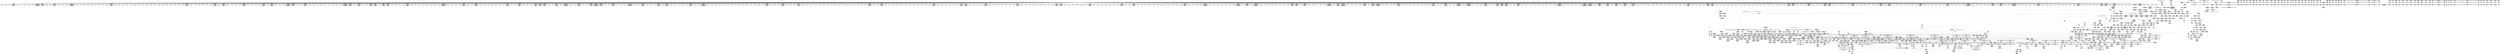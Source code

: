 digraph {
	CE0x5862530 [shape=record,shape=Mrecord,label="{CE0x5862530|selinux_inode_setotherxattr:tmp34|security/selinux/hooks.c,2922}"]
	CE0x58bfaf0 [shape=record,shape=Mrecord,label="{CE0x58bfaf0|12:_i32,_56:_i8*,_:_CRE_992,1000_|*MultipleSource*|Function::inode_has_perm&Arg::inode::|*LoadInst*|security/selinux/hooks.c,1627|security/selinux/hooks.c,1611}"]
	CE0x583f1c0 [shape=record,shape=Mrecord,label="{CE0x583f1c0|get_current:tmp4|./arch/x86/include/asm/current.h,14|*SummSink*}"]
	CE0x58a2290 [shape=record,shape=Mrecord,label="{CE0x58a2290|12:_i32,_56:_i8*,_:_CRE_203,204_}"]
	CE0x58c0540 [shape=record,shape=Mrecord,label="{CE0x58c0540|inode_has_perm:tmp12|security/selinux/hooks.c,1612|*SummSink*}"]
	CE0x5884600 [shape=record,shape=Mrecord,label="{CE0x5884600|GLOBAL:__validate_creds|*Constant*|*SummSource*}"]
	CE0x58de2f0 [shape=record,shape=Mrecord,label="{CE0x58de2f0|__validate_creds:tmp7|include/linux/cred.h,174|*SummSource*}"]
	CE0x58ba5e0 [shape=record,shape=Mrecord,label="{CE0x58ba5e0|12:_i32,_56:_i8*,_:_CRE_883,884_}"]
	CE0x57e8050 [shape=record,shape=Mrecord,label="{CE0x57e8050|i8*_getelementptr_inbounds_(_25_x_i8_,_25_x_i8_*_.str3,_i32_0,_i32_0)|*Constant*}"]
	CE0x58da760 [shape=record,shape=Mrecord,label="{CE0x58da760|avc_has_perm:tclass|Function::avc_has_perm&Arg::tclass::|*SummSource*}"]
	CE0x58add50 [shape=record,shape=Mrecord,label="{CE0x58add50|12:_i32,_56:_i8*,_:_CRE_482,483_}"]
	CE0x57f7fa0 [shape=record,shape=Mrecord,label="{CE0x57f7fa0|selinux_inode_setotherxattr:call8|security/selinux/hooks.c,2919|*SummSource*}"]
	CE0x589f3c0 [shape=record,shape=Mrecord,label="{CE0x589f3c0|12:_i32,_56:_i8*,_:_CRE_167,168_}"]
	CE0x5810860 [shape=record,shape=Mrecord,label="{CE0x5810860|i32_4|*Constant*|*SummSink*}"]
	CE0x57e5cb0 [shape=record,shape=Mrecord,label="{CE0x57e5cb0|selinux_inode_setotherxattr:tmp11|security/selinux/hooks.c,2915|*SummSink*}"]
	CE0x58be010 [shape=record,shape=Mrecord,label="{CE0x58be010|12:_i32,_56:_i8*,_:_CRE_932,933_}"]
	CE0x58b39f0 [shape=record,shape=Mrecord,label="{CE0x58b39f0|12:_i32,_56:_i8*,_:_CRE_604,605_}"]
	CE0x57fda80 [shape=record,shape=Mrecord,label="{CE0x57fda80|selinux_inode_setotherxattr:tobool|security/selinux/hooks.c,2915}"]
	CE0x5842dd0 [shape=record,shape=Mrecord,label="{CE0x5842dd0|selinux_inode_setotherxattr:tmp19|security/selinux/hooks.c,2915}"]
	CE0x58b4240 [shape=record,shape=Mrecord,label="{CE0x58b4240|12:_i32,_56:_i8*,_:_CRE_611,612_}"]
	CE0x58b60f0 [shape=record,shape=Mrecord,label="{CE0x58b60f0|12:_i32,_56:_i8*,_:_CRE_684,688_|*MultipleSource*|Function::inode_has_perm&Arg::inode::|*LoadInst*|security/selinux/hooks.c,1627|security/selinux/hooks.c,1611}"]
	CE0x589e580 [shape=record,shape=Mrecord,label="{CE0x589e580|12:_i32,_56:_i8*,_:_CRE_155,156_}"]
	CE0x580f350 [shape=record,shape=Mrecord,label="{CE0x580f350|selinux_inode_setotherxattr:tmp17|security/selinux/hooks.c,2915|*SummSource*}"]
	CE0x57fa660 [shape=record,shape=Mrecord,label="{CE0x57fa660|%struct.task_struct*_(%struct.task_struct**)*_asm_movq_%gs:$_1:P_,$0_,_r,im,_dirflag_,_fpsr_,_flags_}"]
	CE0x57dd170 [shape=record,shape=Mrecord,label="{CE0x57dd170|VOIDTB_TE:_CRE:_elem_0:default:}"]
	CE0x58285b0 [shape=record,shape=Mrecord,label="{CE0x58285b0|selinux_inode_setotherxattr:tmp2|*SummSink*}"]
	CE0x58daec0 [shape=record,shape=Mrecord,label="{CE0x58daec0|avc_has_perm:requested|Function::avc_has_perm&Arg::requested::|*SummSink*}"]
	CE0x58cf8c0 [shape=record,shape=Mrecord,label="{CE0x58cf8c0|i64_4|*Constant*}"]
	CE0x57ee800 [shape=record,shape=Mrecord,label="{CE0x57ee800|selinux_inode_removexattr:tmp|*SummSource*}"]
	CE0x580b3d0 [shape=record,shape=Mrecord,label="{CE0x580b3d0|GLOBAL:selinux_inode_setotherxattr.__warned|Global_var:selinux_inode_setotherxattr.__warned}"]
	CE0x589e0c0 [shape=record,shape=Mrecord,label="{CE0x589e0c0|12:_i32,_56:_i8*,_:_CRE_151,152_}"]
	CE0x58d7b30 [shape=record,shape=Mrecord,label="{CE0x58d7b30|inode_has_perm:tmp20|security/selinux/hooks.c,1618}"]
	CE0x589d740 [shape=record,shape=Mrecord,label="{CE0x589d740|12:_i32,_56:_i8*,_:_CRE_143,144_}"]
	CE0x58b1060 [shape=record,shape=Mrecord,label="{CE0x58b1060|12:_i32,_56:_i8*,_:_CRE_569,570_}"]
	CE0x58a55c0 [shape=record,shape=Mrecord,label="{CE0x58a55c0|12:_i32,_56:_i8*,_:_CRE_269,270_}"]
	CE0x58060f0 [shape=record,shape=Mrecord,label="{CE0x58060f0|i64*_getelementptr_inbounds_(_25_x_i64_,_25_x_i64_*___llvm_gcov_ctr237,_i64_0,_i64_1)|*Constant*|*SummSink*}"]
	CE0x57e12e0 [shape=record,shape=Mrecord,label="{CE0x57e12e0|selinux_inode_removexattr:tmp11|security/selinux/hooks.c,3061|*SummSink*}"]
	CE0x580b590 [shape=record,shape=Mrecord,label="{CE0x580b590|GLOBAL:selinux_inode_setotherxattr.__warned|Global_var:selinux_inode_setotherxattr.__warned|*SummSink*}"]
	CE0x587ead0 [shape=record,shape=Mrecord,label="{CE0x587ead0|104:_%struct.inode*,_:_CRE_288,296_|*MultipleSource*|Function::selinux_inode_setotherxattr&Arg::dentry::|Function::selinux_inode_removexattr&Arg::dentry::|Function::dentry_has_perm&Arg::dentry::|security/selinux/hooks.c,1627}"]
	CE0x582acd0 [shape=record,shape=Mrecord,label="{CE0x582acd0|__validate_creds:call|include/linux/cred.h,173|*SummSource*}"]
	CE0x58acb70 [shape=record,shape=Mrecord,label="{CE0x58acb70|12:_i32,_56:_i8*,_:_CRE_456,464_|*MultipleSource*|Function::inode_has_perm&Arg::inode::|*LoadInst*|security/selinux/hooks.c,1627|security/selinux/hooks.c,1611}"]
	CE0x58bc720 [shape=record,shape=Mrecord,label="{CE0x58bc720|12:_i32,_56:_i8*,_:_CRE_911,912_}"]
	CE0x58d7740 [shape=record,shape=Mrecord,label="{CE0x58d7740|inode_has_perm:tmp19|security/selinux/hooks.c,1618|*SummSource*}"]
	CE0x589d360 [shape=record,shape=Mrecord,label="{CE0x589d360|12:_i32,_56:_i8*,_:_CRE_139,140_}"]
	CE0x5861070 [shape=record,shape=Mrecord,label="{CE0x5861070|i64*_getelementptr_inbounds_(_25_x_i64_,_25_x_i64_*___llvm_gcov_ctr237,_i64_0,_i64_16)|*Constant*|*SummSource*}"]
	CE0x5898cf0 [shape=record,shape=Mrecord,label="{CE0x5898cf0|12:_i32,_56:_i8*,_:_CRE_0,2_|*MultipleSource*|Function::inode_has_perm&Arg::inode::|*LoadInst*|security/selinux/hooks.c,1627|security/selinux/hooks.c,1611}"]
	CE0x585a590 [shape=record,shape=Mrecord,label="{CE0x585a590|104:_%struct.inode*,_:_CRE_200,201_}"]
	CE0x58cf850 [shape=record,shape=Mrecord,label="{CE0x58cf850|inode_has_perm:expval|security/selinux/hooks.c,1611|*SummSink*}"]
	CE0x57f20b0 [shape=record,shape=Mrecord,label="{CE0x57f20b0|i64*_getelementptr_inbounds_(_6_x_i64_,_6_x_i64_*___llvm_gcov_ctr241,_i64_0,_i64_3)|*Constant*|*SummSource*}"]
	CE0x580aff0 [shape=record,shape=Mrecord,label="{CE0x580aff0|get_current:tmp4|./arch/x86/include/asm/current.h,14}"]
	CE0x58a81b0 [shape=record,shape=Mrecord,label="{CE0x58a81b0|12:_i32,_56:_i8*,_:_CRE_306,307_}"]
	CE0x5886fd0 [shape=record,shape=Mrecord,label="{CE0x5886fd0|_ret_void,_!dbg_!27722|include/linux/cred.h,175}"]
	CE0x5859750 [shape=record,shape=Mrecord,label="{CE0x5859750|104:_%struct.inode*,_:_CRE_188,189_}"]
	CE0x587e560 [shape=record,shape=Mrecord,label="{CE0x587e560|104:_%struct.inode*,_:_CRE_272,280_|*MultipleSource*|Function::selinux_inode_setotherxattr&Arg::dentry::|Function::selinux_inode_removexattr&Arg::dentry::|Function::dentry_has_perm&Arg::dentry::|security/selinux/hooks.c,1627}"]
	CE0x5883620 [shape=record,shape=Mrecord,label="{CE0x5883620|inode_has_perm:do.body|*SummSink*}"]
	CE0x582c650 [shape=record,shape=Mrecord,label="{CE0x582c650|_call_void_mcount()_#3|*SummSink*}"]
	CE0x589dc00 [shape=record,shape=Mrecord,label="{CE0x589dc00|12:_i32,_56:_i8*,_:_CRE_147,148_}"]
	CE0x580f940 [shape=record,shape=Mrecord,label="{CE0x580f940|selinux_inode_setotherxattr:tmp18|security/selinux/hooks.c,2915|*SummSource*}"]
	CE0x57e9420 [shape=record,shape=Mrecord,label="{CE0x57e9420|selinux_inode_setotherxattr:tmp6|security/selinux/hooks.c,2915|*SummSink*}"]
	CE0x580db40 [shape=record,shape=Mrecord,label="{CE0x580db40|selinux_inode_setotherxattr:tmp10|security/selinux/hooks.c,2915|*SummSource*}"]
	CE0x5811880 [shape=record,shape=Mrecord,label="{CE0x5811880|_call_void_mcount()_#3|*SummSource*}"]
	CE0x58d5f90 [shape=record,shape=Mrecord,label="{CE0x58d5f90|i64*_getelementptr_inbounds_(_5_x_i64_,_5_x_i64_*___llvm_gcov_ctr155,_i64_0,_i64_3)|*Constant*|*SummSink*}"]
	CE0x58b2ce0 [shape=record,shape=Mrecord,label="{CE0x58b2ce0|12:_i32,_56:_i8*,_:_CRE_593,594_}"]
	CE0x5868b10 [shape=record,shape=Mrecord,label="{CE0x5868b10|selinux_inode_setotherxattr:tmp44|security/selinux/hooks.c,2927|*SummSink*}"]
	CE0x58d06d0 [shape=record,shape=Mrecord,label="{CE0x58d06d0|inode_has_perm:tmp7|security/selinux/hooks.c,1611|*SummSink*}"]
	CE0x58b2bb0 [shape=record,shape=Mrecord,label="{CE0x58b2bb0|12:_i32,_56:_i8*,_:_CRE_592,593_}"]
	CE0x58cd750 [shape=record,shape=Mrecord,label="{CE0x58cd750|inode_has_perm:tobool|security/selinux/hooks.c,1611|*SummSource*}"]
	CE0x58df1c0 [shape=record,shape=Mrecord,label="{CE0x58df1c0|i64*_getelementptr_inbounds_(_5_x_i64_,_5_x_i64_*___llvm_gcov_ctr155,_i64_0,_i64_4)|*Constant*|*SummSource*}"]
	CE0x58d4b00 [shape=record,shape=Mrecord,label="{CE0x58d4b00|GLOBAL:__llvm_gcov_ctr155|Global_var:__llvm_gcov_ctr155|*SummSource*}"]
	CE0x58cdee0 [shape=record,shape=Mrecord,label="{CE0x58cdee0|inode_has_perm:lnot1|security/selinux/hooks.c,1611}"]
	CE0x58a3cd0 [shape=record,shape=Mrecord,label="{CE0x58a3cd0|12:_i32,_56:_i8*,_:_CRE_248,249_}"]
	CE0x583d300 [shape=record,shape=Mrecord,label="{CE0x583d300|selinux_inode_setotherxattr:if.then|*SummSource*}"]
	CE0x58b9670 [shape=record,shape=Mrecord,label="{CE0x58b9670|12:_i32,_56:_i8*,_:_CRE_870,871_}"]
	CE0x589dad0 [shape=record,shape=Mrecord,label="{CE0x589dad0|12:_i32,_56:_i8*,_:_CRE_146,147_}"]
	CE0x58b2a80 [shape=record,shape=Mrecord,label="{CE0x58b2a80|12:_i32,_56:_i8*,_:_CRE_591,592_}"]
	CE0x57f6680 [shape=record,shape=Mrecord,label="{CE0x57f6680|selinux_inode_setotherxattr:tmp13|security/selinux/hooks.c,2915|*SummSource*}"]
	CE0x5836950 [shape=record,shape=Mrecord,label="{CE0x5836950|GLOBAL:inode_has_perm|*Constant*}"]
	CE0x589f750 [shape=record,shape=Mrecord,label="{CE0x589f750|12:_i32,_56:_i8*,_:_CRE_170,171_}"]
	CE0x57f1cb0 [shape=record,shape=Mrecord,label="{CE0x57f1cb0|selinux_inode_removexattr:tmp5|security/selinux/hooks.c,3055|*SummSink*}"]
	CE0x580f3c0 [shape=record,shape=Mrecord,label="{CE0x580f3c0|selinux_inode_setotherxattr:tmp17|security/selinux/hooks.c,2915|*SummSink*}"]
	CE0x58590b0 [shape=record,shape=Mrecord,label="{CE0x58590b0|104:_%struct.inode*,_:_CRE_182,183_}"]
	CE0x58aeb30 [shape=record,shape=Mrecord,label="{CE0x58aeb30|12:_i32,_56:_i8*,_:_CRE_508,512_|*MultipleSource*|Function::inode_has_perm&Arg::inode::|*LoadInst*|security/selinux/hooks.c,1627|security/selinux/hooks.c,1611}"]
	CE0x5866890 [shape=record,shape=Mrecord,label="{CE0x5866890|i64*_getelementptr_inbounds_(_25_x_i64_,_25_x_i64_*___llvm_gcov_ctr237,_i64_0,_i64_20)|*Constant*|*SummSink*}"]
	CE0x5899220 [shape=record,shape=Mrecord,label="{CE0x5899220|__validate_creds:expval|include/linux/cred.h,173|*SummSource*}"]
	CE0x58b9170 [shape=record,shape=Mrecord,label="{CE0x58b9170|12:_i32,_56:_i8*,_:_CRE_866,867_}"]
	CE0x5828540 [shape=record,shape=Mrecord,label="{CE0x5828540|selinux_inode_setotherxattr:tmp2|*SummSource*}"]
	CE0x583f2b0 [shape=record,shape=Mrecord,label="{CE0x583f2b0|GLOBAL:current_task|Global_var:current_task}"]
	CE0x58adaf0 [shape=record,shape=Mrecord,label="{CE0x58adaf0|12:_i32,_56:_i8*,_:_CRE_480,481_}"]
	CE0x583ae30 [shape=record,shape=Mrecord,label="{CE0x583ae30|inode_has_perm:if.end}"]
	CE0x57f8160 [shape=record,shape=Mrecord,label="{CE0x57f8160|selinux_inode_setotherxattr:call8|security/selinux/hooks.c,2919|*SummSink*}"]
	CE0x582c740 [shape=record,shape=Mrecord,label="{CE0x582c740|i64*_getelementptr_inbounds_(_8_x_i64_,_8_x_i64_*___llvm_gcov_ctr154,_i64_0,_i64_2)|*Constant*}"]
	CE0x58b2360 [shape=record,shape=Mrecord,label="{CE0x58b2360|12:_i32,_56:_i8*,_:_CRE_585,586_}"]
	CE0x585d7f0 [shape=record,shape=Mrecord,label="{CE0x585d7f0|dentry_has_perm:dentry1|security/selinux/hooks.c,1631}"]
	CE0x583d140 [shape=record,shape=Mrecord,label="{CE0x583d140|selinux_inode_setotherxattr:if.end18|*SummSink*}"]
	CE0x585b2a0 [shape=record,shape=Mrecord,label="{CE0x585b2a0|104:_%struct.inode*,_:_CRE_211,212_}"]
	CE0x58dc380 [shape=record,shape=Mrecord,label="{CE0x58dc380|__validate_creds:tmp2|include/linux/cred.h,173|*SummSource*}"]
	CE0x57f0c00 [shape=record,shape=Mrecord,label="{CE0x57f0c00|selinux_inode_removexattr:tmp9|security/selinux/hooks.c,3060|*SummSink*}"]
	CE0x5886c60 [shape=record,shape=Mrecord,label="{CE0x5886c60|_call_void_mcount()_#3}"]
	CE0x5889640 [shape=record,shape=Mrecord,label="{CE0x5889640|i64*_getelementptr_inbounds_(_8_x_i64_,_8_x_i64_*___llvm_gcov_ctr154,_i64_0,_i64_0)|*Constant*|*SummSink*}"]
	CE0x58ceaa0 [shape=record,shape=Mrecord,label="{CE0x58ceaa0|inode_has_perm:lnot.ext|security/selinux/hooks.c,1611|*SummSink*}"]
	CE0x58593c0 [shape=record,shape=Mrecord,label="{CE0x58593c0|104:_%struct.inode*,_:_CRE_185,186_}"]
	CE0x585ced0 [shape=record,shape=Mrecord,label="{CE0x585ced0|dentry_has_perm:u|security/selinux/hooks.c,1631|*SummSource*}"]
	CE0x58b00a0 [shape=record,shape=Mrecord,label="{CE0x58b00a0|12:_i32,_56:_i8*,_:_CRE_555,556_}"]
	CE0x5831bf0 [shape=record,shape=Mrecord,label="{CE0x5831bf0|selinux_inode_setotherxattr:retval.0|*SummSource*}"]
	CE0x5806860 [shape=record,shape=Mrecord,label="{CE0x5806860|GLOBAL:__llvm_gcov_ctr241|Global_var:__llvm_gcov_ctr241|*SummSource*}"]
	CE0x5897bf0 [shape=record,shape=Mrecord,label="{CE0x5897bf0|GLOBAL:llvm.expect.i64|*Constant*}"]
	CE0x57d76d0 [shape=record,shape=Mrecord,label="{CE0x57d76d0|selinux_inode_setotherxattr:land.lhs.true2|*SummSource*}"]
	CE0x5884b10 [shape=record,shape=Mrecord,label="{CE0x5884b10|_call_void_mcount()_#3|*SummSource*}"]
	CE0x5867b70 [shape=record,shape=Mrecord,label="{CE0x5867b70|i64*_getelementptr_inbounds_(_25_x_i64_,_25_x_i64_*___llvm_gcov_ctr237,_i64_0,_i64_21)|*Constant*|*SummSource*}"]
	CE0x58bc980 [shape=record,shape=Mrecord,label="{CE0x58bc980|12:_i32,_56:_i8*,_:_CRE_913,914_}"]
	CE0x580ce70 [shape=record,shape=Mrecord,label="{CE0x580ce70|get_current:tmp3|*SummSink*}"]
	CE0x580c290 [shape=record,shape=Mrecord,label="{CE0x580c290|selinux_inode_setotherxattr:tmp25|security/selinux/hooks.c,2919|*SummSink*}"]
	CE0x58bbb40 [shape=record,shape=Mrecord,label="{CE0x58bbb40|12:_i32,_56:_i8*,_:_CRE_901,902_}"]
	CE0x5832d70 [shape=record,shape=Mrecord,label="{CE0x5832d70|selinux_inode_setotherxattr:tmp49|security/selinux/hooks.c,2932|*SummSink*}"]
	CE0x585a0d0 [shape=record,shape=Mrecord,label="{CE0x585a0d0|104:_%struct.inode*,_:_CRE_196,197_}"]
	CE0x57e5a10 [shape=record,shape=Mrecord,label="{CE0x57e5a10|i64*_getelementptr_inbounds_(_6_x_i64_,_6_x_i64_*___llvm_gcov_ctr241,_i64_0,_i64_5)|*Constant*|*SummSource*}"]
	CE0x58ad9c0 [shape=record,shape=Mrecord,label="{CE0x58ad9c0|12:_i32,_56:_i8*,_:_CRE_479,480_}"]
	CE0x58326f0 [shape=record,shape=Mrecord,label="{CE0x58326f0|selinux_inode_setotherxattr:tmp49|security/selinux/hooks.c,2932|*SummSource*}"]
	CE0x5880240 [shape=record,shape=Mrecord,label="{CE0x5880240|104:_%struct.inode*,_:_CRE_95,96_}"]
	CE0x5889ca0 [shape=record,shape=Mrecord,label="{CE0x5889ca0|i32_4|*Constant*}"]
	CE0x580cb00 [shape=record,shape=Mrecord,label="{CE0x580cb00|selinux_inode_setotherxattr:tmp7|security/selinux/hooks.c,2915|*SummSink*}"]
	CE0x582eef0 [shape=record,shape=Mrecord,label="{CE0x582eef0|i64_15|*Constant*|*SummSource*}"]
	CE0x58821c0 [shape=record,shape=Mrecord,label="{CE0x58821c0|104:_%struct.inode*,_:_CRE_169,170_}"]
	CE0x57d7610 [shape=record,shape=Mrecord,label="{CE0x57d7610|selinux_inode_setotherxattr:land.lhs.true2}"]
	CE0x57e1c90 [shape=record,shape=Mrecord,label="{CE0x57e1c90|_ret_i32_%retval.0,_!dbg_!27720|security/selinux/hooks.c,3061|*SummSink*}"]
	CE0x5830e30 [shape=record,shape=Mrecord,label="{CE0x5830e30|dentry_has_perm:tmp2|*SummSink*}"]
	CE0x589f880 [shape=record,shape=Mrecord,label="{CE0x589f880|12:_i32,_56:_i8*,_:_CRE_171,172_}"]
	CE0x58c9c70 [shape=record,shape=Mrecord,label="{CE0x58c9c70|inode_has_perm:tmp17|security/selinux/hooks.c,1617}"]
	CE0x58b0480 [shape=record,shape=Mrecord,label="{CE0x58b0480|12:_i32,_56:_i8*,_:_CRE_559,560_}"]
	CE0x57e11c0 [shape=record,shape=Mrecord,label="{CE0x57e11c0|selinux_inode_removexattr:tmp11|security/selinux/hooks.c,3061|*SummSource*}"]
	CE0x5882940 [shape=record,shape=Mrecord,label="{CE0x5882940|104:_%struct.inode*,_:_CRE_177,178_}"]
	CE0x58b0150 [shape=record,shape=Mrecord,label="{CE0x58b0150|12:_i32,_56:_i8*,_:_CRE_556,557_}"]
	CE0x580c410 [shape=record,shape=Mrecord,label="{CE0x580c410|selinux_inode_setotherxattr:tmp26|security/selinux/hooks.c,2919}"]
	CE0x582df90 [shape=record,shape=Mrecord,label="{CE0x582df90|selinux_inode_setotherxattr:call11|security/selinux/hooks.c,2920|*SummSink*}"]
	CE0x5882850 [shape=record,shape=Mrecord,label="{CE0x5882850|104:_%struct.inode*,_:_CRE_176,177_}"]
	CE0x58a37c0 [shape=record,shape=Mrecord,label="{CE0x58a37c0|12:_i32,_56:_i8*,_:_CRE_243,244_}"]
	CE0x582ab70 [shape=record,shape=Mrecord,label="{CE0x582ab70|_call_void___validate_creds(%struct.cred*_%cred,_i8*_getelementptr_inbounds_(_25_x_i8_,_25_x_i8_*_.str3,_i32_0,_i32_0),_i32_1609)_#10,_!dbg_!27719|security/selinux/hooks.c,1609|*SummSource*}"]
	CE0x57fad30 [shape=record,shape=Mrecord,label="{CE0x57fad30|selinux_inode_setotherxattr:tobool1|security/selinux/hooks.c,2915|*SummSource*}"]
	CE0x586d880 [shape=record,shape=Mrecord,label="{CE0x586d880|i32_1|*Constant*}"]
	CE0x58dbef0 [shape=record,shape=Mrecord,label="{CE0x58dbef0|__validate_creds:tobool|include/linux/cred.h,173|*SummSource*}"]
	CE0x58be600 [shape=record,shape=Mrecord,label="{CE0x58be600|12:_i32,_56:_i8*,_:_CRE_944,952_|*MultipleSource*|Function::inode_has_perm&Arg::inode::|*LoadInst*|security/selinux/hooks.c,1627|security/selinux/hooks.c,1611}"]
	"CONST[source:2(external),value:0(static)][purpose:{operation}][SrcIdx:8]"
	CE0x585b170 [shape=record,shape=Mrecord,label="{CE0x585b170|104:_%struct.inode*,_:_CRE_210,211_}"]
	CE0x58d0360 [shape=record,shape=Mrecord,label="{CE0x58d0360|inode_has_perm:tmp8|security/selinux/hooks.c,1611}"]
	CE0x5843bc0 [shape=record,shape=Mrecord,label="{CE0x5843bc0|VOIDTB_TE_array:_GCR_.str67_private_unnamed_addr_constant_10_x_i8_c_security._00_,_align_1:_elem_0:default:}"]
	CE0x58ad6c0 [shape=record,shape=Mrecord,label="{CE0x58ad6c0|12:_i32,_56:_i8*,_:_CRE_476,477_}"]
	CE0x58367d0 [shape=record,shape=Mrecord,label="{CE0x58367d0|dentry_has_perm:tmp4|*LoadInst*|security/selinux/hooks.c,1627|*SummSink*}"]
	CE0x58d7cb0 [shape=record,shape=Mrecord,label="{CE0x58d7cb0|inode_has_perm:tmp20|security/selinux/hooks.c,1618|*SummSource*}"]
	CE0x58a4520 [shape=record,shape=Mrecord,label="{CE0x58a4520|12:_i32,_56:_i8*,_:_CRE_255,256_}"]
	CE0x58d2e00 [shape=record,shape=Mrecord,label="{CE0x58d2e00|inode_has_perm:tmp11|security/selinux/hooks.c,1612|*SummSink*}"]
	CE0x58d1170 [shape=record,shape=Mrecord,label="{CE0x58d1170|inode_has_perm:tmp9|security/selinux/hooks.c,1611|*SummSource*}"]
	CE0x5806430 [shape=record,shape=Mrecord,label="{CE0x5806430|i32_0|*Constant*}"]
	CE0x57fea90 [shape=record,shape=Mrecord,label="{CE0x57fea90|selinux_inode_setotherxattr:tmp4|security/selinux/hooks.c,2915|*SummSink*}"]
	CE0x586d740 [shape=record,shape=Mrecord,label="{CE0x586d740|cred_sid:tmp5|security/selinux/hooks.c,196|*SummSink*}"]
	CE0x57fc0c0 [shape=record,shape=Mrecord,label="{CE0x57fc0c0|selinux_inode_setotherxattr:tmp21|security/selinux/hooks.c,2917}"]
	CE0x587fad0 [shape=record,shape=Mrecord,label="{CE0x587fad0|104:_%struct.inode*,_:_CRE_311,312_}"]
	CE0x583f750 [shape=record,shape=Mrecord,label="{CE0x583f750|selinux_inode_setotherxattr:return|*SummSource*}"]
	CE0x585cb80 [shape=record,shape=Mrecord,label="{CE0x585cb80|dentry_has_perm:u|security/selinux/hooks.c,1631}"]
	CE0x58db100 [shape=record,shape=Mrecord,label="{CE0x58db100|avc_has_perm:auditdata|Function::avc_has_perm&Arg::auditdata::}"]
	CE0x5885800 [shape=record,shape=Mrecord,label="{CE0x5885800|i64*_getelementptr_inbounds_(_8_x_i64_,_8_x_i64_*___llvm_gcov_ctr154,_i64_0,_i64_1)|*Constant*|*SummSink*}"]
	CE0x58a0460 [shape=record,shape=Mrecord,label="{CE0x58a0460|12:_i32,_56:_i8*,_:_CRE_181,182_}"]
	CE0x58b9d90 [shape=record,shape=Mrecord,label="{CE0x58b9d90|12:_i32,_56:_i8*,_:_CRE_876,877_}"]
	CE0x5801090 [shape=record,shape=Mrecord,label="{CE0x5801090|_ret_%struct.task_struct*_%tmp4,_!dbg_!27714|./arch/x86/include/asm/current.h,14}"]
	CE0x58642d0 [shape=record,shape=Mrecord,label="{CE0x58642d0|selinux_inode_setotherxattr:tmp37|security/selinux/hooks.c,2922}"]
	CE0x58b82f0 [shape=record,shape=Mrecord,label="{CE0x58b82f0|12:_i32,_56:_i8*,_:_CRE_824,832_|*MultipleSource*|Function::inode_has_perm&Arg::inode::|*LoadInst*|security/selinux/hooks.c,1627|security/selinux/hooks.c,1611}"]
	CE0x58361e0 [shape=record,shape=Mrecord,label="{CE0x58361e0|104:_%struct.inode*,_:_CRE_317,318_}"]
	CE0x58c6040 [shape=record,shape=Mrecord,label="{CE0x58c6040|inode_has_perm:sid3|security/selinux/hooks.c,1617|*SummSource*}"]
	CE0x5827220 [shape=record,shape=Mrecord,label="{CE0x5827220|GLOBAL:creds_are_invalid|*Constant*|*SummSink*}"]
	CE0x589cae0 [shape=record,shape=Mrecord,label="{CE0x589cae0|12:_i32,_56:_i8*,_:_CRE_128,136_|*MultipleSource*|Function::inode_has_perm&Arg::inode::|*LoadInst*|security/selinux/hooks.c,1627|security/selinux/hooks.c,1611}"]
	CE0x57ef270 [shape=record,shape=Mrecord,label="{CE0x57ef270|get_current:tmp1|*SummSink*}"]
	CE0x58360b0 [shape=record,shape=Mrecord,label="{CE0x58360b0|104:_%struct.inode*,_:_CRE_316,317_}"]
	CE0x58852b0 [shape=record,shape=Mrecord,label="{CE0x58852b0|cred_sid:tmp2}"]
	CE0x58a1f00 [shape=record,shape=Mrecord,label="{CE0x58a1f00|12:_i32,_56:_i8*,_:_CRE_200,201_}"]
	CE0x583ce10 [shape=record,shape=Mrecord,label="{CE0x583ce10|dentry_has_perm:tmp}"]
	CE0x5868ea0 [shape=record,shape=Mrecord,label="{CE0x5868ea0|selinux_inode_setotherxattr:tmp45|security/selinux/hooks.c,2927|*SummSource*}"]
	CE0x586a2c0 [shape=record,shape=Mrecord,label="{CE0x586a2c0|i64*_getelementptr_inbounds_(_25_x_i64_,_25_x_i64_*___llvm_gcov_ctr237,_i64_0,_i64_23)|*Constant*|*SummSource*}"]
	CE0x58108f0 [shape=record,shape=Mrecord,label="{CE0x58108f0|inode_has_perm:i_flags|security/selinux/hooks.c,1611}"]
	CE0x58ce2a0 [shape=record,shape=Mrecord,label="{CE0x58ce2a0|inode_has_perm:lnot1|security/selinux/hooks.c,1611|*SummSource*}"]
	CE0x585d880 [shape=record,shape=Mrecord,label="{CE0x585d880|dentry_has_perm:dentry1|security/selinux/hooks.c,1631|*SummSource*}"]
	CE0x586f260 [shape=record,shape=Mrecord,label="{CE0x586f260|cred_sid:tmp6|security/selinux/hooks.c,197|*SummSink*}"]
	CE0x57ed0c0 [shape=record,shape=Mrecord,label="{CE0x57ed0c0|selinux_inode_setotherxattr:tmp25|security/selinux/hooks.c,2919|*SummSource*}"]
	CE0x5880a40 [shape=record,shape=Mrecord,label="{CE0x5880a40|104:_%struct.inode*,_:_CRE_145,146_}"]
	CE0x58d6380 [shape=record,shape=Mrecord,label="{CE0x58d6380|__validate_creds:tmp6|include/linux/cred.h,174|*SummSource*}"]
	CE0x5898ec0 [shape=record,shape=Mrecord,label="{CE0x5898ec0|inode_has_perm:i_flags|security/selinux/hooks.c,1611|*SummSource*}"]
	CE0x58c3800 [shape=record,shape=Mrecord,label="{CE0x58c3800|inode_has_perm:tmp14|security/selinux/hooks.c,1614|*SummSink*}"]
	CE0x57fd400 [shape=record,shape=Mrecord,label="{CE0x57fd400|selinux_inode_setotherxattr:call|security/selinux/hooks.c,2915|*SummSource*}"]
	CE0x5841ee0 [shape=record,shape=Mrecord,label="{CE0x5841ee0|selinux_inode_setotherxattr:if.then10|*SummSource*}"]
	CE0x589cf20 [shape=record,shape=Mrecord,label="{CE0x589cf20|12:_i32,_56:_i8*,_:_CRE_137,138_}"]
	CE0x58b5620 [shape=record,shape=Mrecord,label="{CE0x58b5620|12:_i32,_56:_i8*,_:_CRE_648,656_|*MultipleSource*|Function::inode_has_perm&Arg::inode::|*LoadInst*|security/selinux/hooks.c,1627|security/selinux/hooks.c,1611}"]
	CE0x58322f0 [shape=record,shape=Mrecord,label="{CE0x58322f0|i64*_getelementptr_inbounds_(_25_x_i64_,_25_x_i64_*___llvm_gcov_ctr237,_i64_0,_i64_24)|*Constant*|*SummSink*}"]
	CE0x57f76d0 [shape=record,shape=Mrecord,label="{CE0x57f76d0|selinux_inode_setotherxattr:tmp23|security/selinux/hooks.c,2917}"]
	CE0x588a620 [shape=record,shape=Mrecord,label="{CE0x588a620|inode_has_perm:return|*SummSink*}"]
	CE0x58bd690 [shape=record,shape=Mrecord,label="{CE0x58bd690|12:_i32,_56:_i8*,_:_CRE_924,925_}"]
	CE0x583fbf0 [shape=record,shape=Mrecord,label="{CE0x583fbf0|dentry_has_perm:tmp1|*SummSink*}"]
	CE0x5842690 [shape=record,shape=Mrecord,label="{CE0x5842690|i32_78|*Constant*|*SummSink*}"]
	CE0x5889490 [shape=record,shape=Mrecord,label="{CE0x5889490|i64*_getelementptr_inbounds_(_8_x_i64_,_8_x_i64_*___llvm_gcov_ctr154,_i64_0,_i64_0)|*Constant*|*SummSource*}"]
	CE0x57e6a50 [shape=record,shape=Mrecord,label="{CE0x57e6a50|selinux_inode_setotherxattr:tmp12|security/selinux/hooks.c,2915|*SummSink*}"]
	CE0x58adc20 [shape=record,shape=Mrecord,label="{CE0x58adc20|12:_i32,_56:_i8*,_:_CRE_481,482_}"]
	CE0x586d630 [shape=record,shape=Mrecord,label="{CE0x586d630|cred_sid:tmp5|security/selinux/hooks.c,196|*SummSource*}"]
	CE0x580aa50 [shape=record,shape=Mrecord,label="{CE0x580aa50|get_current:entry|*SummSink*}"]
	CE0x58be270 [shape=record,shape=Mrecord,label="{CE0x58be270|12:_i32,_56:_i8*,_:_CRE_934,935_}"]
	CE0x5885320 [shape=record,shape=Mrecord,label="{CE0x5885320|cred_sid:tmp2|*SummSource*}"]
	CE0x5840e30 [shape=record,shape=Mrecord,label="{CE0x5840e30|selinux_inode_setotherxattr:do.end|*SummSink*}"]
	CE0x58a7370 [shape=record,shape=Mrecord,label="{CE0x58a7370|12:_i32,_56:_i8*,_:_CRE_294,295_}"]
	CE0x5835690 [shape=record,shape=Mrecord,label="{CE0x5835690|12:_i32,_56:_i8*,_:_CRE_400,408_|*MultipleSource*|Function::inode_has_perm&Arg::inode::|*LoadInst*|security/selinux/hooks.c,1627|security/selinux/hooks.c,1611}"]
	CE0x5800fc0 [shape=record,shape=Mrecord,label="{CE0x5800fc0|i64_1|*Constant*|*SummSource*}"]
	CE0x58a6fe0 [shape=record,shape=Mrecord,label="{CE0x58a6fe0|12:_i32,_56:_i8*,_:_CRE_291,292_}"]
	CE0x58b6de0 [shape=record,shape=Mrecord,label="{CE0x58b6de0|12:_i32,_56:_i8*,_:_CRE_736,740_|*MultipleSource*|Function::inode_has_perm&Arg::inode::|*LoadInst*|security/selinux/hooks.c,1627|security/selinux/hooks.c,1611}"]
	CE0x58cf4b0 [shape=record,shape=Mrecord,label="{CE0x58cf4b0|GLOBAL:llvm.expect.i64|*Constant*|*SummSink*}"]
	CE0x58bb550 [shape=record,shape=Mrecord,label="{CE0x58bb550|12:_i32,_56:_i8*,_:_CRE_896,897_}"]
	CE0x586ddc0 [shape=record,shape=Mrecord,label="{CE0x586ddc0|cred_sid:sid|security/selinux/hooks.c,197|*SummSink*}"]
	CE0x5802c60 [shape=record,shape=Mrecord,label="{CE0x5802c60|selinux_inode_removexattr:tobool|security/selinux/hooks.c,3055|*SummSource*}"]
	CE0x5867d00 [shape=record,shape=Mrecord,label="{CE0x5867d00|selinux_inode_setotherxattr:tmp43}"]
	CE0x58ba120 [shape=record,shape=Mrecord,label="{CE0x58ba120|12:_i32,_56:_i8*,_:_CRE_879,880_}"]
	CE0x57f5e30 [shape=record,shape=Mrecord,label="{CE0x57f5e30|i64*_getelementptr_inbounds_(_25_x_i64_,_25_x_i64_*___llvm_gcov_ctr237,_i64_0,_i64_6)|*Constant*|*SummSource*}"]
	CE0x58b2230 [shape=record,shape=Mrecord,label="{CE0x58b2230|12:_i32,_56:_i8*,_:_CRE_584,585_}"]
	CE0x5858940 [shape=record,shape=Mrecord,label="{CE0x5858940|104:_%struct.inode*,_:_CRE_0,4_|*MultipleSource*|Function::selinux_inode_setotherxattr&Arg::dentry::|Function::selinux_inode_removexattr&Arg::dentry::|Function::dentry_has_perm&Arg::dentry::|security/selinux/hooks.c,1627}"]
	CE0x58e0390 [shape=record,shape=Mrecord,label="{CE0x58e0390|__validate_creds:tmp9|include/linux/cred.h,175|*SummSink*}"]
	CE0x5834de0 [shape=record,shape=Mrecord,label="{CE0x5834de0|12:_i32,_56:_i8*,_:_CRE_360,376_|*MultipleSource*|Function::inode_has_perm&Arg::inode::|*LoadInst*|security/selinux/hooks.c,1627|security/selinux/hooks.c,1611}"]
	CE0x585ff00 [shape=record,shape=Mrecord,label="{CE0x585ff00|dentry_has_perm:type|security/selinux/hooks.c,1630|*SummSink*}"]
	CE0x57e60f0 [shape=record,shape=Mrecord,label="{CE0x57e60f0|selinux_inode_setotherxattr:tmp33|security/selinux/hooks.c,2921}"]
	CE0x589a6e0 [shape=record,shape=Mrecord,label="{CE0x589a6e0|cred_sid:tmp|*SummSource*}"]
	CE0x589ef00 [shape=record,shape=Mrecord,label="{CE0x589ef00|12:_i32,_56:_i8*,_:_CRE_163,164_}"]
	CE0x58b45d0 [shape=record,shape=Mrecord,label="{CE0x58b45d0|12:_i32,_56:_i8*,_:_CRE_614,615_}"]
	CE0x58a29b0 [shape=record,shape=Mrecord,label="{CE0x58a29b0|12:_i32,_56:_i8*,_:_CRE_212,216_|*MultipleSource*|Function::inode_has_perm&Arg::inode::|*LoadInst*|security/selinux/hooks.c,1627|security/selinux/hooks.c,1611}"]
	CE0x5841fd0 [shape=record,shape=Mrecord,label="{CE0x5841fd0|selinux_inode_setotherxattr:if.then10|*SummSink*}"]
	CE0x5859d40 [shape=record,shape=Mrecord,label="{CE0x5859d40|104:_%struct.inode*,_:_CRE_193,194_}"]
	CE0x5887d90 [shape=record,shape=Mrecord,label="{CE0x5887d90|__validate_creds:file|Function::__validate_creds&Arg::file::|*SummSink*}"]
	CE0x586bf20 [shape=record,shape=Mrecord,label="{CE0x586bf20|dentry_has_perm:entry|*SummSink*}"]
	CE0x589e7e0 [shape=record,shape=Mrecord,label="{CE0x589e7e0|12:_i32,_56:_i8*,_:_CRE_157,158_}"]
	CE0x58c45f0 [shape=record,shape=Mrecord,label="{CE0x58c45f0|cred_sid:entry|*SummSource*}"]
	CE0x58d33e0 [shape=record,shape=Mrecord,label="{CE0x58d33e0|inode_has_perm:tmp12|security/selinux/hooks.c,1612|*SummSource*}"]
	CE0x5831a50 [shape=record,shape=Mrecord,label="{CE0x5831a50|i32_-1|*Constant*|*SummSink*}"]
	CE0x58c5a70 [shape=record,shape=Mrecord,label="{CE0x58c5a70|inode_has_perm:i_security|security/selinux/hooks.c,1615|*SummSink*}"]
	CE0x5802bb0 [shape=record,shape=Mrecord,label="{CE0x5802bb0|selinux_inode_removexattr:tobool|security/selinux/hooks.c,3055}"]
	CE0x5866540 [shape=record,shape=Mrecord,label="{CE0x5866540|selinux_inode_setotherxattr:tmp40|security/selinux/hooks.c,2925|*SummSource*}"]
	CE0x58a5ce0 [shape=record,shape=Mrecord,label="{CE0x58a5ce0|12:_i32,_56:_i8*,_:_CRE_275,276_}"]
	CE0x583c760 [shape=record,shape=Mrecord,label="{CE0x583c760|inode_has_perm:bb|*SummSource*}"]
	CE0x58d2740 [shape=record,shape=Mrecord,label="{CE0x58d2740|i64*_getelementptr_inbounds_(_8_x_i64_,_8_x_i64_*___llvm_gcov_ctr154,_i64_0,_i64_5)|*Constant*|*SummSource*}"]
	CE0x58ba250 [shape=record,shape=Mrecord,label="{CE0x58ba250|12:_i32,_56:_i8*,_:_CRE_880,881_}"]
	CE0x58b97a0 [shape=record,shape=Mrecord,label="{CE0x58b97a0|12:_i32,_56:_i8*,_:_CRE_871,872_}"]
	CE0x5865b80 [shape=record,shape=Mrecord,label="{CE0x5865b80|selinux_inode_setotherxattr:tmp39|security/selinux/hooks.c,2922|*SummSource*}"]
	CE0x586d310 [shape=record,shape=Mrecord,label="{CE0x586d310|cred_sid:tmp4|*LoadInst*|security/selinux/hooks.c,196|*SummSink*}"]
	CE0x5842a30 [shape=record,shape=Mrecord,label="{CE0x5842a30|selinux_inode_setotherxattr:cred4|security/selinux/hooks.c,2915|*SummSink*}"]
	CE0x586a370 [shape=record,shape=Mrecord,label="{CE0x586a370|i64*_getelementptr_inbounds_(_25_x_i64_,_25_x_i64_*___llvm_gcov_ctr237,_i64_0,_i64_23)|*Constant*|*SummSink*}"]
	CE0x58a3e00 [shape=record,shape=Mrecord,label="{CE0x58a3e00|12:_i32,_56:_i8*,_:_CRE_249,250_}"]
	CE0x5838450 [shape=record,shape=Mrecord,label="{CE0x5838450|inode_has_perm:adp|Function::inode_has_perm&Arg::adp::|*SummSink*}"]
	CE0x589d510 [shape=record,shape=Mrecord,label="{CE0x589d510|12:_i32,_56:_i8*,_:_CRE_141,142_}"]
	CE0x5858de0 [shape=record,shape=Mrecord,label="{CE0x5858de0|104:_%struct.inode*,_:_CRE_179,180_}"]
	CE0x58d59d0 [shape=record,shape=Mrecord,label="{CE0x58d59d0|i64*_getelementptr_inbounds_(_5_x_i64_,_5_x_i64_*___llvm_gcov_ctr155,_i64_0,_i64_3)|*Constant*}"]
	CE0x589df90 [shape=record,shape=Mrecord,label="{CE0x589df90|12:_i32,_56:_i8*,_:_CRE_150,151_}"]
	CE0x58263b0 [shape=record,shape=Mrecord,label="{CE0x58263b0|selinux_inode_setotherxattr:if.end13|*SummSink*}"]
	CE0x5836fd0 [shape=record,shape=Mrecord,label="{CE0x5836fd0|inode_has_perm:entry}"]
	CE0x588c7d0 [shape=record,shape=Mrecord,label="{CE0x588c7d0|__validate_creds:lnot.ext|include/linux/cred.h,173|*SummSink*}"]
	CE0x6bd1b50 [shape=record,shape=Mrecord,label="{CE0x6bd1b50|selinux_inode_removexattr:bb|*SummSink*}"]
	CE0x58c9e70 [shape=record,shape=Mrecord,label="{CE0x58c9e70|inode_has_perm:tmp17|security/selinux/hooks.c,1617|*SummSource*}"]
	CE0x5880330 [shape=record,shape=Mrecord,label="{CE0x5880330|104:_%struct.inode*,_:_CRE_96,104_|*MultipleSource*|Function::selinux_inode_setotherxattr&Arg::dentry::|Function::selinux_inode_removexattr&Arg::dentry::|Function::dentry_has_perm&Arg::dentry::|security/selinux/hooks.c,1627}"]
	CE0x58aef70 [shape=record,shape=Mrecord,label="{CE0x58aef70|12:_i32,_56:_i8*,_:_CRE_520,528_|*MultipleSource*|Function::inode_has_perm&Arg::inode::|*LoadInst*|security/selinux/hooks.c,1627|security/selinux/hooks.c,1611}"]
	CE0x586b3c0 [shape=record,shape=Mrecord,label="{CE0x586b3c0|selinux_inode_setotherxattr:call19|security/selinux/hooks.c,2931|*SummSource*}"]
	CE0x58c1ec0 [shape=record,shape=Mrecord,label="{CE0x58c1ec0|28:_i32,_32:_i16,_:_CRE_32,34_|*MultipleSource*|*LoadInst*|security/selinux/hooks.c,1615|security/selinux/hooks.c,1615|security/selinux/hooks.c,1617}"]
	CE0x58408b0 [shape=record,shape=Mrecord,label="{CE0x58408b0|selinux_inode_setotherxattr:bb|*SummSink*}"]
	CE0x57fd170 [shape=record,shape=Mrecord,label="{CE0x57fd170|get_current:tmp|*SummSource*}"]
	CE0x58d23a0 [shape=record,shape=Mrecord,label="{CE0x58d23a0|i64*_getelementptr_inbounds_(_8_x_i64_,_8_x_i64_*___llvm_gcov_ctr154,_i64_0,_i64_5)|*Constant*}"]
	CE0x57f0fe0 [shape=record,shape=Mrecord,label="{CE0x57f0fe0|i32_-13|*Constant*|*SummSource*}"]
	CE0x58591a0 [shape=record,shape=Mrecord,label="{CE0x58591a0|104:_%struct.inode*,_:_CRE_183,184_}"]
	CE0x57f4080 [shape=record,shape=Mrecord,label="{CE0x57f4080|i8_1|*Constant*|*SummSource*}"]
	CE0x58b80d0 [shape=record,shape=Mrecord,label="{CE0x58b80d0|12:_i32,_56:_i8*,_:_CRE_816,824_|*MultipleSource*|Function::inode_has_perm&Arg::inode::|*LoadInst*|security/selinux/hooks.c,1627|security/selinux/hooks.c,1611}"]
	CE0x57e8760 [shape=record,shape=Mrecord,label="{CE0x57e8760|i32_2915|*Constant*}"]
	CE0x5885cb0 [shape=record,shape=Mrecord,label="{CE0x5885cb0|__validate_creds:lnot|include/linux/cred.h,173|*SummSource*}"]
	CE0x5805f20 [shape=record,shape=Mrecord,label="{CE0x5805f20|i64*_getelementptr_inbounds_(_25_x_i64_,_25_x_i64_*___llvm_gcov_ctr237,_i64_0,_i64_1)|*Constant*|*SummSource*}"]
	CE0x58b1b10 [shape=record,shape=Mrecord,label="{CE0x58b1b10|12:_i32,_56:_i8*,_:_CRE_578,579_}"]
	CE0x58a3970 [shape=record,shape=Mrecord,label="{CE0x58a3970|12:_i32,_56:_i8*,_:_CRE_245,246_}"]
	CE0x58dd240 [shape=record,shape=Mrecord,label="{CE0x58dd240|GLOBAL:__llvm_gcov_ctr155|Global_var:__llvm_gcov_ctr155}"]
	CE0x5834bf0 [shape=record,shape=Mrecord,label="{CE0x5834bf0|12:_i32,_56:_i8*,_:_CRE_352,360_|*MultipleSource*|Function::inode_has_perm&Arg::inode::|*LoadInst*|security/selinux/hooks.c,1627|security/selinux/hooks.c,1611}"]
	CE0x58d81c0 [shape=record,shape=Mrecord,label="{CE0x58d81c0|__validate_creds:if.end|*SummSink*}"]
	CE0x58cfa20 [shape=record,shape=Mrecord,label="{CE0x58cfa20|inode_has_perm:tobool2|security/selinux/hooks.c,1611}"]
	CE0x58284d0 [shape=record,shape=Mrecord,label="{CE0x58284d0|selinux_inode_setotherxattr:tmp2}"]
	CE0x58b67b0 [shape=record,shape=Mrecord,label="{CE0x58b67b0|12:_i32,_56:_i8*,_:_CRE_704,712_|*MultipleSource*|Function::inode_has_perm&Arg::inode::|*LoadInst*|security/selinux/hooks.c,1627|security/selinux/hooks.c,1611}"]
	CE0x580d670 [shape=record,shape=Mrecord,label="{CE0x580d670|selinux_inode_setotherxattr:tmp9|security/selinux/hooks.c,2915}"]
	CE0x57e9790 [shape=record,shape=Mrecord,label="{CE0x57e9790|selinux_inode_setotherxattr:if.end17|*SummSource*}"]
	CE0x58835b0 [shape=record,shape=Mrecord,label="{CE0x58835b0|inode_has_perm:do.body|*SummSource*}"]
	CE0x58b9440 [shape=record,shape=Mrecord,label="{CE0x58b9440|12:_i32,_56:_i8*,_:_CRE_868,869_}"]
	CE0x5817790 [shape=record,shape=Mrecord,label="{CE0x5817790|dentry_has_perm:type|security/selinux/hooks.c,1630|*SummSource*}"]
	CE0x589a400 [shape=record,shape=Mrecord,label="{CE0x589a400|i64*_getelementptr_inbounds_(_2_x_i64_,_2_x_i64_*___llvm_gcov_ctr131,_i64_0,_i64_0)|*Constant*|*SummSink*}"]
	CE0x589a670 [shape=record,shape=Mrecord,label="{CE0x589a670|COLLAPSED:_GCMRE___llvm_gcov_ctr131_internal_global_2_x_i64_zeroinitializer:_elem_0:default:}"]
	CE0x5869bb0 [shape=record,shape=Mrecord,label="{CE0x5869bb0|selinux_inode_setotherxattr:tmp46|security/selinux/hooks.c,2931}"]
	CE0x582cff0 [shape=record,shape=Mrecord,label="{CE0x582cff0|_ret_void,_!dbg_!27722|include/linux/cred.h,175|*SummSink*}"]
	CE0x58115b0 [shape=record,shape=Mrecord,label="{CE0x58115b0|i64*_getelementptr_inbounds_(_2_x_i64_,_2_x_i64_*___llvm_gcov_ctr153,_i64_0,_i64_1)|*Constant*|*SummSource*}"]
	CE0x5888d20 [shape=record,shape=Mrecord,label="{CE0x5888d20|i32_1609|*Constant*|*SummSource*}"]
	CE0x57f6e00 [shape=record,shape=Mrecord,label="{CE0x57f6e00|i1_true|*Constant*}"]
	CE0x58be4d0 [shape=record,shape=Mrecord,label="{CE0x58be4d0|12:_i32,_56:_i8*,_:_CRE_936,944_|*MultipleSource*|Function::inode_has_perm&Arg::inode::|*LoadInst*|security/selinux/hooks.c,1627|security/selinux/hooks.c,1611}"]
	CE0x58588d0 [shape=record,shape=Mrecord,label="{CE0x58588d0|i32_0|*Constant*}"]
	CE0x586ecb0 [shape=record,shape=Mrecord,label="{CE0x586ecb0|0:_i32,_4:_i32,_8:_i32,_12:_i32,_:_CMRE_20,24_|*MultipleSource*|security/selinux/hooks.c,196|*LoadInst*|security/selinux/hooks.c,196|security/selinux/hooks.c,197}"]
	CE0x58358b0 [shape=record,shape=Mrecord,label="{CE0x58358b0|12:_i32,_56:_i8*,_:_CRE_408,416_|*MultipleSource*|Function::inode_has_perm&Arg::inode::|*LoadInst*|security/selinux/hooks.c,1627|security/selinux/hooks.c,1611}"]
	CE0x58b3eb0 [shape=record,shape=Mrecord,label="{CE0x58b3eb0|12:_i32,_56:_i8*,_:_CRE_608,609_}"]
	CE0x5887c10 [shape=record,shape=Mrecord,label="{CE0x5887c10|__validate_creds:file|Function::__validate_creds&Arg::file::|*SummSource*}"]
	CE0x586cb10 [shape=record,shape=Mrecord,label="{CE0x586cb10|i32_32|*Constant*|*SummSource*}"]
	CE0x57fb290 [shape=record,shape=Mrecord,label="{CE0x57fb290|i64_4|*Constant*|*SummSource*}"]
	CE0x580d5d0 [shape=record,shape=Mrecord,label="{CE0x580d5d0|i64_5|*Constant*|*SummSink*}"]
	CE0x5828320 [shape=record,shape=Mrecord,label="{CE0x5828320|get_current:tmp1}"]
	CE0x58cda40 [shape=record,shape=Mrecord,label="{CE0x58cda40|i1_true|*Constant*}"]
	CE0x58a56f0 [shape=record,shape=Mrecord,label="{CE0x58a56f0|12:_i32,_56:_i8*,_:_CRE_270,271_}"]
	CE0x58a7110 [shape=record,shape=Mrecord,label="{CE0x58a7110|12:_i32,_56:_i8*,_:_CRE_292,293_}"]
	CE0x57d7f30 [shape=record,shape=Mrecord,label="{CE0x57d7f30|i64_2|*Constant*}"]
	CE0x58676c0 [shape=record,shape=Mrecord,label="{CE0x58676c0|i64*_getelementptr_inbounds_(_25_x_i64_,_25_x_i64_*___llvm_gcov_ctr237,_i64_0,_i64_21)|*Constant*}"]
	CE0x586bd30 [shape=record,shape=Mrecord,label="{CE0x586bd30|GLOBAL:dentry_has_perm|*Constant*|*SummSink*}"]
	CE0x58b1fd0 [shape=record,shape=Mrecord,label="{CE0x58b1fd0|12:_i32,_56:_i8*,_:_CRE_582,583_}"]
	CE0x58af190 [shape=record,shape=Mrecord,label="{CE0x58af190|12:_i32,_56:_i8*,_:_CRE_528,536_|*MultipleSource*|Function::inode_has_perm&Arg::inode::|*LoadInst*|security/selinux/hooks.c,1627|security/selinux/hooks.c,1611}"]
	CE0x5886990 [shape=record,shape=Mrecord,label="{CE0x5886990|__validate_creds:tmp1}"]
	CE0x58295b0 [shape=record,shape=Mrecord,label="{CE0x58295b0|12:_i32,_56:_i8*,_:_CRE_56,64_|*MultipleSource*|Function::inode_has_perm&Arg::inode::|*LoadInst*|security/selinux/hooks.c,1627|security/selinux/hooks.c,1611}"]
	CE0x57e5af0 [shape=record,shape=Mrecord,label="{CE0x57e5af0|selinux_inode_setotherxattr:tmp11|security/selinux/hooks.c,2915|*SummSource*}"]
	CE0x588f950 [shape=record,shape=Mrecord,label="{CE0x588f950|104:_%struct.inode*,_:_CRE_94,95_}"]
	CE0x5834210 [shape=record,shape=Mrecord,label="{CE0x5834210|12:_i32,_56:_i8*,_:_CRE_311,312_}"]
	CE0x58b4830 [shape=record,shape=Mrecord,label="{CE0x58b4830|12:_i32,_56:_i8*,_:_CRE_616,617_}"]
	CE0x58a1b70 [shape=record,shape=Mrecord,label="{CE0x58a1b70|12:_i32,_56:_i8*,_:_CRE_197,198_}"]
	CE0x58a7830 [shape=record,shape=Mrecord,label="{CE0x58a7830|12:_i32,_56:_i8*,_:_CRE_298,299_}"]
	CE0x582e560 [shape=record,shape=Mrecord,label="{CE0x582e560|GLOBAL:capable|*Constant*|*SummSink*}"]
	CE0x58a3f30 [shape=record,shape=Mrecord,label="{CE0x58a3f30|12:_i32,_56:_i8*,_:_CRE_250,251_}"]
	CE0x58baaa0 [shape=record,shape=Mrecord,label="{CE0x58baaa0|12:_i32,_56:_i8*,_:_CRE_887,888_}"]
	CE0x58c4a80 [shape=record,shape=Mrecord,label="{CE0x58c4a80|_ret_i32_%tmp6,_!dbg_!27716|security/selinux/hooks.c,197}"]
	CE0x57d7d30 [shape=record,shape=Mrecord,label="{CE0x57d7d30|selinux_inode_setotherxattr:tobool|security/selinux/hooks.c,2915|*SummSource*}"]
	CE0x5882670 [shape=record,shape=Mrecord,label="{CE0x5882670|104:_%struct.inode*,_:_CRE_174,175_}"]
	CE0x587e020 [shape=record,shape=Mrecord,label="{CE0x587e020|104:_%struct.inode*,_:_CRE_256,264_|*MultipleSource*|Function::selinux_inode_setotherxattr&Arg::dentry::|Function::selinux_inode_removexattr&Arg::dentry::|Function::dentry_has_perm&Arg::dentry::|security/selinux/hooks.c,1627}"]
	CE0x58a7f50 [shape=record,shape=Mrecord,label="{CE0x58a7f50|12:_i32,_56:_i8*,_:_CRE_304,305_}"]
	CE0x5833fb0 [shape=record,shape=Mrecord,label="{CE0x5833fb0|12:_i32,_56:_i8*,_:_CRE_309,310_}"]
	CE0x58b4370 [shape=record,shape=Mrecord,label="{CE0x58b4370|12:_i32,_56:_i8*,_:_CRE_612,613_}"]
	CE0x5837280 [shape=record,shape=Mrecord,label="{CE0x5837280|inode_has_perm:cred|Function::inode_has_perm&Arg::cred::}"]
	CE0x5842890 [shape=record,shape=Mrecord,label="{CE0x5842890|COLLAPSED:_GCMRE_current_task_external_global_%struct.task_struct*:_elem_0::|security/selinux/hooks.c,2915}"]
	CE0x5884910 [shape=record,shape=Mrecord,label="{CE0x5884910|__validate_creds:tmp1|*SummSink*}"]
	CE0x57dc8e0 [shape=record,shape=Mrecord,label="{CE0x57dc8e0|selinux_inode_removexattr:entry|*SummSource*}"]
	CE0x57f0a40 [shape=record,shape=Mrecord,label="{CE0x57f0a40|selinux_inode_removexattr:tmp9|security/selinux/hooks.c,3060|*SummSource*}"]
	CE0x5887ac0 [shape=record,shape=Mrecord,label="{CE0x5887ac0|__validate_creds:file|Function::__validate_creds&Arg::file::}"]
	CE0x58bbc70 [shape=record,shape=Mrecord,label="{CE0x58bbc70|12:_i32,_56:_i8*,_:_CRE_902,903_}"]
	CE0x58d29e0 [shape=record,shape=Mrecord,label="{CE0x58d29e0|i64*_getelementptr_inbounds_(_8_x_i64_,_8_x_i64_*___llvm_gcov_ctr154,_i64_0,_i64_5)|*Constant*|*SummSink*}"]
	CE0x57eaf90 [shape=record,shape=Mrecord,label="{CE0x57eaf90|dentry_has_perm:tmp3}"]
	CE0x5858190 [shape=record,shape=Mrecord,label="{CE0x5858190|i32_5|*Constant*}"]
	CE0x58db440 [shape=record,shape=Mrecord,label="{CE0x58db440|_ret_i32_%retval.0,_!dbg_!27728|security/selinux/avc.c,775|*SummSource*}"]
	CE0x57ff2b0 [shape=record,shape=Mrecord,label="{CE0x57ff2b0|GLOBAL:__llvm_gcov_ctr237|Global_var:__llvm_gcov_ctr237|*SummSource*}"]
	CE0x58be940 [shape=record,shape=Mrecord,label="{CE0x58be940|12:_i32,_56:_i8*,_:_CRE_960,968_|*MultipleSource*|Function::inode_has_perm&Arg::inode::|*LoadInst*|security/selinux/hooks.c,1627|security/selinux/hooks.c,1611}"]
	CE0x587f2b0 [shape=record,shape=Mrecord,label="{CE0x587f2b0|104:_%struct.inode*,_:_CRE_305,306_}"]
	CE0x57ee790 [shape=record,shape=Mrecord,label="{CE0x57ee790|COLLAPSED:_GCMRE___llvm_gcov_ctr241_internal_global_6_x_i64_zeroinitializer:_elem_0:default:}"]
	CE0x58378b0 [shape=record,shape=Mrecord,label="{CE0x58378b0|inode_has_perm:inode|Function::inode_has_perm&Arg::inode::|*SummSource*}"]
	CE0x5884c90 [shape=record,shape=Mrecord,label="{CE0x5884c90|__validate_creds:call|include/linux/cred.h,173}"]
	CE0x63d9430 [shape=record,shape=Mrecord,label="{CE0x63d9430|selinux_inode_removexattr:tobool|security/selinux/hooks.c,3055|*SummSink*}"]
	CE0x5862cc0 [shape=record,shape=Mrecord,label="{CE0x5862cc0|i64*_getelementptr_inbounds_(_25_x_i64_,_25_x_i64_*___llvm_gcov_ctr237,_i64_0,_i64_17)|*Constant*|*SummSink*}"]
	CE0x58bc130 [shape=record,shape=Mrecord,label="{CE0x58bc130|12:_i32,_56:_i8*,_:_CRE_906,907_}"]
	CE0x58ae8e0 [shape=record,shape=Mrecord,label="{CE0x58ae8e0|12:_i32,_56:_i8*,_:_CRE_504,508_|*MultipleSource*|Function::inode_has_perm&Arg::inode::|*LoadInst*|security/selinux/hooks.c,1627|security/selinux/hooks.c,1611}"]
	CE0x57ef120 [shape=record,shape=Mrecord,label="{CE0x57ef120|selinux_inode_removexattr:tmp}"]
	CE0x5859880 [shape=record,shape=Mrecord,label="{CE0x5859880|104:_%struct.inode*,_:_CRE_189,190_}"]
	CE0x588b9e0 [shape=record,shape=Mrecord,label="{CE0x588b9e0|inode_has_perm:do.end|*SummSource*}"]
	CE0x58276b0 [shape=record,shape=Mrecord,label="{CE0x58276b0|selinux_inode_setotherxattr:tmp|*SummSink*}"]
	CE0x58cdd70 [shape=record,shape=Mrecord,label="{CE0x58cdd70|inode_has_perm:lnot|security/selinux/hooks.c,1611|*SummSource*}"]
	CE0x580cd70 [shape=record,shape=Mrecord,label="{CE0x580cd70|get_current:tmp3|*SummSource*}"]
	CE0x58b2f40 [shape=record,shape=Mrecord,label="{CE0x58b2f40|12:_i32,_56:_i8*,_:_CRE_595,596_}"]
	CE0x5837a20 [shape=record,shape=Mrecord,label="{CE0x5837a20|inode_has_perm:inode|Function::inode_has_perm&Arg::inode::|*SummSink*}"]
	CE0x58d8ba0 [shape=record,shape=Mrecord,label="{CE0x58d8ba0|inode_has_perm:tmp18|security/selinux/hooks.c,1617|*SummSource*}"]
	CE0x58a4060 [shape=record,shape=Mrecord,label="{CE0x58a4060|12:_i32,_56:_i8*,_:_CRE_251,252_}"]
	CE0x58be140 [shape=record,shape=Mrecord,label="{CE0x58be140|12:_i32,_56:_i8*,_:_CRE_933,934_}"]
	CE0x5842560 [shape=record,shape=Mrecord,label="{CE0x5842560|i32_1|*Constant*|*SummSink*}"]
	CE0x58b1650 [shape=record,shape=Mrecord,label="{CE0x58b1650|12:_i32,_56:_i8*,_:_CRE_574,575_}"]
	CE0x589dd30 [shape=record,shape=Mrecord,label="{CE0x589dd30|12:_i32,_56:_i8*,_:_CRE_148,149_}"]
	CE0x58d1d50 [shape=record,shape=Mrecord,label="{CE0x58d1d50|inode_has_perm:tmp9|security/selinux/hooks.c,1611|*SummSink*}"]
	CE0x58bb7b0 [shape=record,shape=Mrecord,label="{CE0x58bb7b0|12:_i32,_56:_i8*,_:_CRE_898,899_}"]
	CE0x58c4230 [shape=record,shape=Mrecord,label="{CE0x58c4230|GLOBAL:cred_sid|*Constant*|*SummSource*}"]
	CE0x5835470 [shape=record,shape=Mrecord,label="{CE0x5835470|12:_i32,_56:_i8*,_:_CRE_392,400_|*MultipleSource*|Function::inode_has_perm&Arg::inode::|*LoadInst*|security/selinux/hooks.c,1627|security/selinux/hooks.c,1611}"]
	CE0x58a3100 [shape=record,shape=Mrecord,label="{CE0x58a3100|12:_i32,_56:_i8*,_:_CRE_240,241_}"]
	CE0x58b1190 [shape=record,shape=Mrecord,label="{CE0x58b1190|12:_i32,_56:_i8*,_:_CRE_570,571_}"]
	CE0x580cc80 [shape=record,shape=Mrecord,label="{CE0x580cc80|GLOBAL:selinux_inode_setotherxattr.__warned|Global_var:selinux_inode_setotherxattr.__warned|*SummSource*}"]
	CE0x58d88c0 [shape=record,shape=Mrecord,label="{CE0x58d88c0|inode_has_perm:sclass|security/selinux/hooks.c,1617|*SummSink*}"]
	CE0x586d440 [shape=record,shape=Mrecord,label="{CE0x586d440|cred_sid:tmp5|security/selinux/hooks.c,196}"]
	CE0x58d87e0 [shape=record,shape=Mrecord,label="{CE0x58d87e0|inode_has_perm:sclass|security/selinux/hooks.c,1617|*SummSource*}"]
	CE0x5889b40 [shape=record,shape=Mrecord,label="{CE0x5889b40|i32_1609|*Constant*|*SummSink*}"]
	CE0x58b51b0 [shape=record,shape=Mrecord,label="{CE0x58b51b0|12:_i32,_56:_i8*,_:_CRE_624,628_|*MultipleSource*|Function::inode_has_perm&Arg::inode::|*LoadInst*|security/selinux/hooks.c,1627|security/selinux/hooks.c,1611}"]
	CE0x58d58a0 [shape=record,shape=Mrecord,label="{CE0x58d58a0|__validate_creds:tmp5|include/linux/cred.h,173|*SummSink*}"]
	CE0x58bd430 [shape=record,shape=Mrecord,label="{CE0x58bd430|12:_i32,_56:_i8*,_:_CRE_922,923_}"]
	CE0x580af30 [shape=record,shape=Mrecord,label="{CE0x580af30|_call_void_mcount()_#3|*SummSink*}"]
	CE0x58110b0 [shape=record,shape=Mrecord,label="{CE0x58110b0|i64*_getelementptr_inbounds_(_2_x_i64_,_2_x_i64_*___llvm_gcov_ctr153,_i64_0,_i64_0)|*Constant*|*SummSink*}"]
	CE0x57e8d30 [shape=record,shape=Mrecord,label="{CE0x57e8d30|selinux_inode_setotherxattr:tmp5|security/selinux/hooks.c,2915|*SummSource*}"]
	CE0x57e1e10 [shape=record,shape=Mrecord,label="{CE0x57e1e10|selinux_inode_setotherxattr:if.then7|*SummSink*}"]
	CE0x589d140 [shape=record,shape=Mrecord,label="{CE0x589d140|12:_i32,_56:_i8*,_:_CRE_138,139_}"]
	CE0x58814a0 [shape=record,shape=Mrecord,label="{CE0x58814a0|104:_%struct.inode*,_:_CRE_155,156_}"]
	CE0x57e7ac0 [shape=record,shape=Mrecord,label="{CE0x57e7ac0|_call_void_lockdep_rcu_suspicious(i8*_getelementptr_inbounds_(_25_x_i8_,_25_x_i8_*_.str3,_i32_0,_i32_0),_i32_2915,_i8*_getelementptr_inbounds_(_45_x_i8_,_45_x_i8_*_.str12,_i32_0,_i32_0))_#10,_!dbg_!27729|security/selinux/hooks.c,2915|*SummSink*}"]
	CE0x57ef380 [shape=record,shape=Mrecord,label="{CE0x57ef380|_call_void_mcount()_#3|*SummSource*}"]
	CE0x57f0350 [shape=record,shape=Mrecord,label="{CE0x57f0350|selinux_inode_removexattr:tmp1|*SummSink*}"]
	CE0x57ec790 [shape=record,shape=Mrecord,label="{CE0x57ec790|12:_i32,_56:_i8*,_:_CRE_96,104_|*MultipleSource*|Function::inode_has_perm&Arg::inode::|*LoadInst*|security/selinux/hooks.c,1627|security/selinux/hooks.c,1611}"]
	CE0x58b8730 [shape=record,shape=Mrecord,label="{CE0x58b8730|12:_i32,_56:_i8*,_:_CRE_840,848_|*MultipleSource*|Function::inode_has_perm&Arg::inode::|*LoadInst*|security/selinux/hooks.c,1627|security/selinux/hooks.c,1611}"]
	CE0x580fc50 [shape=record,shape=Mrecord,label="{CE0x580fc50|selinux_inode_setotherxattr:call3|security/selinux/hooks.c,2915}"]
	CE0x5829190 [shape=record,shape=Mrecord,label="{CE0x5829190|12:_i32,_56:_i8*,_:_CRE_32,40_|*MultipleSource*|Function::inode_has_perm&Arg::inode::|*LoadInst*|security/selinux/hooks.c,1627|security/selinux/hooks.c,1611}"]
	CE0x57f5190 [shape=record,shape=Mrecord,label="{CE0x57f5190|selinux_inode_removexattr:tmp2|security/selinux/hooks.c,3055}"]
	CE0x58a62d0 [shape=record,shape=Mrecord,label="{CE0x58a62d0|12:_i32,_56:_i8*,_:_CRE_280,281_}"]
	CE0x57f34d0 [shape=record,shape=Mrecord,label="{CE0x57f34d0|selinux_inode_setotherxattr:tmp15|security/selinux/hooks.c,2915}"]
	CE0x58ae210 [shape=record,shape=Mrecord,label="{CE0x58ae210|12:_i32,_56:_i8*,_:_CRE_486,487_}"]
	CE0x5836870 [shape=record,shape=Mrecord,label="{CE0x5836870|dentry_has_perm:call|security/selinux/hooks.c,1632|*SummSink*}"]
	CE0x580e940 [shape=record,shape=Mrecord,label="{CE0x580e940|i8*_getelementptr_inbounds_(_45_x_i8_,_45_x_i8_*_.str12,_i32_0,_i32_0)|*Constant*|*SummSink*}"]
	CE0x57ec320 [shape=record,shape=Mrecord,label="{CE0x57ec320|12:_i32,_56:_i8*,_:_CRE_80,88_|*MultipleSource*|Function::inode_has_perm&Arg::inode::|*LoadInst*|security/selinux/hooks.c,1627|security/selinux/hooks.c,1611}"]
	CE0x5836440 [shape=record,shape=Mrecord,label="{CE0x5836440|104:_%struct.inode*,_:_CRE_319,320_}"]
	CE0x583cef0 [shape=record,shape=Mrecord,label="{CE0x583cef0|dentry_has_perm:tmp|*SummSource*}"]
	CE0x587e830 [shape=record,shape=Mrecord,label="{CE0x587e830|104:_%struct.inode*,_:_CRE_280,288_|*MultipleSource*|Function::selinux_inode_setotherxattr&Arg::dentry::|Function::selinux_inode_removexattr&Arg::dentry::|Function::dentry_has_perm&Arg::dentry::|security/selinux/hooks.c,1627}"]
	CE0x5881860 [shape=record,shape=Mrecord,label="{CE0x5881860|104:_%struct.inode*,_:_CRE_159,160_}"]
	CE0x58c2fc0 [shape=record,shape=Mrecord,label="{CE0x58c2fc0|inode_has_perm:tmp13|security/selinux/hooks.c,1614|*SummSource*}"]
	CE0x58bdb50 [shape=record,shape=Mrecord,label="{CE0x58bdb50|12:_i32,_56:_i8*,_:_CRE_928,929_}"]
	CE0x57d93b0 [shape=record,shape=Mrecord,label="{CE0x57d93b0|selinux_inode_removexattr:name|Function::selinux_inode_removexattr&Arg::name::|*SummSource*}"]
	CE0x5835ad0 [shape=record,shape=Mrecord,label="{CE0x5835ad0|12:_i32,_56:_i8*,_:_CRE_416,424_|*MultipleSource*|Function::inode_has_perm&Arg::inode::|*LoadInst*|security/selinux/hooks.c,1627|security/selinux/hooks.c,1611}"]
	CE0x58a48b0 [shape=record,shape=Mrecord,label="{CE0x58a48b0|12:_i32,_56:_i8*,_:_CRE_258,259_}"]
	CE0x58667e0 [shape=record,shape=Mrecord,label="{CE0x58667e0|i64*_getelementptr_inbounds_(_25_x_i64_,_25_x_i64_*___llvm_gcov_ctr237,_i64_0,_i64_20)|*Constant*|*SummSource*}"]
	CE0x5867f90 [shape=record,shape=Mrecord,label="{CE0x5867f90|selinux_inode_setotherxattr:tmp43|*SummSink*}"]
	CE0x588f170 [shape=record,shape=Mrecord,label="{CE0x588f170|104:_%struct.inode*,_:_CRE_88,89_}"]
	CE0x5867df0 [shape=record,shape=Mrecord,label="{CE0x5867df0|selinux_inode_setotherxattr:tmp43|*SummSource*}"]
	CE0x58d3800 [shape=record,shape=Mrecord,label="{CE0x58d3800|i32_512|*Constant*|*SummSink*}"]
	CE0x583cbc0 [shape=record,shape=Mrecord,label="{CE0x583cbc0|selinux_inode_setotherxattr:call3|security/selinux/hooks.c,2915|*SummSink*}"]
	CE0x58b7440 [shape=record,shape=Mrecord,label="{CE0x58b7440|12:_i32,_56:_i8*,_:_CRE_760,768_|*MultipleSource*|Function::inode_has_perm&Arg::inode::|*LoadInst*|security/selinux/hooks.c,1627|security/selinux/hooks.c,1611}"]
	CE0x5805df0 [shape=record,shape=Mrecord,label="{CE0x5805df0|selinux_inode_removexattr:call|security/selinux/hooks.c,3055}"]
	CE0x588e7f0 [shape=record,shape=Mrecord,label="{CE0x588e7f0|104:_%struct.inode*,_:_CRE_56,64_|*MultipleSource*|Function::selinux_inode_setotherxattr&Arg::dentry::|Function::selinux_inode_removexattr&Arg::dentry::|Function::dentry_has_perm&Arg::dentry::|security/selinux/hooks.c,1627}"]
	CE0x58b7aa0 [shape=record,shape=Mrecord,label="{CE0x58b7aa0|12:_i32,_56:_i8*,_:_CRE_792,800_|*MultipleSource*|Function::inode_has_perm&Arg::inode::|*LoadInst*|security/selinux/hooks.c,1627|security/selinux/hooks.c,1611}"]
	CE0x583b840 [shape=record,shape=Mrecord,label="{CE0x583b840|i64*_getelementptr_inbounds_(_8_x_i64_,_8_x_i64_*___llvm_gcov_ctr154,_i64_0,_i64_2)|*Constant*|*SummSource*}"]
	CE0x5827c90 [shape=record,shape=Mrecord,label="{CE0x5827c90|selinux_inode_setotherxattr:tmp3}"]
	CE0x58b0810 [shape=record,shape=Mrecord,label="{CE0x58b0810|12:_i32,_56:_i8*,_:_CRE_562,563_}"]
	CE0x57e8330 [shape=record,shape=Mrecord,label="{CE0x57e8330|i8*_getelementptr_inbounds_(_25_x_i8_,_25_x_i8_*_.str3,_i32_0,_i32_0)|*Constant*|*SummSink*}"]
	CE0x58b32d0 [shape=record,shape=Mrecord,label="{CE0x58b32d0|12:_i32,_56:_i8*,_:_CRE_598,599_}"]
	CE0x585ca10 [shape=record,shape=Mrecord,label="{CE0x585ca10|i8_10|*Constant*|*SummSink*}"]
	CE0x58b5c80 [shape=record,shape=Mrecord,label="{CE0x58b5c80|12:_i32,_56:_i8*,_:_CRE_672,680_|*MultipleSource*|Function::inode_has_perm&Arg::inode::|*LoadInst*|security/selinux/hooks.c,1627|security/selinux/hooks.c,1611}"]
	CE0x58b9b30 [shape=record,shape=Mrecord,label="{CE0x58b9b30|12:_i32,_56:_i8*,_:_CRE_874,875_}"]
	CE0x58a4190 [shape=record,shape=Mrecord,label="{CE0x58a4190|12:_i32,_56:_i8*,_:_CRE_252,253_}"]
	CE0x5882490 [shape=record,shape=Mrecord,label="{CE0x5882490|104:_%struct.inode*,_:_CRE_172,173_}"]
	CE0x58d1000 [shape=record,shape=Mrecord,label="{CE0x58d1000|inode_has_perm:tmp9|security/selinux/hooks.c,1611}"]
	CE0x5880510 [shape=record,shape=Mrecord,label="{CE0x5880510|104:_%struct.inode*,_:_CRE_112,144_|*MultipleSource*|Function::selinux_inode_setotherxattr&Arg::dentry::|Function::selinux_inode_removexattr&Arg::dentry::|Function::dentry_has_perm&Arg::dentry::|security/selinux/hooks.c,1627}"]
	CE0x5867120 [shape=record,shape=Mrecord,label="{CE0x5867120|selinux_inode_setotherxattr:tmp41|security/selinux/hooks.c,2925|*SummSink*}"]
	"CONST[source:2(external),value:0(static)][purpose:{operation}][SrcIdx:6]"
	CE0x58c6670 [shape=record,shape=Mrecord,label="{CE0x58c6670|inode_has_perm:sclass|security/selinux/hooks.c,1617}"]
	CE0x5806680 [shape=record,shape=Mrecord,label="{CE0x5806680|GLOBAL:__llvm_gcov_ctr241|Global_var:__llvm_gcov_ctr241|*SummSink*}"]
	CE0x582f9c0 [shape=record,shape=Mrecord,label="{CE0x582f9c0|selinux_inode_setotherxattr:tmp30|security/selinux/hooks.c,2920}"]
	CE0x58998b0 [shape=record,shape=Mrecord,label="{CE0x58998b0|12:_i32,_56:_i8*,_:_CRE_12,16_|*MultipleSource*|Function::inode_has_perm&Arg::inode::|*LoadInst*|security/selinux/hooks.c,1627|security/selinux/hooks.c,1611}"]
	CE0x58cf750 [shape=record,shape=Mrecord,label="{CE0x58cf750|inode_has_perm:expval|security/selinux/hooks.c,1611|*SummSource*}"]
	CE0x58ae0e0 [shape=record,shape=Mrecord,label="{CE0x58ae0e0|12:_i32,_56:_i8*,_:_CRE_485,486_}"]
	CE0x58420b0 [shape=record,shape=Mrecord,label="{CE0x58420b0|selinux_inode_setotherxattr:if.else}"]
	CE0x588f7d0 [shape=record,shape=Mrecord,label="{CE0x588f7d0|104:_%struct.inode*,_:_CRE_92,93_}"]
	CE0x57e1a60 [shape=record,shape=Mrecord,label="{CE0x57e1a60|_ret_i32_%retval.0,_!dbg_!27720|security/selinux/hooks.c,3061}"]
	CE0x58d4c30 [shape=record,shape=Mrecord,label="{CE0x58d4c30|GLOBAL:__llvm_gcov_ctr155|Global_var:__llvm_gcov_ctr155|*SummSink*}"]
	CE0x5835cf0 [shape=record,shape=Mrecord,label="{CE0x5835cf0|12:_i32,_56:_i8*,_:_CRE_424,432_|*MultipleSource*|Function::inode_has_perm&Arg::inode::|*LoadInst*|security/selinux/hooks.c,1627|security/selinux/hooks.c,1611}"]
	CE0x57d86f0 [shape=record,shape=Mrecord,label="{CE0x57d86f0|i64_2|*Constant*}"]
	CE0x5831320 [shape=record,shape=Mrecord,label="{CE0x5831320|_ret_i32_%call,_!dbg_!27723|security/selinux/hooks.c,1632|*SummSource*}"]
	CE0x57f4550 [shape=record,shape=Mrecord,label="{CE0x57f4550|i64*_getelementptr_inbounds_(_6_x_i64_,_6_x_i64_*___llvm_gcov_ctr241,_i64_0,_i64_0)|*Constant*}"]
	CE0x580d460 [shape=record,shape=Mrecord,label="{CE0x580d460|i64_5|*Constant*}"]
	CE0x58df670 [shape=record,shape=Mrecord,label="{CE0x58df670|__validate_creds:tmp8|include/linux/cred.h,175}"]
	CE0x58da060 [shape=record,shape=Mrecord,label="{CE0x58da060|avc_has_perm:ssid|Function::avc_has_perm&Arg::ssid::|*SummSink*}"]
	CE0x57e2730 [shape=record,shape=Mrecord,label="{CE0x57e2730|selinux_inode_setotherxattr:if.then7}"]
	CE0x58b06e0 [shape=record,shape=Mrecord,label="{CE0x58b06e0|12:_i32,_56:_i8*,_:_CRE_561,562_}"]
	CE0x57f7520 [shape=record,shape=Mrecord,label="{CE0x57f7520|selinux_inode_setotherxattr:tmp22|security/selinux/hooks.c,2917|*SummSink*}"]
	CE0x57e87d0 [shape=record,shape=Mrecord,label="{CE0x57e87d0|i32_2915|*Constant*|*SummSource*}"]
	CE0x57e95a0 [shape=record,shape=Mrecord,label="{CE0x57e95a0|selinux_inode_setotherxattr:tmp7|security/selinux/hooks.c,2915}"]
	CE0x58415e0 [shape=record,shape=Mrecord,label="{CE0x58415e0|dentry_has_perm:ad|security/selinux/hooks.c, 1628|*SummSink*}"]
	CE0x58cd480 [shape=record,shape=Mrecord,label="{CE0x58cd480|inode_has_perm:and|security/selinux/hooks.c,1611}"]
	CE0x58b9ec0 [shape=record,shape=Mrecord,label="{CE0x58b9ec0|12:_i32,_56:_i8*,_:_CRE_877,878_}"]
	CE0x58b26f0 [shape=record,shape=Mrecord,label="{CE0x58b26f0|12:_i32,_56:_i8*,_:_CRE_588,589_}"]
	"CONST[source:0(mediator),value:0(static)][purpose:{operation}][SnkIdx:3]"
	CE0x58dde90 [shape=record,shape=Mrecord,label="{CE0x58dde90|i32_3|*Constant*|*SummSource*}"]
	CE0x57ef060 [shape=record,shape=Mrecord,label="{CE0x57ef060|i64*_getelementptr_inbounds_(_6_x_i64_,_6_x_i64_*___llvm_gcov_ctr241,_i64_0,_i64_0)|*Constant*|*SummSink*}"]
	CE0x58b5840 [shape=record,shape=Mrecord,label="{CE0x58b5840|12:_i32,_56:_i8*,_:_CRE_656,664_|*MultipleSource*|Function::inode_has_perm&Arg::inode::|*LoadInst*|security/selinux/hooks.c,1627|security/selinux/hooks.c,1611}"]
	CE0x58b3c50 [shape=record,shape=Mrecord,label="{CE0x58b3c50|12:_i32,_56:_i8*,_:_CRE_606,607_}"]
	CE0x58c3030 [shape=record,shape=Mrecord,label="{CE0x58c3030|inode_has_perm:tmp13|security/selinux/hooks.c,1614|*SummSink*}"]
	CE0x5889e70 [shape=record,shape=Mrecord,label="{CE0x5889e70|__validate_creds:line|Function::__validate_creds&Arg::line::|*SummSource*}"]
	CE0x588c1a0 [shape=record,shape=Mrecord,label="{CE0x588c1a0|12:_i32,_56:_i8*,_:_CRE_2,4_|*MultipleSource*|Function::inode_has_perm&Arg::inode::|*LoadInst*|security/selinux/hooks.c,1627|security/selinux/hooks.c,1611}"]
	CE0x589f160 [shape=record,shape=Mrecord,label="{CE0x589f160|12:_i32,_56:_i8*,_:_CRE_165,166_}"]
	CE0x5828390 [shape=record,shape=Mrecord,label="{CE0x5828390|get_current:tmp1|*SummSource*}"]
	"CONST[source:1(input),value:2(dynamic)][purpose:{object}][SrcIdx:10]"
	CE0x5886070 [shape=record,shape=Mrecord,label="{CE0x5886070|__validate_creds:cred|Function::__validate_creds&Arg::cred::|*SummSource*}"]
	CE0x582d910 [shape=record,shape=Mrecord,label="{CE0x582d910|selinux_inode_setotherxattr:tmp27|security/selinux/hooks.c,2919|*SummSink*}"]
	CE0x5837500 [shape=record,shape=Mrecord,label="{CE0x5837500|inode_has_perm:cred|Function::inode_has_perm&Arg::cred::|*SummSink*}"]
	CE0x5836e60 [shape=record,shape=Mrecord,label="{CE0x5836e60|GLOBAL:inode_has_perm|*Constant*|*SummSink*}"]
	CE0x58069b0 [shape=record,shape=Mrecord,label="{CE0x58069b0|selinux_inode_removexattr:tmp3|security/selinux/hooks.c,3055|*SummSource*}"]
	CE0x58d76d0 [shape=record,shape=Mrecord,label="{CE0x58d76d0|inode_has_perm:tmp19|security/selinux/hooks.c,1618}"]
	CE0x5865620 [shape=record,shape=Mrecord,label="{CE0x5865620|selinux_inode_setotherxattr:tmp38|security/selinux/hooks.c,2922|*SummSource*}"]
	CE0x58ad610 [shape=record,shape=Mrecord,label="{CE0x58ad610|12:_i32,_56:_i8*,_:_CRE_475,476_}"]
	CE0x58b1c40 [shape=record,shape=Mrecord,label="{CE0x58b1c40|12:_i32,_56:_i8*,_:_CRE_579,580_}"]
	CE0x5861190 [shape=record,shape=Mrecord,label="{CE0x5861190|selinux_inode_setotherxattr:tmp32|security/selinux/hooks.c,2921|*SummSink*}"]
	CE0x5881d10 [shape=record,shape=Mrecord,label="{CE0x5881d10|104:_%struct.inode*,_:_CRE_164,165_}"]
	CE0x589fc10 [shape=record,shape=Mrecord,label="{CE0x589fc10|12:_i32,_56:_i8*,_:_CRE_174,175_}"]
	CE0x58db600 [shape=record,shape=Mrecord,label="{CE0x58db600|_ret_i32_%retval.0,_!dbg_!27728|security/selinux/avc.c,775|*SummSink*}"]
	CE0x58d5ce0 [shape=record,shape=Mrecord,label="{CE0x58d5ce0|i64*_getelementptr_inbounds_(_5_x_i64_,_5_x_i64_*___llvm_gcov_ctr155,_i64_0,_i64_3)|*Constant*|*SummSource*}"]
	CE0x57eb720 [shape=record,shape=Mrecord,label="{CE0x57eb720|i64_12|*Constant*|*SummSource*}"]
	CE0x58d6e40 [shape=record,shape=Mrecord,label="{CE0x58d6e40|inode_has_perm:retval.0|*SummSink*}"]
	CE0x58b5ea0 [shape=record,shape=Mrecord,label="{CE0x58b5ea0|12:_i32,_56:_i8*,_:_CRE_680,684_|*MultipleSource*|Function::inode_has_perm&Arg::inode::|*LoadInst*|security/selinux/hooks.c,1627|security/selinux/hooks.c,1611}"]
	CE0x58b9540 [shape=record,shape=Mrecord,label="{CE0x58b9540|12:_i32,_56:_i8*,_:_CRE_869,870_}"]
	CE0x57ebb60 [shape=record,shape=Mrecord,label="{CE0x57ebb60|i64_13|*Constant*|*SummSink*}"]
	CE0x586a540 [shape=record,shape=Mrecord,label="{CE0x586a540|selinux_inode_setotherxattr:tmp47|security/selinux/hooks.c,2931}"]
	CE0x583ddc0 [shape=record,shape=Mrecord,label="{CE0x583ddc0|i1_true|*Constant*|*SummSink*}"]
	CE0x588f760 [shape=record,shape=Mrecord,label="{CE0x588f760|104:_%struct.inode*,_:_CRE_91,92_}"]
	CE0x58db990 [shape=record,shape=Mrecord,label="{CE0x58db990|inode_has_perm:retval.0}"]
	CE0x587ed70 [shape=record,shape=Mrecord,label="{CE0x587ed70|104:_%struct.inode*,_:_CRE_296,304_|*MultipleSource*|Function::selinux_inode_setotherxattr&Arg::dentry::|Function::selinux_inode_removexattr&Arg::dentry::|Function::dentry_has_perm&Arg::dentry::|security/selinux/hooks.c,1627}"]
	CE0x589d9a0 [shape=record,shape=Mrecord,label="{CE0x589d9a0|12:_i32,_56:_i8*,_:_CRE_145,146_}"]
	CE0x58a23c0 [shape=record,shape=Mrecord,label="{CE0x58a23c0|12:_i32,_56:_i8*,_:_CRE_204,205_}"]
	CE0x58bce40 [shape=record,shape=Mrecord,label="{CE0x58bce40|12:_i32,_56:_i8*,_:_CRE_917,918_}"]
	CE0x58a3a70 [shape=record,shape=Mrecord,label="{CE0x58a3a70|12:_i32,_56:_i8*,_:_CRE_246,247_}"]
	CE0x580a260 [shape=record,shape=Mrecord,label="{CE0x580a260|inode_has_perm:tmp5|security/selinux/hooks.c,1609|*SummSource*}"]
	CE0x5828840 [shape=record,shape=Mrecord,label="{CE0x5828840|GLOBAL:creds_are_invalid|*Constant*|*SummSource*}"]
	CE0x58266e0 [shape=record,shape=Mrecord,label="{CE0x58266e0|selinux_inode_setotherxattr:if.then10}"]
	CE0x5858fc0 [shape=record,shape=Mrecord,label="{CE0x5858fc0|104:_%struct.inode*,_:_CRE_181,182_}"]
	CE0x583a8e0 [shape=record,shape=Mrecord,label="{CE0x583a8e0|_ret_i32_%retval.0,_!dbg_!27739|security/selinux/hooks.c,1618|*SummSink*}"]
	CE0x57de360 [shape=record,shape=Mrecord,label="{CE0x57de360|selinux_inode_removexattr:entry}"]
	CE0x587f7d0 [shape=record,shape=Mrecord,label="{CE0x587f7d0|104:_%struct.inode*,_:_CRE_308,309_}"]
	CE0x58a4650 [shape=record,shape=Mrecord,label="{CE0x58a4650|12:_i32,_56:_i8*,_:_CRE_256,257_}"]
	CE0x58ca070 [shape=record,shape=Mrecord,label="{CE0x58ca070|inode_has_perm:tmp17|security/selinux/hooks.c,1617|*SummSink*}"]
	CE0x58ba840 [shape=record,shape=Mrecord,label="{CE0x58ba840|12:_i32,_56:_i8*,_:_CRE_885,886_}"]
	CE0x58a06c0 [shape=record,shape=Mrecord,label="{CE0x58a06c0|12:_i32,_56:_i8*,_:_CRE_183,184_}"]
	CE0x58d2100 [shape=record,shape=Mrecord,label="{CE0x58d2100|inode_has_perm:tmp10|security/selinux/hooks.c,1611|*SummSource*}"]
	CE0x57f03c0 [shape=record,shape=Mrecord,label="{CE0x57f03c0|selinux_inode_removexattr:tmp1|*SummSource*}"]
	CE0x5860d00 [shape=record,shape=Mrecord,label="{CE0x5860d00|dentry_has_perm:bb|*SummSource*}"]
	CE0x57e85d0 [shape=record,shape=Mrecord,label="{CE0x57e85d0|GLOBAL:lockdep_rcu_suspicious|*Constant*|*SummSource*}"]
	CE0x5864fa0 [shape=record,shape=Mrecord,label="{CE0x5864fa0|selinux_inode_setotherxattr:tmp37|security/selinux/hooks.c,2922|*SummSource*}"]
	CE0x580ebc0 [shape=record,shape=Mrecord,label="{CE0x580ebc0|i64*_getelementptr_inbounds_(_25_x_i64_,_25_x_i64_*___llvm_gcov_ctr237,_i64_0,_i64_9)|*Constant*}"]
	CE0x57f68f0 [shape=record,shape=Mrecord,label="{CE0x57f68f0|selinux_inode_setotherxattr:tmp14|security/selinux/hooks.c,2915}"]
	CE0x58bcbe0 [shape=record,shape=Mrecord,label="{CE0x58bcbe0|12:_i32,_56:_i8*,_:_CRE_915,916_}"]
	CE0x58d90c0 [shape=record,shape=Mrecord,label="{CE0x58d90c0|inode_has_perm:call4|security/selinux/hooks.c,1617|*SummSource*}"]
	CE0x58270d0 [shape=record,shape=Mrecord,label="{CE0x58270d0|GLOBAL:creds_are_invalid|*Constant*}"]
	CE0x586ccd0 [shape=record,shape=Mrecord,label="{CE0x586ccd0|_ret_i32_%call,_!dbg_!27723|security/selinux/hooks.c,1632}"]
	CE0x58df510 [shape=record,shape=Mrecord,label="{CE0x58df510|i64*_getelementptr_inbounds_(_5_x_i64_,_5_x_i64_*___llvm_gcov_ctr155,_i64_0,_i64_4)|*Constant*|*SummSink*}"]
	CE0x5864020 [shape=record,shape=Mrecord,label="{CE0x5864020|i32_21|*Constant*|*SummSource*}"]
	CE0x5867c90 [shape=record,shape=Mrecord,label="{CE0x5867c90|selinux_inode_setotherxattr:tmp42|*SummSink*}"]
	CE0x58d4f40 [shape=record,shape=Mrecord,label="{CE0x58d4f40|__validate_creds:tmp4|include/linux/cred.h,173}"]
	"CONST[source:0(mediator),value:2(dynamic)][purpose:{subject}][SrcIdx:14]"
	CE0x57f0f70 [shape=record,shape=Mrecord,label="{CE0x57f0f70|i32_-13|*Constant*}"]
	CE0x5881950 [shape=record,shape=Mrecord,label="{CE0x5881950|104:_%struct.inode*,_:_CRE_160,161_}"]
	CE0x57e3950 [shape=record,shape=Mrecord,label="{CE0x57e3950|selinux_inode_removexattr:call1|security/selinux/hooks.c,3056|*SummSink*}"]
	CE0x589fae0 [shape=record,shape=Mrecord,label="{CE0x589fae0|12:_i32,_56:_i8*,_:_CRE_173,174_}"]
	CE0x58b9390 [shape=record,shape=Mrecord,label="{CE0x58b9390|12:_i32,_56:_i8*,_:_CRE_867,868_}"]
	CE0x5864850 [shape=record,shape=Mrecord,label="{CE0x5864850|i64_18|*Constant*|*SummSource*}"]
	CE0x582ddd0 [shape=record,shape=Mrecord,label="{CE0x582ddd0|selinux_inode_setotherxattr:call11|security/selinux/hooks.c,2920|*SummSource*}"]
	CE0x58681e0 [shape=record,shape=Mrecord,label="{CE0x58681e0|selinux_inode_setotherxattr:tmp44|security/selinux/hooks.c,2927}"]
	CE0x585af10 [shape=record,shape=Mrecord,label="{CE0x585af10|104:_%struct.inode*,_:_CRE_208,209_}"]
	CE0x57ef440 [shape=record,shape=Mrecord,label="{CE0x57ef440|_call_void_mcount()_#3|*SummSink*}"]
	CE0x58bf660 [shape=record,shape=Mrecord,label="{CE0x58bf660|12:_i32,_56:_i8*,_:_CRE_982,983_}"]
	CE0x582a0a0 [shape=record,shape=Mrecord,label="{CE0x582a0a0|inode_has_perm:tmp3|*SummSink*}"]
	CE0x58beb60 [shape=record,shape=Mrecord,label="{CE0x58beb60|12:_i32,_56:_i8*,_:_CRE_968,976_|*MultipleSource*|Function::inode_has_perm&Arg::inode::|*LoadInst*|security/selinux/hooks.c,1627|security/selinux/hooks.c,1611}"]
	CE0x5825de0 [shape=record,shape=Mrecord,label="{CE0x5825de0|i64*_getelementptr_inbounds_(_25_x_i64_,_25_x_i64_*___llvm_gcov_ctr237,_i64_0,_i64_0)|*Constant*|*SummSink*}"]
	CE0x58b0250 [shape=record,shape=Mrecord,label="{CE0x58b0250|12:_i32,_56:_i8*,_:_CRE_557,558_}"]
	CE0x5831ff0 [shape=record,shape=Mrecord,label="{CE0x5831ff0|i64*_getelementptr_inbounds_(_25_x_i64_,_25_x_i64_*___llvm_gcov_ctr237,_i64_0,_i64_24)|*Constant*}"]
	CE0x58dc190 [shape=record,shape=Mrecord,label="{CE0x58dc190|__validate_creds:tmp2|include/linux/cred.h,173}"]
	CE0x58ad1d0 [shape=record,shape=Mrecord,label="{CE0x58ad1d0|12:_i32,_56:_i8*,_:_CRE_473,474_}"]
	CE0x58c3be0 [shape=record,shape=Mrecord,label="{CE0x58c3be0|inode_has_perm:call|security/selinux/hooks.c,1614|*SummSource*}"]
	CE0x58cefb0 [shape=record,shape=Mrecord,label="{CE0x58cefb0|GLOBAL:llvm.expect.i64|*Constant*}"]
	CE0x57faec0 [shape=record,shape=Mrecord,label="{CE0x57faec0|selinux_inode_setotherxattr:tobool1|security/selinux/hooks.c,2915|*SummSink*}"]
	CE0x582ebf0 [shape=record,shape=Mrecord,label="{CE0x582ebf0|i64_14|*Constant*}"]
	CE0x58cd8d0 [shape=record,shape=Mrecord,label="{CE0x58cd8d0|inode_has_perm:tobool|security/selinux/hooks.c,1611|*SummSink*}"]
	CE0x583bf10 [shape=record,shape=Mrecord,label="{CE0x583bf10|__validate_creds:if.then}"]
	CE0x5858c00 [shape=record,shape=Mrecord,label="{CE0x5858c00|i64*_getelementptr_inbounds_(_2_x_i64_,_2_x_i64_*___llvm_gcov_ctr98,_i64_0,_i64_1)|*Constant*}"]
	CE0x580d1e0 [shape=record,shape=Mrecord,label="{CE0x580d1e0|i64_4|*Constant*|*SummSink*}"]
	CE0x58d8e40 [shape=record,shape=Mrecord,label="{CE0x58d8e40|inode_has_perm:call4|security/selinux/hooks.c,1617}"]
	"CONST[source:0(mediator),value:2(dynamic)][purpose:{subject}][SnkIdx:0]"
	CE0x58b12c0 [shape=record,shape=Mrecord,label="{CE0x58b12c0|12:_i32,_56:_i8*,_:_CRE_571,572_}"]
	CE0x58b8b10 [shape=record,shape=Mrecord,label="{CE0x58b8b10|12:_i32,_56:_i8*,_:_CRE_856,864_|*MultipleSource*|Function::inode_has_perm&Arg::inode::|*LoadInst*|security/selinux/hooks.c,1627|security/selinux/hooks.c,1611}"]
	CE0x58431a0 [shape=record,shape=Mrecord,label="{CE0x58431a0|selinux_inode_setotherxattr:call5|security/selinux/hooks.c,2917}"]
	CE0x57fbd80 [shape=record,shape=Mrecord,label="{CE0x57fbd80|i64_10|*Constant*|*SummSource*}"]
	CE0x58a4d70 [shape=record,shape=Mrecord,label="{CE0x58a4d70|12:_i32,_56:_i8*,_:_CRE_262,263_}"]
	CE0x58b31a0 [shape=record,shape=Mrecord,label="{CE0x58b31a0|12:_i32,_56:_i8*,_:_CRE_597,598_}"]
	CE0x589ffa0 [shape=record,shape=Mrecord,label="{CE0x589ffa0|12:_i32,_56:_i8*,_:_CRE_177,178_}"]
	CE0x57ec540 [shape=record,shape=Mrecord,label="{CE0x57ec540|12:_i32,_56:_i8*,_:_CRE_88,96_|*MultipleSource*|Function::inode_has_perm&Arg::inode::|*LoadInst*|security/selinux/hooks.c,1627|security/selinux/hooks.c,1611}"]
	CE0x58c46a0 [shape=record,shape=Mrecord,label="{CE0x58c46a0|cred_sid:entry|*SummSink*}"]
	CE0x587d020 [shape=record,shape=Mrecord,label="{CE0x587d020|104:_%struct.inode*,_:_CRE_217,218_}"]
	CE0x585b890 [shape=record,shape=Mrecord,label="{CE0x585b890|104:_%struct.inode*,_:_CRE_216,217_}"]
	CE0x5864c10 [shape=record,shape=Mrecord,label="{CE0x5864c10|selinux_inode_setotherxattr:tmp36|security/selinux/hooks.c,2922|*SummSink*}"]
	CE0x58da5c0 [shape=record,shape=Mrecord,label="{CE0x58da5c0|avc_has_perm:tclass|Function::avc_has_perm&Arg::tclass::}"]
	CE0x58d5570 [shape=record,shape=Mrecord,label="{CE0x58d5570|__validate_creds:tmp5|include/linux/cred.h,173}"]
	CE0x57e6840 [shape=record,shape=Mrecord,label="{CE0x57e6840|selinux_inode_setotherxattr:tmp33|security/selinux/hooks.c,2921|*SummSink*}"]
	CE0x5859fa0 [shape=record,shape=Mrecord,label="{CE0x5859fa0|104:_%struct.inode*,_:_CRE_195,196_}"]
	CE0x580dd90 [shape=record,shape=Mrecord,label="{CE0x580dd90|selinux_inode_setotherxattr:tmp10|security/selinux/hooks.c,2915|*SummSink*}"]
	CE0x58d9fc0 [shape=record,shape=Mrecord,label="{CE0x58d9fc0|avc_has_perm:ssid|Function::avc_has_perm&Arg::ssid::|*SummSource*}"]
	CE0x5881ef0 [shape=record,shape=Mrecord,label="{CE0x5881ef0|104:_%struct.inode*,_:_CRE_166,167_}"]
	CE0x58b3400 [shape=record,shape=Mrecord,label="{CE0x58b3400|12:_i32,_56:_i8*,_:_CRE_599,600_}"]
	CE0x58371a0 [shape=record,shape=Mrecord,label="{CE0x58371a0|inode_has_perm:entry|*SummSink*}"]
	CE0x57ef590 [shape=record,shape=Mrecord,label="{CE0x57ef590|selinux_inode_removexattr:bb}"]
	CE0x58888b0 [shape=record,shape=Mrecord,label="{CE0x58888b0|__validate_creds:conv|include/linux/cred.h,173}"]
	CE0x5881fe0 [shape=record,shape=Mrecord,label="{CE0x5881fe0|104:_%struct.inode*,_:_CRE_167,168_}"]
	CE0x5883250 [shape=record,shape=Mrecord,label="{CE0x5883250|i64*_getelementptr_inbounds_(_2_x_i64_,_2_x_i64_*___llvm_gcov_ctr131,_i64_0,_i64_1)|*Constant*|*SummSink*}"]
	CE0x5889320 [shape=record,shape=Mrecord,label="{CE0x5889320|i64*_getelementptr_inbounds_(_8_x_i64_,_8_x_i64_*___llvm_gcov_ctr154,_i64_0,_i64_0)|*Constant*}"]
	CE0x582fe30 [shape=record,shape=Mrecord,label="{CE0x582fe30|selinux_inode_setotherxattr:tmp30|security/selinux/hooks.c,2920|*SummSink*}"]
	CE0x580cf60 [shape=record,shape=Mrecord,label="{CE0x580cf60|get_current:tmp}"]
	CE0x57e2320 [shape=record,shape=Mrecord,label="{CE0x57e2320|selinux_inode_setotherxattr:do.body|*SummSource*}"]
	CE0x58c5010 [shape=record,shape=Mrecord,label="{CE0x58c5010|i32_10|*Constant*}"]
	CE0x57d8480 [shape=record,shape=Mrecord,label="{CE0x57d8480|selinux_inode_setotherxattr:tmp4|security/selinux/hooks.c,2915}"]
	CE0x57fd470 [shape=record,shape=Mrecord,label="{CE0x57fd470|selinux_inode_setotherxattr:call|security/selinux/hooks.c,2915|*SummSink*}"]
	CE0x580a0e0 [shape=record,shape=Mrecord,label="{CE0x580a0e0|inode_has_perm:tmp5|security/selinux/hooks.c,1609}"]
	CE0x582da90 [shape=record,shape=Mrecord,label="{CE0x582da90|selinux_inode_setotherxattr:call11|security/selinux/hooks.c,2920}"]
	CE0x58bd1d0 [shape=record,shape=Mrecord,label="{CE0x58bd1d0|12:_i32,_56:_i8*,_:_CRE_920,921_}"]
	CE0x57e7a50 [shape=record,shape=Mrecord,label="{CE0x57e7a50|_call_void_lockdep_rcu_suspicious(i8*_getelementptr_inbounds_(_25_x_i8_,_25_x_i8_*_.str3,_i32_0,_i32_0),_i32_2915,_i8*_getelementptr_inbounds_(_45_x_i8_,_45_x_i8_*_.str12,_i32_0,_i32_0))_#10,_!dbg_!27729|security/selinux/hooks.c,2915|*SummSource*}"]
	CE0x5830510 [shape=record,shape=Mrecord,label="{CE0x5830510|selinux_inode_setotherxattr:tmp32|security/selinux/hooks.c,2921}"]
	CE0x5866c00 [shape=record,shape=Mrecord,label="{CE0x5866c00|selinux_inode_setotherxattr:tmp41|security/selinux/hooks.c,2925|*SummSource*}"]
	CE0x58985f0 [shape=record,shape=Mrecord,label="{CE0x58985f0|__validate_creds:if.end}"]
	CE0x58bb090 [shape=record,shape=Mrecord,label="{CE0x58bb090|12:_i32,_56:_i8*,_:_CRE_892,893_}"]
	CE0x5837490 [shape=record,shape=Mrecord,label="{CE0x5837490|inode_has_perm:cred|Function::inode_has_perm&Arg::cred::|*SummSource*}"]
	CE0x58bad00 [shape=record,shape=Mrecord,label="{CE0x58bad00|12:_i32,_56:_i8*,_:_CRE_889,890_}"]
	CE0x58c08b0 [shape=record,shape=Mrecord,label="{CE0x58c08b0|i64*_getelementptr_inbounds_(_8_x_i64_,_8_x_i64_*___llvm_gcov_ctr154,_i64_0,_i64_6)|*Constant*}"]
	CE0x5838760 [shape=record,shape=Mrecord,label="{CE0x5838760|_ret_i32_%retval.0,_!dbg_!27739|security/selinux/hooks.c,1618|*SummSource*}"]
	CE0x582e6e0 [shape=record,shape=Mrecord,label="{CE0x582e6e0|i32_31|*Constant*}"]
	CE0x5860920 [shape=record,shape=Mrecord,label="{CE0x5860920|get_current:tmp3}"]
	CE0x5889f50 [shape=record,shape=Mrecord,label="{CE0x5889f50|cred_sid:tmp1|*SummSource*}"]
	CE0x57f44e0 [shape=record,shape=Mrecord,label="{CE0x57f44e0|selinux_inode_removexattr:if.then|*SummSink*}"]
	CE0x58ad8c0 [shape=record,shape=Mrecord,label="{CE0x58ad8c0|12:_i32,_56:_i8*,_:_CRE_478,479_}"]
	CE0x583b610 [shape=record,shape=Mrecord,label="{CE0x583b610|__validate_creds:if.then|*SummSource*}"]
	CE0x58bd560 [shape=record,shape=Mrecord,label="{CE0x58bd560|12:_i32,_56:_i8*,_:_CRE_923,924_}"]
	CE0x586e210 [shape=record,shape=Mrecord,label="{CE0x586e210|0:_i32,_4:_i32,_8:_i32,_12:_i32,_:_CMRE_0,4_|*MultipleSource*|security/selinux/hooks.c,196|*LoadInst*|security/selinux/hooks.c,196|security/selinux/hooks.c,197}"]
	CE0x58b3660 [shape=record,shape=Mrecord,label="{CE0x58b3660|12:_i32,_56:_i8*,_:_CRE_601,602_}"]
	CE0x58a00d0 [shape=record,shape=Mrecord,label="{CE0x58a00d0|12:_i32,_56:_i8*,_:_CRE_178,179_}"]
	CE0x5833830 [shape=record,shape=Mrecord,label="{CE0x5833830|dentry_has_perm:bb|*SummSink*}"]
	CE0x58b2100 [shape=record,shape=Mrecord,label="{CE0x58b2100|12:_i32,_56:_i8*,_:_CRE_583,584_}"]
	CE0x58b0f30 [shape=record,shape=Mrecord,label="{CE0x58b0f30|12:_i32,_56:_i8*,_:_CRE_568,569_}"]
	CE0x58a61a0 [shape=record,shape=Mrecord,label="{CE0x58a61a0|12:_i32,_56:_i8*,_:_CRE_279,280_}"]
	CE0x58ad7c0 [shape=record,shape=Mrecord,label="{CE0x58ad7c0|12:_i32,_56:_i8*,_:_CRE_477,478_}"]
	CE0x5825e50 [shape=record,shape=Mrecord,label="{CE0x5825e50|selinux_inode_setotherxattr:tmp}"]
	CE0x58b69a0 [shape=record,shape=Mrecord,label="{CE0x58b69a0|12:_i32,_56:_i8*,_:_CRE_712,728_|*MultipleSource*|Function::inode_has_perm&Arg::inode::|*LoadInst*|security/selinux/hooks.c,1627|security/selinux/hooks.c,1611}"]
	"CONST[source:2(external),value:2(dynamic)][purpose:{subject}][SrcIdx:13]"
	CE0x5886da0 [shape=record,shape=Mrecord,label="{CE0x5886da0|__validate_creds:line|Function::__validate_creds&Arg::line::|*SummSink*}"]
	CE0x57e5380 [shape=record,shape=Mrecord,label="{CE0x57e5380|i64*_getelementptr_inbounds_(_6_x_i64_,_6_x_i64_*___llvm_gcov_ctr241,_i64_0,_i64_5)|*Constant*}"]
	CE0x57e6e00 [shape=record,shape=Mrecord,label="{CE0x57e6e00|selinux_inode_removexattr:tmp10|security/selinux/hooks.c,3061|*SummSink*}"]
	CE0x58e0260 [shape=record,shape=Mrecord,label="{CE0x58e0260|__validate_creds:tmp9|include/linux/cred.h,175|*SummSource*}"]
	CE0x58c0b70 [shape=record,shape=Mrecord,label="{CE0x58c0b70|i64*_getelementptr_inbounds_(_8_x_i64_,_8_x_i64_*___llvm_gcov_ctr154,_i64_0,_i64_6)|*Constant*|*SummSink*}"]
	CE0x58434b0 [shape=record,shape=Mrecord,label="{CE0x58434b0|selinux_inode_setotherxattr:call5|security/selinux/hooks.c,2917|*SummSource*}"]
	CE0x58333e0 [shape=record,shape=Mrecord,label="{CE0x58333e0|i64*_getelementptr_inbounds_(_2_x_i64_,_2_x_i64_*___llvm_gcov_ctr98,_i64_0,_i64_0)|*Constant*}"]
	CE0x57d8760 [shape=record,shape=Mrecord,label="{CE0x57d8760|i64_2|*Constant*|*SummSource*}"]
	CE0x58a5230 [shape=record,shape=Mrecord,label="{CE0x58a5230|12:_i32,_56:_i8*,_:_CRE_266,267_}"]
	"CONST[source:2(external),value:0(static)][purpose:{operation}][SrcIdx:2]"
	CE0x58b4f50 [shape=record,shape=Mrecord,label="{CE0x58b4f50|12:_i32,_56:_i8*,_:_CRE_622,623_}"]
	CE0x58b8920 [shape=record,shape=Mrecord,label="{CE0x58b8920|12:_i32,_56:_i8*,_:_CRE_848,856_|*MultipleSource*|Function::inode_has_perm&Arg::inode::|*LoadInst*|security/selinux/hooks.c,1627|security/selinux/hooks.c,1611}"]
	CE0x583ee20 [shape=record,shape=Mrecord,label="{CE0x583ee20|selinux_inode_setotherxattr:if.then12|*SummSource*}"]
	CE0x58c3690 [shape=record,shape=Mrecord,label="{CE0x58c3690|inode_has_perm:tmp14|security/selinux/hooks.c,1614|*SummSource*}"]
	CE0x58bcab0 [shape=record,shape=Mrecord,label="{CE0x58bcab0|12:_i32,_56:_i8*,_:_CRE_914,915_}"]
	CE0x58a0200 [shape=record,shape=Mrecord,label="{CE0x58a0200|12:_i32,_56:_i8*,_:_CRE_179,180_}"]
	CE0x58a75d0 [shape=record,shape=Mrecord,label="{CE0x58a75d0|12:_i32,_56:_i8*,_:_CRE_296,297_}"]
	CE0x58c3d10 [shape=record,shape=Mrecord,label="{CE0x58c3d10|inode_has_perm:call|security/selinux/hooks.c,1614|*SummSink*}"]
	CE0x587f010 [shape=record,shape=Mrecord,label="{CE0x587f010|104:_%struct.inode*,_:_CRE_304,305_}"]
	CE0x57fbd10 [shape=record,shape=Mrecord,label="{CE0x57fbd10|i64_10|*Constant*}"]
	CE0x5898120 [shape=record,shape=Mrecord,label="{CE0x5898120|inode_has_perm:tmp4|security/selinux/hooks.c,1609|*SummSource*}"]
	CE0x5882580 [shape=record,shape=Mrecord,label="{CE0x5882580|104:_%struct.inode*,_:_CRE_173,174_}"]
	CE0x5859e70 [shape=record,shape=Mrecord,label="{CE0x5859e70|104:_%struct.inode*,_:_CRE_194,195_}"]
	CE0x58cf630 [shape=record,shape=Mrecord,label="{CE0x58cf630|GLOBAL:llvm.expect.i64|*Constant*|*SummSource*}"]
	CE0x58c3e80 [shape=record,shape=Mrecord,label="{CE0x58c3e80|GLOBAL:cred_sid|*Constant*}"]
	CE0x58a6790 [shape=record,shape=Mrecord,label="{CE0x58a6790|12:_i32,_56:_i8*,_:_CRE_284,285_}"]
	CE0x58314e0 [shape=record,shape=Mrecord,label="{CE0x58314e0|_ret_i32_%call,_!dbg_!27723|security/selinux/hooks.c,1632|*SummSink*}"]
	CE0x5889a60 [shape=record,shape=Mrecord,label="{CE0x5889a60|__validate_creds:lnot.ext|include/linux/cred.h,173|*SummSource*}"]
	CE0x580fad0 [shape=record,shape=Mrecord,label="{CE0x580fad0|selinux_inode_setotherxattr:tmp18|security/selinux/hooks.c,2915|*SummSink*}"]
	CE0x57f3a30 [shape=record,shape=Mrecord,label="{CE0x57f3a30|selinux_inode_setotherxattr:tmp16|security/selinux/hooks.c,2915|*SummSource*}"]
	CE0x585a200 [shape=record,shape=Mrecord,label="{CE0x585a200|104:_%struct.inode*,_:_CRE_197,198_}"]
	CE0x58d89a0 [shape=record,shape=Mrecord,label="{CE0x58d89a0|inode_has_perm:tmp18|security/selinux/hooks.c,1617}"]
	CE0x58a1910 [shape=record,shape=Mrecord,label="{CE0x58a1910|12:_i32,_56:_i8*,_:_CRE_195,196_}"]
	CE0x57e5710 [shape=record,shape=Mrecord,label="{CE0x57e5710|selinux_inode_removexattr:retval.0|*SummSource*}"]
	CE0x5840990 [shape=record,shape=Mrecord,label="{CE0x5840990|selinux_inode_setotherxattr:if.then12}"]
	CE0x57fe370 [shape=record,shape=Mrecord,label="{CE0x57fe370|selinux_inode_removexattr:tmp7|security/selinux/hooks.c,3056|*SummSource*}"]
	CE0x57e4780 [shape=record,shape=Mrecord,label="{CE0x57e4780|selinux_inode_removexattr:dentry|Function::selinux_inode_removexattr&Arg::dentry::|*SummSource*}"]
	CE0x5887740 [shape=record,shape=Mrecord,label="{CE0x5887740|cred_sid:security|security/selinux/hooks.c,196}"]
	CE0x5884e90 [shape=record,shape=Mrecord,label="{CE0x5884e90|inode_has_perm:tmp1|*SummSource*}"]
	CE0x58c3b70 [shape=record,shape=Mrecord,label="{CE0x58c3b70|inode_has_perm:call|security/selinux/hooks.c,1614}"]
	CE0x58dc020 [shape=record,shape=Mrecord,label="{CE0x58dc020|__validate_creds:tobool|include/linux/cred.h,173|*SummSink*}"]
	CE0x5831b50 [shape=record,shape=Mrecord,label="{CE0x5831b50|selinux_inode_setotherxattr:retval.0}"]
	CE0x58301d0 [shape=record,shape=Mrecord,label="{CE0x58301d0|selinux_inode_setotherxattr:tmp31|security/selinux/hooks.c,2920|*SummSource*}"]
	CE0x57e33d0 [shape=record,shape=Mrecord,label="{CE0x57e33d0|selinux_inode_removexattr:tmp7|security/selinux/hooks.c,3056|*SummSink*}"]
	CE0x585a330 [shape=record,shape=Mrecord,label="{CE0x585a330|104:_%struct.inode*,_:_CRE_198,199_}"]
	CE0x583fa50 [shape=record,shape=Mrecord,label="{CE0x583fa50|dentry_has_perm:tmp1|*SummSource*}"]
	CE0x5889fc0 [shape=record,shape=Mrecord,label="{CE0x5889fc0|cred_sid:tmp1|*SummSink*}"]
	CE0x57f66f0 [shape=record,shape=Mrecord,label="{CE0x57f66f0|selinux_inode_setotherxattr:tmp13|security/selinux/hooks.c,2915|*SummSink*}"]
	CE0x58686c0 [shape=record,shape=Mrecord,label="{CE0x58686c0|selinux_inode_setotherxattr:tmp44|security/selinux/hooks.c,2927|*SummSource*}"]
	CE0x5858a70 [shape=record,shape=Mrecord,label="{CE0x5858a70|dentry_has_perm:d_inode|security/selinux/hooks.c,1627|*SummSink*}"]
	CE0x582ba70 [shape=record,shape=Mrecord,label="{CE0x582ba70|GLOBAL:__validate_creds|*Constant*}"]
	CE0x57f5090 [shape=record,shape=Mrecord,label="{CE0x57f5090|i64_0|*Constant*}"]
	CE0x58bb8e0 [shape=record,shape=Mrecord,label="{CE0x58bb8e0|12:_i32,_56:_i8*,_:_CRE_899,900_}"]
	CE0x58d2230 [shape=record,shape=Mrecord,label="{CE0x58d2230|inode_has_perm:tmp10|security/selinux/hooks.c,1611|*SummSink*}"]
	CE0x58bf460 [shape=record,shape=Mrecord,label="{CE0x58bf460|12:_i32,_56:_i8*,_:_CRE_980,981_}"]
	CE0x58af5a0 [shape=record,shape=Mrecord,label="{CE0x58af5a0|12:_i32,_56:_i8*,_:_CRE_540,544_|*MultipleSource*|Function::inode_has_perm&Arg::inode::|*LoadInst*|security/selinux/hooks.c,1627|security/selinux/hooks.c,1611}"]
	CE0x5830d50 [shape=record,shape=Mrecord,label="{CE0x5830d50|dentry_has_perm:tmp2}"]
	CE0x5889860 [shape=record,shape=Mrecord,label="{CE0x5889860|__validate_creds:lnot1|include/linux/cred.h,173|*SummSink*}"]
	CE0x587fd00 [shape=record,shape=Mrecord,label="{CE0x587fd00|104:_%struct.inode*,_:_CRE_313,314_}"]
	CE0x58d2d20 [shape=record,shape=Mrecord,label="{CE0x58d2d20|inode_has_perm:tmp11|security/selinux/hooks.c,1612}"]
	CE0x589e1f0 [shape=record,shape=Mrecord,label="{CE0x589e1f0|12:_i32,_56:_i8*,_:_CRE_152,153_}"]
	CE0x58a5820 [shape=record,shape=Mrecord,label="{CE0x58a5820|12:_i32,_56:_i8*,_:_CRE_271,272_}"]
	CE0x58bc850 [shape=record,shape=Mrecord,label="{CE0x58bc850|12:_i32,_56:_i8*,_:_CRE_912,913_}"]
	CE0x58a1a40 [shape=record,shape=Mrecord,label="{CE0x58a1a40|12:_i32,_56:_i8*,_:_CRE_196,197_}"]
	CE0x58057d0 [shape=record,shape=Mrecord,label="{CE0x58057d0|selinux_inode_setotherxattr:tmp1}"]
	CE0x58b4110 [shape=record,shape=Mrecord,label="{CE0x58b4110|12:_i32,_56:_i8*,_:_CRE_610,611_}"]
	CE0x57eedc0 [shape=record,shape=Mrecord,label="{CE0x57eedc0|i64_0|*Constant*|*SummSink*}"]
	CE0x58b7220 [shape=record,shape=Mrecord,label="{CE0x58b7220|12:_i32,_56:_i8*,_:_CRE_752,756_|*MultipleSource*|Function::inode_has_perm&Arg::inode::|*LoadInst*|security/selinux/hooks.c,1627|security/selinux/hooks.c,1611}"]
	CE0x5827e60 [shape=record,shape=Mrecord,label="{CE0x5827e60|selinux_inode_setotherxattr:tmp3|*SummSource*}"]
	CE0x588c210 [shape=record,shape=Mrecord,label="{CE0x588c210|12:_i32,_56:_i8*,_:_CRE_4,8_|*MultipleSource*|Function::inode_has_perm&Arg::inode::|*LoadInst*|security/selinux/hooks.c,1627|security/selinux/hooks.c,1611}"]
	CE0x5827fe0 [shape=record,shape=Mrecord,label="{CE0x5827fe0|%struct.task_struct*_(%struct.task_struct**)*_asm_movq_%gs:$_1:P_,$0_,_r,im,_dirflag_,_fpsr_,_flags_|*SummSink*}"]
	CE0x58d8150 [shape=record,shape=Mrecord,label="{CE0x58d8150|__validate_creds:if.end|*SummSource*}"]
	CE0x58a3320 [shape=record,shape=Mrecord,label="{CE0x58a3320|12:_i32,_56:_i8*,_:_CRE_241,242_}"]
	CE0x58a7a90 [shape=record,shape=Mrecord,label="{CE0x58a7a90|12:_i32,_56:_i8*,_:_CRE_300,301_}"]
	CE0x58b9a00 [shape=record,shape=Mrecord,label="{CE0x58b9a00|12:_i32,_56:_i8*,_:_CRE_873,874_}"]
	CE0x57e2620 [shape=record,shape=Mrecord,label="{CE0x57e2620|selinux_inode_setotherxattr:do.end|*SummSource*}"]
	CE0x58e00e0 [shape=record,shape=Mrecord,label="{CE0x58e00e0|__validate_creds:tmp9|include/linux/cred.h,175}"]
	CE0x580aec0 [shape=record,shape=Mrecord,label="{CE0x580aec0|_call_void_mcount()_#3|*SummSource*}"]
	CE0x580c6c0 [shape=record,shape=Mrecord,label="{CE0x580c6c0|selinux_inode_setotherxattr:tmp26|security/selinux/hooks.c,2919|*SummSource*}"]
	CE0x587d380 [shape=record,shape=Mrecord,label="{CE0x587d380|104:_%struct.inode*,_:_CRE_220,221_}"]
	CE0x5837610 [shape=record,shape=Mrecord,label="{CE0x5837610|inode_has_perm:inode|Function::inode_has_perm&Arg::inode::}"]
	CE0x5826510 [shape=record,shape=Mrecord,label="{CE0x5826510|selinux_inode_setotherxattr:if.end}"]
	CE0x57ed300 [shape=record,shape=Mrecord,label="{CE0x57ed300|selinux_inode_setotherxattr:dentry|Function::selinux_inode_setotherxattr&Arg::dentry::}"]
	CE0x58ac730 [shape=record,shape=Mrecord,label="{CE0x58ac730|12:_i32,_56:_i8*,_:_CRE_440,448_|*MultipleSource*|Function::inode_has_perm&Arg::inode::|*LoadInst*|security/selinux/hooks.c,1627|security/selinux/hooks.c,1611}"]
	CE0x58de6c0 [shape=record,shape=Mrecord,label="{CE0x58de6c0|GLOBAL:__invalid_creds|*Constant*}"]
	CE0x58c4db0 [shape=record,shape=Mrecord,label="{CE0x58c4db0|_ret_i32_%tmp6,_!dbg_!27716|security/selinux/hooks.c,197|*SummSink*}"]
	CE0x587f720 [shape=record,shape=Mrecord,label="{CE0x587f720|104:_%struct.inode*,_:_CRE_307,308_}"]
	CE0x5860250 [shape=record,shape=Mrecord,label="{CE0x5860250|0:_i8,_8:_%struct.dentry*,_24:_%struct.selinux_audit_data*,_:_SCMRE_0,1_|*MultipleSource*|security/selinux/hooks.c, 1628|security/selinux/hooks.c,1630}"]
	CE0x57f87c0 [shape=record,shape=Mrecord,label="{CE0x57f87c0|selinux_inode_setotherxattr:tobool9|security/selinux/hooks.c,2919}"]
	CE0x5881b30 [shape=record,shape=Mrecord,label="{CE0x5881b30|104:_%struct.inode*,_:_CRE_162,163_}"]
	CE0x588ca50 [shape=record,shape=Mrecord,label="{CE0x588ca50|__validate_creds:conv|include/linux/cred.h,173|*SummSink*}"]
	CE0x583ebb0 [shape=record,shape=Mrecord,label="{CE0x583ebb0|_call_void_mcount()_#3}"]
	CE0x58ceca0 [shape=record,shape=Mrecord,label="{CE0x58ceca0|inode_has_perm:conv|security/selinux/hooks.c,1611|*SummSource*}"]
	CE0x58380f0 [shape=record,shape=Mrecord,label="{CE0x58380f0|inode_has_perm:adp|Function::inode_has_perm&Arg::adp::}"]
	CE0x589d870 [shape=record,shape=Mrecord,label="{CE0x589d870|12:_i32,_56:_i8*,_:_CRE_144,145_}"]
	CE0x58a2030 [shape=record,shape=Mrecord,label="{CE0x58a2030|12:_i32,_56:_i8*,_:_CRE_201,202_}"]
	CE0x5864590 [shape=record,shape=Mrecord,label="{CE0x5864590|i64_19|*Constant*|*SummSource*}"]
	CE0x58bb680 [shape=record,shape=Mrecord,label="{CE0x58bb680|12:_i32,_56:_i8*,_:_CRE_897,898_}"]
	CE0x58b1ea0 [shape=record,shape=Mrecord,label="{CE0x58b1ea0|12:_i32,_56:_i8*,_:_CRE_581,582_}"]
	CE0x58a5f40 [shape=record,shape=Mrecord,label="{CE0x58a5f40|12:_i32,_56:_i8*,_:_CRE_277,278_}"]
	CE0x57ec100 [shape=record,shape=Mrecord,label="{CE0x57ec100|12:_i32,_56:_i8*,_:_CRE_76,80_|*MultipleSource*|Function::inode_has_perm&Arg::inode::|*LoadInst*|security/selinux/hooks.c,1627|security/selinux/hooks.c,1611}"]
	CE0x5886920 [shape=record,shape=Mrecord,label="{CE0x5886920|inode_has_perm:tmp1|*SummSink*}"]
	CE0x582b250 [shape=record,shape=Mrecord,label="{CE0x582b250|inode_has_perm:tmp3}"]
	CE0x58a16b0 [shape=record,shape=Mrecord,label="{CE0x58a16b0|12:_i32,_56:_i8*,_:_CRE_193,194_}"]
	CE0x5882f80 [shape=record,shape=Mrecord,label="{CE0x5882f80|get_current:tmp|*SummSink*}"]
	CE0x585acb0 [shape=record,shape=Mrecord,label="{CE0x585acb0|104:_%struct.inode*,_:_CRE_206,207_}"]
	CE0x57dd560 [shape=record,shape=Mrecord,label="{CE0x57dd560|selinux_inode_removexattr:entry|*SummSink*}"]
	CE0x58b8d30 [shape=record,shape=Mrecord,label="{CE0x58b8d30|12:_i32,_56:_i8*,_:_CRE_864,865_}"]
	CE0x58a69f0 [shape=record,shape=Mrecord,label="{CE0x58a69f0|12:_i32,_56:_i8*,_:_CRE_286,287_}"]
	CE0x57d7fa0 [shape=record,shape=Mrecord,label="{CE0x57d7fa0|i64_3|*Constant*}"]
	CE0x57d8410 [shape=record,shape=Mrecord,label="{CE0x57d8410|i64_3|*Constant*|*SummSink*}"]
	CE0x58acfb0 [shape=record,shape=Mrecord,label="{CE0x58acfb0|12:_i32,_56:_i8*,_:_CRE_472,473_}"]
	CE0x57e3eb0 [shape=record,shape=Mrecord,label="{CE0x57e3eb0|GLOBAL:selinux_inode_setotherxattr|*Constant*|*SummSource*}"]
	CE0x58bba10 [shape=record,shape=Mrecord,label="{CE0x58bba10|12:_i32,_56:_i8*,_:_CRE_900,901_}"]
	CE0x58da450 [shape=record,shape=Mrecord,label="{CE0x58da450|avc_has_perm:tsid|Function::avc_has_perm&Arg::tsid::|*SummSink*}"]
	CE0x58a3870 [shape=record,shape=Mrecord,label="{CE0x58a3870|12:_i32,_56:_i8*,_:_CRE_244,245_}"]
	CE0x5842210 [shape=record,shape=Mrecord,label="{CE0x5842210|selinux_inode_setotherxattr:if.else|*SummSink*}"]
	CE0x58bf190 [shape=record,shape=Mrecord,label="{CE0x58bf190|12:_i32,_56:_i8*,_:_CRE_978,979_}"]
	CE0x582e890 [shape=record,shape=Mrecord,label="{CE0x582e890|i32_31|*Constant*|*SummSink*}"]
	CE0x58317c0 [shape=record,shape=Mrecord,label="{CE0x58317c0|i32_-1|*Constant*}"]
	CE0x57efa00 [shape=record,shape=Mrecord,label="{CE0x57efa00|selinux_inode_removexattr:return|*SummSource*}"]
	CE0x57dc9d0 [shape=record,shape=Mrecord,label="{CE0x57dc9d0|selinux_inode_removexattr:if.end}"]
	CE0x5863af0 [shape=record,shape=Mrecord,label="{CE0x5863af0|selinux_inode_setotherxattr:call14|security/selinux/hooks.c,2922|*SummSink*}"]
	CE0x58a5360 [shape=record,shape=Mrecord,label="{CE0x58a5360|12:_i32,_56:_i8*,_:_CRE_267,268_}"]
	CE0x57eec00 [shape=record,shape=Mrecord,label="{CE0x57eec00|i64_0|*Constant*|*SummSource*}"]
	CE0x58651f0 [shape=record,shape=Mrecord,label="{CE0x58651f0|selinux_inode_setotherxattr:tmp37|security/selinux/hooks.c,2922|*SummSink*}"]
	CE0x5883f60 [shape=record,shape=Mrecord,label="{CE0x5883f60|inode_has_perm:tmp2|*SummSource*}"]
	CE0x57fdf30 [shape=record,shape=Mrecord,label="{CE0x57fdf30|selinux_inode_removexattr:tmp6|security/selinux/hooks.c,3056|*SummSource*}"]
	CE0x580aae0 [shape=record,shape=Mrecord,label="{CE0x580aae0|_ret_%struct.task_struct*_%tmp4,_!dbg_!27714|./arch/x86/include/asm/current.h,14|*SummSource*}"]
	CE0x58bf890 [shape=record,shape=Mrecord,label="{CE0x58bf890|12:_i32,_56:_i8*,_:_CRE_984,988_|*MultipleSource*|Function::inode_has_perm&Arg::inode::|*LoadInst*|security/selinux/hooks.c,1627|security/selinux/hooks.c,1611}"]
	CE0x58096b0 [shape=record,shape=Mrecord,label="{CE0x58096b0|i64*_getelementptr_inbounds_(_25_x_i64_,_25_x_i64_*___llvm_gcov_ctr237,_i64_0,_i64_6)|*Constant*}"]
	CE0x58b8510 [shape=record,shape=Mrecord,label="{CE0x58b8510|12:_i32,_56:_i8*,_:_CRE_832,840_|*MultipleSource*|Function::inode_has_perm&Arg::inode::|*LoadInst*|security/selinux/hooks.c,1627|security/selinux/hooks.c,1611}"]
	CE0x5830390 [shape=record,shape=Mrecord,label="{CE0x5830390|selinux_inode_setotherxattr:tmp31|security/selinux/hooks.c,2920|*SummSink*}"]
	CE0x58ce540 [shape=record,shape=Mrecord,label="{CE0x58ce540|inode_has_perm:conv|security/selinux/hooks.c,1611}"]
	CE0x57d7810 [shape=record,shape=Mrecord,label="{CE0x57d7810|selinux_inode_setotherxattr:land.lhs.true2|*SummSink*}"]
	CE0x58a0b80 [shape=record,shape=Mrecord,label="{CE0x58a0b80|12:_i32,_56:_i8*,_:_CRE_187,188_}"]
	CE0x588b7f0 [shape=record,shape=Mrecord,label="{CE0x588b7f0|inode_has_perm:bb}"]
	CE0x58cffa0 [shape=record,shape=Mrecord,label="{CE0x58cffa0|inode_has_perm:tobool2|security/selinux/hooks.c,1611|*SummSink*}"]
	CE0x58107f0 [shape=record,shape=Mrecord,label="{CE0x58107f0|i32_4|*Constant*|*SummSource*}"]
	CE0x583b510 [shape=record,shape=Mrecord,label="{CE0x583b510|i64*_getelementptr_inbounds_(_5_x_i64_,_5_x_i64_*___llvm_gcov_ctr155,_i64_0,_i64_0)|*Constant*|*SummSource*}"]
	CE0x58ce800 [shape=record,shape=Mrecord,label="{CE0x58ce800|inode_has_perm:lnot.ext|security/selinux/hooks.c,1611}"]
	CE0x5864600 [shape=record,shape=Mrecord,label="{CE0x5864600|i64_19|*Constant*|*SummSink*}"]
	CE0x58b13f0 [shape=record,shape=Mrecord,label="{CE0x58b13f0|12:_i32,_56:_i8*,_:_CRE_572,573_}"]
	CE0x5818660 [shape=record,shape=Mrecord,label="{CE0x5818660|selinux_inode_setotherxattr:if.end13|*SummSource*}"]
	CE0x58c5dd0 [shape=record,shape=Mrecord,label="{CE0x58c5dd0|inode_has_perm:tmp16|security/selinux/hooks.c,1615|*SummSource*}"]
	CE0x580d7a0 [shape=record,shape=Mrecord,label="{CE0x580d7a0|selinux_inode_setotherxattr:tmp9|security/selinux/hooks.c,2915|*SummSource*}"]
	CE0x58d9860 [shape=record,shape=Mrecord,label="{CE0x58d9860|avc_has_perm:entry}"]
	CE0x586a6e0 [shape=record,shape=Mrecord,label="{CE0x586a6e0|selinux_inode_setotherxattr:tmp47|security/selinux/hooks.c,2931|*SummSource*}"]
	CE0x57fa5a0 [shape=record,shape=Mrecord,label="{CE0x57fa5a0|GLOBAL:current_task|Global_var:current_task|*SummSink*}"]
	CE0x5880e00 [shape=record,shape=Mrecord,label="{CE0x5880e00|104:_%struct.inode*,_:_CRE_147,148_}"]
	CE0x5859ae0 [shape=record,shape=Mrecord,label="{CE0x5859ae0|104:_%struct.inode*,_:_CRE_191,192_}"]
	CE0x58657e0 [shape=record,shape=Mrecord,label="{CE0x58657e0|selinux_inode_setotherxattr:tmp38|security/selinux/hooks.c,2922|*SummSink*}"]
	CE0x582e110 [shape=record,shape=Mrecord,label="{CE0x582e110|GLOBAL:capable|*Constant*}"]
	CE0x58067f0 [shape=record,shape=Mrecord,label="{CE0x58067f0|GLOBAL:__llvm_gcov_ctr241|Global_var:__llvm_gcov_ctr241}"]
	CE0x583e0c0 [shape=record,shape=Mrecord,label="{CE0x583e0c0|i64*_getelementptr_inbounds_(_25_x_i64_,_25_x_i64_*___llvm_gcov_ctr237,_i64_0,_i64_8)|*Constant*}"]
	CE0x58dec80 [shape=record,shape=Mrecord,label="{CE0x58dec80|_call_void___invalid_creds(%struct.cred*_%cred,_i8*_%file,_i32_%line)_#10,_!dbg_!27721|include/linux/cred.h,174|*SummSource*}"]
	CE0x57ed6f0 [shape=record,shape=Mrecord,label="{CE0x57ed6f0|_call_void_mcount()_#3}"]
	CE0x588b860 [shape=record,shape=Mrecord,label="{CE0x588b860|inode_has_perm:bb|*SummSink*}"]
	CE0x58812c0 [shape=record,shape=Mrecord,label="{CE0x58812c0|104:_%struct.inode*,_:_CRE_153,154_}"]
	CE0x57f4950 [shape=record,shape=Mrecord,label="{CE0x57f4950|selinux_inode_setotherxattr:tmp1|*SummSink*}"]
	CE0x5884d20 [shape=record,shape=Mrecord,label="{CE0x5884d20|inode_has_perm:tmp|*SummSink*}"]
	CE0x57f8940 [shape=record,shape=Mrecord,label="{CE0x57f8940|selinux_inode_setotherxattr:tobool9|security/selinux/hooks.c,2919|*SummSource*}"]
	CE0x587d710 [shape=record,shape=Mrecord,label="{CE0x587d710|104:_%struct.inode*,_:_CRE_223,224_}"]
	CE0x582f060 [shape=record,shape=Mrecord,label="{CE0x582f060|selinux_inode_setotherxattr:tmp28|security/selinux/hooks.c,2920}"]
	CE0x57f9f00 [shape=record,shape=Mrecord,label="{CE0x57f9f00|GLOBAL:get_current|*Constant*}"]
	CE0x5841240 [shape=record,shape=Mrecord,label="{CE0x5841240|i64*_getelementptr_inbounds_(_2_x_i64_,_2_x_i64_*___llvm_gcov_ctr153,_i64_0,_i64_1)|*Constant*}"]
	CE0x57f6610 [shape=record,shape=Mrecord,label="{CE0x57f6610|selinux_inode_setotherxattr:tmp13|security/selinux/hooks.c,2915}"]
	CE0x57fbf40 [shape=record,shape=Mrecord,label="{CE0x57fbf40|i64_10|*Constant*|*SummSink*}"]
	CE0x582fc70 [shape=record,shape=Mrecord,label="{CE0x582fc70|selinux_inode_setotherxattr:tmp30|security/selinux/hooks.c,2920|*SummSource*}"]
	CE0x58b6310 [shape=record,shape=Mrecord,label="{CE0x58b6310|12:_i32,_56:_i8*,_:_CRE_688,692_|*MultipleSource*|Function::inode_has_perm&Arg::inode::|*LoadInst*|security/selinux/hooks.c,1627|security/selinux/hooks.c,1611}"]
	CE0x58bc260 [shape=record,shape=Mrecord,label="{CE0x58bc260|12:_i32,_56:_i8*,_:_CRE_907,908_}"]
	CE0x58be3a0 [shape=record,shape=Mrecord,label="{CE0x58be3a0|12:_i32,_56:_i8*,_:_CRE_935,936_}"]
	CE0x58d77b0 [shape=record,shape=Mrecord,label="{CE0x58d77b0|inode_has_perm:tmp19|security/selinux/hooks.c,1618|*SummSink*}"]
	CE0x58c1d90 [shape=record,shape=Mrecord,label="{CE0x58c1d90|28:_i32,_32:_i16,_:_CRE_28,32_|*MultipleSource*|*LoadInst*|security/selinux/hooks.c,1615|security/selinux/hooks.c,1615|security/selinux/hooks.c,1617}"]
	CE0x57fcab0 [shape=record,shape=Mrecord,label="{CE0x57fcab0|selinux_inode_setotherxattr:tmp21|security/selinux/hooks.c,2917|*SummSink*}"]
	CE0x58e0670 [shape=record,shape=Mrecord,label="{CE0x58e0670|cred_sid:bb}"]
	CE0x5881e00 [shape=record,shape=Mrecord,label="{CE0x5881e00|104:_%struct.inode*,_:_CRE_165,166_}"]
	CE0x57ef7a0 [shape=record,shape=Mrecord,label="{CE0x57ef7a0|selinux_inode_removexattr:return|*SummSink*}"]
	CE0x5899310 [shape=record,shape=Mrecord,label="{CE0x5899310|__validate_creds:expval|include/linux/cred.h,173}"]
	CE0x58628e0 [shape=record,shape=Mrecord,label="{CE0x58628e0|selinux_inode_setotherxattr:tmp34|security/selinux/hooks.c,2922|*SummSource*}"]
	CE0x5805840 [shape=record,shape=Mrecord,label="{CE0x5805840|selinux_inode_setotherxattr:tmp1|*SummSource*}"]
	CE0x588c390 [shape=record,shape=Mrecord,label="{CE0x588c390|12:_i32,_56:_i8*,_:_CRE_189,190_}"]
	CE0x5859620 [shape=record,shape=Mrecord,label="{CE0x5859620|104:_%struct.inode*,_:_CRE_187,188_}"]
	CE0x58de420 [shape=record,shape=Mrecord,label="{CE0x58de420|__validate_creds:tmp7|include/linux/cred.h,174|*SummSink*}"]
	CE0x58b3fe0 [shape=record,shape=Mrecord,label="{CE0x58b3fe0|12:_i32,_56:_i8*,_:_CRE_609,610_}"]
	CE0x5865960 [shape=record,shape=Mrecord,label="{CE0x5865960|selinux_inode_setotherxattr:tmp39|security/selinux/hooks.c,2922}"]
	CE0x58d63f0 [shape=record,shape=Mrecord,label="{CE0x58d63f0|__validate_creds:tmp6|include/linux/cred.h,174|*SummSink*}"]
	CE0x57eba80 [shape=record,shape=Mrecord,label="{CE0x57eba80|i64_13|*Constant*}"]
	CE0x5888920 [shape=record,shape=Mrecord,label="{CE0x5888920|__validate_creds:lnot1|include/linux/cred.h,173}"]
	CE0x58a6c50 [shape=record,shape=Mrecord,label="{CE0x58a6c50|12:_i32,_56:_i8*,_:_CRE_288,289_}"]
	"CONST[source:2(external),value:0(static)][purpose:{operation}][SrcIdx:7]"
	CE0x58bff20 [shape=record,shape=Mrecord,label="{CE0x58bff20|inode_has_perm:tmp6|*LoadInst*|security/selinux/hooks.c,1611}"]
	CE0x57fa860 [shape=record,shape=Mrecord,label="{CE0x57fa860|selinux_inode_setotherxattr:tobool1|security/selinux/hooks.c,2915}"]
	CE0x586be90 [shape=record,shape=Mrecord,label="{CE0x586be90|dentry_has_perm:entry|*SummSource*}"]
	CE0x5867c20 [shape=record,shape=Mrecord,label="{CE0x5867c20|i64*_getelementptr_inbounds_(_25_x_i64_,_25_x_i64_*___llvm_gcov_ctr237,_i64_0,_i64_21)|*Constant*|*SummSink*}"]
	CE0x57ecba0 [shape=record,shape=Mrecord,label="{CE0x57ecba0|12:_i32,_56:_i8*,_:_CRE_112,120_|*MultipleSource*|Function::inode_has_perm&Arg::inode::|*LoadInst*|security/selinux/hooks.c,1627|security/selinux/hooks.c,1611}"]
	CE0x58070f0 [shape=record,shape=Mrecord,label="{CE0x58070f0|_ret_i32_%retval.0,_!dbg_!27762|security/selinux/hooks.c,2932}"]
	CE0x57e28b0 [shape=record,shape=Mrecord,label="{CE0x57e28b0|selinux_inode_setotherxattr:if.then7|*SummSource*}"]
	CE0x58c5c60 [shape=record,shape=Mrecord,label="{CE0x58c5c60|inode_has_perm:tmp16|security/selinux/hooks.c,1615}"]
	CE0x58a6eb0 [shape=record,shape=Mrecord,label="{CE0x58a6eb0|12:_i32,_56:_i8*,_:_CRE_290,291_}"]
	CE0x5837f50 [shape=record,shape=Mrecord,label="{CE0x5837f50|inode_has_perm:perms|Function::inode_has_perm&Arg::perms::|*SummSink*}"]
	CE0x57d7ae0 [shape=record,shape=Mrecord,label="{CE0x57d7ae0|selinux_inode_setotherxattr:if.end|*SummSource*}"]
	CE0x5805760 [shape=record,shape=Mrecord,label="{CE0x5805760|i64_1|*Constant*}"]
	CE0x589f290 [shape=record,shape=Mrecord,label="{CE0x589f290|12:_i32,_56:_i8*,_:_CRE_166,167_}"]
	CE0x58292d0 [shape=record,shape=Mrecord,label="{CE0x58292d0|12:_i32,_56:_i8*,_:_CRE_40,48_|*MultipleSource*|Function::inode_has_perm&Arg::inode::|*LoadInst*|security/selinux/hooks.c,1627|security/selinux/hooks.c,1611}"]
	CE0x5863550 [shape=record,shape=Mrecord,label="{CE0x5863550|selinux_inode_setotherxattr:tmp35|security/selinux/hooks.c,2922|*SummSink*}"]
	CE0x57f0940 [shape=record,shape=Mrecord,label="{CE0x57f0940|selinux_inode_removexattr:tmp9|security/selinux/hooks.c,3060}"]
	CE0x57f1440 [shape=record,shape=Mrecord,label="{CE0x57f1440|selinux_inode_removexattr:tmp4|security/selinux/hooks.c,3055|*SummSource*}"]
	CE0x58a17e0 [shape=record,shape=Mrecord,label="{CE0x58a17e0|12:_i32,_56:_i8*,_:_CRE_194,195_}"]
	CE0x5866900 [shape=record,shape=Mrecord,label="{CE0x5866900|selinux_inode_setotherxattr:tmp40|security/selinux/hooks.c,2925|*SummSink*}"]
	CE0x58a4fd0 [shape=record,shape=Mrecord,label="{CE0x58a4fd0|12:_i32,_56:_i8*,_:_CRE_264,265_}"]
	CE0x58a7960 [shape=record,shape=Mrecord,label="{CE0x58a7960|12:_i32,_56:_i8*,_:_CRE_299,300_}"]
	CE0x585a460 [shape=record,shape=Mrecord,label="{CE0x585a460|104:_%struct.inode*,_:_CRE_199,200_}"]
	CE0x586ba80 [shape=record,shape=Mrecord,label="{CE0x586ba80|dentry_has_perm:entry}"]
	CE0x583c9a0 [shape=record,shape=Mrecord,label="{CE0x583c9a0|selinux_inode_setotherxattr:call3|security/selinux/hooks.c,2915|*SummSource*}"]
	CE0x5881a40 [shape=record,shape=Mrecord,label="{CE0x5881a40|104:_%struct.inode*,_:_CRE_161,162_}"]
	CE0x58a24f0 [shape=record,shape=Mrecord,label="{CE0x58a24f0|12:_i32,_56:_i8*,_:_CRE_205,206_}"]
	CE0x57f1e10 [shape=record,shape=Mrecord,label="{CE0x57f1e10|i64*_getelementptr_inbounds_(_6_x_i64_,_6_x_i64_*___llvm_gcov_ctr241,_i64_0,_i64_3)|*Constant*}"]
	CE0x58d7e20 [shape=record,shape=Mrecord,label="{CE0x58d7e20|inode_has_perm:tmp20|security/selinux/hooks.c,1618|*SummSink*}"]
	CE0x586bbb0 [shape=record,shape=Mrecord,label="{CE0x586bbb0|GLOBAL:dentry_has_perm|*Constant*|*SummSource*}"]
	CE0x58b2490 [shape=record,shape=Mrecord,label="{CE0x58b2490|12:_i32,_56:_i8*,_:_CRE_586,587_}"]
	CE0x5857c70 [shape=record,shape=Mrecord,label="{CE0x5857c70|dentry_has_perm:tmp3|*SummSink*}"]
	CE0x57fe600 [shape=record,shape=Mrecord,label="{CE0x57fe600|i64_1|*Constant*|*SummSink*}"]
	CE0x57fd100 [shape=record,shape=Mrecord,label="{CE0x57fd100|COLLAPSED:_GCMRE___llvm_gcov_ctr98_internal_global_2_x_i64_zeroinitializer:_elem_0:default:}"]
	CE0x589e450 [shape=record,shape=Mrecord,label="{CE0x589e450|12:_i32,_56:_i8*,_:_CRE_154,155_}"]
	CE0x58b4e20 [shape=record,shape=Mrecord,label="{CE0x58b4e20|12:_i32,_56:_i8*,_:_CRE_621,622_}"]
	CE0x58311d0 [shape=record,shape=Mrecord,label="{CE0x58311d0|dentry_has_perm:av|Function::dentry_has_perm&Arg::av::|*SummSink*}"]
	CE0x58a68c0 [shape=record,shape=Mrecord,label="{CE0x58a68c0|12:_i32,_56:_i8*,_:_CRE_285,286_}"]
	CE0x582ce70 [shape=record,shape=Mrecord,label="{CE0x582ce70|_ret_void,_!dbg_!27722|include/linux/cred.h,175|*SummSource*}"]
	CE0x5880e70 [shape=record,shape=Mrecord,label="{CE0x5880e70|104:_%struct.inode*,_:_CRE_148,149_}"]
	CE0x5833070 [shape=record,shape=Mrecord,label="{CE0x5833070|get_current:bb|*SummSource*}"]
	CE0x58bc4c0 [shape=record,shape=Mrecord,label="{CE0x58bc4c0|12:_i32,_56:_i8*,_:_CRE_909,910_}"]
	CE0x5835000 [shape=record,shape=Mrecord,label="{CE0x5835000|12:_i32,_56:_i8*,_:_CRE_376,384_|*MultipleSource*|Function::inode_has_perm&Arg::inode::|*LoadInst*|security/selinux/hooks.c,1627|security/selinux/hooks.c,1611}"]
	CE0x57e8eb0 [shape=record,shape=Mrecord,label="{CE0x57e8eb0|selinux_inode_setotherxattr:tmp6|security/selinux/hooks.c,2915}"]
	CE0x582be70 [shape=record,shape=Mrecord,label="{CE0x582be70|__validate_creds:tmp}"]
	CE0x58d0b40 [shape=record,shape=Mrecord,label="{CE0x58d0b40|GLOBAL:__llvm_gcov_ctr154|Global_var:__llvm_gcov_ctr154|*SummSource*}"]
	CE0x57e5e30 [shape=record,shape=Mrecord,label="{CE0x57e5e30|selinux_inode_setotherxattr:tmp12|security/selinux/hooks.c,2915}"]
	CE0x57f3090 [shape=record,shape=Mrecord,label="{CE0x57f3090|i64*_getelementptr_inbounds_(_25_x_i64_,_25_x_i64_*___llvm_gcov_ctr237,_i64_0,_i64_8)|*Constant*|*SummSource*}"]
	CE0x588cca0 [shape=record,shape=Mrecord,label="{CE0x588cca0|i8*_getelementptr_inbounds_(_25_x_i8_,_25_x_i8_*_.str3,_i32_0,_i32_0)|*Constant*}"]
	CE0x586ac00 [shape=record,shape=Mrecord,label="{CE0x586ac00|selinux_inode_setotherxattr:tmp47|security/selinux/hooks.c,2931|*SummSink*}"]
	CE0x58836e0 [shape=record,shape=Mrecord,label="{CE0x58836e0|inode_has_perm:if.then}"]
	CE0x5868aa0 [shape=record,shape=Mrecord,label="{CE0x5868aa0|i64*_getelementptr_inbounds_(_25_x_i64_,_25_x_i64_*___llvm_gcov_ctr237,_i64_0,_i64_22)|*Constant*|*SummSink*}"]
	CE0x58bf560 [shape=record,shape=Mrecord,label="{CE0x58bf560|12:_i32,_56:_i8*,_:_CRE_981,982_}"]
	CE0x5842280 [shape=record,shape=Mrecord,label="{CE0x5842280|i32_1|*Constant*}"]
	CE0x5898190 [shape=record,shape=Mrecord,label="{CE0x5898190|inode_has_perm:tmp4|security/selinux/hooks.c,1609|*SummSink*}"]
	CE0x57e79e0 [shape=record,shape=Mrecord,label="{CE0x57e79e0|_call_void_lockdep_rcu_suspicious(i8*_getelementptr_inbounds_(_25_x_i8_,_25_x_i8_*_.str3,_i32_0,_i32_0),_i32_2915,_i8*_getelementptr_inbounds_(_45_x_i8_,_45_x_i8_*_.str12,_i32_0,_i32_0))_#10,_!dbg_!27729|security/selinux/hooks.c,2915}"]
	CE0x580a990 [shape=record,shape=Mrecord,label="{CE0x580a990|get_current:entry|*SummSource*}"]
	CE0x586f040 [shape=record,shape=Mrecord,label="{CE0x586f040|cred_sid:tmp6|security/selinux/hooks.c,197|*SummSource*}"]
	CE0x589eca0 [shape=record,shape=Mrecord,label="{CE0x589eca0|12:_i32,_56:_i8*,_:_CRE_161,162_}"]
	CE0x586e8f0 [shape=record,shape=Mrecord,label="{CE0x586e8f0|0:_i32,_4:_i32,_8:_i32,_12:_i32,_:_CMRE_12,16_|*MultipleSource*|security/selinux/hooks.c,196|*LoadInst*|security/selinux/hooks.c,196|security/selinux/hooks.c,197}"]
	CE0x58ae340 [shape=record,shape=Mrecord,label="{CE0x58ae340|12:_i32,_56:_i8*,_:_CRE_487,488_}"]
	CE0x57d80d0 [shape=record,shape=Mrecord,label="{CE0x57d80d0|i64_3|*Constant*|*SummSource*}"]
	CE0x57dd960 [shape=record,shape=Mrecord,label="{CE0x57dd960|selinux_inode_removexattr:if.then|*SummSource*}"]
	CE0x58a1ca0 [shape=record,shape=Mrecord,label="{CE0x58a1ca0|12:_i32,_56:_i8*,_:_CRE_198,199_}"]
	CE0x5863c70 [shape=record,shape=Mrecord,label="{CE0x5863c70|i32_21|*Constant*}"]
	CE0x588ea50 [shape=record,shape=Mrecord,label="{CE0x588ea50|104:_%struct.inode*,_:_CRE_64,72_|*MultipleSource*|Function::selinux_inode_setotherxattr&Arg::dentry::|Function::selinux_inode_removexattr&Arg::dentry::|Function::dentry_has_perm&Arg::dentry::|security/selinux/hooks.c,1627}"]
	CE0x58b3790 [shape=record,shape=Mrecord,label="{CE0x58b3790|12:_i32,_56:_i8*,_:_CRE_602,603_}"]
	CE0x587f550 [shape=record,shape=Mrecord,label="{CE0x587f550|104:_%struct.inode*,_:_CRE_306,307_}"]
	CE0x57fc3b0 [shape=record,shape=Mrecord,label="{CE0x57fc3b0|selinux_inode_setotherxattr:tmp20|security/selinux/hooks.c,2917}"]
	CE0x5864a20 [shape=record,shape=Mrecord,label="{CE0x5864a20|selinux_inode_setotherxattr:tmp36|security/selinux/hooks.c,2922}"]
	CE0x57f6af0 [shape=record,shape=Mrecord,label="{CE0x57f6af0|selinux_inode_setotherxattr:tmp14|security/selinux/hooks.c,2915|*SummSource*}"]
	CE0x5825ec0 [shape=record,shape=Mrecord,label="{CE0x5825ec0|COLLAPSED:_GCMRE___llvm_gcov_ctr237_internal_global_25_x_i64_zeroinitializer:_elem_0:default:}"]
	CE0x580ef20 [shape=record,shape=Mrecord,label="{CE0x580ef20|i64*_getelementptr_inbounds_(_25_x_i64_,_25_x_i64_*___llvm_gcov_ctr237,_i64_0,_i64_9)|*Constant*|*SummSink*}"]
	CE0x58a6530 [shape=record,shape=Mrecord,label="{CE0x58a6530|12:_i32,_56:_i8*,_:_CRE_282,283_}"]
	CE0x58a7cf0 [shape=record,shape=Mrecord,label="{CE0x58a7cf0|12:_i32,_56:_i8*,_:_CRE_302,303_}"]
	CE0x583d3f0 [shape=record,shape=Mrecord,label="{CE0x583d3f0|selinux_inode_setotherxattr:return}"]
	CE0x5831100 [shape=record,shape=Mrecord,label="{CE0x5831100|dentry_has_perm:av|Function::dentry_has_perm&Arg::av::|*SummSource*}"]
	CE0x587d250 [shape=record,shape=Mrecord,label="{CE0x587d250|104:_%struct.inode*,_:_CRE_219,220_}"]
	CE0x57e24f0 [shape=record,shape=Mrecord,label="{CE0x57e24f0|selinux_inode_setotherxattr:do.end}"]
	CE0x585d9a0 [shape=record,shape=Mrecord,label="{CE0x585d9a0|dentry_has_perm:dentry1|security/selinux/hooks.c,1631|*SummSink*}"]
	CE0x58dd990 [shape=record,shape=Mrecord,label="{CE0x58dd990|inode_has_perm:tmp16|security/selinux/hooks.c,1615|*SummSink*}"]
	CE0x58a1450 [shape=record,shape=Mrecord,label="{CE0x58a1450|12:_i32,_56:_i8*,_:_CRE_191,192_}"]
	CE0x582bee0 [shape=record,shape=Mrecord,label="{CE0x582bee0|COLLAPSED:_GCMRE___llvm_gcov_ctr155_internal_global_5_x_i64_zeroinitializer:_elem_0:default:}"]
	CE0x58638c0 [shape=record,shape=Mrecord,label="{CE0x58638c0|selinux_inode_setotherxattr:call14|security/selinux/hooks.c,2922}"]
	CE0x58b3b20 [shape=record,shape=Mrecord,label="{CE0x58b3b20|12:_i32,_56:_i8*,_:_CRE_605,606_}"]
	CE0x588ef10 [shape=record,shape=Mrecord,label="{CE0x588ef10|104:_%struct.inode*,_:_CRE_80,88_|*MultipleSource*|Function::selinux_inode_setotherxattr&Arg::dentry::|Function::selinux_inode_removexattr&Arg::dentry::|Function::dentry_has_perm&Arg::dentry::|security/selinux/hooks.c,1627}"]
	CE0x57ebaf0 [shape=record,shape=Mrecord,label="{CE0x57ebaf0|i64_13|*Constant*|*SummSource*}"]
	CE0x58bda20 [shape=record,shape=Mrecord,label="{CE0x58bda20|12:_i32,_56:_i8*,_:_CRE_927,928_}"]
	CE0x58c4940 [shape=record,shape=Mrecord,label="{CE0x58c4940|cred_sid:cred|Function::cred_sid&Arg::cred::|*SummSource*}"]
	CE0x58ac950 [shape=record,shape=Mrecord,label="{CE0x58ac950|12:_i32,_56:_i8*,_:_CRE_448,456_|*MultipleSource*|Function::inode_has_perm&Arg::inode::|*LoadInst*|security/selinux/hooks.c,1627|security/selinux/hooks.c,1611}"]
	CE0x5825f30 [shape=record,shape=Mrecord,label="{CE0x5825f30|selinux_inode_setotherxattr:tmp|*SummSource*}"]
	CE0x58dce90 [shape=record,shape=Mrecord,label="{CE0x58dce90|__validate_creds:tmp2|include/linux/cred.h,173|*SummSink*}"]
	CE0x58d4e30 [shape=record,shape=Mrecord,label="{CE0x58d4e30|__validate_creds:tmp3|include/linux/cred.h,173|*SummSink*}"]
	CE0x58c0170 [shape=record,shape=Mrecord,label="{CE0x58c0170|inode_has_perm:tmp6|*LoadInst*|security/selinux/hooks.c,1611|*SummSource*}"]
	CE0x58d4dc0 [shape=record,shape=Mrecord,label="{CE0x58d4dc0|__validate_creds:tmp3|include/linux/cred.h,173|*SummSource*}"]
	CE0x5864b40 [shape=record,shape=Mrecord,label="{CE0x5864b40|selinux_inode_setotherxattr:tmp36|security/selinux/hooks.c,2922|*SummSource*}"]
	CE0x5841110 [shape=record,shape=Mrecord,label="{CE0x5841110|selinux_inode_setotherxattr:land.lhs.true|*SummSink*}"]
	CE0x5828920 [shape=record,shape=Mrecord,label="{CE0x5828920|COLLAPSED:_CMRE:_elem_0:default:}"]
	CE0x586b350 [shape=record,shape=Mrecord,label="{CE0x586b350|selinux_inode_setotherxattr:call19|security/selinux/hooks.c,2931}"]
	CE0x58407c0 [shape=record,shape=Mrecord,label="{CE0x58407c0|selinux_inode_setotherxattr:bb|*SummSource*}"]
	CE0x58c5ae0 [shape=record,shape=Mrecord,label="{CE0x58c5ae0|inode_has_perm:tmp15|*LoadInst*|security/selinux/hooks.c,1615|*SummSource*}"]
	CE0x58bb2f0 [shape=record,shape=Mrecord,label="{CE0x58bb2f0|12:_i32,_56:_i8*,_:_CRE_894,895_}"]
	CE0x58d01c0 [shape=record,shape=Mrecord,label="{CE0x58d01c0|i64_3|*Constant*}"]
	CE0x587d970 [shape=record,shape=Mrecord,label="{CE0x587d970|104:_%struct.inode*,_:_CRE_232,240_|*MultipleSource*|Function::selinux_inode_setotherxattr&Arg::dentry::|Function::selinux_inode_removexattr&Arg::dentry::|Function::dentry_has_perm&Arg::dentry::|security/selinux/hooks.c,1627}"]
	CE0x585b500 [shape=record,shape=Mrecord,label="{CE0x585b500|104:_%struct.inode*,_:_CRE_213,214_}"]
	CE0x58647b0 [shape=record,shape=Mrecord,label="{CE0x58647b0|i64_18|*Constant*}"]
	CE0x58a2160 [shape=record,shape=Mrecord,label="{CE0x58a2160|12:_i32,_56:_i8*,_:_CRE_202,203_}"]
	CE0x5838300 [shape=record,shape=Mrecord,label="{CE0x5838300|inode_has_perm:adp|Function::inode_has_perm&Arg::adp::|*SummSource*}"]
	CE0x586c020 [shape=record,shape=Mrecord,label="{CE0x586c020|dentry_has_perm:cred|Function::dentry_has_perm&Arg::cred::|*SummSource*}"]
	CE0x57f3540 [shape=record,shape=Mrecord,label="{CE0x57f3540|selinux_inode_setotherxattr:tmp15|security/selinux/hooks.c,2915|*SummSource*}"]
	CE0x582cac0 [shape=record,shape=Mrecord,label="{CE0x582cac0|__validate_creds:expval|include/linux/cred.h,173|*SummSink*}"]
	CE0x58c5590 [shape=record,shape=Mrecord,label="{CE0x58c5590|inode_has_perm:tmp15|*LoadInst*|security/selinux/hooks.c,1615}"]
	CE0x5833260 [shape=record,shape=Mrecord,label="{CE0x5833260|get_current:bb|*SummSink*}"]
	CE0x583dc00 [shape=record,shape=Mrecord,label="{CE0x583dc00|i1_true|*Constant*|*SummSource*}"]
	CE0x58d50b0 [shape=record,shape=Mrecord,label="{CE0x58d50b0|__validate_creds:tmp4|include/linux/cred.h,173|*SummSource*}"]
	CE0x58b2820 [shape=record,shape=Mrecord,label="{CE0x58b2820|12:_i32,_56:_i8*,_:_CRE_589,590_}"]
	CE0x57ef500 [shape=record,shape=Mrecord,label="{CE0x57ef500|selinux_inode_removexattr:call|security/selinux/hooks.c,3055|*SummSource*}"]
	CE0x5869e10 [shape=record,shape=Mrecord,label="{CE0x5869e10|i64*_getelementptr_inbounds_(_25_x_i64_,_25_x_i64_*___llvm_gcov_ctr237,_i64_0,_i64_23)|*Constant*}"]
	CE0x57eb6b0 [shape=record,shape=Mrecord,label="{CE0x57eb6b0|i64_12|*Constant*}"]
	CE0x58a4c40 [shape=record,shape=Mrecord,label="{CE0x58a4c40|12:_i32,_56:_i8*,_:_CRE_261,262_}"]
	CE0x58b4cf0 [shape=record,shape=Mrecord,label="{CE0x58b4cf0|12:_i32,_56:_i8*,_:_CRE_620,621_}"]
	CE0x580e810 [shape=record,shape=Mrecord,label="{CE0x580e810|i8*_getelementptr_inbounds_(_45_x_i8_,_45_x_i8_*_.str12,_i32_0,_i32_0)|*Constant*}"]
	CE0x580d500 [shape=record,shape=Mrecord,label="{CE0x580d500|i64_5|*Constant*|*SummSource*}"]
	CE0x5831cc0 [shape=record,shape=Mrecord,label="{CE0x5831cc0|selinux_inode_setotherxattr:retval.0|*SummSink*}"]
	CE0x5882760 [shape=record,shape=Mrecord,label="{CE0x5882760|104:_%struct.inode*,_:_CRE_175,176_}"]
	CE0x58d96f0 [shape=record,shape=Mrecord,label="{CE0x58d96f0|i32_(i32,_i32,_i16,_i32,_%struct.common_audit_data*)*_bitcast_(i32_(i32,_i32,_i16,_i32,_%struct.common_audit_data.495*)*_avc_has_perm_to_i32_(i32,_i32,_i16,_i32,_%struct.common_audit_data*)*)|*Constant*|*SummSink*}"]
	CE0x589cd00 [shape=record,shape=Mrecord,label="{CE0x589cd00|12:_i32,_56:_i8*,_:_CRE_136,137_}"]
	CE0x5806b90 [shape=record,shape=Mrecord,label="{CE0x5806b90|selinux_inode_setotherxattr:name|Function::selinux_inode_setotherxattr&Arg::name::}"]
	CE0x5806ec0 [shape=record,shape=Mrecord,label="{CE0x5806ec0|selinux_inode_setotherxattr:name|Function::selinux_inode_setotherxattr&Arg::name::|*SummSource*}"]
	CE0x58265d0 [shape=record,shape=Mrecord,label="{CE0x58265d0|selinux_inode_setotherxattr:if.end|*SummSink*}"]
	CE0x58db2c0 [shape=record,shape=Mrecord,label="{CE0x58db2c0|avc_has_perm:auditdata|Function::avc_has_perm&Arg::auditdata::|*SummSink*}"]
	CE0x5858430 [shape=record,shape=Mrecord,label="{CE0x5858430|i32_5|*Constant*|*SummSource*}"]
	CE0x58bbda0 [shape=record,shape=Mrecord,label="{CE0x58bbda0|12:_i32,_56:_i8*,_:_CRE_903,904_}"]
	CE0x58bfd00 [shape=record,shape=Mrecord,label="{CE0x58bfd00|12:_i32,_56:_i8*,_:_CRE_1000,1008_|*MultipleSource*|Function::inode_has_perm&Arg::inode::|*LoadInst*|security/selinux/hooks.c,1627|security/selinux/hooks.c,1611}"]
	CE0x5830a10 [shape=record,shape=Mrecord,label="{CE0x5830a10|i64*_getelementptr_inbounds_(_25_x_i64_,_25_x_i64_*___llvm_gcov_ctr237,_i64_0,_i64_16)|*Constant*}"]
	CE0x5830dc0 [shape=record,shape=Mrecord,label="{CE0x5830dc0|dentry_has_perm:tmp2|*SummSource*}"]
	CE0x583ef10 [shape=record,shape=Mrecord,label="{CE0x583ef10|selinux_inode_setotherxattr:if.then12|*SummSink*}"]
	CE0x58d7210 [shape=record,shape=Mrecord,label="{CE0x58d7210|i64*_getelementptr_inbounds_(_8_x_i64_,_8_x_i64_*___llvm_gcov_ctr154,_i64_0,_i64_7)|*Constant*|*SummSink*}"]
	CE0x5885d60 [shape=record,shape=Mrecord,label="{CE0x5885d60|__validate_creds:entry|*SummSink*}"]
	CE0x58ae5a0 [shape=record,shape=Mrecord,label="{CE0x58ae5a0|12:_i32,_56:_i8*,_:_CRE_496,500_|*MultipleSource*|Function::inode_has_perm&Arg::inode::|*LoadInst*|security/selinux/hooks.c,1627|security/selinux/hooks.c,1611}"]
	CE0x58b0a70 [shape=record,shape=Mrecord,label="{CE0x58b0a70|12:_i32,_56:_i8*,_:_CRE_564,565_}"]
	CE0x58dc890 [shape=record,shape=Mrecord,label="{CE0x58dc890|i32_22|*Constant*}"]
	CE0x57e8640 [shape=record,shape=Mrecord,label="{CE0x57e8640|GLOBAL:lockdep_rcu_suspicious|*Constant*|*SummSink*}"]
	CE0x58af7f0 [shape=record,shape=Mrecord,label="{CE0x58af7f0|12:_i32,_56:_i8*,_:_CRE_544,552_|*MultipleSource*|Function::inode_has_perm&Arg::inode::|*LoadInst*|security/selinux/hooks.c,1627|security/selinux/hooks.c,1611}"]
	CE0x58c4360 [shape=record,shape=Mrecord,label="{CE0x58c4360|GLOBAL:cred_sid|*Constant*|*SummSink*}"]
	CE0x580a3d0 [shape=record,shape=Mrecord,label="{CE0x580a3d0|inode_has_perm:tmp5|security/selinux/hooks.c,1609|*SummSink*}"]
	CE0x58820d0 [shape=record,shape=Mrecord,label="{CE0x58820d0|104:_%struct.inode*,_:_CRE_168,169_}"]
	CE0x58b3070 [shape=record,shape=Mrecord,label="{CE0x58b3070|12:_i32,_56:_i8*,_:_CRE_596,597_}"]
	CE0x582b900 [shape=record,shape=Mrecord,label="{CE0x582b900|_call_void___validate_creds(%struct.cred*_%cred,_i8*_getelementptr_inbounds_(_25_x_i8_,_25_x_i8_*_.str3,_i32_0,_i32_0),_i32_1609)_#10,_!dbg_!27719|security/selinux/hooks.c,1609|*SummSink*}"]
	CE0x589d410 [shape=record,shape=Mrecord,label="{CE0x589d410|12:_i32,_56:_i8*,_:_CRE_140,141_}"]
	CE0x5806360 [shape=record,shape=Mrecord,label="{CE0x5806360|COLLAPSED:_GIRE_selinux_xfrm_refcount_global_%struct.atomic_t_zeroinitializer,_align_4:_elem_0:default:}"]
	CE0x58de9e0 [shape=record,shape=Mrecord,label="{CE0x58de9e0|i64*_getelementptr_inbounds_(_5_x_i64_,_5_x_i64_*___llvm_gcov_ctr155,_i64_0,_i64_4)|*Constant*}"]
	CE0x58bdee0 [shape=record,shape=Mrecord,label="{CE0x58bdee0|12:_i32,_56:_i8*,_:_CRE_931,932_}"]
	CE0x57fc550 [shape=record,shape=Mrecord,label="{CE0x57fc550|selinux_inode_setotherxattr:tmp20|security/selinux/hooks.c,2917|*SummSink*}"]
	CE0x5898be0 [shape=record,shape=Mrecord,label="{CE0x5898be0|i32_0|*Constant*}"]
	CE0x588a530 [shape=record,shape=Mrecord,label="{CE0x588a530|inode_has_perm:return|*SummSource*}"]
	CE0x57fdec0 [shape=record,shape=Mrecord,label="{CE0x57fdec0|selinux_inode_removexattr:tmp6|security/selinux/hooks.c,3056}"]
	CE0x57d8e70 [shape=record,shape=Mrecord,label="{CE0x57d8e70|selinux_inode_setotherxattr:dentry|Function::selinux_inode_setotherxattr&Arg::dentry::|*SummSource*}"]
	CE0x57f35b0 [shape=record,shape=Mrecord,label="{CE0x57f35b0|selinux_inode_setotherxattr:tmp15|security/selinux/hooks.c,2915|*SummSink*}"]
	CE0x58a0a50 [shape=record,shape=Mrecord,label="{CE0x58a0a50|12:_i32,_56:_i8*,_:_CRE_186,187_}"]
	CE0x586b5b0 [shape=record,shape=Mrecord,label="{CE0x586b5b0|selinux_inode_setotherxattr:call19|security/selinux/hooks.c,2931|*SummSink*}"]
	CE0x588e500 [shape=record,shape=Mrecord,label="{CE0x588e500|104:_%struct.inode*,_:_CRE_48,52_|*MultipleSource*|Function::selinux_inode_setotherxattr&Arg::dentry::|Function::selinux_inode_removexattr&Arg::dentry::|Function::dentry_has_perm&Arg::dentry::|security/selinux/hooks.c,1627}"]
	CE0x58c49b0 [shape=record,shape=Mrecord,label="{CE0x58c49b0|cred_sid:cred|Function::cred_sid&Arg::cred::|*SummSink*}"]
	CE0x57f6170 [shape=record,shape=Mrecord,label="{CE0x57f6170|i64*_getelementptr_inbounds_(_25_x_i64_,_25_x_i64_*___llvm_gcov_ctr237,_i64_0,_i64_6)|*Constant*|*SummSink*}"]
	CE0x5898e50 [shape=record,shape=Mrecord,label="{CE0x5898e50|inode_has_perm:i_flags|security/selinux/hooks.c,1611|*SummSink*}"]
	CE0x57f0430 [shape=record,shape=Mrecord,label="{CE0x57f0430|selinux_inode_removexattr:tmp8|security/selinux/hooks.c,3060}"]
	CE0x57fafb0 [shape=record,shape=Mrecord,label="{CE0x57fafb0|i64_4|*Constant*}"]
	CE0x589f620 [shape=record,shape=Mrecord,label="{CE0x589f620|12:_i32,_56:_i8*,_:_CRE_169,170_}"]
	CE0x5829440 [shape=record,shape=Mrecord,label="{CE0x5829440|12:_i32,_56:_i8*,_:_CRE_48,56_|*MultipleSource*|Function::inode_has_perm&Arg::inode::|*LoadInst*|security/selinux/hooks.c,1627|security/selinux/hooks.c,1611}"]
	CE0x588cb90 [shape=record,shape=Mrecord,label="{CE0x588cb90|__validate_creds:cred|Function::__validate_creds&Arg::cred::|*SummSink*}"]
	CE0x586e3a0 [shape=record,shape=Mrecord,label="{CE0x586e3a0|0:_i32,_4:_i32,_8:_i32,_12:_i32,_:_CMRE_8,12_|*MultipleSource*|security/selinux/hooks.c,196|*LoadInst*|security/selinux/hooks.c,196|security/selinux/hooks.c,197}"]
	CE0x58c5260 [shape=record,shape=Mrecord,label="{CE0x58c5260|inode_has_perm:i_security|security/selinux/hooks.c,1615|*SummSource*}"]
	CE0x588dd20 [shape=record,shape=Mrecord,label="{CE0x588dd20|104:_%struct.inode*,_:_CRE_8,12_|*MultipleSource*|Function::selinux_inode_setotherxattr&Arg::dentry::|Function::selinux_inode_removexattr&Arg::dentry::|Function::dentry_has_perm&Arg::dentry::|security/selinux/hooks.c,1627}"]
	CE0x580d340 [shape=record,shape=Mrecord,label="{CE0x580d340|selinux_inode_setotherxattr:tmp10|security/selinux/hooks.c,2915}"]
	CE0x57ebc00 [shape=record,shape=Mrecord,label="{CE0x57ebc00|selinux_inode_setotherxattr:tmp24|security/selinux/hooks.c,2919}"]
	CE0x5858010 [shape=record,shape=Mrecord,label="{CE0x5858010|_call_void_mcount()_#3|*SummSource*}"]
	CE0x57f3d40 [shape=record,shape=Mrecord,label="{CE0x57f3d40|i8_1|*Constant*}"]
	CE0x5887460 [shape=record,shape=Mrecord,label="{CE0x5887460|cred_sid:security|security/selinux/hooks.c,196|*SummSource*}"]
	CE0x58c5b50 [shape=record,shape=Mrecord,label="{CE0x58c5b50|inode_has_perm:tmp15|*LoadInst*|security/selinux/hooks.c,1615|*SummSink*}"]
	CE0x57eb850 [shape=record,shape=Mrecord,label="{CE0x57eb850|i64_12|*Constant*|*SummSink*}"]
	CE0x585b630 [shape=record,shape=Mrecord,label="{CE0x585b630|104:_%struct.inode*,_:_CRE_214,215_}"]
	CE0x580e5c0 [shape=record,shape=Mrecord,label="{CE0x580e5c0|selinux_inode_setotherxattr:if.end13}"]
	CE0x5881590 [shape=record,shape=Mrecord,label="{CE0x5881590|104:_%struct.inode*,_:_CRE_156,157_}"]
	CE0x58ba4b0 [shape=record,shape=Mrecord,label="{CE0x58ba4b0|12:_i32,_56:_i8*,_:_CRE_882,883_}"]
	CE0x57e9960 [shape=record,shape=Mrecord,label="{CE0x57e9960|selinux_inode_removexattr:tmp10|security/selinux/hooks.c,3061}"]
	CE0x57fef50 [shape=record,shape=Mrecord,label="{CE0x57fef50|GLOBAL:__llvm_gcov_ctr237|Global_var:__llvm_gcov_ctr237}"]
	CE0x58c5f70 [shape=record,shape=Mrecord,label="{CE0x58c5f70|inode_has_perm:sid3|security/selinux/hooks.c,1617}"]
	CE0x585c870 [shape=record,shape=Mrecord,label="{CE0x585c870|i8_10|*Constant*|*SummSource*}"]
	CE0x58dfcb0 [shape=record,shape=Mrecord,label="{CE0x58dfcb0|__validate_creds:tmp8|include/linux/cred.h,175|*SummSink*}"]
	CE0x585b760 [shape=record,shape=Mrecord,label="{CE0x585b760|104:_%struct.inode*,_:_CRE_215,216_}"]
	CE0x5834470 [shape=record,shape=Mrecord,label="{CE0x5834470|12:_i32,_56:_i8*,_:_CRE_320,328_|*MultipleSource*|Function::inode_has_perm&Arg::inode::|*LoadInst*|security/selinux/hooks.c,1627|security/selinux/hooks.c,1611}"]
	CE0x57fba50 [shape=record,shape=Mrecord,label="{CE0x57fba50|selinux_inode_setotherxattr:tobool6|security/selinux/hooks.c,2917|*SummSink*}"]
	CE0x58bd8f0 [shape=record,shape=Mrecord,label="{CE0x58bd8f0|12:_i32,_56:_i8*,_:_CRE_926,927_}"]
	CE0x58347b0 [shape=record,shape=Mrecord,label="{CE0x58347b0|12:_i32,_56:_i8*,_:_CRE_336,344_|*MultipleSource*|Function::inode_has_perm&Arg::inode::|*LoadInst*|security/selinux/hooks.c,1627|security/selinux/hooks.c,1611}"]
	CE0x587dd30 [shape=record,shape=Mrecord,label="{CE0x587dd30|104:_%struct.inode*,_:_CRE_248,256_|*MultipleSource*|Function::selinux_inode_setotherxattr&Arg::dentry::|Function::selinux_inode_removexattr&Arg::dentry::|Function::dentry_has_perm&Arg::dentry::|security/selinux/hooks.c,1627}"]
	CE0x57f11a0 [shape=record,shape=Mrecord,label="{CE0x57f11a0|i32_-13|*Constant*|*SummSink*}"]
	CE0x57fed00 [shape=record,shape=Mrecord,label="{CE0x57fed00|selinux_inode_setotherxattr:tmp5|security/selinux/hooks.c,2915}"]
	CE0x57efce0 [shape=record,shape=Mrecord,label="{CE0x57efce0|i64*_getelementptr_inbounds_(_2_x_i64_,_2_x_i64_*___llvm_gcov_ctr98,_i64_0,_i64_1)|*Constant*|*SummSource*}"]
	CE0x5865370 [shape=record,shape=Mrecord,label="{CE0x5865370|selinux_inode_setotherxattr:tmp38|security/selinux/hooks.c,2922}"]
	CE0x587d4b0 [shape=record,shape=Mrecord,label="{CE0x587d4b0|104:_%struct.inode*,_:_CRE_221,222_}"]
	CE0x57f7ae0 [shape=record,shape=Mrecord,label="{CE0x57f7ae0|selinux_inode_setotherxattr:tmp23|security/selinux/hooks.c,2917|*SummSink*}"]
	CE0x583f840 [shape=record,shape=Mrecord,label="{CE0x583f840|selinux_inode_setotherxattr:return|*SummSink*}"]
	CE0x58876d0 [shape=record,shape=Mrecord,label="{CE0x58876d0|i32_0|*Constant*}"]
	CE0x57d90d0 [shape=record,shape=Mrecord,label="{CE0x57d90d0|selinux_inode_removexattr:name|Function::selinux_inode_removexattr&Arg::name::}"]
	CE0x58a42c0 [shape=record,shape=Mrecord,label="{CE0x58a42c0|12:_i32,_56:_i8*,_:_CRE_253,254_}"]
	CE0x5836570 [shape=record,shape=Mrecord,label="{CE0x5836570|dentry_has_perm:tmp4|*LoadInst*|security/selinux/hooks.c,1627}"]
	CE0x583bc90 [shape=record,shape=Mrecord,label="{CE0x583bc90|__validate_creds:bb|*SummSource*}"]
	CE0x58b0e00 [shape=record,shape=Mrecord,label="{CE0x58b0e00|12:_i32,_56:_i8*,_:_CRE_567,568_}"]
	CE0x58bed80 [shape=record,shape=Mrecord,label="{CE0x58bed80|12:_i32,_56:_i8*,_:_CRE_976,977_}"]
	CE0x57e6cf0 [shape=record,shape=Mrecord,label="{CE0x57e6cf0|i64*_getelementptr_inbounds_(_6_x_i64_,_6_x_i64_*___llvm_gcov_ctr241,_i64_0,_i64_5)|*Constant*|*SummSink*}"]
	CE0x5897a80 [shape=record,shape=Mrecord,label="{CE0x5897a80|i64_0|*Constant*}"]
	CE0x582b4f0 [shape=record,shape=Mrecord,label="{CE0x582b4f0|cred_sid:tmp|*SummSink*}"]
	CE0x58ae470 [shape=record,shape=Mrecord,label="{CE0x58ae470|12:_i32,_56:_i8*,_:_CRE_488,496_|*MultipleSource*|Function::inode_has_perm&Arg::inode::|*LoadInst*|security/selinux/hooks.c,1627|security/selinux/hooks.c,1611}"]
	CE0x58c0390 [shape=record,shape=Mrecord,label="{CE0x58c0390|inode_has_perm:tmp6|*LoadInst*|security/selinux/hooks.c,1611|*SummSink*}"]
	CE0x586cb80 [shape=record,shape=Mrecord,label="{CE0x586cb80|i32_32|*Constant*|*SummSink*}"]
	CE0x582bdd0 [shape=record,shape=Mrecord,label="{CE0x582bdd0|i64*_getelementptr_inbounds_(_5_x_i64_,_5_x_i64_*___llvm_gcov_ctr155,_i64_0,_i64_0)|*Constant*|*SummSink*}"]
	CE0x5888350 [shape=record,shape=Mrecord,label="{CE0x5888350|COLLAPSED:_GCMRE___llvm_gcov_ctr154_internal_global_8_x_i64_zeroinitializer:_elem_0:default:}"]
	CE0x58def60 [shape=record,shape=Mrecord,label="{CE0x58def60|GLOBAL:__invalid_creds|*Constant*|*SummSink*}"]
	CE0x582d750 [shape=record,shape=Mrecord,label="{CE0x582d750|selinux_inode_setotherxattr:tmp27|security/selinux/hooks.c,2919|*SummSource*}"]
	CE0x588a170 [shape=record,shape=Mrecord,label="{CE0x588a170|i64*_getelementptr_inbounds_(_2_x_i64_,_2_x_i64_*___llvm_gcov_ctr131,_i64_0,_i64_1)|*Constant*}"]
	CE0x58b19e0 [shape=record,shape=Mrecord,label="{CE0x58b19e0|12:_i32,_56:_i8*,_:_CRE_577,578_}"]
	CE0x585db90 [shape=record,shape=Mrecord,label="{CE0x585db90|dentry_has_perm:call|security/selinux/hooks.c,1632|*SummSource*}"]
	CE0x57e3790 [shape=record,shape=Mrecord,label="{CE0x57e3790|selinux_inode_removexattr:call1|security/selinux/hooks.c,3056|*SummSource*}"]
	CE0x5842820 [shape=record,shape=Mrecord,label="{CE0x5842820|selinux_inode_setotherxattr:cred4|security/selinux/hooks.c,2915}"]
	CE0x57f3bc0 [shape=record,shape=Mrecord,label="{CE0x57f3bc0|selinux_inode_setotherxattr:tmp16|security/selinux/hooks.c,2915|*SummSink*}"]
	CE0x58a6b20 [shape=record,shape=Mrecord,label="{CE0x58a6b20|12:_i32,_56:_i8*,_:_CRE_287,288_}"]
	CE0x58d3950 [shape=record,shape=Mrecord,label="{CE0x58d3950|inode_has_perm:tobool|security/selinux/hooks.c,1611}"]
	CE0x5886a00 [shape=record,shape=Mrecord,label="{CE0x5886a00|__validate_creds:tmp1|*SummSource*}"]
	CE0x57f7920 [shape=record,shape=Mrecord,label="{CE0x57f7920|selinux_inode_setotherxattr:tmp23|security/selinux/hooks.c,2917|*SummSource*}"]
	CE0x58a0920 [shape=record,shape=Mrecord,label="{CE0x58a0920|12:_i32,_56:_i8*,_:_CRE_185,186_}"]
	CE0x58a6070 [shape=record,shape=Mrecord,label="{CE0x58a6070|12:_i32,_56:_i8*,_:_CRE_278,279_}"]
	CE0x58a07f0 [shape=record,shape=Mrecord,label="{CE0x58a07f0|12:_i32,_56:_i8*,_:_CRE_184,185_}"]
	CE0x58d9de0 [shape=record,shape=Mrecord,label="{CE0x58d9de0|avc_has_perm:entry|*SummSink*}"]
	CE0x58afe80 [shape=record,shape=Mrecord,label="{CE0x58afe80|12:_i32,_56:_i8*,_:_CRE_554,555_}"]
	CE0x58a7bc0 [shape=record,shape=Mrecord,label="{CE0x58a7bc0|12:_i32,_56:_i8*,_:_CRE_301,302_}"]
	CE0x58dbc70 [shape=record,shape=Mrecord,label="{CE0x58dbc70|__validate_creds:bb|*SummSink*}"]
	CE0x58ddfc0 [shape=record,shape=Mrecord,label="{CE0x58ddfc0|i32_3|*Constant*|*SummSink*}"]
	CE0x586eb40 [shape=record,shape=Mrecord,label="{CE0x586eb40|0:_i32,_4:_i32,_8:_i32,_12:_i32,_:_CMRE_16,20_|*MultipleSource*|security/selinux/hooks.c,196|*LoadInst*|security/selinux/hooks.c,196|security/selinux/hooks.c,197}"]
	CE0x58babd0 [shape=record,shape=Mrecord,label="{CE0x58babd0|12:_i32,_56:_i8*,_:_CRE_888,889_}"]
	CE0x5803400 [shape=record,shape=Mrecord,label="{CE0x5803400|selinux_inode_removexattr:return}"]
	CE0x58b7c90 [shape=record,shape=Mrecord,label="{CE0x58b7c90|12:_i32,_56:_i8*,_:_CRE_800,804_|*MultipleSource*|Function::inode_has_perm&Arg::inode::|*LoadInst*|security/selinux/hooks.c,1627|security/selinux/hooks.c,1611}"]
	CE0x58594f0 [shape=record,shape=Mrecord,label="{CE0x58594f0|104:_%struct.inode*,_:_CRE_186,187_}"]
	CE0x589eb70 [shape=record,shape=Mrecord,label="{CE0x589eb70|12:_i32,_56:_i8*,_:_CRE_160,161_}"]
	CE0x57e2130 [shape=record,shape=Mrecord,label="{CE0x57e2130|selinux_inode_setotherxattr:if.end17|*SummSink*}"]
	CE0x583f150 [shape=record,shape=Mrecord,label="{CE0x583f150|selinux_inode_setotherxattr:if.then15|*SummSink*}"]
	CE0x58837c0 [shape=record,shape=Mrecord,label="{CE0x58837c0|inode_has_perm:if.then|*SummSource*}"]
	CE0x58ddba0 [shape=record,shape=Mrecord,label="{CE0x58ddba0|i32_3|*Constant*}"]
	CE0x58af3b0 [shape=record,shape=Mrecord,label="{CE0x58af3b0|12:_i32,_56:_i8*,_:_CRE_536,540_|*MultipleSource*|Function::inode_has_perm&Arg::inode::|*LoadInst*|security/selinux/hooks.c,1627|security/selinux/hooks.c,1611}"]
	CE0x58bef70 [shape=record,shape=Mrecord,label="{CE0x58bef70|12:_i32,_56:_i8*,_:_CRE_977,978_}"]
	"CONST[source:1(input),value:2(dynamic)][purpose:{object}][SrcIdx:11]"
	CE0x58d1ec0 [shape=record,shape=Mrecord,label="{CE0x58d1ec0|inode_has_perm:tmp10|security/selinux/hooks.c,1611}"]
	CE0x5863030 [shape=record,shape=Mrecord,label="{CE0x5863030|selinux_inode_setotherxattr:tmp35|security/selinux/hooks.c,2922|*SummSource*}"]
	CE0x5804d80 [shape=record,shape=Mrecord,label="{CE0x5804d80|_ret_i32_%retval.0,_!dbg_!27762|security/selinux/hooks.c,2932|*SummSource*}"]
	CE0x5810700 [shape=record,shape=Mrecord,label="{CE0x5810700|get_current:tmp4|./arch/x86/include/asm/current.h,14|*SummSource*}"]
	CE0x5864520 [shape=record,shape=Mrecord,label="{CE0x5864520|i64_19|*Constant*}"]
	CE0x5859c10 [shape=record,shape=Mrecord,label="{CE0x5859c10|104:_%struct.inode*,_:_CRE_192,193_}"]
	CE0x57f7c60 [shape=record,shape=Mrecord,label="{CE0x57f7c60|selinux_inode_setotherxattr:call8|security/selinux/hooks.c,2919}"]
	CE0x588dd90 [shape=record,shape=Mrecord,label="{CE0x588dd90|104:_%struct.inode*,_:_CRE_16,24_|*MultipleSource*|Function::selinux_inode_setotherxattr&Arg::dentry::|Function::selinux_inode_removexattr&Arg::dentry::|Function::dentry_has_perm&Arg::dentry::|security/selinux/hooks.c,1627}"]
	CE0x58ce930 [shape=record,shape=Mrecord,label="{CE0x58ce930|inode_has_perm:lnot.ext|security/selinux/hooks.c,1611|*SummSource*}"]
	CE0x57d8250 [shape=record,shape=Mrecord,label="{CE0x57d8250|i64_0|*Constant*}"]
	CE0x580e880 [shape=record,shape=Mrecord,label="{CE0x580e880|i8*_getelementptr_inbounds_(_45_x_i8_,_45_x_i8_*_.str12,_i32_0,_i32_0)|*Constant*|*SummSource*}"]
	CE0x58d0230 [shape=record,shape=Mrecord,label="{CE0x58d0230|inode_has_perm:tmp7|security/selinux/hooks.c,1611}"]
	CE0x582d530 [shape=record,shape=Mrecord,label="{CE0x582d530|selinux_inode_setotherxattr:tmp27|security/selinux/hooks.c,2919}"]
	CE0x5859290 [shape=record,shape=Mrecord,label="{CE0x5859290|104:_%struct.inode*,_:_CRE_184,185_}"]
	CE0x5858d50 [shape=record,shape=Mrecord,label="{CE0x5858d50|i64*_getelementptr_inbounds_(_2_x_i64_,_2_x_i64_*___llvm_gcov_ctr98,_i64_0,_i64_0)|*Constant*|*SummSource*}"]
	CE0x587daa0 [shape=record,shape=Mrecord,label="{CE0x587daa0|104:_%struct.inode*,_:_CRE_240,248_|*MultipleSource*|Function::selinux_inode_setotherxattr&Arg::dentry::|Function::selinux_inode_removexattr&Arg::dentry::|Function::dentry_has_perm&Arg::dentry::|security/selinux/hooks.c,1627}"]
	CE0x58a7e20 [shape=record,shape=Mrecord,label="{CE0x58a7e20|12:_i32,_56:_i8*,_:_CRE_303,304_}"]
	CE0x589f4f0 [shape=record,shape=Mrecord,label="{CE0x589f4f0|12:_i32,_56:_i8*,_:_CRE_168,169_}"]
	CE0x57fa8d0 [shape=record,shape=Mrecord,label="{CE0x57fa8d0|selinux_inode_setotherxattr:tmp8|security/selinux/hooks.c,2915|*SummSink*}"]
	CE0x58980b0 [shape=record,shape=Mrecord,label="{CE0x58980b0|inode_has_perm:tmp4|security/selinux/hooks.c,1609}"]
	CE0x5885ae0 [shape=record,shape=Mrecord,label="{CE0x5885ae0|__validate_creds:lnot|include/linux/cred.h,173}"]
	CE0x583df40 [shape=record,shape=Mrecord,label="{CE0x583df40|i64*_getelementptr_inbounds_(_25_x_i64_,_25_x_i64_*___llvm_gcov_ctr237,_i64_0,_i64_8)|*Constant*|*SummSink*}"]
	CE0x5880790 [shape=record,shape=Mrecord,label="{CE0x5880790|104:_%struct.inode*,_:_CRE_144,145_}"]
	CE0x58b6b90 [shape=record,shape=Mrecord,label="{CE0x58b6b90|12:_i32,_56:_i8*,_:_CRE_728,736_|*MultipleSource*|Function::inode_has_perm&Arg::inode::|*LoadInst*|security/selinux/hooks.c,1627|security/selinux/hooks.c,1611}"]
	CE0x58bd0a0 [shape=record,shape=Mrecord,label="{CE0x58bd0a0|12:_i32,_56:_i8*,_:_CRE_919,920_}"]
	CE0x589fe70 [shape=record,shape=Mrecord,label="{CE0x589fe70|12:_i32,_56:_i8*,_:_CRE_176,177_}"]
	CE0x58a2ae0 [shape=record,shape=Mrecord,label="{CE0x58a2ae0|12:_i32,_56:_i8*,_:_CRE_216,224_|*MultipleSource*|Function::inode_has_perm&Arg::inode::|*LoadInst*|security/selinux/hooks.c,1627|security/selinux/hooks.c,1611}"]
	CE0x585bda0 [shape=record,shape=Mrecord,label="{CE0x585bda0|i64*_getelementptr_inbounds_(_2_x_i64_,_2_x_i64_*___llvm_gcov_ctr153,_i64_0,_i64_0)|*Constant*}"]
	CE0x5861120 [shape=record,shape=Mrecord,label="{CE0x5861120|i64*_getelementptr_inbounds_(_25_x_i64_,_25_x_i64_*___llvm_gcov_ctr237,_i64_0,_i64_16)|*Constant*|*SummSink*}"]
	CE0x58bf9c0 [shape=record,shape=Mrecord,label="{CE0x58bf9c0|12:_i32,_56:_i8*,_:_CRE_988,992_|*MultipleSource*|Function::inode_has_perm&Arg::inode::|*LoadInst*|security/selinux/hooks.c,1627|security/selinux/hooks.c,1611}"]
	CE0x588a360 [shape=record,shape=Mrecord,label="{CE0x588a360|inode_has_perm:if.then|*SummSink*}"]
	CE0x58a2ee0 [shape=record,shape=Mrecord,label="{CE0x58a2ee0|12:_i32,_56:_i8*,_:_CRE_232,236_|*MultipleSource*|Function::inode_has_perm&Arg::inode::|*LoadInst*|security/selinux/hooks.c,1627|security/selinux/hooks.c,1611}"]
	CE0x586e280 [shape=record,shape=Mrecord,label="{CE0x586e280|0:_i32,_4:_i32,_8:_i32,_12:_i32,_:_CMRE_4,8_|*MultipleSource*|security/selinux/hooks.c,196|*LoadInst*|security/selinux/hooks.c,196|security/selinux/hooks.c,197}"]
	CE0x58a4780 [shape=record,shape=Mrecord,label="{CE0x58a4780|12:_i32,_56:_i8*,_:_CRE_257,258_}"]
	CE0x58a1320 [shape=record,shape=Mrecord,label="{CE0x58a1320|12:_i32,_56:_i8*,_:_CRE_190,191_}"]
	CE0x58ced10 [shape=record,shape=Mrecord,label="{CE0x58ced10|inode_has_perm:conv|security/selinux/hooks.c,1611|*SummSink*}"]
	CE0x58b7660 [shape=record,shape=Mrecord,label="{CE0x58b7660|12:_i32,_56:_i8*,_:_CRE_768,776_|*MultipleSource*|Function::inode_has_perm&Arg::inode::|*LoadInst*|security/selinux/hooks.c,1627|security/selinux/hooks.c,1611}"]
	CE0x5837110 [shape=record,shape=Mrecord,label="{CE0x5837110|inode_has_perm:entry|*SummSource*}"]
	CE0x58afa40 [shape=record,shape=Mrecord,label="{CE0x58afa40|12:_i32,_56:_i8*,_:_CRE_552,553_}"]
	CE0x588f3a0 [shape=record,shape=Mrecord,label="{CE0x588f3a0|104:_%struct.inode*,_:_CRE_89,90_}"]
	CE0x5888b00 [shape=record,shape=Mrecord,label="{CE0x5888b00|i32_1609|*Constant*}"]
	CE0x57e4230 [shape=record,shape=Mrecord,label="{CE0x57e4230|selinux_inode_setotherxattr:entry}"]
	CE0x57fc310 [shape=record,shape=Mrecord,label="{CE0x57fc310|i64_11|*Constant*|*SummSink*}"]
	CE0x58d0e80 [shape=record,shape=Mrecord,label="{CE0x58d0e80|inode_has_perm:tmp8|security/selinux/hooks.c,1611|*SummSource*}"]
	CE0x582f180 [shape=record,shape=Mrecord,label="{CE0x582f180|selinux_inode_setotherxattr:tmp28|security/selinux/hooks.c,2920|*SummSource*}"]
	CE0x587d5e0 [shape=record,shape=Mrecord,label="{CE0x587d5e0|104:_%struct.inode*,_:_CRE_222,223_}"]
	CE0x58d0cb0 [shape=record,shape=Mrecord,label="{CE0x58d0cb0|GLOBAL:__llvm_gcov_ctr154|Global_var:__llvm_gcov_ctr154|*SummSink*}"]
	CE0x585ab80 [shape=record,shape=Mrecord,label="{CE0x585ab80|104:_%struct.inode*,_:_CRE_205,206_}"]
	CE0x58a4ea0 [shape=record,shape=Mrecord,label="{CE0x58a4ea0|12:_i32,_56:_i8*,_:_CRE_263,264_}"]
	CE0x58bb420 [shape=record,shape=Mrecord,label="{CE0x58bb420|12:_i32,_56:_i8*,_:_CRE_895,896_}"]
	CE0x5863930 [shape=record,shape=Mrecord,label="{CE0x5863930|selinux_inode_setotherxattr:call14|security/selinux/hooks.c,2922|*SummSource*}"]
	CE0x58a5a80 [shape=record,shape=Mrecord,label="{CE0x58a5a80|12:_i32,_56:_i8*,_:_CRE_273,274_}"]
	CE0x5840610 [shape=record,shape=Mrecord,label="{CE0x5840610|selinux_inode_setotherxattr:bb}"]
	CE0x585aa50 [shape=record,shape=Mrecord,label="{CE0x585aa50|104:_%struct.inode*,_:_CRE_204,205_}"]
	CE0x58d3710 [shape=record,shape=Mrecord,label="{CE0x58d3710|i32_512|*Constant*|*SummSource*}"]
	CE0x5841020 [shape=record,shape=Mrecord,label="{CE0x5841020|selinux_inode_setotherxattr:land.lhs.true|*SummSource*}"]
	CE0x587f9d0 [shape=record,shape=Mrecord,label="{CE0x587f9d0|104:_%struct.inode*,_:_CRE_310,311_}"]
	CE0x57f82e0 [shape=record,shape=Mrecord,label="{CE0x57f82e0|VOIDTB_TE_array:_GCR_.str68_private_unnamed_addr_constant_20_x_i8_c_security.capability_00_,_align_1:_elem_0:default:}"]
	CE0x588e2a0 [shape=record,shape=Mrecord,label="{CE0x588e2a0|104:_%struct.inode*,_:_CRE_40,48_|*MultipleSource*|Function::selinux_inode_setotherxattr&Arg::dentry::|Function::selinux_inode_removexattr&Arg::dentry::|Function::dentry_has_perm&Arg::dentry::|security/selinux/hooks.c,1627}"]
	CE0x583f9e0 [shape=record,shape=Mrecord,label="{CE0x583f9e0|dentry_has_perm:tmp1}"]
	CE0x58b44a0 [shape=record,shape=Mrecord,label="{CE0x58b44a0|12:_i32,_56:_i8*,_:_CRE_613,614_}"]
	CE0x585c6d0 [shape=record,shape=Mrecord,label="{CE0x585c6d0|i8_10|*Constant*}"]
	CE0x582ab00 [shape=record,shape=Mrecord,label="{CE0x582ab00|_call_void___validate_creds(%struct.cred*_%cred,_i8*_getelementptr_inbounds_(_25_x_i8_,_25_x_i8_*_.str3,_i32_0,_i32_0),_i32_1609)_#10,_!dbg_!27719|security/selinux/hooks.c,1609}"]
	CE0x58daa00 [shape=record,shape=Mrecord,label="{CE0x58daa00|_ret_i32_%retval.0,_!dbg_!27728|security/selinux/avc.c,775}"]
	CE0x58b1d70 [shape=record,shape=Mrecord,label="{CE0x58b1d70|12:_i32,_56:_i8*,_:_CRE_580,581_}"]
	CE0x5882a30 [shape=record,shape=Mrecord,label="{CE0x5882a30|104:_%struct.inode*,_:_CRE_178,179_}"]
	CE0x58adfb0 [shape=record,shape=Mrecord,label="{CE0x58adfb0|12:_i32,_56:_i8*,_:_CRE_484,485_}"]
	CE0x58ba380 [shape=record,shape=Mrecord,label="{CE0x58ba380|12:_i32,_56:_i8*,_:_CRE_881,882_}"]
	CE0x58104b0 [shape=record,shape=Mrecord,label="{CE0x58104b0|__validate_creds:entry|*SummSource*}"]
	CE0x57fc480 [shape=record,shape=Mrecord,label="{CE0x57fc480|selinux_inode_setotherxattr:tmp20|security/selinux/hooks.c,2917|*SummSource*}"]
	CE0x58e0d10 [shape=record,shape=Mrecord,label="{CE0x58e0d10|i64*_getelementptr_inbounds_(_2_x_i64_,_2_x_i64_*___llvm_gcov_ctr131,_i64_0,_i64_0)|*Constant*|*SummSource*}"]
	CE0x583eff0 [shape=record,shape=Mrecord,label="{CE0x583eff0|selinux_inode_setotherxattr:if.then15}"]
	CE0x588dff0 [shape=record,shape=Mrecord,label="{CE0x588dff0|104:_%struct.inode*,_:_CRE_24,40_|*MultipleSource*|Function::selinux_inode_setotherxattr&Arg::dentry::|Function::selinux_inode_removexattr&Arg::dentry::|Function::dentry_has_perm&Arg::dentry::|security/selinux/hooks.c,1627}"]
	CE0x587e2c0 [shape=record,shape=Mrecord,label="{CE0x587e2c0|104:_%struct.inode*,_:_CRE_264,272_|*MultipleSource*|Function::selinux_inode_setotherxattr&Arg::dentry::|Function::selinux_inode_removexattr&Arg::dentry::|Function::dentry_has_perm&Arg::dentry::|security/selinux/hooks.c,1627}"]
	CE0x57ee8d0 [shape=record,shape=Mrecord,label="{CE0x57ee8d0|selinux_inode_removexattr:if.end|*SummSource*}"]
	CE0x580c950 [shape=record,shape=Mrecord,label="{CE0x580c950|selinux_inode_setotherxattr:tmp7|security/selinux/hooks.c,2915|*SummSource*}"]
	CE0x582ec60 [shape=record,shape=Mrecord,label="{CE0x582ec60|i64_14|*Constant*|*SummSource*}"]
	CE0x5841500 [shape=record,shape=Mrecord,label="{CE0x5841500|dentry_has_perm:ad|security/selinux/hooks.c, 1628}"]
	CE0x585a7f0 [shape=record,shape=Mrecord,label="{CE0x585a7f0|104:_%struct.inode*,_:_CRE_202,203_}"]
	CE0x58872c0 [shape=record,shape=Mrecord,label="{CE0x58872c0|i32_22|*Constant*|*SummSource*}"]
	CE0x58689f0 [shape=record,shape=Mrecord,label="{CE0x58689f0|i64*_getelementptr_inbounds_(_25_x_i64_,_25_x_i64_*___llvm_gcov_ctr237,_i64_0,_i64_22)|*Constant*|*SummSource*}"]
	CE0x580ad80 [shape=record,shape=Mrecord,label="{CE0x580ad80|i64*_getelementptr_inbounds_(_2_x_i64_,_2_x_i64_*___llvm_gcov_ctr153,_i64_0,_i64_1)|*Constant*|*SummSink*}"]
	CE0x58ae6d0 [shape=record,shape=Mrecord,label="{CE0x58ae6d0|12:_i32,_56:_i8*,_:_CRE_500,504_|*MultipleSource*|Function::inode_has_perm&Arg::inode::|*LoadInst*|security/selinux/hooks.c,1627|security/selinux/hooks.c,1611}"]
	CE0x58b9c60 [shape=record,shape=Mrecord,label="{CE0x58b9c60|12:_i32,_56:_i8*,_:_CRE_875,876_}"]
	CE0x58a2cc0 [shape=record,shape=Mrecord,label="{CE0x58a2cc0|12:_i32,_56:_i8*,_:_CRE_224,232_|*MultipleSource*|Function::inode_has_perm&Arg::inode::|*LoadInst*|security/selinux/hooks.c,1627|security/selinux/hooks.c,1611}"]
	CE0x580df10 [shape=record,shape=Mrecord,label="{CE0x580df10|selinux_inode_setotherxattr:tmp11|security/selinux/hooks.c,2915}"]
	CE0x57fe590 [shape=record,shape=Mrecord,label="{CE0x57fe590|i64_1|*Constant*}"]
	CE0x57e4070 [shape=record,shape=Mrecord,label="{CE0x57e4070|GLOBAL:selinux_inode_setotherxattr|*Constant*|*SummSink*}"]
	CE0x57f4240 [shape=record,shape=Mrecord,label="{CE0x57f4240|i8_1|*Constant*|*SummSink*}"]
	CE0x57fb620 [shape=record,shape=Mrecord,label="{CE0x57fb620|dentry_has_perm:tmp|*SummSink*}"]
	CE0x58a1200 [shape=record,shape=Mrecord,label="{CE0x58a1200|i32_512|*Constant*}"]
	CE0x5884e20 [shape=record,shape=Mrecord,label="{CE0x5884e20|inode_has_perm:tmp1}"]
	CE0x57fb810 [shape=record,shape=Mrecord,label="{CE0x57fb810|selinux_inode_setotherxattr:tobool6|security/selinux/hooks.c,2917|*SummSource*}"]
	CE0x582edc0 [shape=record,shape=Mrecord,label="{CE0x582edc0|selinux_inode_setotherxattr:tmp29|security/selinux/hooks.c,2920}"]
	CE0x5881680 [shape=record,shape=Mrecord,label="{CE0x5881680|104:_%struct.inode*,_:_CRE_157,158_}"]
	CE0x58c56a0 [shape=record,shape=Mrecord,label="{CE0x58c56a0|inode_has_perm:i_security|security/selinux/hooks.c,1615}"]
	CE0x57d85e0 [shape=record,shape=Mrecord,label="{CE0x57d85e0|selinux_inode_setotherxattr:if.end17}"]
	CE0x583ba30 [shape=record,shape=Mrecord,label="{CE0x583ba30|i64*_getelementptr_inbounds_(_8_x_i64_,_8_x_i64_*___llvm_gcov_ctr154,_i64_0,_i64_2)|*Constant*|*SummSink*}"]
	CE0x58d0ef0 [shape=record,shape=Mrecord,label="{CE0x58d0ef0|inode_has_perm:tmp8|security/selinux/hooks.c,1611|*SummSink*}"]
	CE0x57f5200 [shape=record,shape=Mrecord,label="{CE0x57f5200|selinux_inode_removexattr:tmp2|security/selinux/hooks.c,3055|*SummSource*}"]
	CE0x58b5410 [shape=record,shape=Mrecord,label="{CE0x58b5410|12:_i32,_56:_i8*,_:_CRE_640,648_|*MultipleSource*|Function::inode_has_perm&Arg::inode::|*LoadInst*|security/selinux/hooks.c,1627|security/selinux/hooks.c,1611}"]
	CE0x57e32c0 [shape=record,shape=Mrecord,label="{CE0x57e32c0|selinux_inode_removexattr:tmp7|security/selinux/hooks.c,3056}"]
	CE0x57e57a0 [shape=record,shape=Mrecord,label="{CE0x57e57a0|selinux_inode_removexattr:retval.0|*SummSink*}"]
	CE0x582cdb0 [shape=record,shape=Mrecord,label="{CE0x582cdb0|__validate_creds:tobool|include/linux/cred.h,173}"]
	CE0x585a920 [shape=record,shape=Mrecord,label="{CE0x585a920|104:_%struct.inode*,_:_CRE_203,204_}"]
	CE0x5832550 [shape=record,shape=Mrecord,label="{CE0x5832550|selinux_inode_setotherxattr:tmp49|security/selinux/hooks.c,2932}"]
	CE0x580c880 [shape=record,shape=Mrecord,label="{CE0x580c880|selinux_inode_setotherxattr:tmp26|security/selinux/hooks.c,2919|*SummSink*}"]
	CE0x58297d0 [shape=record,shape=Mrecord,label="{CE0x58297d0|12:_i32,_56:_i8*,_:_CRE_64,72_|*MultipleSource*|Function::inode_has_perm&Arg::inode::|*LoadInst*|security/selinux/hooks.c,1627|security/selinux/hooks.c,1611}"]
	CE0x58b1780 [shape=record,shape=Mrecord,label="{CE0x58b1780|12:_i32,_56:_i8*,_:_CRE_575,576_}"]
	CE0x5866a60 [shape=record,shape=Mrecord,label="{CE0x5866a60|selinux_inode_setotherxattr:tmp41|security/selinux/hooks.c,2925}"]
	CE0x57e8da0 [shape=record,shape=Mrecord,label="{CE0x57e8da0|selinux_inode_setotherxattr:tmp5|security/selinux/hooks.c,2915|*SummSink*}"]
	CE0x5886710 [shape=record,shape=Mrecord,label="{CE0x5886710|i64*_getelementptr_inbounds_(_8_x_i64_,_8_x_i64_*___llvm_gcov_ctr154,_i64_0,_i64_1)|*Constant*}"]
	CE0x5834340 [shape=record,shape=Mrecord,label="{CE0x5834340|12:_i32,_56:_i8*,_:_CRE_312,320_|*MultipleSource*|Function::inode_has_perm&Arg::inode::|*LoadInst*|security/selinux/hooks.c,1627|security/selinux/hooks.c,1611}"]
	CE0x582e980 [shape=record,shape=Mrecord,label="{CE0x582e980|i64_14|*Constant*|*SummSink*}"]
	CE0x588d4d0 [shape=record,shape=Mrecord,label="{CE0x588d4d0|inode_has_perm:if.end|*SummSink*}"]
	CE0x587f8d0 [shape=record,shape=Mrecord,label="{CE0x587f8d0|104:_%struct.inode*,_:_CRE_309,310_}"]
	CE0x5802fd0 [shape=record,shape=Mrecord,label="{CE0x5802fd0|i64*_getelementptr_inbounds_(_6_x_i64_,_6_x_i64_*___llvm_gcov_ctr241,_i64_0,_i64_3)|*Constant*|*SummSink*}"]
	CE0x58b3530 [shape=record,shape=Mrecord,label="{CE0x58b3530|12:_i32,_56:_i8*,_:_CRE_600,601_}"]
	CE0x5880420 [shape=record,shape=Mrecord,label="{CE0x5880420|104:_%struct.inode*,_:_CRE_104,112_|*MultipleSource*|Function::selinux_inode_setotherxattr&Arg::dentry::|Function::selinux_inode_removexattr&Arg::dentry::|Function::dentry_has_perm&Arg::dentry::|security/selinux/hooks.c,1627}"]
	CE0x57e99d0 [shape=record,shape=Mrecord,label="{CE0x57e99d0|selinux_inode_removexattr:tmp10|security/selinux/hooks.c,3061|*SummSource*}"]
	CE0x57fa290 [shape=record,shape=Mrecord,label="{CE0x57fa290|GLOBAL:get_current|*Constant*|*SummSource*}"]
	CE0x57f7080 [shape=record,shape=Mrecord,label="{CE0x57f7080|get_current:tmp2}"]
	"CONST[source:0(mediator),value:0(static)][purpose:{operation}][SrcIdx:12]"
	CE0x58d9360 [shape=record,shape=Mrecord,label="{CE0x58d9360|i32_(i32,_i32,_i16,_i32,_%struct.common_audit_data*)*_bitcast_(i32_(i32,_i32,_i16,_i32,_%struct.common_audit_data.495*)*_avc_has_perm_to_i32_(i32,_i32,_i16,_i32,_%struct.common_audit_data*)*)|*Constant*}"]
	CE0x57e9f40 [shape=record,shape=Mrecord,label="{CE0x57e9f40|i64*_getelementptr_inbounds_(_6_x_i64_,_6_x_i64_*___llvm_gcov_ctr241,_i64_0,_i64_4)|*Constant*|*SummSource*}"]
	CE0x58b38c0 [shape=record,shape=Mrecord,label="{CE0x58b38c0|12:_i32,_56:_i8*,_:_CRE_603,604_}"]
	CE0x589a600 [shape=record,shape=Mrecord,label="{CE0x589a600|cred_sid:tmp}"]
	CE0x58bd300 [shape=record,shape=Mrecord,label="{CE0x58bd300|12:_i32,_56:_i8*,_:_CRE_921,922_}"]
	CE0x588f890 [shape=record,shape=Mrecord,label="{CE0x588f890|104:_%struct.inode*,_:_CRE_93,94_}"]
	CE0x58d0a10 [shape=record,shape=Mrecord,label="{CE0x58d0a10|GLOBAL:__llvm_gcov_ctr154|Global_var:__llvm_gcov_ctr154}"]
	CE0x58bc390 [shape=record,shape=Mrecord,label="{CE0x58bc390|12:_i32,_56:_i8*,_:_CRE_908,909_}"]
	CE0x58cfe30 [shape=record,shape=Mrecord,label="{CE0x58cfe30|inode_has_perm:tobool2|security/selinux/hooks.c,1611|*SummSource*}"]
	CE0x5806a20 [shape=record,shape=Mrecord,label="{CE0x5806a20|selinux_inode_removexattr:tmp3|security/selinux/hooks.c,3055|*SummSink*}"]
	CE0x588ba80 [shape=record,shape=Mrecord,label="{CE0x588ba80|inode_has_perm:do.end|*SummSink*}"]
	CE0x57f5c10 [shape=record,shape=Mrecord,label="{CE0x57f5c10|selinux_inode_removexattr:if.then}"]
	CE0x58decf0 [shape=record,shape=Mrecord,label="{CE0x58decf0|GLOBAL:__invalid_creds|*Constant*|*SummSource*}"]
	CE0x583f480 [shape=record,shape=Mrecord,label="{CE0x583f480|get_current:tmp2|*SummSink*}"]
	CE0x57e6290 [shape=record,shape=Mrecord,label="{CE0x57e6290|selinux_inode_setotherxattr:tmp33|security/selinux/hooks.c,2921|*SummSource*}"]
	CE0x588a770 [shape=record,shape=Mrecord,label="{CE0x588a770|__validate_creds:tmp|*SummSink*}"]
	CE0x58ded60 [shape=record,shape=Mrecord,label="{CE0x58ded60|_call_void___invalid_creds(%struct.cred*_%cred,_i8*_%file,_i32_%line)_#10,_!dbg_!27721|include/linux/cred.h,174|*SummSink*}"]
	CE0x5862760 [shape=record,shape=Mrecord,label="{CE0x5862760|i64*_getelementptr_inbounds_(_25_x_i64_,_25_x_i64_*___llvm_gcov_ctr237,_i64_0,_i64_17)|*Constant*}"]
	CE0x585a6c0 [shape=record,shape=Mrecord,label="{CE0x585a6c0|104:_%struct.inode*,_:_CRE_201,202_}"]
	CE0x586df20 [shape=record,shape=Mrecord,label="{CE0x586df20|cred_sid:sid|security/selinux/hooks.c,197|*SummSource*}"]
	CE0x5843340 [shape=record,shape=Mrecord,label="{CE0x5843340|selinux_inode_setotherxattr:tmp19|security/selinux/hooks.c,2915|*SummSink*}"]
	CE0x58a8080 [shape=record,shape=Mrecord,label="{CE0x58a8080|12:_i32,_56:_i8*,_:_CRE_305,306_}"]
	CE0x58102a0 [shape=record,shape=Mrecord,label="{CE0x58102a0|__validate_creds:entry}"]
	CE0x58dac70 [shape=record,shape=Mrecord,label="{CE0x58dac70|avc_has_perm:requested|Function::avc_has_perm&Arg::requested::}"]
	CE0x58d6310 [shape=record,shape=Mrecord,label="{CE0x58d6310|__validate_creds:tmp6|include/linux/cred.h,174}"]
	CE0x57e3b10 [shape=record,shape=Mrecord,label="{CE0x57e3b10|GLOBAL:selinux_inode_setotherxattr|*Constant*}"]
	CE0x58c44d0 [shape=record,shape=Mrecord,label="{CE0x58c44d0|cred_sid:entry}"]
	CE0x58ce3d0 [shape=record,shape=Mrecord,label="{CE0x58ce3d0|inode_has_perm:lnot1|security/selinux/hooks.c,1611|*SummSink*}"]
	CE0x58281a0 [shape=record,shape=Mrecord,label="{CE0x58281a0|dentry_has_perm:bb}"]
	CE0x58830f0 [shape=record,shape=Mrecord,label="{CE0x58830f0|i64*_getelementptr_inbounds_(_2_x_i64_,_2_x_i64_*___llvm_gcov_ctr131,_i64_0,_i64_1)|*Constant*|*SummSource*}"]
	CE0x58a7700 [shape=record,shape=Mrecord,label="{CE0x58a7700|12:_i32,_56:_i8*,_:_CRE_297,298_}"]
	CE0x57eea40 [shape=record,shape=Mrecord,label="{CE0x57eea40|i64*_getelementptr_inbounds_(_2_x_i64_,_2_x_i64_*___llvm_gcov_ctr98,_i64_0,_i64_1)|*Constant*|*SummSink*}"]
	CE0x585be10 [shape=record,shape=Mrecord,label="{CE0x585be10|i64*_getelementptr_inbounds_(_2_x_i64_,_2_x_i64_*___llvm_gcov_ctr153,_i64_0,_i64_0)|*Constant*|*SummSource*}"]
	CE0x57eb940 [shape=record,shape=Mrecord,label="{CE0x57eb940|selinux_inode_setotherxattr:tmp25|security/selinux/hooks.c,2919}"]
	CE0x5811a20 [shape=record,shape=Mrecord,label="{CE0x5811a20|selinux_inode_setotherxattr:call|security/selinux/hooks.c,2915}"]
	CE0x58a0cb0 [shape=record,shape=Mrecord,label="{CE0x58a0cb0|12:_i32,_56:_i8*,_:_CRE_188,189_}"]
	CE0x5889730 [shape=record,shape=Mrecord,label="{CE0x5889730|__validate_creds:lnot1|include/linux/cred.h,173|*SummSource*}"]
	CE0x58d8cd0 [shape=record,shape=Mrecord,label="{CE0x58d8cd0|inode_has_perm:tmp18|security/selinux/hooks.c,1617|*SummSink*}"]
	CE0x5885dd0 [shape=record,shape=Mrecord,label="{CE0x5885dd0|__validate_creds:cred|Function::__validate_creds&Arg::cred::}"]
	CE0x57d8ee0 [shape=record,shape=Mrecord,label="{CE0x57d8ee0|selinux_inode_setotherxattr:dentry|Function::selinux_inode_setotherxattr&Arg::dentry::|*SummSink*}"]
	CE0x58a5e10 [shape=record,shape=Mrecord,label="{CE0x58a5e10|12:_i32,_56:_i8*,_:_CRE_276,277_}"]
	CE0x58813b0 [shape=record,shape=Mrecord,label="{CE0x58813b0|104:_%struct.inode*,_:_CRE_154,155_}"]
	CE0x58834c0 [shape=record,shape=Mrecord,label="{CE0x58834c0|inode_has_perm:do.body}"]
	CE0x58c4c50 [shape=record,shape=Mrecord,label="{CE0x58c4c50|_ret_i32_%tmp6,_!dbg_!27716|security/selinux/hooks.c,197|*SummSource*}"]
	CE0x582e820 [shape=record,shape=Mrecord,label="{CE0x582e820|i32_31|*Constant*|*SummSource*}"]
	CE0x58a43f0 [shape=record,shape=Mrecord,label="{CE0x58a43f0|12:_i32,_56:_i8*,_:_CRE_254,255_}"]
	CE0x589c8f0 [shape=record,shape=Mrecord,label="{CE0x589c8f0|12:_i32,_56:_i8*,_:_CRE_120,128_|*MultipleSource*|Function::inode_has_perm&Arg::inode::|*LoadInst*|security/selinux/hooks.c,1627|security/selinux/hooks.c,1611}"]
	CE0x5884db0 [shape=record,shape=Mrecord,label="{CE0x5884db0|i64_1|*Constant*}"]
	CE0x58a1580 [shape=record,shape=Mrecord,label="{CE0x58a1580|12:_i32,_56:_i8*,_:_CRE_192,193_}"]
	CE0x57e56a0 [shape=record,shape=Mrecord,label="{CE0x57e56a0|selinux_inode_removexattr:retval.0}"]
	CE0x58b0ba0 [shape=record,shape=Mrecord,label="{CE0x58b0ba0|12:_i32,_56:_i8*,_:_CRE_565,566_}"]
	CE0x57e7280 [shape=record,shape=Mrecord,label="{CE0x57e7280|selinux_inode_removexattr:tmp11|security/selinux/hooks.c,3061}"]
	CE0x58b4960 [shape=record,shape=Mrecord,label="{CE0x58b4960|12:_i32,_56:_i8*,_:_CRE_617,618_}"]
	CE0x586c900 [shape=record,shape=Mrecord,label="{CE0x586c900|dentry_has_perm:dentry|Function::dentry_has_perm&Arg::dentry::|*SummSink*}"]
	CE0x58d9a30 [shape=record,shape=Mrecord,label="{CE0x58d9a30|avc_has_perm:entry|*SummSource*}"]
	CE0x5827f20 [shape=record,shape=Mrecord,label="{CE0x5827f20|selinux_inode_setotherxattr:tmp3|*SummSink*}"]
	CE0x580a830 [shape=record,shape=Mrecord,label="{CE0x580a830|get_current:entry}"]
	CE0x5898920 [shape=record,shape=Mrecord,label="{CE0x5898920|cred_sid:tmp3}"]
	CE0x589f030 [shape=record,shape=Mrecord,label="{CE0x589f030|12:_i32,_56:_i8*,_:_CRE_164,165_}"]
	CE0x58b5a60 [shape=record,shape=Mrecord,label="{CE0x58b5a60|12:_i32,_56:_i8*,_:_CRE_664,672_|*MultipleSource*|Function::inode_has_perm&Arg::inode::|*LoadInst*|security/selinux/hooks.c,1627|security/selinux/hooks.c,1611}"]
	CE0x5806500 [shape=record,shape=Mrecord,label="{CE0x5806500|i32_0|*Constant*|*SummSink*}"]
	CE0x57ec980 [shape=record,shape=Mrecord,label="{CE0x57ec980|12:_i32,_56:_i8*,_:_CRE_104,112_|*MultipleSource*|Function::inode_has_perm&Arg::inode::|*LoadInst*|security/selinux/hooks.c,1627|security/selinux/hooks.c,1611}"]
	CE0x58b2e10 [shape=record,shape=Mrecord,label="{CE0x58b2e10|12:_i32,_56:_i8*,_:_CRE_594,595_}"]
	CE0x585ade0 [shape=record,shape=Mrecord,label="{CE0x585ade0|104:_%struct.inode*,_:_CRE_207,208_}"]
	CE0x580ef90 [shape=record,shape=Mrecord,label="{CE0x580ef90|selinux_inode_setotherxattr:tmp17|security/selinux/hooks.c,2915}"]
	CE0x5809a00 [shape=record,shape=Mrecord,label="{CE0x5809a00|selinux_inode_removexattr:dentry|Function::selinux_inode_removexattr&Arg::dentry::|*SummSink*}"]
	CE0x589e320 [shape=record,shape=Mrecord,label="{CE0x589e320|12:_i32,_56:_i8*,_:_CRE_153,154_}"]
	CE0x58024e0 [shape=record,shape=Mrecord,label="{CE0x58024e0|selinux_inode_removexattr:bb|*SummSource*}"]
	CE0x588f600 [shape=record,shape=Mrecord,label="{CE0x588f600|104:_%struct.inode*,_:_CRE_90,91_}"]
	CE0x57e3720 [shape=record,shape=Mrecord,label="{CE0x57e3720|selinux_inode_removexattr:call1|security/selinux/hooks.c,3056}"]
	CE0x5812270 [shape=record,shape=Mrecord,label="{CE0x5812270|selinux_inode_setotherxattr:if.end18}"]
	CE0x580ed90 [shape=record,shape=Mrecord,label="{CE0x580ed90|i64*_getelementptr_inbounds_(_25_x_i64_,_25_x_i64_*___llvm_gcov_ctr237,_i64_0,_i64_9)|*Constant*|*SummSource*}"]
	CE0x5826fe0 [shape=record,shape=Mrecord,label="{CE0x5826fe0|__validate_creds:call|include/linux/cred.h,173|*SummSink*}"]
	CE0x57eb310 [shape=record,shape=Mrecord,label="{CE0x57eb310|selinux_inode_setotherxattr:tobool9|security/selinux/hooks.c,2919|*SummSink*}"]
	CE0x58dcd20 [shape=record,shape=Mrecord,label="{CE0x58dcd20|__validate_creds:tmp3|include/linux/cred.h,173}"]
	CE0x58afc60 [shape=record,shape=Mrecord,label="{CE0x58afc60|12:_i32,_56:_i8*,_:_CRE_553,554_}"]
	CE0x5869f90 [shape=record,shape=Mrecord,label="{CE0x5869f90|selinux_inode_setotherxattr:tmp46|security/selinux/hooks.c,2931|*SummSource*}"]
	CE0x582b580 [shape=record,shape=Mrecord,label="{CE0x582b580|cred_sid:tmp1}"]
	CE0x57e45f0 [shape=record,shape=Mrecord,label="{CE0x57e45f0|selinux_inode_removexattr:dentry|Function::selinux_inode_removexattr&Arg::dentry::}"]
	CE0x57ff0d0 [shape=record,shape=Mrecord,label="{CE0x57ff0d0|GLOBAL:__llvm_gcov_ctr237|Global_var:__llvm_gcov_ctr237|*SummSink*}"]
	CE0x588b8f0 [shape=record,shape=Mrecord,label="{CE0x588b8f0|inode_has_perm:do.end}"]
	CE0x5836310 [shape=record,shape=Mrecord,label="{CE0x5836310|104:_%struct.inode*,_:_CRE_318,319_}"]
	CE0x58424f0 [shape=record,shape=Mrecord,label="{CE0x58424f0|i32_1|*Constant*|*SummSource*}"]
	CE0x58dbb00 [shape=record,shape=Mrecord,label="{CE0x58dbb00|__validate_creds:bb}"]
	CE0x58e06e0 [shape=record,shape=Mrecord,label="{CE0x58e06e0|cred_sid:bb|*SummSource*}"]
	CE0x5858ed0 [shape=record,shape=Mrecord,label="{CE0x5858ed0|104:_%struct.inode*,_:_CRE_180,181_}"]
	CE0x587fbd0 [shape=record,shape=Mrecord,label="{CE0x587fbd0|104:_%struct.inode*,_:_CRE_312,313_}"]
	CE0x589e910 [shape=record,shape=Mrecord,label="{CE0x589e910|12:_i32,_56:_i8*,_:_CRE_158,159_}"]
	CE0x58a5490 [shape=record,shape=Mrecord,label="{CE0x58a5490|12:_i32,_56:_i8*,_:_CRE_268,269_}"]
	CE0x58585e0 [shape=record,shape=Mrecord,label="{CE0x58585e0|dentry_has_perm:d_inode|security/selinux/hooks.c,1627}"]
	CE0x58599b0 [shape=record,shape=Mrecord,label="{CE0x58599b0|104:_%struct.inode*,_:_CRE_190,191_}"]
	CE0x58121e0 [shape=record,shape=Mrecord,label="{CE0x58121e0|selinux_inode_setotherxattr:if.end16|*SummSink*}"]
	CE0x57e44c0 [shape=record,shape=Mrecord,label="{CE0x57e44c0|selinux_inode_setotherxattr:entry|*SummSink*}"]
	CE0x57e82a0 [shape=record,shape=Mrecord,label="{CE0x57e82a0|i8*_getelementptr_inbounds_(_25_x_i8_,_25_x_i8_*_.str3,_i32_0,_i32_0)|*Constant*|*SummSource*}"]
	CE0x585cb10 [shape=record,shape=Mrecord,label="{CE0x585cb10|dentry_has_perm:u|security/selinux/hooks.c,1631|*SummSink*}"]
	CE0x5842990 [shape=record,shape=Mrecord,label="{CE0x5842990|selinux_inode_setotherxattr:cred4|security/selinux/hooks.c,2915|*SummSource*}"]
	CE0x58bdc80 [shape=record,shape=Mrecord,label="{CE0x58bdc80|12:_i32,_56:_i8*,_:_CRE_929,930_}"]
	CE0x5883fd0 [shape=record,shape=Mrecord,label="{CE0x5883fd0|inode_has_perm:tmp2|*SummSink*}"]
	CE0x5806780 [shape=record,shape=Mrecord,label="{CE0x5806780|selinux_inode_removexattr:tmp3|security/selinux/hooks.c,3055}"]
	CE0x58d7090 [shape=record,shape=Mrecord,label="{CE0x58d7090|i64*_getelementptr_inbounds_(_8_x_i64_,_8_x_i64_*___llvm_gcov_ctr154,_i64_0,_i64_7)|*Constant*|*SummSource*}"]
	CE0x5804df0 [shape=record,shape=Mrecord,label="{CE0x5804df0|_ret_i32_%retval.0,_!dbg_!27762|security/selinux/hooks.c,2932|*SummSink*}"]
	CE0x58811d0 [shape=record,shape=Mrecord,label="{CE0x58811d0|104:_%struct.inode*,_:_CRE_152,153_}"]
	CE0x5831050 [shape=record,shape=Mrecord,label="{CE0x5831050|i64*_getelementptr_inbounds_(_2_x_i64_,_2_x_i64_*___llvm_gcov_ctr98,_i64_0,_i64_0)|*Constant*|*SummSink*}"]
	CE0x5857d50 [shape=record,shape=Mrecord,label="{CE0x5857d50|_call_void_mcount()_#3}"]
	CE0x5887910 [shape=record,shape=Mrecord,label="{CE0x5887910|cred_sid:security|security/selinux/hooks.c,196|*SummSink*}"]
	CE0x583f920 [shape=record,shape=Mrecord,label="{CE0x583f920|selinux_inode_setotherxattr:do.body}"]
	CE0x583f060 [shape=record,shape=Mrecord,label="{CE0x583f060|selinux_inode_setotherxattr:if.then15|*SummSource*}"]
	CE0x58bb1c0 [shape=record,shape=Mrecord,label="{CE0x58bb1c0|12:_i32,_56:_i8*,_:_CRE_893,894_}"]
	CE0x58d2d90 [shape=record,shape=Mrecord,label="{CE0x58d2d90|inode_has_perm:tmp11|security/selinux/hooks.c,1612|*SummSource*}"]
	CE0x58e0990 [shape=record,shape=Mrecord,label="{CE0x58e0990|i64*_getelementptr_inbounds_(_2_x_i64_,_2_x_i64_*___llvm_gcov_ctr131,_i64_0,_i64_0)|*Constant*}"]
	CE0x5835e50 [shape=record,shape=Mrecord,label="{CE0x5835e50|104:_%struct.inode*,_:_CRE_314,315_}"]
	CE0x5841570 [shape=record,shape=Mrecord,label="{CE0x5841570|dentry_has_perm:ad|security/selinux/hooks.c, 1628|*SummSource*}"]
	CE0x58b05b0 [shape=record,shape=Mrecord,label="{CE0x58b05b0|12:_i32,_56:_i8*,_:_CRE_560,561_}"]
	CE0x586c5b0 [shape=record,shape=Mrecord,label="{CE0x586c5b0|dentry_has_perm:dentry|Function::dentry_has_perm&Arg::dentry::}"]
	CE0x58ade80 [shape=record,shape=Mrecord,label="{CE0x58ade80|12:_i32,_56:_i8*,_:_CRE_483,484_}"]
	CE0x58c4ee0 [shape=record,shape=Mrecord,label="{CE0x58c4ee0|i32_10|*Constant*|*SummSource*}"]
	CE0x57fcc30 [shape=record,shape=Mrecord,label="{CE0x57fcc30|selinux_inode_setotherxattr:tmp22|security/selinux/hooks.c,2917}"]
	CE0x585b040 [shape=record,shape=Mrecord,label="{CE0x585b040|104:_%struct.inode*,_:_CRE_209,210_}"]
	CE0x582f840 [shape=record,shape=Mrecord,label="{CE0x582f840|selinux_inode_setotherxattr:tmp29|security/selinux/hooks.c,2920|*SummSink*}"]
	CE0x57f70f0 [shape=record,shape=Mrecord,label="{CE0x57f70f0|get_current:tmp2|*SummSource*}"]
	CE0x582ffb0 [shape=record,shape=Mrecord,label="{CE0x582ffb0|selinux_inode_setotherxattr:tmp31|security/selinux/hooks.c,2920}"]
	CE0x5867490 [shape=record,shape=Mrecord,label="{CE0x5867490|selinux_inode_setotherxattr:tmp42}"]
	CE0x588c500 [shape=record,shape=Mrecord,label="{CE0x588c500|12:_i32,_56:_i8*,_:_CRE_8,12_|*MultipleSource*|Function::inode_has_perm&Arg::inode::|*LoadInst*|security/selinux/hooks.c,1627|security/selinux/hooks.c,1611}"]
	CE0x5864920 [shape=record,shape=Mrecord,label="{CE0x5864920|i64_18|*Constant*|*SummSink*}"]
	CE0x58b52e0 [shape=record,shape=Mrecord,label="{CE0x58b52e0|12:_i32,_56:_i8*,_:_CRE_632,640_|*MultipleSource*|Function::inode_has_perm&Arg::inode::|*LoadInst*|security/selinux/hooks.c,1627|security/selinux/hooks.c,1611}"]
	CE0x58b2950 [shape=record,shape=Mrecord,label="{CE0x58b2950|12:_i32,_56:_i8*,_:_CRE_590,591_}"]
	CE0x58e0860 [shape=record,shape=Mrecord,label="{CE0x58e0860|cred_sid:bb|*SummSink*}"]
	CE0x58bcf70 [shape=record,shape=Mrecord,label="{CE0x58bcf70|12:_i32,_56:_i8*,_:_CRE_918,919_}"]
	CE0x58b3d80 [shape=record,shape=Mrecord,label="{CE0x58b3d80|12:_i32,_56:_i8*,_:_CRE_607,608_}"]
	CE0x58be730 [shape=record,shape=Mrecord,label="{CE0x58be730|12:_i32,_56:_i8*,_:_CRE_952,960_|*MultipleSource*|Function::inode_has_perm&Arg::inode::|*LoadInst*|security/selinux/hooks.c,1627|security/selinux/hooks.c,1611}"]
	CE0x58321f0 [shape=record,shape=Mrecord,label="{CE0x58321f0|i64*_getelementptr_inbounds_(_25_x_i64_,_25_x_i64_*___llvm_gcov_ctr237,_i64_0,_i64_24)|*Constant*|*SummSource*}"]
	CE0x5880ff0 [shape=record,shape=Mrecord,label="{CE0x5880ff0|104:_%struct.inode*,_:_CRE_150,151_}"]
	CE0x58366a0 [shape=record,shape=Mrecord,label="{CE0x58366a0|dentry_has_perm:tmp4|*LoadInst*|security/selinux/hooks.c,1627|*SummSource*}"]
	CE0x57dd6e0 [shape=record,shape=Mrecord,label="{CE0x57dd6e0|i64*_getelementptr_inbounds_(_6_x_i64_,_6_x_i64_*___llvm_gcov_ctr241,_i64_0,_i64_0)|*Constant*|*SummSource*}"]
	CE0x58c4780 [shape=record,shape=Mrecord,label="{CE0x58c4780|cred_sid:cred|Function::cred_sid&Arg::cred::}"]
	CE0x58b0350 [shape=record,shape=Mrecord,label="{CE0x58b0350|12:_i32,_56:_i8*,_:_CRE_558,559_}"]
	CE0x580bc10 [shape=record,shape=Mrecord,label="{CE0x580bc10|selinux_inode_setotherxattr:tmp8|security/selinux/hooks.c,2915}"]
	CE0x58bc000 [shape=record,shape=Mrecord,label="{CE0x58bc000|12:_i32,_56:_i8*,_:_CRE_905,906_}"]
	CE0x5857c00 [shape=record,shape=Mrecord,label="{CE0x5857c00|dentry_has_perm:tmp3|*SummSource*}"]
	CE0x58a2880 [shape=record,shape=Mrecord,label="{CE0x58a2880|12:_i32,_56:_i8*,_:_CRE_208,210_|*MultipleSource*|Function::inode_has_perm&Arg::inode::|*LoadInst*|security/selinux/hooks.c,1627|security/selinux/hooks.c,1611}"]
	CE0x582a3f0 [shape=record,shape=Mrecord,label="{CE0x582a3f0|_call_void_mcount()_#3|*SummSource*}"]
	CE0x57ebeb0 [shape=record,shape=Mrecord,label="{CE0x57ebeb0|12:_i32,_56:_i8*,_:_CRE_72,76_|*MultipleSource*|Function::inode_has_perm&Arg::inode::|*LoadInst*|security/selinux/hooks.c,1627|security/selinux/hooks.c,1611}"]
	CE0x58584d0 [shape=record,shape=Mrecord,label="{CE0x58584d0|i32_5|*Constant*|*SummSink*}"]
	CE0x58a4b10 [shape=record,shape=Mrecord,label="{CE0x58a4b10|12:_i32,_56:_i8*,_:_CRE_260,261_}"]
	CE0x58ba710 [shape=record,shape=Mrecord,label="{CE0x58ba710|12:_i32,_56:_i8*,_:_CRE_884,885_}"]
	CE0x589e6b0 [shape=record,shape=Mrecord,label="{CE0x589e6b0|12:_i32,_56:_i8*,_:_CRE_156,157_}"]
	CE0x5883ef0 [shape=record,shape=Mrecord,label="{CE0x5883ef0|inode_has_perm:tmp2}"]
	CE0x5825b90 [shape=record,shape=Mrecord,label="{CE0x5825b90|i64*_getelementptr_inbounds_(_25_x_i64_,_25_x_i64_*___llvm_gcov_ctr237,_i64_0,_i64_0)|*Constant*}"]
	CE0x58b0cd0 [shape=record,shape=Mrecord,label="{CE0x58b0cd0|12:_i32,_56:_i8*,_:_CRE_566,567_}"]
	CE0x586b730 [shape=record,shape=Mrecord,label="{CE0x586b730|GLOBAL:dentry_has_perm|*Constant*}"]
	CE0x57ecd80 [shape=record,shape=Mrecord,label="{CE0x57ecd80|selinux_inode_setotherxattr:tmp24|security/selinux/hooks.c,2919|*SummSink*}"]
	CE0x58663c0 [shape=record,shape=Mrecord,label="{CE0x58663c0|i64*_getelementptr_inbounds_(_25_x_i64_,_25_x_i64_*___llvm_gcov_ctr237,_i64_0,_i64_20)|*Constant*}"]
	CE0x589f9b0 [shape=record,shape=Mrecord,label="{CE0x589f9b0|12:_i32,_56:_i8*,_:_CRE_172,173_}"]
	CE0x58999e0 [shape=record,shape=Mrecord,label="{CE0x58999e0|12:_i32,_56:_i8*,_:_CRE_16,24_|*MultipleSource*|Function::inode_has_perm&Arg::inode::|*LoadInst*|security/selinux/hooks.c,1627|security/selinux/hooks.c,1611}"]
	CE0x58da890 [shape=record,shape=Mrecord,label="{CE0x58da890|avc_has_perm:tclass|Function::avc_has_perm&Arg::tclass::|*SummSink*}"]
	CE0x5880c70 [shape=record,shape=Mrecord,label="{CE0x5880c70|104:_%struct.inode*,_:_CRE_146,147_}"]
	CE0x5801130 [shape=record,shape=Mrecord,label="{CE0x5801130|_ret_%struct.task_struct*_%tmp4,_!dbg_!27714|./arch/x86/include/asm/current.h,14|*SummSink*}"]
	CE0x58b25c0 [shape=record,shape=Mrecord,label="{CE0x58b25c0|12:_i32,_56:_i8*,_:_CRE_587,588_}"]
	CE0x5869460 [shape=record,shape=Mrecord,label="{CE0x5869460|selinux_inode_setotherxattr:tmp45|security/selinux/hooks.c,2927|*SummSink*}"]
	CE0x58120d0 [shape=record,shape=Mrecord,label="{CE0x58120d0|selinux_inode_setotherxattr:if.end16|*SummSource*}"]
	CE0x5883010 [shape=record,shape=Mrecord,label="{CE0x5883010|i64_1|*Constant*}"]
	CE0x5828ae0 [shape=record,shape=Mrecord,label="{CE0x5828ae0|__validate_creds:lnot|include/linux/cred.h,173|*SummSink*}"]
	CE0x58a49e0 [shape=record,shape=Mrecord,label="{CE0x58a49e0|12:_i32,_56:_i8*,_:_CRE_259,260_}"]
	CE0x58823a0 [shape=record,shape=Mrecord,label="{CE0x58823a0|104:_%struct.inode*,_:_CRE_171,172_}"]
	CE0x5811620 [shape=record,shape=Mrecord,label="{CE0x5811620|_call_void_mcount()_#3}"]
	CE0x58d5720 [shape=record,shape=Mrecord,label="{CE0x58d5720|__validate_creds:tmp5|include/linux/cred.h,173|*SummSource*}"]
	CE0x58d9e70 [shape=record,shape=Mrecord,label="{CE0x58d9e70|avc_has_perm:ssid|Function::avc_has_perm&Arg::ssid::}"]
	CE0x58dc790 [shape=record,shape=Mrecord,label="{CE0x58dc790|_call_void_mcount()_#3|*SummSink*}"]
	CE0x58dc480 [shape=record,shape=Mrecord,label="{CE0x58dc480|_call_void_mcount()_#3}"]
	CE0x58b5080 [shape=record,shape=Mrecord,label="{CE0x58b5080|12:_i32,_56:_i8*,_:_CRE_623,624_}"]
	CE0x57f4740 [shape=record,shape=Mrecord,label="{CE0x57f4740|i64*_getelementptr_inbounds_(_25_x_i64_,_25_x_i64_*___llvm_gcov_ctr237,_i64_0,_i64_1)|*Constant*}"]
	CE0x58a5950 [shape=record,shape=Mrecord,label="{CE0x58a5950|12:_i32,_56:_i8*,_:_CRE_272,273_}"]
	CE0x58349d0 [shape=record,shape=Mrecord,label="{CE0x58349d0|12:_i32,_56:_i8*,_:_CRE_344,352_|*MultipleSource*|Function::inode_has_perm&Arg::inode::|*LoadInst*|security/selinux/hooks.c,1627|security/selinux/hooks.c,1611}"]
	CE0x5806f30 [shape=record,shape=Mrecord,label="{CE0x5806f30|selinux_inode_setotherxattr:name|Function::selinux_inode_setotherxattr&Arg::name::|*SummSink*}"]
	CE0x58883c0 [shape=record,shape=Mrecord,label="{CE0x58883c0|inode_has_perm:tmp|*SummSource*}"]
	CE0x58c2f50 [shape=record,shape=Mrecord,label="{CE0x58c2f50|inode_has_perm:tmp13|security/selinux/hooks.c,1614}"]
	CE0x58ce080 [shape=record,shape=Mrecord,label="{CE0x58ce080|inode_has_perm:lnot|security/selinux/hooks.c,1611|*SummSink*}"]
	CE0x58882e0 [shape=record,shape=Mrecord,label="{CE0x58882e0|inode_has_perm:tmp}"]
	CE0x57fc270 [shape=record,shape=Mrecord,label="{CE0x57fc270|i64_11|*Constant*|*SummSource*}"]
	CE0x582efc0 [shape=record,shape=Mrecord,label="{CE0x582efc0|i64_15|*Constant*|*SummSink*}"]
	"CONST[source:0(mediator),value:2(dynamic)][purpose:{object}][SnkIdx:2]"
	CE0x58320d0 [shape=record,shape=Mrecord,label="{CE0x58320d0|selinux_inode_setotherxattr:tmp48|security/selinux/hooks.c,2932|*SummSource*}"]
	CE0x580bc80 [shape=record,shape=Mrecord,label="{CE0x580bc80|selinux_inode_setotherxattr:tmp8|security/selinux/hooks.c,2915|*SummSource*}"]
	CE0x58bf760 [shape=record,shape=Mrecord,label="{CE0x58bf760|12:_i32,_56:_i8*,_:_CRE_983,984_}"]
	CE0x5884b80 [shape=record,shape=Mrecord,label="{CE0x5884b80|_call_void_mcount()_#3|*SummSink*}"]
	CE0x57fc200 [shape=record,shape=Mrecord,label="{CE0x57fc200|i64_11|*Constant*}"]
	CE0x5829060 [shape=record,shape=Mrecord,label="{CE0x5829060|12:_i32,_56:_i8*,_:_CRE_24,32_|*MultipleSource*|Function::inode_has_perm&Arg::inode::|*LoadInst*|security/selinux/hooks.c,1627|security/selinux/hooks.c,1611}"]
	CE0x57fa510 [shape=record,shape=Mrecord,label="{CE0x57fa510|GLOBAL:current_task|Global_var:current_task|*SummSource*}"]
	CE0x57e2410 [shape=record,shape=Mrecord,label="{CE0x57e2410|selinux_inode_setotherxattr:do.body|*SummSink*}"]
	CE0x589d610 [shape=record,shape=Mrecord,label="{CE0x589d610|12:_i32,_56:_i8*,_:_CRE_142,143_}"]
	CE0x58dc720 [shape=record,shape=Mrecord,label="{CE0x58dc720|_call_void_mcount()_#3|*SummSource*}"]
	CE0x58baf60 [shape=record,shape=Mrecord,label="{CE0x58baf60|12:_i32,_56:_i8*,_:_CRE_891,892_}"]
	CE0x58899f0 [shape=record,shape=Mrecord,label="{CE0x58899f0|__validate_creds:lnot.ext|include/linux/cred.h,173}"]
	CE0x58db7e0 [shape=record,shape=Mrecord,label="{CE0x58db7e0|i64*_getelementptr_inbounds_(_8_x_i64_,_8_x_i64_*___llvm_gcov_ctr154,_i64_0,_i64_7)|*Constant*}"]
	CE0x58de130 [shape=record,shape=Mrecord,label="{CE0x58de130|inode_has_perm:sid3|security/selinux/hooks.c,1617|*SummSink*}"]
	CE0x58dad50 [shape=record,shape=Mrecord,label="{CE0x58dad50|avc_has_perm:requested|Function::avc_has_perm&Arg::requested::|*SummSource*}"]
	CE0x5836ac0 [shape=record,shape=Mrecord,label="{CE0x5836ac0|GLOBAL:inode_has_perm|*Constant*|*SummSource*}"]
	CE0x58a3ba0 [shape=record,shape=Mrecord,label="{CE0x58a3ba0|12:_i32,_56:_i8*,_:_CRE_247,248_}"]
	CE0x57f1350 [shape=record,shape=Mrecord,label="{CE0x57f1350|selinux_inode_removexattr:tmp4|security/selinux/hooks.c,3055}"]
	CE0x57fdfa0 [shape=record,shape=Mrecord,label="{CE0x57fdfa0|selinux_inode_removexattr:tmp6|security/selinux/hooks.c,3056|*SummSink*}"]
	CE0x58b4a90 [shape=record,shape=Mrecord,label="{CE0x58b4a90|12:_i32,_56:_i8*,_:_CRE_618,619_}"]
	CE0x57e43b0 [shape=record,shape=Mrecord,label="{CE0x57e43b0|selinux_inode_setotherxattr:entry|*SummSource*}"]
	CE0x58822b0 [shape=record,shape=Mrecord,label="{CE0x58822b0|104:_%struct.inode*,_:_CRE_170,171_}"]
	CE0x5825c40 [shape=record,shape=Mrecord,label="{CE0x5825c40|i64*_getelementptr_inbounds_(_25_x_i64_,_25_x_i64_*___llvm_gcov_ctr237,_i64_0,_i64_0)|*Constant*|*SummSource*}"]
	CE0x5862c10 [shape=record,shape=Mrecord,label="{CE0x5862c10|i64*_getelementptr_inbounds_(_25_x_i64_,_25_x_i64_*___llvm_gcov_ctr237,_i64_0,_i64_17)|*Constant*|*SummSource*}"]
	CE0x57f6c80 [shape=record,shape=Mrecord,label="{CE0x57f6c80|selinux_inode_setotherxattr:tmp14|security/selinux/hooks.c,2915|*SummSink*}"]
	CE0x5843020 [shape=record,shape=Mrecord,label="{CE0x5843020|selinux_inode_setotherxattr:tmp19|security/selinux/hooks.c,2915|*SummSource*}"]
	CE0x58da320 [shape=record,shape=Mrecord,label="{CE0x58da320|avc_has_perm:tsid|Function::avc_has_perm&Arg::tsid::|*SummSource*}"]
	CE0x5804f90 [shape=record,shape=Mrecord,label="{CE0x5804f90|i64*_getelementptr_inbounds_(_6_x_i64_,_6_x_i64_*___llvm_gcov_ctr241,_i64_0,_i64_4)|*Constant*}"]
	CE0x583f5d0 [shape=record,shape=Mrecord,label="{CE0x583f5d0|selinux_inode_setotherxattr:if.then|*SummSink*}"]
	CE0x58d04d0 [shape=record,shape=Mrecord,label="{CE0x58d04d0|inode_has_perm:tmp7|security/selinux/hooks.c,1611|*SummSource*}"]
	CE0x5811940 [shape=record,shape=Mrecord,label="{CE0x5811940|_call_void_mcount()_#3|*SummSink*}"]
	CE0x58a6d80 [shape=record,shape=Mrecord,label="{CE0x58a6d80|12:_i32,_56:_i8*,_:_CRE_289,290_}"]
	CE0x58c3560 [shape=record,shape=Mrecord,label="{CE0x58c3560|inode_has_perm:tmp14|security/selinux/hooks.c,1614}"]
	CE0x5898ae0 [shape=record,shape=Mrecord,label="{CE0x5898ae0|cred_sid:tmp3|*SummSink*}"]
	"CONST[source:0(mediator),value:2(dynamic)][purpose:{object}][SnkIdx:1]"
	CE0x58cd580 [shape=record,shape=Mrecord,label="{CE0x58cd580|inode_has_perm:and|security/selinux/hooks.c,1611|*SummSink*}"]
	CE0x57e8950 [shape=record,shape=Mrecord,label="{CE0x57e8950|i32_2915|*Constant*|*SummSink*}"]
	CE0x5837e00 [shape=record,shape=Mrecord,label="{CE0x5837e00|inode_has_perm:perms|Function::inode_has_perm&Arg::perms::|*SummSource*}"]
	CE0x588a400 [shape=record,shape=Mrecord,label="{CE0x588a400|inode_has_perm:return}"]
	CE0x588da00 [shape=record,shape=Mrecord,label="{CE0x588da00|dentry_has_perm:d_inode|security/selinux/hooks.c,1627|*SummSource*}"]
	CE0x57e1ad0 [shape=record,shape=Mrecord,label="{CE0x57e1ad0|_ret_i32_%retval.0,_!dbg_!27720|security/selinux/hooks.c,3061|*SummSource*}"]
	CE0x57fe520 [shape=record,shape=Mrecord,label="{CE0x57fe520|selinux_inode_removexattr:tmp|*SummSink*}"]
	"CONST[source:2(external),value:0(static)][purpose:{operation}][SrcIdx:1]"
	CE0x582ee30 [shape=record,shape=Mrecord,label="{CE0x582ee30|i64_15|*Constant*}"]
	CE0x58a7240 [shape=record,shape=Mrecord,label="{CE0x58a7240|12:_i32,_56:_i8*,_:_CRE_293,294_}"]
	CE0x57d9420 [shape=record,shape=Mrecord,label="{CE0x57d9420|selinux_inode_removexattr:name|Function::selinux_inode_removexattr&Arg::name::|*SummSink*}"]
	CE0x5864150 [shape=record,shape=Mrecord,label="{CE0x5864150|i32_21|*Constant*|*SummSink*}"]
	CE0x58685e0 [shape=record,shape=Mrecord,label="{CE0x58685e0|i64*_getelementptr_inbounds_(_25_x_i64_,_25_x_i64_*___llvm_gcov_ctr237,_i64_0,_i64_22)|*Constant*}"]
	CE0x5862d30 [shape=record,shape=Mrecord,label="{CE0x5862d30|selinux_inode_setotherxattr:tmp34|security/selinux/hooks.c,2922|*SummSink*}"]
	CE0x58ac510 [shape=record,shape=Mrecord,label="{CE0x58ac510|12:_i32,_56:_i8*,_:_CRE_432,440_|*MultipleSource*|Function::inode_has_perm&Arg::inode::|*LoadInst*|security/selinux/hooks.c,1627|security/selinux/hooks.c,1611}"]
	CE0x583d1d0 [shape=record,shape=Mrecord,label="{CE0x583d1d0|selinux_inode_setotherxattr:if.then}"]
	CE0x583c0d0 [shape=record,shape=Mrecord,label="{CE0x583c0d0|GLOBAL:__validate_creds|*Constant*|*SummSink*}"]
	CE0x58bd7c0 [shape=record,shape=Mrecord,label="{CE0x58bd7c0|12:_i32,_56:_i8*,_:_CRE_925,926_}"]
	CE0x57fd580 [shape=record,shape=Mrecord,label="{CE0x57fd580|i32_0|*Constant*}"]
	CE0x57fc860 [shape=record,shape=Mrecord,label="{CE0x57fc860|selinux_inode_setotherxattr:tmp21|security/selinux/hooks.c,2917|*SummSource*}"]
	CE0x58a6660 [shape=record,shape=Mrecord,label="{CE0x58a6660|12:_i32,_56:_i8*,_:_CRE_283,284_}"]
	CE0x58db170 [shape=record,shape=Mrecord,label="{CE0x58db170|avc_has_perm:auditdata|Function::avc_has_perm&Arg::auditdata::|*SummSource*}"]
	CE0x58de8b0 [shape=record,shape=Mrecord,label="{CE0x58de8b0|_call_void___invalid_creds(%struct.cred*_%cred,_i8*_%file,_i32_%line)_#10,_!dbg_!27721|include/linux/cred.h,174}"]
	CE0x57f4af0 [shape=record,shape=Mrecord,label="{CE0x57f4af0|selinux_inode_removexattr:tmp4|security/selinux/hooks.c,3055|*SummSink*}"]
	CE0x58b1520 [shape=record,shape=Mrecord,label="{CE0x58b1520|12:_i32,_56:_i8*,_:_CRE_573,574_}"]
	CE0x58bae30 [shape=record,shape=Mrecord,label="{CE0x58bae30|12:_i32,_56:_i8*,_:_CRE_890,891_}"]
	CE0x5842120 [shape=record,shape=Mrecord,label="{CE0x5842120|selinux_inode_setotherxattr:if.else|*SummSource*}"]
	CE0x58c0920 [shape=record,shape=Mrecord,label="{CE0x58c0920|i64*_getelementptr_inbounds_(_8_x_i64_,_8_x_i64_*___llvm_gcov_ctr154,_i64_0,_i64_6)|*Constant*|*SummSource*}"]
	CE0x5858080 [shape=record,shape=Mrecord,label="{CE0x5858080|_call_void_mcount()_#3|*SummSink*}"]
	CE0x583b680 [shape=record,shape=Mrecord,label="{CE0x583b680|__validate_creds:if.then|*SummSink*}"]
	CE0x58a0330 [shape=record,shape=Mrecord,label="{CE0x58a0330|12:_i32,_56:_i8*,_:_CRE_180,181_}"]
	CE0x57f2670 [shape=record,shape=Mrecord,label="{CE0x57f2670|i32_0|*Constant*|*SummSource*}"]
	CE0x58a5100 [shape=record,shape=Mrecord,label="{CE0x58a5100|12:_i32,_56:_i8*,_:_CRE_265,266_}"]
	CE0x5831650 [shape=record,shape=Mrecord,label="{CE0x5831650|selinux_inode_setotherxattr:tmp48|security/selinux/hooks.c,2932}"]
	CE0x58acd90 [shape=record,shape=Mrecord,label="{CE0x58acd90|12:_i32,_56:_i8*,_:_CRE_464,472_|*MultipleSource*|Function::inode_has_perm&Arg::inode::|*LoadInst*|security/selinux/hooks.c,1627|security/selinux/hooks.c,1611}"]
	CE0x5837bc0 [shape=record,shape=Mrecord,label="{CE0x5837bc0|inode_has_perm:perms|Function::inode_has_perm&Arg::perms::}"]
	CE0x586a3e0 [shape=record,shape=Mrecord,label="{CE0x586a3e0|selinux_inode_setotherxattr:tmp46|security/selinux/hooks.c,2931|*SummSink*}"]
	CE0x589edd0 [shape=record,shape=Mrecord,label="{CE0x589edd0|12:_i32,_56:_i8*,_:_CRE_162,163_}"]
	CE0x58a0590 [shape=record,shape=Mrecord,label="{CE0x58a0590|12:_i32,_56:_i8*,_:_CRE_182,183_}"]
	CE0x58385c0 [shape=record,shape=Mrecord,label="{CE0x58385c0|_ret_i32_%retval.0,_!dbg_!27739|security/selinux/hooks.c,1618}"]
	CE0x58176a0 [shape=record,shape=Mrecord,label="{CE0x58176a0|dentry_has_perm:type|security/selinux/hooks.c,1630}"]
	CE0x5881c20 [shape=record,shape=Mrecord,label="{CE0x5881c20|104:_%struct.inode*,_:_CRE_163,164_}"]
	CE0x57f0510 [shape=record,shape=Mrecord,label="{CE0x57f0510|selinux_inode_removexattr:tmp8|security/selinux/hooks.c,3060|*SummSink*}"]
	CE0x5831920 [shape=record,shape=Mrecord,label="{CE0x5831920|i32_-1|*Constant*|*SummSource*}"]
	CE0x58d95c0 [shape=record,shape=Mrecord,label="{CE0x58d95c0|i32_(i32,_i32,_i16,_i32,_%struct.common_audit_data*)*_bitcast_(i32_(i32,_i32,_i16,_i32,_%struct.common_audit_data.495*)*_avc_has_perm_to_i32_(i32,_i32,_i16,_i32,_%struct.common_audit_data*)*)|*Constant*|*SummSource*}"]
	CE0x57f4c50 [shape=record,shape=Mrecord,label="{CE0x57f4c50|selinux_inode_removexattr:tmp5|security/selinux/hooks.c,3055}"]
	CE0x5887360 [shape=record,shape=Mrecord,label="{CE0x5887360|i32_22|*Constant*|*SummSink*}"]
	CE0x585d780 [shape=record,shape=Mrecord,label="{CE0x585d780|dentry_has_perm:call|security/selinux/hooks.c,1632}"]
	CE0x5830b90 [shape=record,shape=Mrecord,label="{CE0x5830b90|selinux_inode_setotherxattr:tmp32|security/selinux/hooks.c,2921|*SummSource*}"]
	CE0x58990f0 [shape=record,shape=Mrecord,label="{CE0x58990f0|i64_2|*Constant*}"]
	CE0x583ce80 [shape=record,shape=Mrecord,label="{CE0x583ce80|COLLAPSED:_GCMRE___llvm_gcov_ctr153_internal_global_2_x_i64_zeroinitializer:_elem_0:default:}"]
	CE0x57f3830 [shape=record,shape=Mrecord,label="{CE0x57f3830|selinux_inode_setotherxattr:tmp16|security/selinux/hooks.c,2915}"]
	CE0x5833000 [shape=record,shape=Mrecord,label="{CE0x5833000|get_current:bb}"]
	CE0x57d89b0 [shape=record,shape=Mrecord,label="{CE0x57d89b0|i64_2|*Constant*|*SummSink*}"]
	CE0x58cd4f0 [shape=record,shape=Mrecord,label="{CE0x58cd4f0|inode_has_perm:and|security/selinux/hooks.c,1611|*SummSource*}"]
	CE0x5833e80 [shape=record,shape=Mrecord,label="{CE0x5833e80|12:_i32,_56:_i8*,_:_CRE_308,309_}"]
	CE0x580d870 [shape=record,shape=Mrecord,label="{CE0x580d870|selinux_inode_setotherxattr:tmp9|security/selinux/hooks.c,2915|*SummSink*}"]
	CE0x587d840 [shape=record,shape=Mrecord,label="{CE0x587d840|104:_%struct.inode*,_:_CRE_224,232_|*MultipleSource*|Function::selinux_inode_setotherxattr&Arg::dentry::|Function::selinux_inode_removexattr&Arg::dentry::|Function::dentry_has_perm&Arg::dentry::|security/selinux/hooks.c,1627}"]
	CE0x58cf340 [shape=record,shape=Mrecord,label="{CE0x58cf340|inode_has_perm:expval|security/selinux/hooks.c,1611}"]
	CE0x5889e00 [shape=record,shape=Mrecord,label="{CE0x5889e00|__validate_creds:line|Function::__validate_creds&Arg::line::}"]
	CE0x589ea40 [shape=record,shape=Mrecord,label="{CE0x589ea40|12:_i32,_56:_i8*,_:_CRE_159,160_}"]
	CE0x58289b0 [shape=record,shape=Mrecord,label="{CE0x58289b0|i1_true|*Constant*}"]
	CE0x57e8f90 [shape=record,shape=Mrecord,label="{CE0x57e8f90|selinux_inode_setotherxattr:tmp6|security/selinux/hooks.c,2915|*SummSource*}"]
	CE0x5865d40 [shape=record,shape=Mrecord,label="{CE0x5865d40|selinux_inode_setotherxattr:tmp39|security/selinux/hooks.c,2922|*SummSink*}"]
	CE0x58a2620 [shape=record,shape=Mrecord,label="{CE0x58a2620|12:_i32,_56:_i8*,_:_CRE_206,207_}"]
	CE0x58b4bc0 [shape=record,shape=Mrecord,label="{CE0x58b4bc0|12:_i32,_56:_i8*,_:_CRE_619,620_}"]
	CE0x58878a0 [shape=record,shape=Mrecord,label="{CE0x58878a0|cred_sid:tmp4|*LoadInst*|security/selinux/hooks.c,196}"]
	CE0x588d6c0 [shape=record,shape=Mrecord,label="{CE0x588d6c0|%struct.task_struct*_(%struct.task_struct**)*_asm_movq_%gs:$_1:P_,$0_,_r,im,_dirflag_,_fpsr_,_flags_|*SummSource*}"]
	CE0x58bddb0 [shape=record,shape=Mrecord,label="{CE0x58bddb0|12:_i32,_56:_i8*,_:_CRE_930,931_}"]
	CE0x5835f80 [shape=record,shape=Mrecord,label="{CE0x5835f80|104:_%struct.inode*,_:_CRE_315,316_}"]
	CE0x58aed50 [shape=record,shape=Mrecord,label="{CE0x58aed50|12:_i32,_56:_i8*,_:_CRE_512,520_|*MultipleSource*|Function::inode_has_perm&Arg::inode::|*LoadInst*|security/selinux/hooks.c,1627|security/selinux/hooks.c,1611}"]
	CE0x58a5bb0 [shape=record,shape=Mrecord,label="{CE0x58a5bb0|12:_i32,_56:_i8*,_:_CRE_274,275_}"]
	CE0x57e6080 [shape=record,shape=Mrecord,label="{CE0x57e6080|selinux_inode_setotherxattr:tmp12|security/selinux/hooks.c,2915|*SummSource*}"]
	CE0x586d190 [shape=record,shape=Mrecord,label="{CE0x586d190|cred_sid:tmp4|*LoadInst*|security/selinux/hooks.c,196|*SummSource*}"]
	CE0x57ebcd0 [shape=record,shape=Mrecord,label="{CE0x57ebcd0|selinux_inode_setotherxattr:tmp24|security/selinux/hooks.c,2919|*SummSource*}"]
	CE0x57f52d0 [shape=record,shape=Mrecord,label="{CE0x57f52d0|selinux_inode_removexattr:tmp2|security/selinux/hooks.c,3055|*SummSink*}"]
	CE0x57d78d0 [shape=record,shape=Mrecord,label="{CE0x57d78d0|selinux_inode_setotherxattr:if.end16}"]
	CE0x58123a0 [shape=record,shape=Mrecord,label="{CE0x58123a0|selinux_inode_setotherxattr:if.end18|*SummSource*}"]
	CE0x58da120 [shape=record,shape=Mrecord,label="{CE0x58da120|avc_has_perm:tsid|Function::avc_has_perm&Arg::tsid::}"]
	CE0x57e84a0 [shape=record,shape=Mrecord,label="{CE0x57e84a0|GLOBAL:lockdep_rcu_suspicious|*Constant*}"]
	CE0x58345a0 [shape=record,shape=Mrecord,label="{CE0x58345a0|12:_i32,_56:_i8*,_:_CRE_328,336_|*MultipleSource*|Function::inode_has_perm&Arg::inode::|*LoadInst*|security/selinux/hooks.c,1627|security/selinux/hooks.c,1611}"]
	CE0x58b4700 [shape=record,shape=Mrecord,label="{CE0x58b4700|12:_i32,_56:_i8*,_:_CRE_615,616_}"]
	CE0x5832360 [shape=record,shape=Mrecord,label="{CE0x5832360|selinux_inode_setotherxattr:tmp48|security/selinux/hooks.c,2932|*SummSink*}"]
	CE0x5842700 [shape=record,shape=Mrecord,label="{CE0x5842700|i32_78|*Constant*|*SummSource*}"]
	CE0x582f5f0 [shape=record,shape=Mrecord,label="{CE0x582f5f0|selinux_inode_setotherxattr:tmp29|security/selinux/hooks.c,2920|*SummSource*}"]
	CE0x57f4dd0 [shape=record,shape=Mrecord,label="{CE0x57f4dd0|selinux_inode_removexattr:tmp5|security/selinux/hooks.c,3055|*SummSource*}"]
	CE0x5898a70 [shape=record,shape=Mrecord,label="{CE0x5898a70|cred_sid:tmp3|*SummSource*}"]
	CE0x582f250 [shape=record,shape=Mrecord,label="{CE0x582f250|selinux_inode_setotherxattr:tmp28|security/selinux/hooks.c,2920|*SummSink*}"]
	CE0x587d120 [shape=record,shape=Mrecord,label="{CE0x587d120|104:_%struct.inode*,_:_CRE_218,219_}"]
	CE0x588ecb0 [shape=record,shape=Mrecord,label="{CE0x588ecb0|104:_%struct.inode*,_:_CRE_72,80_|*MultipleSource*|Function::selinux_inode_setotherxattr&Arg::dentry::|Function::selinux_inode_removexattr&Arg::dentry::|Function::dentry_has_perm&Arg::dentry::|security/selinux/hooks.c,1627}"]
	CE0x58a74a0 [shape=record,shape=Mrecord,label="{CE0x58a74a0|12:_i32,_56:_i8*,_:_CRE_295,296_}"]
	CE0x5803ca0 [shape=record,shape=Mrecord,label="{CE0x5803ca0|selinux_inode_removexattr:call|security/selinux/hooks.c,3055|*SummSink*}"]
	CE0x58340e0 [shape=record,shape=Mrecord,label="{CE0x58340e0|12:_i32,_56:_i8*,_:_CRE_310,311_}"]
	CE0x5803390 [shape=record,shape=Mrecord,label="{CE0x5803390|selinux_inode_removexattr:if.end|*SummSink*}"]
	CE0x582a160 [shape=record,shape=Mrecord,label="{CE0x582a160|_call_void_mcount()_#3}"]
	CE0x585d270 [shape=record,shape=Mrecord,label="{CE0x585d270|inode_has_perm:if.end|*SummSource*}"]
	CE0x58b9ff0 [shape=record,shape=Mrecord,label="{CE0x58b9ff0|12:_i32,_56:_i8*,_:_CRE_878,879_}"]
	CE0x588c900 [shape=record,shape=Mrecord,label="{CE0x588c900|__validate_creds:conv|include/linux/cred.h,173|*SummSource*}"]
	CE0x586ee20 [shape=record,shape=Mrecord,label="{CE0x586ee20|cred_sid:tmp6|security/selinux/hooks.c,197}"]
	CE0x58810e0 [shape=record,shape=Mrecord,label="{CE0x58810e0|104:_%struct.inode*,_:_CRE_151,152_}"]
	CE0x58b18b0 [shape=record,shape=Mrecord,label="{CE0x58b18b0|12:_i32,_56:_i8*,_:_CRE_576,577_}"]
	CE0x58b7eb0 [shape=record,shape=Mrecord,label="{CE0x58b7eb0|12:_i32,_56:_i8*,_:_CRE_808,816_|*MultipleSource*|Function::inode_has_perm&Arg::inode::|*LoadInst*|security/selinux/hooks.c,1627|security/selinux/hooks.c,1611}"]
	CE0x586ce80 [shape=record,shape=Mrecord,label="{CE0x586ce80|dentry_has_perm:av|Function::dentry_has_perm&Arg::av::}"]
	CE0x58cee40 [shape=record,shape=Mrecord,label="{CE0x58cee40|i64_0|*Constant*}"]
	CE0x580a620 [shape=record,shape=Mrecord,label="{CE0x580a620|GLOBAL:get_current|*Constant*|*SummSink*}"]
	CE0x5880f30 [shape=record,shape=Mrecord,label="{CE0x5880f30|104:_%struct.inode*,_:_CRE_149,150_}"]
	CE0x58d6950 [shape=record,shape=Mrecord,label="{CE0x58d6950|__validate_creds:tmp7|include/linux/cred.h,174}"]
	CE0x58a35a0 [shape=record,shape=Mrecord,label="{CE0x58a35a0|12:_i32,_56:_i8*,_:_CRE_242,243_}"]
	CE0x58a2750 [shape=record,shape=Mrecord,label="{CE0x58a2750|12:_i32,_56:_i8*,_:_CRE_207,208_}"]
	CE0x57fe990 [shape=record,shape=Mrecord,label="{CE0x57fe990|selinux_inode_setotherxattr:tmp4|security/selinux/hooks.c,2915|*SummSource*}"]
	CE0x585b3d0 [shape=record,shape=Mrecord,label="{CE0x585b3d0|104:_%struct.inode*,_:_CRE_212,213_}"]
	CE0x5885390 [shape=record,shape=Mrecord,label="{CE0x5885390|cred_sid:tmp2|*SummSink*}"]
	CE0x58ba970 [shape=record,shape=Mrecord,label="{CE0x58ba970|12:_i32,_56:_i8*,_:_CRE_886,887_}"]
	CE0x5843700 [shape=record,shape=Mrecord,label="{CE0x5843700|selinux_inode_setotherxattr:call5|security/selinux/hooks.c,2917|*SummSink*}"]
	CE0x58a1dd0 [shape=record,shape=Mrecord,label="{CE0x58a1dd0|12:_i32,_56:_i8*,_:_CRE_199,200_}"]
	CE0x58b0940 [shape=record,shape=Mrecord,label="{CE0x58b0940|12:_i32,_56:_i8*,_:_CRE_563,564_}"]
	CE0x5885650 [shape=record,shape=Mrecord,label="{CE0x5885650|i64*_getelementptr_inbounds_(_8_x_i64_,_8_x_i64_*___llvm_gcov_ctr154,_i64_0,_i64_1)|*Constant*|*SummSource*}"]
	CE0x5865ec0 [shape=record,shape=Mrecord,label="{CE0x5865ec0|selinux_inode_setotherxattr:tmp40|security/selinux/hooks.c,2925}"]
	CE0x586c200 [shape=record,shape=Mrecord,label="{CE0x586c200|dentry_has_perm:cred|Function::dentry_has_perm&Arg::cred::|*SummSink*}"]
	CE0x5881770 [shape=record,shape=Mrecord,label="{CE0x5881770|104:_%struct.inode*,_:_CRE_158,159_}"]
	CE0x58b98d0 [shape=record,shape=Mrecord,label="{CE0x58b98d0|12:_i32,_56:_i8*,_:_CRE_872,873_}"]
	CE0x58dfc40 [shape=record,shape=Mrecord,label="{CE0x58dfc40|__validate_creds:tmp8|include/linux/cred.h,175|*SummSource*}"]
	CE0x58b7880 [shape=record,shape=Mrecord,label="{CE0x58b7880|12:_i32,_56:_i8*,_:_CRE_776,792_|*MultipleSource*|Function::inode_has_perm&Arg::inode::|*LoadInst*|security/selinux/hooks.c,1627|security/selinux/hooks.c,1611}"]
	CE0x5801480 [shape=record,shape=Mrecord,label="{CE0x5801480|i32_78|*Constant*}"]
	CE0x582bf50 [shape=record,shape=Mrecord,label="{CE0x582bf50|__validate_creds:tmp|*SummSource*}"]
	CE0x58d5440 [shape=record,shape=Mrecord,label="{CE0x58d5440|__validate_creds:tmp4|include/linux/cred.h,173|*SummSink*}"]
	CE0x58a82e0 [shape=record,shape=Mrecord,label="{CE0x58a82e0|12:_i32,_56:_i8*,_:_CRE_307,308_}"]
	CE0x57d7bd0 [shape=record,shape=Mrecord,label="{CE0x57d7bd0|selinux_inode_setotherxattr:tobool|security/selinux/hooks.c,2915|*SummSink*}"]
	CE0x582e430 [shape=record,shape=Mrecord,label="{CE0x582e430|GLOBAL:capable|*Constant*|*SummSource*}"]
	CE0x58bc5f0 [shape=record,shape=Mrecord,label="{CE0x58bc5f0|12:_i32,_56:_i8*,_:_CRE_910,911_}"]
	CE0x5862e90 [shape=record,shape=Mrecord,label="{CE0x5862e90|selinux_inode_setotherxattr:tmp35|security/selinux/hooks.c,2922}"]
	CE0x589de60 [shape=record,shape=Mrecord,label="{CE0x589de60|12:_i32,_56:_i8*,_:_CRE_149,150_}"]
	CE0x57f7330 [shape=record,shape=Mrecord,label="{CE0x57f7330|selinux_inode_setotherxattr:tmp22|security/selinux/hooks.c,2917|*SummSource*}"]
	CE0x58a6400 [shape=record,shape=Mrecord,label="{CE0x58a6400|12:_i32,_56:_i8*,_:_CRE_281,282_}"]
	CE0x57f04a0 [shape=record,shape=Mrecord,label="{CE0x57f04a0|selinux_inode_removexattr:tmp8|security/selinux/hooks.c,3060|*SummSource*}"]
	CE0x582b400 [shape=record,shape=Mrecord,label="{CE0x582b400|inode_has_perm:tmp3|*SummSource*}"]
	CE0x58bf3b0 [shape=record,shape=Mrecord,label="{CE0x58bf3b0|12:_i32,_56:_i8*,_:_CRE_979,980_}"]
	CE0x580baf0 [shape=record,shape=Mrecord,label="{CE0x580baf0|0:_i8,_:_GCMR_selinux_inode_setotherxattr.__warned_internal_global_i8_0,_section_.data.unlikely_,_align_1:_elem_0:default:}"]
	CE0x580f6d0 [shape=record,shape=Mrecord,label="{CE0x580f6d0|selinux_inode_setotherxattr:tmp18|security/selinux/hooks.c,2915}"]
	CE0x58b6590 [shape=record,shape=Mrecord,label="{CE0x58b6590|12:_i32,_56:_i8*,_:_CRE_696,704_|*MultipleSource*|Function::inode_has_perm&Arg::inode::|*LoadInst*|security/selinux/hooks.c,1627|security/selinux/hooks.c,1611}"]
	CE0x58b7000 [shape=record,shape=Mrecord,label="{CE0x58b7000|12:_i32,_56:_i8*,_:_CRE_744,752_|*MultipleSource*|Function::inode_has_perm&Arg::inode::|*LoadInst*|security/selinux/hooks.c,1627|security/selinux/hooks.c,1611}"]
	CE0x583b480 [shape=record,shape=Mrecord,label="{CE0x583b480|i64*_getelementptr_inbounds_(_5_x_i64_,_5_x_i64_*___llvm_gcov_ctr155,_i64_0,_i64_0)|*Constant*}"]
	CE0x586dd30 [shape=record,shape=Mrecord,label="{CE0x586dd30|cred_sid:sid|security/selinux/hooks.c,197}"]
	CE0x58c5340 [shape=record,shape=Mrecord,label="{CE0x58c5340|i32_10|*Constant*|*SummSink*}"]
	CE0x58ca190 [shape=record,shape=Mrecord,label="{CE0x58ca190|inode_has_perm:retval.0|*SummSource*}"]
	CE0x5804f20 [shape=record,shape=Mrecord,label="{CE0x5804f20|i64*_getelementptr_inbounds_(_6_x_i64_,_6_x_i64_*___llvm_gcov_ctr241,_i64_0,_i64_4)|*Constant*|*SummSink*}"]
	CE0x5840ef0 [shape=record,shape=Mrecord,label="{CE0x5840ef0|selinux_inode_setotherxattr:land.lhs.true}"]
	CE0x5867840 [shape=record,shape=Mrecord,label="{CE0x5867840|selinux_inode_setotherxattr:tmp42|*SummSource*}"]
	CE0x586bf90 [shape=record,shape=Mrecord,label="{CE0x586bf90|dentry_has_perm:cred|Function::dentry_has_perm&Arg::cred::}"]
	CE0x586c310 [shape=record,shape=Mrecord,label="{CE0x586c310|i32_32|*Constant*}"]
	CE0x586c790 [shape=record,shape=Mrecord,label="{CE0x586c790|dentry_has_perm:dentry|Function::dentry_has_perm&Arg::dentry::|*SummSource*}"]
	CE0x58bbed0 [shape=record,shape=Mrecord,label="{CE0x58bbed0|12:_i32,_56:_i8*,_:_CRE_904,905_}"]
	CE0x5843d80 [shape=record,shape=Mrecord,label="{CE0x5843d80|selinux_inode_setotherxattr:tobool6|security/selinux/hooks.c,2917}"]
	CE0x58cdbf0 [shape=record,shape=Mrecord,label="{CE0x58cdbf0|inode_has_perm:lnot|security/selinux/hooks.c,1611}"]
	CE0x5868d00 [shape=record,shape=Mrecord,label="{CE0x5868d00|selinux_inode_setotherxattr:tmp45|security/selinux/hooks.c,2927}"]
	CE0x588a800 [shape=record,shape=Mrecord,label="{CE0x588a800|i64_1|*Constant*}"]
	CE0x5835250 [shape=record,shape=Mrecord,label="{CE0x5835250|12:_i32,_56:_i8*,_:_CRE_384,388_|*MultipleSource*|Function::inode_has_perm&Arg::inode::|*LoadInst*|security/selinux/hooks.c,1627|security/selinux/hooks.c,1611}"]
	CE0x57fe670 [shape=record,shape=Mrecord,label="{CE0x57fe670|selinux_inode_removexattr:tmp1}"]
	CE0x58d32b0 [shape=record,shape=Mrecord,label="{CE0x58d32b0|inode_has_perm:tmp12|security/selinux/hooks.c,1612}"]
	CE0x58ad3f0 [shape=record,shape=Mrecord,label="{CE0x58ad3f0|12:_i32,_56:_i8*,_:_CRE_474,475_}"]
	CE0x58d91f0 [shape=record,shape=Mrecord,label="{CE0x58d91f0|inode_has_perm:call4|security/selinux/hooks.c,1617|*SummSink*}"]
	CE0x589fd40 [shape=record,shape=Mrecord,label="{CE0x589fd40|12:_i32,_56:_i8*,_:_CRE_175,176_}"]
	CE0x58bcd10 [shape=record,shape=Mrecord,label="{CE0x58bcd10|12:_i32,_56:_i8*,_:_CRE_916,917_}"]
	CE0x58b8f50 [shape=record,shape=Mrecord,label="{CE0x58b8f50|12:_i32,_56:_i8*,_:_CRE_865,866_}"]
	CE0x5862e90 -> CE0x5825ec0
	CE0x58d7cb0 -> CE0x58d7b30
	"CONST[source:1(input),value:2(dynamic)][purpose:{object}][SrcIdx:10]" -> CE0x589d510
	CE0x585d780 -> CE0x586ccd0
	CE0x57eb940 -> CE0x580c410
	CE0x5830510 -> CE0x57e60f0
	CE0x588b7f0 -> CE0x588b860
	CE0x588a400 -> CE0x588a620
	CE0x58dd240 -> CE0x58d4c30
	"CONST[source:1(input),value:2(dynamic)][purpose:{object}][SrcIdx:10]" -> CE0x58bc390
	"CONST[source:1(input),value:2(dynamic)][purpose:{object}][SrcIdx:10]" -> CE0x585b170
	"CONST[source:1(input),value:2(dynamic)][purpose:{object}][SrcIdx:10]" -> CE0x5881680
	CE0x58c08b0 -> CE0x58c2f50
	CE0x57e56a0 -> CE0x57e57a0
	CE0x585be10 -> CE0x585bda0
	CE0x5898be0 -> CE0x58c6670
	CE0x588c900 -> CE0x58888b0
	"CONST[source:1(input),value:2(dynamic)][purpose:{object}][SrcIdx:10]" -> CE0x58afa40
	CE0x58878a0 -> CE0x586d310
	CE0x58d1000 -> CE0x58d1d50
	"CONST[source:1(input),value:2(dynamic)][purpose:{object}][SrcIdx:10]" -> CE0x58b67b0
	"CONST[source:1(input),value:2(dynamic)][purpose:{object}][SrcIdx:10]" -> CE0x58b5840
	CE0x57fe370 -> CE0x57e32c0
	CE0x5837bc0 -> CE0x5837f50
	CE0x57fef50 -> CE0x582edc0
	CE0x58cdbf0 -> CE0x58cdee0
	CE0x58c3b70 -> CE0x58d9e70
	CE0x5887740 -> CE0x5887910
	CE0x58888b0 -> CE0x588ca50
	"CONST[source:1(input),value:2(dynamic)][purpose:{object}][SrcIdx:10]" -> CE0x589cf20
	CE0x586ee20 -> CE0x58c4a80
	CE0x5800fc0 -> CE0x5805760
	"CONST[source:1(input),value:2(dynamic)][purpose:{object}][SrcIdx:10]" -> CE0x5835ad0
	CE0x57eec00 -> CE0x5897a80
	CE0x580a260 -> CE0x580a0e0
	CE0x5804f90 -> CE0x5804f20
	CE0x58289b0 -> CE0x5888920
	CE0x57f04a0 -> CE0x57f0430
	"CONST[source:1(input),value:2(dynamic)][purpose:{object}][SrcIdx:10]" -> CE0x5882490
	"CONST[source:1(input),value:2(dynamic)][purpose:{object}][SrcIdx:10]" -> CE0x58ba710
	CE0x5830d50 -> CE0x5830e30
	"CONST[source:1(input),value:2(dynamic)][purpose:{object}][SrcIdx:10]" -> CE0x5835000
	CE0x58104b0 -> CE0x58102a0
	CE0x580f350 -> CE0x580ef90
	"CONST[source:1(input),value:2(dynamic)][purpose:{object}][SrcIdx:10]" -> CE0x587d4b0
	CE0x585c870 -> CE0x585c6d0
	"CONST[source:1(input),value:2(dynamic)][purpose:{object}][SrcIdx:10]" -> CE0x58b2e10
	CE0x58115b0 -> CE0x5841240
	"CONST[source:1(input),value:2(dynamic)][purpose:{object}][SrcIdx:10]" -> CE0x58b6590
	"CONST[source:1(input),value:2(dynamic)][purpose:{object}][SrcIdx:10]" -> CE0x58adaf0
	CE0x58df1c0 -> CE0x58de9e0
	CE0x57e8f90 -> CE0x57e8eb0
	CE0x57e3790 -> CE0x57e3720
	CE0x57eb6b0 -> CE0x57eb850
	CE0x58cd480 -> CE0x58cd580
	CE0x588a800 -> CE0x58dc190
	CE0x5806b90 -> CE0x5806f30
	CE0x586d190 -> CE0x58878a0
	"CONST[source:1(input),value:2(dynamic)][purpose:{object}][SrcIdx:10]" -> CE0x58bcbe0
	CE0x5862530 -> CE0x5862e90
	CE0x58d59d0 -> CE0x58d5f90
	CE0x582a3f0 -> CE0x582a160
	CE0x586c310 -> CE0x586cb80
	"CONST[source:1(input),value:2(dynamic)][purpose:{object}][SrcIdx:10]" -> CE0x588e7f0
	CE0x57fda80 -> CE0x57d8480
	"CONST[source:1(input),value:2(dynamic)][purpose:{object}][SrcIdx:10]" -> CE0x58a4fd0
	CE0x5805760 -> CE0x57fe600
	"CONST[source:1(input),value:2(dynamic)][purpose:{object}][SrcIdx:10]" -> CE0x5858940
	"CONST[source:1(input),value:2(dynamic)][purpose:{object}][SrcIdx:10]" -> CE0x58a0200
	CE0x57d8760 -> CE0x57d7f30
	CE0x5865ec0 -> CE0x5866a60
	CE0x5825f30 -> CE0x5825e50
	"CONST[source:1(input),value:2(dynamic)][purpose:{object}][SrcIdx:10]" -> CE0x58361e0
	"CONST[source:1(input),value:2(dynamic)][purpose:{object}][SrcIdx:10]" -> CE0x58b1060
	CE0x58d2d20 -> CE0x58d32b0
	"CONST[source:1(input),value:2(dynamic)][purpose:{object}][SrcIdx:10]" -> CE0x587ed70
	CE0x5806430 -> CE0x5806500
	CE0x58c5c60 -> CE0x58c5f70
	CE0x58067f0 -> CE0x5806780
	CE0x58069b0 -> CE0x5806780
	CE0x5843d80 -> CE0x57fba50
	CE0x588a530 -> CE0x588a400
	CE0x57fc480 -> CE0x57fc3b0
	CE0x58326f0 -> CE0x5832550
	"CONST[source:1(input),value:2(dynamic)][purpose:{object}][SrcIdx:10]" -> CE0x58ba4b0
	CE0x57e1ad0 -> CE0x57e1a60
	CE0x5884e90 -> CE0x5884e20
	"CONST[source:1(input),value:2(dynamic)][purpose:{object}][SrcIdx:10]" -> CE0x585acb0
	CE0x5825ec0 -> CE0x57f34d0
	"CONST[source:1(input),value:2(dynamic)][purpose:{object}][SrcIdx:10]" -> CE0x58594f0
	CE0x583bf10 -> CE0x583b680
	"CONST[source:1(input),value:2(dynamic)][purpose:{object}][SrcIdx:10]" -> CE0x58b06e0
	CE0x5888920 -> CE0x5889860
	"CONST[source:1(input),value:2(dynamic)][purpose:{object}][SrcIdx:10]" -> CE0x58babd0
	CE0x5806360 -> CE0x5805df0
	CE0x5868d00 -> CE0x5825ec0
	"CONST[source:1(input),value:2(dynamic)][purpose:{object}][SrcIdx:10]" -> CE0x58b3fe0
	CE0x583f9e0 -> CE0x583fbf0
	CE0x58cdd70 -> CE0x58cdbf0
	CE0x583f060 -> CE0x583eff0
	CE0x582eef0 -> CE0x582ee30
	CE0x57ee790 -> CE0x57f0430
	CE0x588cca0 -> CE0x5887ac0
	CE0x58dc720 -> CE0x58dc480
	CE0x5840ef0 -> CE0x5841110
	CE0x57f7330 -> CE0x57fcc30
	CE0x57ebc00 -> CE0x57eb940
	"CONST[source:1(input),value:2(dynamic)][purpose:{object}][SrcIdx:10]" -> CE0x585a330
	"CONST[source:1(input),value:2(dynamic)][purpose:{object}][SrcIdx:10]" -> CE0x58b69a0
	CE0x58420b0 -> CE0x5842210
	CE0x5838300 -> CE0x58380f0
	CE0x5806780 -> CE0x57f1350
	CE0x5889ca0 -> CE0x5810860
	CE0x58d01c0 -> CE0x58d0230
	CE0x5887c10 -> CE0x5887ac0
	CE0x582a160 -> CE0x582c650
	"CONST[source:1(input),value:2(dynamic)][purpose:{object}][SrcIdx:10]" -> CE0x58b0ba0
	CE0x5825ec0 -> CE0x5865ec0
	"CONST[source:1(input),value:2(dynamic)][purpose:{object}][SrcIdx:10]" -> CE0x5881770
	"CONST[source:1(input),value:2(dynamic)][purpose:{object}][SrcIdx:10]" -> CE0x5859750
	CE0x5817790 -> CE0x58176a0
	CE0x583c760 -> CE0x588b7f0
	CE0x57e3b10 -> CE0x57e4070
	CE0x57ee790 -> CE0x57fdec0
	CE0x58681e0 -> CE0x5868d00
	CE0x58317c0 -> CE0x5831b50
	CE0x57d7f30 -> CE0x57d8480
	"CONST[source:1(input),value:2(dynamic)][purpose:{object}][SrcIdx:10]" -> CE0x589e6b0
	CE0x58d5570 -> CE0x582bee0
	CE0x5836fd0 -> CE0x58371a0
	"CONST[source:1(input),value:2(dynamic)][purpose:{object}][SrcIdx:10]" -> CE0x58b31a0
	"CONST[source:1(input),value:2(dynamic)][purpose:{object}][SrcIdx:10]" -> CE0x58821c0
	"CONST[source:1(input),value:2(dynamic)][purpose:{object}][SrcIdx:10]" -> CE0x58340e0
	"CONST[source:1(input),value:2(dynamic)][purpose:{object}][SrcIdx:10]" -> CE0x5834de0
	"CONST[source:1(input),value:2(dynamic)][purpose:{object}][SrcIdx:10]" -> CE0x58bf3b0
	CE0x57dd170 -> CE0x5805df0
	CE0x5884600 -> CE0x582ba70
	"CONST[source:1(input),value:2(dynamic)][purpose:{object}][SrcIdx:10]" -> CE0x58a6d80
	"CONST[source:1(input),value:2(dynamic)][purpose:{object}][SrcIdx:10]" -> CE0x58b6b90
	CE0x57e7280 -> CE0x57e12e0
	CE0x5827c90 -> CE0x5827f20
	CE0x58e0d10 -> CE0x58e0990
	CE0x586ce80 -> CE0x5837bc0
	"CONST[source:1(input),value:2(dynamic)][purpose:{object}][SrcIdx:10]" -> CE0x58bcd10
	CE0x582b580 -> CE0x5889fc0
	CE0x58bff20 -> CE0x58c0390
	CE0x5810700 -> CE0x580aff0
	CE0x582e110 -> CE0x582e560
	CE0x5805f20 -> CE0x57f4740
	CE0x5862c10 -> CE0x5862760
	"CONST[source:1(input),value:2(dynamic)][purpose:{object}][SrcIdx:10]" -> CE0x58ae340
	CE0x57efa00 -> CE0x5803400
	CE0x5885320 -> CE0x58852b0
	CE0x57fd580 -> CE0x5842820
	CE0x58c1ec0 -> CE0x58d89a0
	CE0x5888b00 -> CE0x5889b40
	CE0x57f3830 -> CE0x5825ec0
	"CONST[source:2(external),value:0(static)][purpose:{operation}][SrcIdx:6]" -> CE0x57fd580
	CE0x58ca070 -> "CONST[source:0(mediator),value:2(dynamic)][purpose:{object}][SnkIdx:1]"
	"CONST[source:1(input),value:2(dynamic)][purpose:{object}][SrcIdx:10]" -> CE0x589e320
	CE0x586ee20 -> CE0x586f260
	CE0x589a6e0 -> CE0x589a600
	CE0x5843020 -> CE0x5842dd0
	CE0x57fcc30 -> CE0x57f76d0
	CE0x5811620 -> CE0x5811940
	CE0x58642d0 -> CE0x5865370
	CE0x57d80d0 -> CE0x58d01c0
	CE0x5883f60 -> CE0x5883ef0
	CE0x58cd750 -> CE0x58d3950
	CE0x5867d00 -> CE0x5867f90
	"CONST[source:1(input),value:2(dynamic)][purpose:{object}][SrcIdx:10]" -> CE0x58a6400
	"CONST[source:1(input),value:2(dynamic)][purpose:{object}][SrcIdx:10]" -> CE0x587f7d0
	CE0x586d440 -> CE0x586d740
	"CONST[source:1(input),value:2(dynamic)][purpose:{object}][SrcIdx:10]" -> CE0x58b26f0
	"CONST[source:1(input),value:2(dynamic)][purpose:{object}][SrcIdx:10]" -> CE0x58bc720
	CE0x57f76d0 -> CE0x57f7ae0
	CE0x58d0230 -> CE0x58d0360
	CE0x58cee40 -> CE0x58cf340
	CE0x57d90d0 -> CE0x57d9420
	CE0x582ba70 -> CE0x583c0d0
	CE0x586c790 -> CE0x586c5b0
	"CONST[source:1(input),value:2(dynamic)][purpose:{object}][SrcIdx:10]" -> CE0x5882670
	CE0x5883010 -> CE0x583f9e0
	CE0x58ce2a0 -> CE0x58cdee0
	"CONST[source:1(input),value:2(dynamic)][purpose:{object}][SrcIdx:10]" -> CE0x5858fc0
	CE0x5842990 -> CE0x5842820
	CE0x57f87c0 -> CE0x57ebc00
	"CONST[source:1(input),value:2(dynamic)][purpose:{object}][SrcIdx:10]" -> CE0x58a5360
	"CONST[source:1(input),value:2(dynamic)][purpose:{object}][SrcIdx:10]" -> CE0x58ba120
	CE0x5805760 -> CE0x57f3830
	CE0x5830b90 -> CE0x5830510
	CE0x57fa290 -> CE0x57f9f00
	CE0x58588d0 -> CE0x5806500
	CE0x57fa660 -> CE0x5827fe0
	CE0x5842890 -> CE0x5842890
	CE0x5898120 -> CE0x58980b0
	"CONST[source:1(input),value:2(dynamic)][purpose:{object}][SrcIdx:10]" -> CE0x58b80d0
	"CONST[source:1(input),value:2(dynamic)][purpose:{object}][SrcIdx:10]" -> CE0x57ec100
	"CONST[source:1(input),value:2(dynamic)][purpose:{object}][SrcIdx:10]" -> CE0x587f9d0
	"CONST[source:1(input),value:2(dynamic)][purpose:{object}][SrcIdx:10]" -> CE0x58a4520
	CE0x5825e50 -> CE0x58057d0
	"CONST[source:1(input),value:2(dynamic)][purpose:{object}][SrcIdx:10]" -> CE0x58a4780
	CE0x580df10 -> CE0x57e5cb0
	"CONST[source:1(input),value:2(dynamic)][purpose:{object}][SrcIdx:10]" -> CE0x58999e0
	CE0x5843d80 -> CE0x57fc3b0
	CE0x57e60f0 -> CE0x5825ec0
	"CONST[source:1(input),value:2(dynamic)][purpose:{object}][SrcIdx:10]" -> CE0x58bb550
	CE0x58cdbf0 -> CE0x58ce080
	CE0x58de9e0 -> CE0x58df510
	"CONST[source:1(input),value:2(dynamic)][purpose:{object}][SrcIdx:10]" -> CE0x58b6de0
	"CONST[source:1(input),value:2(dynamic)][purpose:{object}][SrcIdx:10]" -> CE0x585b630
	CE0x582f9c0 -> CE0x582ffb0
	CE0x582f060 -> CE0x582f250
	CE0x5888350 -> CE0x58882e0
	"CONST[source:1(input),value:2(dynamic)][purpose:{object}][SrcIdx:10]" -> CE0x58a2880
	CE0x58c3560 -> CE0x5888350
	CE0x58096b0 -> CE0x57f6170
	"CONST[source:1(input),value:2(dynamic)][purpose:{object}][SrcIdx:10]" -> CE0x58b5c80
	CE0x58681e0 -> CE0x5868b10
	CE0x5889ca0 -> CE0x58108f0
	CE0x57eec00 -> CE0x58cee40
	CE0x58d9860 -> CE0x58d9de0
	CE0x5888350 -> CE0x58d1000
	CE0x5841240 -> CE0x5830d50
	CE0x5884db0 -> CE0x5884e20
	CE0x5889e70 -> CE0x5889e00
	"CONST[source:1(input),value:2(dynamic)][purpose:{object}][SrcIdx:10]" -> CE0x58a2ae0
	"CONST[source:1(input),value:2(dynamic)][purpose:{object}][SrcIdx:10]" -> CE0x58aed50
	CE0x582f9c0 -> CE0x582fe30
	"CONST[source:1(input),value:2(dynamic)][purpose:{object}][SrcIdx:10]" -> CE0x58a55c0
	"CONST[source:1(input),value:2(dynamic)][purpose:{object}][SrcIdx:10]" -> CE0x58b44a0
	CE0x5840990 -> CE0x583ef10
	CE0x57eba80 -> CE0x57ebb60
	"CONST[source:1(input),value:2(dynamic)][purpose:{object}][SrcIdx:10]" -> CE0x58b5ea0
	"CONST[source:1(input),value:2(dynamic)][purpose:{object}][SrcIdx:10]" -> CE0x58be140
	CE0x58c4a80 -> CE0x58c3b70
	CE0x57fe670 -> CE0x57f0350
	CE0x5884e20 -> CE0x5888350
	CE0x57d8760 -> CE0x58990f0
	CE0x586cb10 -> CE0x586c310
	CE0x58c3690 -> CE0x58c3560
	"CONST[source:1(input),value:2(dynamic)][purpose:{object}][SrcIdx:10]" -> CE0x58a62d0
	CE0x5858430 -> CE0x5858190
	CE0x58d4b00 -> CE0x58dd240
	CE0x5825ec0 -> CE0x582f9c0
	CE0x58899f0 -> CE0x58888b0
	"CONST[source:1(input),value:2(dynamic)][purpose:{object}][SrcIdx:10]" -> CE0x589eb70
	CE0x5860d00 -> CE0x58281a0
	CE0x583d1d0 -> CE0x583f5d0
	CE0x57f76d0 -> CE0x5825ec0
	CE0x5828920 -> CE0x58878a0
	CE0x57fbd80 -> CE0x57fbd10
	"CONST[source:1(input),value:2(dynamic)][purpose:{object}][SrcIdx:10]" -> CE0x58ae210
	CE0x57ee790 -> CE0x57f1350
	CE0x583b480 -> CE0x582bdd0
	"CONST[source:1(input),value:2(dynamic)][purpose:{object}][SrcIdx:10]" -> CE0x57ebeb0
	CE0x58431a0 -> CE0x5843700
	CE0x5843bc0 -> CE0x58431a0
	CE0x57fed00 -> CE0x57e8da0
	"CONST[source:1(input),value:2(dynamic)][purpose:{object}][SrcIdx:10]" -> CE0x58acb70
	CE0x580c410 -> CE0x582d530
	CE0x5899310 -> CE0x582cac0
	CE0x58dcd20 -> CE0x58d4f40
	CE0x583bc90 -> CE0x58dbb00
	CE0x58d1000 -> CE0x58d1ec0
	"CONST[source:1(input),value:2(dynamic)][purpose:{object}][SrcIdx:10]" -> CE0x58b18b0
	CE0x58d50b0 -> CE0x58d4f40
	"CONST[source:1(input),value:2(dynamic)][purpose:{object}][SrcIdx:10]" -> CE0x588dd90
	CE0x583ebb0 -> CE0x580af30
	CE0x58cee40 -> CE0x57eedc0
	CE0x580cc80 -> CE0x580b3d0
	"CONST[source:1(input),value:2(dynamic)][purpose:{object}][SrcIdx:10]" -> CE0x589edd0
	"CONST[source:1(input),value:2(dynamic)][purpose:{object}][SrcIdx:10]" -> CE0x587e2c0
	CE0x5886fd0 -> CE0x582ab00
	"CONST[source:1(input),value:2(dynamic)][purpose:{object}][SrcIdx:10]" -> CE0x5835f80
	"CONST[source:1(input),value:2(dynamic)][purpose:{object}][SrcIdx:10]" -> CE0x58b9d90
	"CONST[source:1(input),value:2(dynamic)][purpose:{object}][SrcIdx:10]" -> CE0x5880a40
	CE0x58da760 -> CE0x58da5c0
	CE0x57ee790 -> CE0x57ef120
	"CONST[source:1(input),value:2(dynamic)][purpose:{object}][SrcIdx:10]" -> CE0x58820d0
	"CONST[source:1(input),value:2(dynamic)][purpose:{object}][SrcIdx:10]" -> CE0x58b9ff0
	CE0x582ee30 -> CE0x582efc0
	CE0x588a800 -> CE0x5886990
	CE0x583f750 -> CE0x583d3f0
	CE0x5841020 -> CE0x5840ef0
	CE0x5862530 -> CE0x5862d30
	"CONST[source:1(input),value:2(dynamic)][purpose:{object}][SrcIdx:10]" -> CE0x58a7cf0
	CE0x583b840 -> CE0x582c740
	"CONST[source:1(input),value:2(dynamic)][purpose:{object}][SrcIdx:10]" -> CE0x589f880
	"CONST[source:1(input),value:2(dynamic)][purpose:{object}][SrcIdx:10]" -> CE0x58b9670
	CE0x58638c0 -> CE0x5863af0
	"CONST[source:1(input),value:2(dynamic)][purpose:{object}][SrcIdx:10]" -> CE0x58bc130
	CE0x58295b0 -> CE0x58c5590
	CE0x58ca190 -> CE0x58db990
	"CONST[source:1(input),value:2(dynamic)][purpose:{object}][SrcIdx:10]" -> CE0x5880ff0
	"CONST[source:2(external),value:0(static)][purpose:{operation}][SrcIdx:7]" -> CE0x57f5090
	"CONST[source:1(input),value:2(dynamic)][purpose:{object}][SrcIdx:10]" -> CE0x58a3100
	CE0x580d340 -> CE0x580dd90
	CE0x58d8e40 -> CE0x58d91f0
	CE0x58d1ec0 -> CE0x5888350
	"CONST[source:1(input),value:2(dynamic)][purpose:{object}][SrcIdx:10]" -> CE0x58a1ca0
	"CONST[source:1(input),value:2(dynamic)][purpose:{object}][SrcIdx:10]" -> CE0x589cd00
	CE0x586a6e0 -> CE0x586a540
	CE0x580aec0 -> CE0x583ebb0
	CE0x5830d50 -> CE0x57eaf90
	CE0x5828390 -> CE0x5828320
	CE0x5825ec0 -> CE0x580ef90
	"CONST[source:1(input),value:2(dynamic)][purpose:{object}][SrcIdx:10]" -> CE0x5881fe0
	"CONST[source:1(input),value:2(dynamic)][purpose:{object}][SrcIdx:10]" -> CE0x58b0cd0
	CE0x588a800 -> CE0x5898920
	CE0x586c5b0 -> CE0x58585e0
	"CONST[source:1(input),value:2(dynamic)][purpose:{object}][SrcIdx:10]" -> CE0x5882760
	"CONST[source:1(input),value:2(dynamic)][purpose:{object}][SrcIdx:10]" -> CE0x5859fa0
	"CONST[source:2(external),value:2(dynamic)][purpose:{subject}][SrcIdx:13]" -> CE0x57fa510
	CE0x57d86f0 -> CE0x57f5190
	CE0x58852b0 -> CE0x5898920
	CE0x58cee40 -> CE0x58cfa20
	CE0x58db100 -> CE0x58db2c0
	CE0x58378b0 -> CE0x5837610
	"CONST[source:1(input),value:2(dynamic)][purpose:{object}][SrcIdx:10]" -> CE0x585b2a0
	"CONST[source:1(input),value:2(dynamic)][purpose:{object}][SrcIdx:10]" -> CE0x589fc10
	CE0x58380f0 -> CE0x58db100
	CE0x58588d0 -> CE0x58585e0
	CE0x58434b0 -> CE0x58431a0
	CE0x582b580 -> CE0x589a670
	"CONST[source:1(input),value:2(dynamic)][purpose:{object}][SrcIdx:10]" -> CE0x589d740
	CE0x582ddd0 -> CE0x582da90
	"CONST[source:1(input),value:2(dynamic)][purpose:{object}][SrcIdx:10]" -> CE0x58ade80
	CE0x5858010 -> CE0x5857d50
	"CONST[source:1(input),value:2(dynamic)][purpose:{object}][SrcIdx:10]" -> CE0x589eca0
	"CONST[source:1(input),value:2(dynamic)][purpose:{object}][SrcIdx:10]" -> CE0x5835470
	CE0x57e7a50 -> CE0x57e79e0
	CE0x586ba80 -> CE0x586bf20
	CE0x58d5720 -> CE0x58d5570
	CE0x57d8250 -> CE0x57fed00
	"CONST[source:1(input),value:2(dynamic)][purpose:{object}][SrcIdx:10]" -> CE0x587fbd0
	"CONST[source:1(input),value:2(dynamic)][purpose:{object}][SrcIdx:10]" -> CE0x58bbb40
	"CONST[source:1(input),value:2(dynamic)][purpose:{object}][SrcIdx:10]" -> CE0x585a7f0
	"CONST[source:1(input),value:2(dynamic)][purpose:{object}][SrcIdx:10]" -> CE0x58adfb0
	CE0x585bda0 -> CE0x58110b0
	CE0x57f5090 -> CE0x5806780
	CE0x580ed90 -> CE0x580ebc0
	"CONST[source:1(input),value:2(dynamic)][purpose:{object}][SrcIdx:10]" -> CE0x58bda20
	CE0x57f1350 -> CE0x57f4c50
	"CONST[source:1(input),value:2(dynamic)][purpose:{object}][SrcIdx:10]" -> CE0x58b8f50
	CE0x58cdee0 -> CE0x58ce800
	CE0x5804f90 -> CE0x57f0430
	"CONST[source:1(input),value:2(dynamic)][purpose:{object}][SrcIdx:10]" -> CE0x58a7bc0
	CE0x58de8b0 -> CE0x58ded60
	CE0x5805760 -> CE0x57f68f0
	"CONST[source:1(input),value:2(dynamic)][purpose:{object}][SrcIdx:10]" -> CE0x58a7830
	"CONST[source:1(input),value:2(dynamic)][purpose:{object}][SrcIdx:10]" -> CE0x58b4a90
	CE0x58998b0 -> CE0x58bff20
	"CONST[source:1(input),value:2(dynamic)][purpose:{object}][SrcIdx:10]" -> CE0x585ade0
	"CONST[source:1(input),value:2(dynamic)][purpose:{object}][SrcIdx:10]" -> CE0x58a5bb0
	"CONST[source:1(input),value:2(dynamic)][purpose:{object}][SrcIdx:10]" -> CE0x58a4650
	CE0x58dc380 -> CE0x58dc190
	CE0x582ab70 -> CE0x582ab00
	CE0x57d8250 -> CE0x57fc0c0
	CE0x582c740 -> CE0x58980b0
	"CONST[source:1(input),value:2(dynamic)][purpose:{object}][SrcIdx:10]" -> CE0x5880330
	"CONST[source:1(input),value:2(dynamic)][purpose:{object}][SrcIdx:10]" -> CE0x58b7440
	CE0x58ce930 -> CE0x58ce800
	CE0x586e280 -> CE0x586ee20
	CE0x58837c0 -> CE0x58836e0
	CE0x58dc890 -> CE0x5887360
	CE0x5898be0 -> CE0x58c56a0
	CE0x5805df0 -> CE0x5803ca0
	CE0x57f9f00 -> CE0x580a620
	"CONST[source:2(external),value:0(static)][purpose:{operation}][SrcIdx:8]" -> CE0x57fd580
	"CONST[source:1(input),value:2(dynamic)][purpose:{object}][SrcIdx:10]" -> CE0x588f170
	CE0x5884db0 -> CE0x58c3560
	CE0x57fdec0 -> CE0x57e32c0
	"CONST[source:1(input),value:2(dynamic)][purpose:{object}][SrcIdx:10]" -> CE0x58a4060
	"CONST[source:1(input),value:2(dynamic)][purpose:{object}][SrcIdx:10]" -> CE0x58b1d70
	CE0x57e5e30 -> CE0x57e6a50
	CE0x580b3d0 -> CE0x580bc10
	"CONST[source:1(input),value:2(dynamic)][purpose:{object}][SrcIdx:10]" -> CE0x5880790
	CE0x58096b0 -> CE0x57f6610
	"CONST[source:1(input),value:2(dynamic)][purpose:{object}][SrcIdx:10]" -> CE0x58af3b0
	CE0x57d85e0 -> CE0x57e2130
	"CONST[source:1(input),value:2(dynamic)][purpose:{object}][SrcIdx:10]" -> CE0x58b2bb0
	CE0x57fef50 -> CE0x57fed00
	CE0x582f5f0 -> CE0x582edc0
	CE0x5857d50 -> CE0x5858080
	CE0x57fafb0 -> CE0x580d1e0
	"CONST[source:1(input),value:2(dynamic)][purpose:{object}][SrcIdx:10]" -> CE0x58a75d0
	CE0x58120d0 -> CE0x57d78d0
	"CONST[source:1(input),value:2(dynamic)][purpose:{object}][SrcIdx:10]" -> CE0x5836310
	CE0x5865960 -> CE0x5865d40
	"CONST[source:1(input),value:2(dynamic)][purpose:{object}][SrcIdx:10]" -> CE0x5882850
	"CONST[source:1(input),value:2(dynamic)][purpose:{object}][SrcIdx:10]" -> CE0x58b9440
	CE0x57fed00 -> CE0x57e8eb0
	CE0x5840610 -> CE0x58408b0
	CE0x57f0940 -> CE0x57f0c00
	CE0x58dad50 -> CE0x58dac70
	"CONST[source:1(input),value:2(dynamic)][purpose:{object}][SrcIdx:10]" -> CE0x57ec540
	"CONST[source:1(input),value:2(dynamic)][purpose:{object}][SrcIdx:10]" -> CE0x58b9b30
	"CONST[source:1(input),value:2(dynamic)][purpose:{object}][SrcIdx:10]" -> CE0x5833fb0
	"CONST[source:1(input),value:2(dynamic)][purpose:{object}][SrcIdx:10]" -> CE0x585a590
	CE0x58d6950 -> CE0x582bee0
	"CONST[source:0(mediator),value:2(dynamic)][purpose:{subject}][SrcIdx:14]" -> CE0x586ecb0
	CE0x58df670 -> CE0x58dfcb0
	"CONST[source:1(input),value:2(dynamic)][purpose:{object}][SrcIdx:10]" -> CE0x58af5a0
	CE0x5898be0 -> CE0x58d3950
	"CONST[source:1(input),value:2(dynamic)][purpose:{object}][SrcIdx:10]" -> CE0x589fae0
	CE0x5806430 -> CE0x5802bb0
	"CONST[source:1(input),value:2(dynamic)][purpose:{object}][SrcIdx:10]" -> CE0x58bd300
	CE0x58d90c0 -> CE0x58d8e40
	CE0x585db90 -> CE0x585d780
	"CONST[source:1(input),value:2(dynamic)][purpose:{object}][SrcIdx:10]" -> CE0x58b3d80
	CE0x5831ff0 -> CE0x58322f0
	CE0x57fe590 -> CE0x57f4c50
	CE0x582bee0 -> CE0x582be70
	CE0x585d780 -> CE0x5836870
	"CONST[source:1(input),value:2(dynamic)][purpose:{object}][SrcIdx:10]" -> CE0x588c1a0
	CE0x57ebcd0 -> CE0x57ebc00
	"CONST[source:1(input),value:2(dynamic)][purpose:{object}][SrcIdx:10]" -> CE0x58a07f0
	CE0x582cdb0 -> CE0x58dc020
	"CONST[source:1(input),value:2(dynamic)][purpose:{object}][SrcIdx:10]" -> CE0x58ba970
	"CONST[source:1(input),value:2(dynamic)][purpose:{object}][SrcIdx:10]" -> CE0x58ac510
	"CONST[source:1(input),value:2(dynamic)][purpose:{object}][SrcIdx:10]" -> CE0x588f3a0
	CE0x58daa00 -> CE0x58d8e40
	CE0x5825ec0 -> CE0x57fcc30
	CE0x5825ec0 -> CE0x58284d0
	"CONST[source:1(input),value:2(dynamic)][purpose:{object}][SrcIdx:10]" -> CE0x5881e00
	"CONST[source:1(input),value:2(dynamic)][purpose:{object}][SrcIdx:10]" -> CE0x587d380
	CE0x5803400 -> CE0x57ef7a0
	"CONST[source:1(input),value:2(dynamic)][purpose:{object}][SrcIdx:10]" -> CE0x58b1520
	"CONST[source:1(input),value:2(dynamic)][purpose:{object}][SrcIdx:10]" -> CE0x587f720
	"CONST[source:1(input),value:2(dynamic)][purpose:{object}][SrcIdx:10]" -> CE0x58811d0
	"CONST[source:1(input),value:2(dynamic)][purpose:{object}][SrcIdx:10]" -> CE0x585aa50
	CE0x5858c00 -> CE0x57f7080
	CE0x580f6d0 -> CE0x5825ec0
	CE0x5825b90 -> CE0x5825e50
	"CONST[source:1(input),value:2(dynamic)][purpose:{object}][SrcIdx:10]" -> CE0x58b9ec0
	"CONST[source:1(input),value:2(dynamic)][purpose:{object}][SrcIdx:10]" -> CE0x588f600
	CE0x58ce800 -> CE0x58ceaa0
	"CONST[source:1(input),value:2(dynamic)][purpose:{object}][SrcIdx:10]" -> CE0x58bf660
	CE0x57f34d0 -> CE0x57f3830
	CE0x58980b0 -> CE0x5898190
	CE0x5841500 -> CE0x585cb80
	CE0x57fe590 -> CE0x57fe670
	"CONST[source:1(input),value:2(dynamic)][purpose:{object}][SrcIdx:10]" -> CE0x585a920
	CE0x5842820 -> CE0x5842a30
	CE0x57f2670 -> CE0x5898be0
	CE0x588a800 -> CE0x582b580
	CE0x5898920 -> CE0x5898ae0
	"CONST[source:1(input),value:2(dynamic)][purpose:{object}][SrcIdx:10]" -> CE0x58b39f0
	CE0x5864a20 -> CE0x5864c10
	CE0x57fe990 -> CE0x57d8480
	CE0x5800fc0 -> CE0x5884db0
	"CONST[source:1(input),value:2(dynamic)][purpose:{object}][SrcIdx:10]" -> CE0x58bad00
	CE0x57fef50 -> CE0x580d340
	CE0x58108f0 -> CE0x58bff20
	CE0x5861070 -> CE0x5830a10
	"CONST[source:1(input),value:2(dynamic)][purpose:{object}][SrcIdx:10]" -> CE0x58822b0
	CE0x5837110 -> CE0x5836fd0
	"CONST[source:1(input),value:2(dynamic)][purpose:{object}][SrcIdx:10]" -> CE0x5882a30
	CE0x582ffb0 -> CE0x5825ec0
	CE0x58585e0 -> CE0x5836570
	CE0x58d0360 -> CE0x58d1000
	CE0x58d9e70 -> CE0x58da060
	CE0x58da120 -> CE0x58da450
	CE0x5866a60 -> CE0x5867120
	CE0x58e0990 -> CE0x589a400
	CE0x583d300 -> CE0x583d1d0
	CE0x58d89a0 -> CE0x58da5c0
	CE0x580baf0 -> CE0x580bc10
	CE0x58de6c0 -> CE0x58def60
	CE0x58c6670 -> CE0x58d89a0
	CE0x5898be0 -> CE0x58c5f70
	CE0x57d7f30 -> CE0x57d89b0
	"CONST[source:1(input),value:2(dynamic)][purpose:{object}][SrcIdx:10]" -> CE0x58bb7b0
	CE0x57f6af0 -> CE0x57f68f0
	CE0x57ed300 -> CE0x57d8ee0
	CE0x57fe590 -> CE0x57e7280
	CE0x582d530 -> CE0x5825ec0
	"CONST[source:2(external),value:0(static)][purpose:{operation}][SrcIdx:6]" -> CE0x57d8250
	"CONST[source:1(input),value:2(dynamic)][purpose:{object}][SrcIdx:10]" -> CE0x58a0cb0
	"CONST[source:1(input),value:2(dynamic)][purpose:{object}][SrcIdx:10]" -> CE0x58be600
	"CONST[source:1(input),value:2(dynamic)][purpose:{object}][SrcIdx:10]" -> CE0x58b6310
	"CONST[source:1(input),value:2(dynamic)][purpose:{object}][SrcIdx:10]" -> CE0x589fe70
	CE0x58c0920 -> CE0x58c08b0
	"CONST[source:1(input),value:2(dynamic)][purpose:{object}][SrcIdx:10]" -> CE0x58b7660
	"CONST[source:1(input),value:2(dynamic)][purpose:{object}][SrcIdx:10]" -> CE0x58b2820
	"CONST[source:1(input),value:2(dynamic)][purpose:{object}][SrcIdx:10]" -> CE0x588e2a0
	CE0x58ce540 -> CE0x58cf340
	"CONST[source:1(input),value:2(dynamic)][purpose:{object}][SrcIdx:10]" -> CE0x58b3c50
	CE0x586bf90 -> CE0x5837280
	CE0x582b250 -> CE0x582a0a0
	CE0x58663c0 -> CE0x5866890
	CE0x582ec60 -> CE0x582ebf0
	CE0x583ce10 -> CE0x57fb620
	CE0x5885cb0 -> CE0x5885ae0
	"CONST[source:1(input),value:2(dynamic)][purpose:{object}][SrcIdx:10]" -> CE0x5859ae0
	"CONST[source:1(input),value:2(dynamic)][purpose:{object}][SrcIdx:10]" -> CE0x587e560
	"CONST[source:1(input),value:2(dynamic)][purpose:{object}][SrcIdx:10]" -> CE0x58ac950
	CE0x58d0b40 -> CE0x58d0a10
	CE0x57f5190 -> CE0x5806780
	"CONST[source:0(mediator),value:2(dynamic)][purpose:{subject}][SrcIdx:14]" -> CE0x586e280
	"CONST[source:1(input),value:2(dynamic)][purpose:{object}][SrcIdx:10]" -> CE0x588dd20
	CE0x5833070 -> CE0x5833000
	CE0x58c1d90 -> CE0x58c9c70
	CE0x58db990 -> CE0x58d6e40
	CE0x5883010 -> CE0x5828320
	CE0x582e6e0 -> CE0x582da90
	CE0x57dd960 -> CE0x57f5c10
	CE0x57e85d0 -> CE0x57e84a0
	"CONST[source:1(input),value:2(dynamic)][purpose:{object}][SrcIdx:10]" -> CE0x58b8730
	CE0x5885dd0 -> CE0x5884c90
	CE0x588da00 -> CE0x58585e0
	CE0x57e45f0 -> CE0x5809a00
	"CONST[source:1(input),value:2(dynamic)][purpose:{object}][SrcIdx:10]" -> CE0x5834bf0
	CE0x58d23a0 -> CE0x58d2d20
	CE0x57dd170 -> CE0x58431a0
	"CONST[source:1(input),value:2(dynamic)][purpose:{object}][SrcIdx:10]" -> CE0x58b98d0
	CE0x580cf60 -> CE0x5882f80
	CE0x58d3950 -> CE0x58cd8d0
	CE0x58d5570 -> CE0x58d58a0
	"CONST[source:1(input),value:2(dynamic)][purpose:{object}][SrcIdx:10]" -> CE0x58349d0
	CE0x5842700 -> CE0x5801480
	"CONST[source:1(input),value:2(dynamic)][purpose:{object}][SrcIdx:10]" -> CE0x585b890
	CE0x58db440 -> CE0x58daa00
	CE0x57e4780 -> CE0x57e45f0
	CE0x58d8e40 -> CE0x58db990
	"CONST[source:1(input),value:2(dynamic)][purpose:{object}][SrcIdx:10]" -> CE0x58a69f0
	"CONST[source:1(input),value:2(dynamic)][purpose:{object}][SrcIdx:10]" -> CE0x58ba380
	"CONST[source:1(input),value:2(dynamic)][purpose:{object}][SrcIdx:10]" -> CE0x58b2f40
	"CONST[source:1(input),value:2(dynamic)][purpose:{object}][SrcIdx:10]" -> CE0x57ec980
	CE0x58cd4f0 -> CE0x58cd480
	CE0x57ef380 -> CE0x57ed6f0
	"CONST[source:1(input),value:2(dynamic)][purpose:{object}][SrcIdx:10]" -> CE0x58bd430
	CE0x5837280 -> CE0x5885dd0
	CE0x5825ec0 -> CE0x580c410
	CE0x58333e0 -> CE0x5831050
	"CONST[source:1(input),value:2(dynamic)][purpose:{object}][SrcIdx:10]" -> CE0x587d020
	CE0x58cd480 -> CE0x58d3950
	CE0x58d76d0 -> CE0x58d77b0
	CE0x57e79e0 -> CE0x57e7ac0
	CE0x5864850 -> CE0x58647b0
	"CONST[source:1(input),value:2(dynamic)][purpose:{object}][SrcIdx:10]" -> CE0x5858de0
	CE0x57f7920 -> CE0x57f76d0
	CE0x5842dd0 -> CE0x5843340
	CE0x57fc200 -> CE0x57fc3b0
	CE0x583ce10 -> CE0x583f9e0
	"CONST[source:2(external),value:0(static)][purpose:{operation}][SrcIdx:8]" -> CE0x57d8250
	"CONST[source:1(input),value:2(dynamic)][purpose:{object}][SrcIdx:10]" -> CE0x58ad7c0
	CE0x5805760 -> CE0x58057d0
	CE0x58d4f40 -> CE0x58d5570
	CE0x585ced0 -> CE0x585cb80
	CE0x58bff20 -> CE0x58cd480
	CE0x57e11c0 -> CE0x57e7280
	"CONST[source:1(input),value:2(dynamic)][purpose:{object}][SrcIdx:10]" -> CE0x58bc980
	"CONST[source:1(input),value:2(dynamic)][purpose:{object}][SrcIdx:10]" -> CE0x589f750
	"CONST[source:1(input),value:2(dynamic)][purpose:{object}][SrcIdx:10]" -> CE0x587dd30
	CE0x58123a0 -> CE0x5812270
	CE0x57f5c10 -> CE0x57f44e0
	CE0x586be90 -> CE0x586ba80
	CE0x58431a0 -> CE0x5843d80
	CE0x57ed300 -> CE0x586c5b0
	"CONST[source:1(input),value:2(dynamic)][purpose:{object}][SrcIdx:10]" -> CE0x5881a40
	CE0x58385c0 -> CE0x583a8e0
	CE0x58c4a80 -> CE0x58c4db0
	CE0x58990f0 -> CE0x58dc190
	CE0x58decf0 -> CE0x58de6c0
	CE0x57f03c0 -> CE0x57fe670
	"CONST[source:1(input),value:2(dynamic)][purpose:{object}][SrcIdx:10]" -> CE0x58b9c60
	CE0x57fd580 -> CE0x57f87c0
	"CONST[source:1(input),value:2(dynamic)][purpose:{object}][SrcIdx:10]" -> CE0x585ab80
	"CONST[source:1(input),value:2(dynamic)][purpose:{object}][SrcIdx:10]" -> CE0x58a68c0
	CE0x58ddba0 -> CE0x58c5f70
	"CONST[source:1(input),value:2(dynamic)][purpose:{object}][SrcIdx:10]" -> CE0x58812c0
	"CONST[source:1(input),value:2(dynamic)][purpose:{object}][SrcIdx:10]" -> CE0x58a5e10
	CE0x585cb80 -> CE0x585cb10
	CE0x588a800 -> CE0x58e00e0
	CE0x5886990 -> CE0x582bee0
	"CONST[source:1(input),value:2(dynamic)][purpose:{object}][SrcIdx:10]" -> CE0x58bbc70
	"CONST[source:1(input),value:2(dynamic)][purpose:{object}][SrcIdx:10]" -> CE0x58a4c40
	"CONST[source:1(input),value:2(dynamic)][purpose:{object}][SrcIdx:10]" -> CE0x58a3870
	CE0x5883ef0 -> CE0x5883fd0
	CE0x582bee0 -> CE0x58d6310
	"CONST[source:1(input),value:2(dynamic)][purpose:{object}][SrcIdx:10]" -> CE0x58b4cf0
	"CONST[source:1(input),value:2(dynamic)][purpose:{object}][SrcIdx:10]" -> CE0x589d360
	CE0x57f4dd0 -> CE0x57f4c50
	CE0x57fc0c0 -> CE0x57fcc30
	"CONST[source:1(input),value:2(dynamic)][purpose:{object}][SrcIdx:10]" -> CE0x5880e00
	CE0x57e3720 -> CE0x57e3950
	CE0x582b400 -> CE0x582b250
	"CONST[source:1(input),value:2(dynamic)][purpose:{object}][SrcIdx:10]" -> CE0x58b60f0
	"CONST[source:1(input),value:2(dynamic)][purpose:{object}][SrcIdx:10]" -> CE0x58af190
	"CONST[source:1(input),value:2(dynamic)][purpose:{object}][SrcIdx:11]" -> CE0x57dd170
	CE0x5869bb0 -> CE0x586a3e0
	CE0x580a990 -> CE0x580a830
	CE0x5864520 -> CE0x5864600
	CE0x57d90d0 -> CE0x5806b90
	CE0x58d2d20 -> CE0x58d2e00
	"CONST[source:1(input),value:2(dynamic)][purpose:{object}][SrcIdx:10]" -> CE0x58b1fd0
	CE0x5886070 -> CE0x5885dd0
	CE0x583ee20 -> CE0x5840990
	CE0x57e8eb0 -> CE0x57e95a0
	CE0x57f7c60 -> CE0x57f87c0
	"CONST[source:1(input),value:2(dynamic)][purpose:{object}][SrcIdx:10]" -> CE0x589f290
	"CONST[source:1(input),value:2(dynamic)][purpose:{object}][SrcIdx:10]" -> CE0x58813b0
	CE0x58876d0 -> CE0x586dd30
	CE0x58dbef0 -> CE0x582cdb0
	CE0x580bc80 -> CE0x580bc10
	CE0x57fd100 -> CE0x57f7080
	CE0x5830dc0 -> CE0x5830d50
	"CONST[source:1(input),value:2(dynamic)][purpose:{object}][SrcIdx:10]" -> CE0x589df90
	CE0x58c3e80 -> CE0x58c4360
	CE0x58d4f40 -> CE0x58d5440
	"CONST[source:1(input),value:2(dynamic)][purpose:{object}][SrcIdx:10]" -> CE0x58b4110
	"CONST[source:1(input),value:2(dynamic)][purpose:{object}][SrcIdx:10]" -> CE0x5833e80
	CE0x58c5590 -> CE0x58c5b50
	CE0x5898ec0 -> CE0x58108f0
	CE0x580d670 -> CE0x580d340
	CE0x585d270 -> CE0x583ae30
	CE0x583f2b0 -> CE0x57fa5a0
	CE0x57e5af0 -> CE0x580df10
	"CONST[source:1(input),value:2(dynamic)][purpose:{object}][SrcIdx:10]" -> CE0x589d870
	"CONST[source:2(external),value:2(dynamic)][purpose:{subject}][SrcIdx:13]" -> CE0x5842890
	CE0x57f2670 -> CE0x58876d0
	CE0x57eec00 -> CE0x57f5090
	CE0x58d5ce0 -> CE0x58d59d0
	CE0x5864a20 -> CE0x58642d0
	"CONST[source:1(input),value:2(dynamic)][purpose:{object}][SrcIdx:10]" -> CE0x58bef70
	CE0x58c4780 -> CE0x58c49b0
	CE0x57d8250 -> CE0x57eedc0
	CE0x582e820 -> CE0x582e6e0
	CE0x582acd0 -> CE0x5884c90
	"CONST[source:1(input),value:2(dynamic)][purpose:{object}][SrcIdx:10]" -> CE0x58be3a0
	CE0x5805760 -> CE0x5866a60
	"CONST[source:1(input),value:2(dynamic)][purpose:{object}][SrcIdx:10]" -> CE0x58b4960
	CE0x58cfa20 -> CE0x58cffa0
	"CONST[source:1(input),value:2(dynamic)][purpose:{object}][SrcIdx:10]" -> CE0x58b2360
	CE0x57e9960 -> CE0x57e7280
	CE0x58c5010 -> CE0x58c56a0
	CE0x58424f0 -> CE0x586d880
	CE0x582edc0 -> CE0x582f840
	"CONST[source:1(input),value:2(dynamic)][purpose:{object}][SrcIdx:10]" -> CE0x58b2ce0
	"CONST[source:1(input),value:2(dynamic)][purpose:{object}][SrcIdx:10]" -> CE0x589f3c0
	CE0x58281a0 -> CE0x5833830
	CE0x5805760 -> CE0x586a540
	CE0x58cefb0 -> CE0x58cf4b0
	CE0x57f6e00 -> CE0x583ddc0
	CE0x582d750 -> CE0x582d530
	CE0x58676c0 -> CE0x5867c20
	CE0x57ebaf0 -> CE0x57eba80
	CE0x58d76d0 -> CE0x58d7b30
	"CONST[source:1(input),value:2(dynamic)][purpose:{object}][SrcIdx:10]" -> CE0x589d410
	"CONST[source:1(input),value:2(dynamic)][purpose:{object}][SrcIdx:10]" -> CE0x58814a0
	CE0x57e87d0 -> CE0x57e8760
	CE0x589a600 -> CE0x582b4f0
	CE0x58057d0 -> CE0x5825ec0
	CE0x5889320 -> CE0x58882e0
	"CONST[source:1(input),value:2(dynamic)][purpose:{object}][SrcIdx:10]" -> CE0x58a3970
	"CONST[source:1(input),value:2(dynamic)][purpose:{object}][SrcIdx:10]" -> CE0x58b3400
	CE0x57f1e10 -> CE0x5802fd0
	"CONST[source:1(input),value:2(dynamic)][purpose:{object}][SrcIdx:10]" -> CE0x58b19e0
	"CONST[source:1(input),value:2(dynamic)][purpose:{object}][SrcIdx:10]" -> CE0x5859d40
	CE0x580d460 -> CE0x580d670
	"CONST[source:1(input),value:2(dynamic)][purpose:{object}][SrcIdx:10]" -> CE0x5880240
	"CONST[source:1(input),value:2(dynamic)][purpose:{object}][SrcIdx:10]" -> CE0x589d610
	"CONST[source:1(input),value:2(dynamic)][purpose:{object}][SrcIdx:10]" -> CE0x589e7e0
	CE0x57d7610 -> CE0x57d7810
	CE0x57f82e0 -> CE0x57f7c60
	"CONST[source:1(input),value:2(dynamic)][purpose:{object}][SrcIdx:10]" -> CE0x57ec790
	"CONST[source:1(input),value:2(dynamic)][purpose:{object}][SrcIdx:10]" -> CE0x58a0b80
	"CONST[source:1(input),value:2(dynamic)][purpose:{object}][SrcIdx:10]" -> CE0x58beb60
	CE0x57e84a0 -> CE0x57e8640
	"CONST[source:1(input),value:2(dynamic)][purpose:{object}][SrcIdx:10]" -> CE0x588f890
	CE0x57fad30 -> CE0x57fa860
	"CONST[source:1(input),value:2(dynamic)][purpose:{object}][SrcIdx:10]" -> CE0x58ad3f0
	"CONST[source:1(input),value:2(dynamic)][purpose:{object}][SrcIdx:10]" -> CE0x5829190
	"CONST[source:1(input),value:2(dynamic)][purpose:{object}][SrcIdx:10]" -> CE0x58b0e00
	CE0x57f7080 -> CE0x5860920
	CE0x585c6d0 -> CE0x585ca10
	CE0x57f87c0 -> CE0x57eb310
	CE0x57e5710 -> CE0x57e56a0
	"CONST[source:1(input),value:2(dynamic)][purpose:{object}][SrcIdx:10]" -> CE0x589ef00
	CE0x57d7d30 -> CE0x57fda80
	CE0x58070f0 -> CE0x5804df0
	"CONST[source:1(input),value:2(dynamic)][purpose:{object}][SrcIdx:10]" -> CE0x58bc850
	CE0x5837e00 -> CE0x5837bc0
	"CONST[source:1(input),value:2(dynamic)][purpose:{object}][SrcIdx:10]" -> CE0x58bb2f0
	"CONST[source:1(input),value:2(dynamic)][purpose:{object}][SrcIdx:11]" -> CE0x57d93b0
	CE0x57ee8d0 -> CE0x57dc9d0
	"CONST[source:1(input),value:2(dynamic)][purpose:{object}][SrcIdx:10]" -> CE0x58b0150
	CE0x58c45f0 -> CE0x58c44d0
	CE0x5805760 -> CE0x57e5e30
	CE0x57f3540 -> CE0x57f34d0
	CE0x5888350 -> CE0x5883ef0
	CE0x588a170 -> CE0x58852b0
	CE0x58c6670 -> CE0x58d88c0
	CE0x5826510 -> CE0x58265d0
	"CONST[source:1(input),value:2(dynamic)][purpose:{object}][SrcIdx:10]" -> CE0x58b3b20
	"CONST[source:1(input),value:2(dynamic)][purpose:{object}][SrcIdx:10]" -> CE0x58bd8f0
	CE0x58317c0 -> CE0x5831a50
	"CONST[source:1(input),value:2(dynamic)][purpose:{object}][SrcIdx:10]" -> CE0x58b2100
	CE0x588a800 -> CE0x58d6950
	"CONST[source:1(input),value:2(dynamic)][purpose:{object}][SrcIdx:10]" -> CE0x58a3f30
	CE0x58da5c0 -> CE0x58da890
	"CONST[source:1(input),value:2(dynamic)][purpose:{object}][SrcIdx:10]" -> CE0x58b9170
	"CONST[source:1(input),value:2(dynamic)][purpose:{object}][SrcIdx:10]" -> CE0x58a5100
	CE0x57f0430 -> CE0x57f0510
	CE0x5884c90 -> CE0x5885ae0
	"CONST[source:1(input),value:2(dynamic)][purpose:{object}][SrcIdx:10]" -> CE0x588ef10
	CE0x5800fc0 -> CE0x588a800
	CE0x586d440 -> CE0x586dd30
	CE0x5841500 -> CE0x58415e0
	CE0x58d6310 -> CE0x58d63f0
	CE0x58cdee0 -> CE0x58ce3d0
	"CONST[source:1(input),value:2(dynamic)][purpose:{object}][SrcIdx:10]" -> CE0x58bcab0
	CE0x58dc190 -> CE0x58dce90
	"CONST[source:1(input),value:2(dynamic)][purpose:{object}][SrcIdx:10]" -> CE0x587d120
	CE0x5825e50 -> CE0x58276b0
	CE0x5864b40 -> CE0x5864a20
	CE0x58d7b30 -> CE0x58d7e20
	CE0x57d8e70 -> CE0x57ed300
	CE0x57e8050 -> CE0x57e8330
	CE0x57f7c60 -> CE0x57f8160
	CE0x58c08b0 -> CE0x58c0b70
	CE0x5865370 -> CE0x58657e0
	CE0x583d3f0 -> CE0x583f840
	CE0x58d2740 -> CE0x58d23a0
	"CONST[source:1(input),value:2(dynamic)][purpose:{object}][SrcIdx:10]" -> CE0x58b2490
	"CONST[source:1(input),value:2(dynamic)][purpose:{object}][SrcIdx:10]" -> CE0x58b4700
	CE0x5867df0 -> CE0x5867d00
	CE0x5836570 -> CE0x58367d0
	"CONST[source:1(input),value:2(dynamic)][purpose:{object}][SrcIdx:10]" -> CE0x58bddb0
	CE0x5865b80 -> CE0x5865960
	CE0x58876d0 -> CE0x5887740
	CE0x58685e0 -> CE0x5868aa0
	"CONST[source:1(input),value:2(dynamic)][purpose:{object}][SrcIdx:10]" -> CE0x58a7110
	"CONST[source:1(input),value:2(dynamic)][purpose:{object}][SrcIdx:10]" -> CE0x589fd40
	"CONST[source:1(input),value:2(dynamic)][purpose:{object}][SrcIdx:10]" -> CE0x58b1b10
	"CONST[source:1(input),value:2(dynamic)][purpose:{object}][SrcIdx:10]" -> CE0x58bd7c0
	CE0x57fd100 -> CE0x580cf60
	CE0x580d500 -> CE0x580d460
	"CONST[source:1(input),value:2(dynamic)][purpose:{object}][SrcIdx:10]" -> CE0x58b3eb0
	"CONST[source:1(input),value:2(dynamic)][purpose:{object}][SrcIdx:10]" -> CE0x58b13f0
	CE0x58cf8c0 -> CE0x580d1e0
	CE0x5842890 -> CE0x580aff0
	"CONST[source:1(input),value:2(dynamic)][purpose:{object}][SrcIdx:10]" -> CE0x57ec320
	CE0x58385c0 -> CE0x585d780
	CE0x5884db0 -> CE0x58d7b30
	CE0x5828320 -> CE0x57ef270
	CE0x5889320 -> CE0x5889640
	CE0x5886990 -> CE0x5884910
	CE0x58024e0 -> CE0x57ef590
	CE0x583f9e0 -> CE0x583ce80
	"CONST[source:1(input),value:2(dynamic)][purpose:{object}][SrcIdx:10]" -> CE0x58a17e0
	"CONST[source:1(input),value:2(dynamic)][purpose:{object}][SrcIdx:10]" -> CE0x58bf190
	CE0x57f4740 -> CE0x58060f0
	CE0x58424f0 -> CE0x5842280
	"CONST[source:1(input),value:2(dynamic)][purpose:{object}][SrcIdx:10]" -> CE0x58b4bc0
	CE0x5884b10 -> CE0x5886c60
	CE0x58dfc40 -> CE0x58df670
	"CONST[source:1(input),value:2(dynamic)][purpose:{object}][SrcIdx:10]" -> CE0x58a2ee0
	CE0x58d0230 -> CE0x58d06d0
	CE0x58647b0 -> CE0x5864a20
	CE0x585c6d0 -> CE0x5860250
	"CONST[source:1(input),value:2(dynamic)][purpose:{object}][SrcIdx:10]" -> CE0x58ae470
	CE0x57f3830 -> CE0x57f3bc0
	"CONST[source:1(input),value:2(dynamic)][purpose:{object}][SrcIdx:10]" -> CE0x58b5410
	CE0x586d880 -> CE0x5842560
	"CONST[source:1(input),value:2(dynamic)][purpose:{object}][SrcIdx:10]" -> CE0x58b52e0
	CE0x57fdf30 -> CE0x57fdec0
	CE0x57e82a0 -> CE0x57e8050
	CE0x58d2d90 -> CE0x58d2d20
	"CONST[source:1(input),value:2(dynamic)][purpose:{object}][SrcIdx:10]" -> CE0x58ac730
	"CONST[source:1(input),value:2(dynamic)][purpose:{object}][SrcIdx:10]" -> CE0x589ea40
	"CONST[source:1(input),value:2(dynamic)][purpose:{object}][SrcIdx:10]" -> CE0x5880e70
	CE0x582fc70 -> CE0x582f9c0
	CE0x57e60f0 -> CE0x57e6840
	CE0x57fef50 -> CE0x58642d0
	CE0x583ce80 -> CE0x583ce10
	CE0x583b480 -> CE0x582be70
	CE0x5898be0 -> CE0x58108f0
	CE0x58067f0 -> CE0x5806680
	CE0x57eba80 -> CE0x57ebc00
	"CONST[source:1(input),value:2(dynamic)][purpose:{object}][SrcIdx:10]" -> CE0x588c500
	CE0x5842120 -> CE0x58420b0
	CE0x57fda80 -> CE0x57d7bd0
	CE0x5827c90 -> CE0x5825ec0
	"CONST[source:1(input),value:2(dynamic)][purpose:{object}][SrcIdx:10]" -> CE0x58bb1c0
	"CONST[source:1(input),value:2(dynamic)][purpose:{object}][SrcIdx:10]" -> CE0x58bcf70
	CE0x58878a0 -> CE0x586d440
	CE0x5868d00 -> CE0x5869460
	"CONST[source:1(input),value:2(dynamic)][purpose:{object}][SrcIdx:10]" -> CE0x58b12c0
	CE0x58284d0 -> CE0x58285b0
	CE0x58a1200 -> CE0x58cd480
	"CONST[source:1(input),value:2(dynamic)][purpose:{object}][SrcIdx:10]" -> CE0x58a24f0
	CE0x58e00e0 -> CE0x582bee0
	"CONST[source:1(input),value:2(dynamic)][purpose:{object}][SrcIdx:10]" -> CE0x58bce40
	"CONST[source:1(input),value:2(dynamic)][purpose:{object}][SrcIdx:10]" -> CE0x588f950
	"CONST[source:1(input),value:2(dynamic)][purpose:{object}][SrcIdx:10]" -> CE0x58aef70
	CE0x5888350 -> CE0x58d76d0
	CE0x5802bb0 -> CE0x57f5190
	CE0x586ccd0 -> CE0x586b350
	CE0x5805840 -> CE0x58057d0
	CE0x586c020 -> CE0x586bf90
	"CONST[source:1(input),value:2(dynamic)][purpose:{object}][SrcIdx:10]" -> CE0x58a5ce0
	CE0x5836ac0 -> CE0x5836950
	CE0x58057d0 -> CE0x57f4950
	CE0x57efce0 -> CE0x5858c00
	"CONST[source:1(input),value:2(dynamic)][purpose:{object}][SrcIdx:10]" -> CE0x5880c70
	"CONST[source:1(input),value:2(dynamic)][purpose:{object}][SrcIdx:10]" -> CE0x588c390
	CE0x586ce80 -> CE0x58311d0
	CE0x57de360 -> CE0x57dd560
	CE0x58cfe30 -> CE0x58cfa20
	"CONST[source:1(input),value:2(dynamic)][purpose:{object}][SrcIdx:10]" -> CE0x58ba5e0
	"CONST[source:2(external),value:0(static)][purpose:{operation}][SrcIdx:7]" -> CE0x5806430
	CE0x5811a20 -> CE0x57fd470
	CE0x5865960 -> CE0x5825ec0
	CE0x57f68f0 -> CE0x5825ec0
	CE0x57f5190 -> CE0x57f52d0
	CE0x5887460 -> CE0x5887740
	CE0x58407c0 -> CE0x5840610
	"CONST[source:1(input),value:2(dynamic)][purpose:{object}][SrcIdx:10]" -> CE0x587e830
	CE0x58d7b30 -> CE0x5888350
	CE0x5830510 -> CE0x5861190
	"CONST[source:1(input),value:2(dynamic)][purpose:{object}][SrcIdx:10]" -> CE0x5834340
	CE0x57f34d0 -> CE0x57f35b0
	CE0x5889e00 -> CE0x5886da0
	CE0x5802bb0 -> CE0x63d9430
	CE0x58d9360 -> CE0x58d96f0
	"CONST[source:1(input),value:2(dynamic)][purpose:{object}][SrcIdx:10]" -> CE0x589cae0
	CE0x5804d80 -> CE0x58070f0
	CE0x585cb80 -> CE0x585d7f0
	CE0x57f4740 -> CE0x58284d0
	CE0x58c3b70 -> CE0x58c3d10
	"CONST[source:1(input),value:2(dynamic)][purpose:{object}][SrcIdx:10]" -> CE0x58b7880
	CE0x5866c00 -> CE0x5866a60
	CE0x582c740 -> CE0x583ba30
	CE0x5801090 -> CE0x5801130
	"CONST[source:1(input),value:2(dynamic)][purpose:{object}][SrcIdx:10]" -> CE0x58a43f0
	"CONST[source:1(input),value:2(dynamic)][purpose:{object}][SrcIdx:10]" -> CE0x58b51b0
	"CONST[source:1(input),value:2(dynamic)][purpose:{object}][SrcIdx:10]" -> CE0x585b500
	CE0x583b610 -> CE0x583bf10
	CE0x57fc3b0 -> CE0x57fc550
	CE0x58588d0 -> CE0x58176a0
	"CONST[source:1(input),value:2(dynamic)][purpose:{object}][SrcIdx:10]" -> CE0x58b2950
	CE0x582f180 -> CE0x582f060
	CE0x582e6e0 -> CE0x582e890
	CE0x57fb290 -> CE0x58cf8c0
	CE0x58daa00 -> CE0x58db600
	CE0x57dd6e0 -> CE0x57f4550
	"CONST[source:1(input),value:2(dynamic)][purpose:{object}][SrcIdx:10]" -> CE0x58be730
	CE0x5897bf0 -> CE0x58cf4b0
	"CONST[source:1(input),value:2(dynamic)][purpose:{object}][SrcIdx:10]" -> CE0x58a4ea0
	"CONST[source:1(input),value:2(dynamic)][purpose:{object}][SrcIdx:10]" -> CE0x58b8510
	CE0x5842890 -> CE0x5842dd0
	CE0x58c4ee0 -> CE0x58c5010
	"CONST[source:1(input),value:2(dynamic)][purpose:{object}][SrcIdx:10]" -> CE0x58b3530
	CE0x57e4230 -> CE0x57e44c0
	"CONST[source:1(input),value:2(dynamic)][purpose:{object}][SrcIdx:10]" -> CE0x587d840
	CE0x580ebc0 -> CE0x580ef90
	CE0x58cda40 -> CE0x58cdbf0
	CE0x5825ec0 -> CE0x5830510
	"CONST[source:1(input),value:2(dynamic)][purpose:{object}][SrcIdx:10]" -> CE0x58bc4c0
	"CONST[source:1(input),value:2(dynamic)][purpose:{object}][SrcIdx:10]" -> CE0x5881590
	CE0x5827e60 -> CE0x5827c90
	CE0x57dc9d0 -> CE0x5803390
	CE0x5866a60 -> CE0x5825ec0
	"CONST[source:1(input),value:2(dynamic)][purpose:{object}][SrcIdx:10]" -> CE0x589dd30
	CE0x57fc270 -> CE0x57fc200
	CE0x58cee40 -> CE0x58d0360
	CE0x582ebf0 -> CE0x582e980
	"CONST[source:1(input),value:2(dynamic)][purpose:{object}][SrcIdx:10]" -> CE0x58acd90
	CE0x5864590 -> CE0x5864520
	CE0x5886fd0 -> CE0x582cff0
	CE0x580a0e0 -> CE0x5888350
	CE0x5886a00 -> CE0x5886990
	CE0x58c5dd0 -> CE0x58c5c60
	CE0x57e5a10 -> CE0x57e5380
	CE0x58c5260 -> CE0x58c56a0
	"CONST[source:1(input),value:2(dynamic)][purpose:{object}][SrcIdx:10]" -> CE0x589e580
	CE0x58107f0 -> CE0x5889ca0
	"CONST[source:1(input),value:2(dynamic)][purpose:{object}][SrcIdx:10]" -> CE0x58295b0
	CE0x58dcd20 -> CE0x58d4e30
	CE0x57e5380 -> CE0x57e9960
	CE0x58cf8c0 -> CE0x58d0230
	CE0x580c410 -> CE0x580c880
	"CONST[source:1(input),value:2(dynamic)][purpose:{object}][SrcIdx:10]" -> CE0x58bf460
	CE0x585bda0 -> CE0x583ce10
	CE0x5897a80 -> CE0x5899310
	"CONST[source:1(input),value:2(dynamic)][purpose:{object}][SrcIdx:10]" -> CE0x58be010
	CE0x58e06e0 -> CE0x58e0670
	"CONST[source:1(input),value:2(dynamic)][purpose:{object}][SrcIdx:10]" -> CE0x588ea50
	CE0x57f0a40 -> CE0x57f0940
	CE0x58320d0 -> CE0x5831650
	CE0x58980b0 -> CE0x580a0e0
	"CONST[source:1(input),value:2(dynamic)][purpose:{object}][SrcIdx:10]" -> CE0x58b5080
	"CONST[source:1(input),value:2(dynamic)][purpose:{object}][SrcIdx:10]" -> CE0x589dc00
	CE0x583eff0 -> CE0x583f150
	CE0x57ebc00 -> CE0x57ecd80
	CE0x586bbb0 -> CE0x586b730
	CE0x586dd30 -> CE0x586ddc0
	"CONST[source:1(input),value:2(dynamic)][purpose:{object}][SrcIdx:10]" -> CE0x58a6660
	CE0x5842820 -> CE0x5842dd0
	CE0x586d880 -> CE0x586dd30
	"CONST[source:1(input),value:2(dynamic)][purpose:{object}][SrcIdx:10]" -> CE0x58a56f0
	CE0x5865370 -> CE0x5865960
	CE0x58cf340 -> CE0x58cf850
	CE0x583f2b0 -> CE0x580aff0
	CE0x586c5b0 -> CE0x586c900
	CE0x57e56a0 -> CE0x57e1a60
	CE0x58d1ec0 -> CE0x58d2230
	CE0x58db7e0 -> CE0x58d7210
	"CONST[source:1(input),value:2(dynamic)][purpose:{object}][SrcIdx:10]" -> CE0x58b4e20
	CE0x57fc200 -> CE0x57fc310
	CE0x57ef590 -> CE0x6bd1b50
	"CONST[source:1(input),value:2(dynamic)][purpose:{object}][SrcIdx:10]" -> CE0x58a42c0
	CE0x580d460 -> CE0x580d5d0
	"CONST[source:1(input),value:2(dynamic)][purpose:{object}][SrcIdx:10]" -> CE0x58bf890
	CE0x5888350 -> CE0x58980b0
	CE0x57f3090 -> CE0x583e0c0
	CE0x5806860 -> CE0x58067f0
	CE0x58d9a30 -> CE0x58d9860
	"CONST[source:1(input),value:2(dynamic)][purpose:{object}][SrcIdx:10]" -> CE0x585af10
	"CONST[source:1(input),value:2(dynamic)][purpose:{object}][SrcIdx:10]" -> CE0x587fd00
	CE0x5885ae0 -> CE0x5888920
	"CONST[source:1(input),value:2(dynamic)][purpose:{object}][SrcIdx:10]" -> CE0x58b1c40
	CE0x58c5c60 -> CE0x58dd990
	"CONST[source:1(input),value:2(dynamic)][purpose:{object}][SrcIdx:10]" -> CE0x58b8b10
	CE0x589a600 -> CE0x582b580
	"CONST[source:1(input),value:2(dynamic)][purpose:{object}][SrcIdx:10]" -> CE0x58ae0e0
	CE0x57eb6b0 -> CE0x57ebc00
	CE0x580cf60 -> CE0x5828320
	CE0x588b9e0 -> CE0x588b8f0
	CE0x58176a0 -> CE0x585ff00
	CE0x57e5380 -> CE0x57e6cf0
	CE0x5883010 -> CE0x5860920
	CE0x580f6d0 -> CE0x580fad0
	"CONST[source:1(input),value:2(dynamic)][purpose:{object}][SrcIdx:10]" -> CE0x585b760
	CE0x5811880 -> CE0x5811620
	"CONST[source:1(input),value:2(dynamic)][purpose:{object}][SrcIdx:10]" -> CE0x589d140
	"CONST[source:1(input),value:2(dynamic)][purpose:{object}][SrcIdx:10]" -> CE0x58b2a80
	CE0x5831920 -> CE0x58317c0
	CE0x582bee0 -> CE0x58d4f40
	CE0x57fe670 -> CE0x57ee790
	"CONST[source:1(input),value:2(dynamic)][purpose:{object}][SrcIdx:10]" -> CE0x58afc60
	"CONST[source:1(input),value:2(dynamic)][purpose:{object}][SrcIdx:10]" -> CE0x58bb8e0
	CE0x57e9960 -> CE0x57e6e00
	CE0x5833000 -> CE0x5833260
	CE0x57d7ae0 -> CE0x5826510
	CE0x583f2b0 -> CE0x5842890
	"CONST[source:1(input),value:2(dynamic)][purpose:{object}][SrcIdx:10]" -> CE0x58a2030
	CE0x5886710 -> CE0x5885800
	"CONST[source:1(input),value:2(dynamic)][purpose:{object}][SrcIdx:10]" -> CE0x58a5820
	"CONST[source:1(input),value:2(dynamic)][purpose:{object}][SrcIdx:10]" -> CE0x587d970
	"CONST[source:1(input),value:2(dynamic)][purpose:{object}][SrcIdx:10]" -> CE0x58a35a0
	"CONST[source:1(input),value:2(dynamic)][purpose:{object}][SrcIdx:10]" -> CE0x58b4370
	CE0x5886710 -> CE0x5883ef0
	CE0x57fafb0 -> CE0x580d670
	CE0x5842280 -> CE0x585cb80
	CE0x5884e20 -> CE0x5886920
	"CONST[source:1(input),value:2(dynamic)][purpose:{object}][SrcIdx:10]" -> CE0x58a06c0
	CE0x58d8ba0 -> CE0x58d89a0
	CE0x5865620 -> CE0x5865370
	CE0x58dbb00 -> CE0x58dbc70
	CE0x5801480 -> CE0x5842690
	CE0x58dc190 -> CE0x58dcd20
	"CONST[source:1(input),value:2(dynamic)][purpose:{object}][SrcIdx:10]" -> CE0x58b45d0
	CE0x5800fc0 -> CE0x57fe590
	CE0x5889f50 -> CE0x582b580
	CE0x58985f0 -> CE0x58d81c0
	CE0x58dd240 -> CE0x58dcd20
	CE0x5858190 -> CE0x58585e0
	"CONST[source:1(input),value:2(dynamic)][purpose:{object}][SrcIdx:10]" -> CE0x58b0f30
	CE0x58834c0 -> CE0x5883620
	CE0x58070f0 -> CE0x57e3720
	CE0x5805760 -> CE0x582d530
	"CONST[source:1(input),value:2(dynamic)][purpose:{object}][SrcIdx:10]" -> CE0x589e450
	"CONST[source:1(input),value:2(dynamic)][purpose:{object}][SrcIdx:10]" -> CE0x58823a0
	CE0x5837280 -> CE0x5837500
	"CONST[source:1(input),value:2(dynamic)][purpose:{object}][SrcIdx:10]" -> CE0x58a5a80
	"CONST[source:1(input),value:2(dynamic)][purpose:{object}][SrcIdx:10]" -> CE0x58a6fe0
	CE0x58c4230 -> CE0x58c3e80
	CE0x57f6610 -> CE0x57f66f0
	"CONST[source:1(input),value:2(dynamic)][purpose:{object}][SrcIdx:10]" -> CE0x58b8d30
	CE0x57fd400 -> CE0x5811a20
	CE0x5831b50 -> CE0x5831cc0
	"CONST[source:1(input),value:2(dynamic)][purpose:{object}][SrcIdx:10]" -> CE0x58b7c90
	CE0x58628e0 -> CE0x5862530
	"CONST[source:1(input),value:2(dynamic)][purpose:{object}][SrcIdx:10]" -> CE0x589de60
	CE0x57e3eb0 -> CE0x57e3b10
	CE0x58e0990 -> CE0x589a600
	CE0x58c4940 -> CE0x58c4780
	CE0x57d93b0 -> CE0x57d90d0
	"CONST[source:1(input),value:2(dynamic)][purpose:{object}][SrcIdx:10]" -> CE0x58baf60
	"CONST[source:1(input),value:2(dynamic)][purpose:{object}][SrcIdx:10]" -> CE0x58ae5a0
	CE0x58d8cd0 -> "CONST[source:0(mediator),value:2(dynamic)][purpose:{object}][SnkIdx:2]"
	CE0x57fe590 -> CE0x57f5190
	CE0x58990f0 -> CE0x57d89b0
	"CONST[source:1(input),value:2(dynamic)][purpose:{object}][SrcIdx:10]" -> CE0x58292d0
	"CONST[source:1(input),value:2(dynamic)][purpose:{object}][SrcIdx:10]" -> CE0x58b9390
	"CONST[source:1(input),value:2(dynamic)][purpose:{object}][SrcIdx:10]" -> CE0x589f620
	"CONST[source:1(input),value:2(dynamic)][purpose:{object}][SrcIdx:10]" -> CE0x58a16b0
	"CONST[source:1(input),value:2(dynamic)][purpose:{object}][SrcIdx:10]" -> CE0x5834470
	CE0x5883010 -> CE0x57fe600
	CE0x580aae0 -> CE0x5801090
	CE0x58333e0 -> CE0x580cf60
	"CONST[source:1(input),value:2(dynamic)][purpose:{object}][SrcIdx:10]" -> CE0x588c210
	CE0x5805760 -> CE0x5868d00
	"CONST[source:1(input),value:2(dynamic)][purpose:{object}][SrcIdx:10]" -> CE0x587fad0
	"CONST[source:1(input),value:2(dynamic)][purpose:{object}][SrcIdx:10]" -> CE0x58bc260
	CE0x5837610 -> CE0x58108f0
	CE0x58d0360 -> CE0x58d0ef0
	CE0x57f4550 -> CE0x57ef120
	CE0x5802c60 -> CE0x5802bb0
	CE0x58cfa20 -> CE0x58d0230
	CE0x5868ea0 -> CE0x5868d00
	CE0x582ee30 -> CE0x582f060
	"CONST[source:1(input),value:2(dynamic)][purpose:{object}][SrcIdx:10]" -> CE0x58b0480
	CE0x5801090 -> CE0x580fc50
	CE0x58830f0 -> CE0x588a170
	CE0x580c6c0 -> CE0x580c410
	"CONST[source:1(input),value:2(dynamic)][purpose:{object}][SrcIdx:10]" -> CE0x58a0460
	CE0x57f4080 -> CE0x57f3d40
	"CONST[source:1(input),value:2(dynamic)][purpose:{object}][SrcIdx:10]" -> CE0x58bf760
	CE0x58dc480 -> CE0x58dc790
	"CONST[source:1(input),value:2(dynamic)][purpose:{object}][SrcIdx:10]" -> CE0x58a29b0
	CE0x58d23a0 -> CE0x58d29e0
	"CONST[source:1(input),value:2(dynamic)][purpose:{object}][SrcIdx:10]" -> CE0x58a3ba0
	CE0x57fc3b0 -> CE0x57fc0c0
	CE0x583cef0 -> CE0x583ce10
	"CONST[source:1(input),value:2(dynamic)][purpose:{object}][SrcIdx:10]" -> CE0x58bdb50
	CE0x58380f0 -> CE0x5838450
	CE0x580bc10 -> CE0x57fa8d0
	CE0x57fa510 -> CE0x583f2b0
	CE0x582edc0 -> CE0x582f9c0
	CE0x58c44d0 -> CE0x58c46a0
	CE0x58da320 -> CE0x58da120
	"CONST[source:1(input),value:2(dynamic)][purpose:{object}][SrcIdx:10]" -> CE0x58a6530
	"CONST[source:1(input),value:2(dynamic)][purpose:{object}][SrcIdx:10]" -> CE0x58a37c0
	CE0x57d78d0 -> CE0x58121e0
	CE0x5831100 -> CE0x586ce80
	"CONST[source:1(input),value:2(dynamic)][purpose:{object}][SrcIdx:10]" -> CE0x58a2290
	CE0x5897a80 -> CE0x58dcd20
	CE0x5837bc0 -> CE0x58dac70
	CE0x58dac70 -> CE0x58daec0
	CE0x58588d0 -> CE0x585cb80
	CE0x57e5e30 -> CE0x5825ec0
	CE0x582da90 -> CE0x582f060
	CE0x58685e0 -> CE0x58681e0
	CE0x58d87e0 -> CE0x58c6670
	"CONST[source:1(input),value:2(dynamic)][purpose:{object}][SrcIdx:10]" -> CE0x58ba250
	"CONST[source:1(input),value:2(dynamic)][purpose:{object}][SrcIdx:10]" -> CE0x58bf560
	CE0x5889ca0 -> CE0x58c6670
	CE0x58266e0 -> CE0x5841fd0
	"CONST[source:1(input),value:2(dynamic)][purpose:{object}][SrcIdx:10]" -> CE0x58a5230
	CE0x5897a80 -> CE0x582cdb0
	CE0x57fe590 -> CE0x57e32c0
	CE0x5805760 -> CE0x57f76d0
	CE0x58db170 -> CE0x58db100
	CE0x58df670 -> CE0x58e00e0
	"CONST[source:1(input),value:2(dynamic)][purpose:{object}][SrcIdx:10]" -> CE0x58a2750
	CE0x57f0f70 -> CE0x57e56a0
	CE0x5805760 -> CE0x5867d00
	CE0x58d6310 -> CE0x58d6950
	CE0x57e95a0 -> CE0x580cb00
	CE0x58366a0 -> CE0x5836570
	CE0x58ceca0 -> CE0x58ce540
	CE0x586bf90 -> CE0x586c200
	"CONST[source:0(mediator),value:2(dynamic)][purpose:{subject}][SrcIdx:14]" -> CE0x5828920
	CE0x57dc8e0 -> CE0x57de360
	CE0x57fe590 -> CE0x57fe600
	CE0x582bee0 -> CE0x58df670
	CE0x588d6c0 -> CE0x57fa660
	"CONST[source:1(input),value:2(dynamic)][purpose:{object}][SrcIdx:10]" -> CE0x58b3660
	CE0x58ddba0 -> CE0x58ddfc0
	"CONST[source:1(input),value:2(dynamic)][purpose:{object}][SrcIdx:10]" -> CE0x5829060
	"CONST[source:1(input),value:2(dynamic)][purpose:{object}][SrcIdx:10]" -> CE0x58a2160
	CE0x586b730 -> CE0x586bd30
	CE0x5899220 -> CE0x5899310
	"CONST[source:1(input),value:2(dynamic)][purpose:{object}][SrcIdx:10]" -> CE0x588ecb0
	CE0x57f2670 -> CE0x58588d0
	CE0x57d8250 -> CE0x580d340
	CE0x58cf750 -> CE0x58cf340
	"CONST[source:1(input),value:2(dynamic)][purpose:{object}][SrcIdx:10]" -> CE0x58a7370
	"CONST[source:1(input),value:2(dynamic)][purpose:{object}][SrcIdx:10]" -> CE0x58599b0
	CE0x58289b0 -> CE0x583ddc0
	"CONST[source:1(input),value:2(dynamic)][purpose:{object}][SrcIdx:10]" -> CE0x58b5a60
	CE0x580a0e0 -> CE0x580a3d0
	CE0x582bf50 -> CE0x582be70
	"CONST[source:1(input),value:2(dynamic)][purpose:{object}][SrcIdx:10]" -> CE0x587f8d0
	"CONST[source:1(input),value:2(dynamic)][purpose:{object}][SrcIdx:10]" -> CE0x5880510
	CE0x580ebc0 -> CE0x580ef20
	"CONST[source:1(input),value:2(dynamic)][purpose:{object}][SrcIdx:10]" -> CE0x58a1910
	CE0x58d01c0 -> CE0x57d8410
	"CONST[source:1(input),value:2(dynamic)][purpose:{object}][SrcIdx:10]" -> CE0x58acfb0
	CE0x5828920 -> CE0x5884c90
	CE0x57fd580 -> CE0x5806500
	CE0x58d33e0 -> CE0x58d32b0
	CE0x583ce80 -> CE0x5830d50
	CE0x5862760 -> CE0x5862cc0
	"CONST[source:1(input),value:2(dynamic)][purpose:{object}][SrcIdx:10]" -> CE0x5882580
	"CONST[source:1(input),value:2(dynamic)][purpose:{object}][SrcIdx:10]" -> CE0x58b8920
	CE0x5880420 -> CE0x5836570
	CE0x57f1440 -> CE0x57f1350
	CE0x580c950 -> CE0x57e95a0
	CE0x5825ec0 -> CE0x580df10
	CE0x57f6610 -> CE0x57f68f0
	"CONST[source:1(input),value:2(dynamic)][purpose:{object}][SrcIdx:10]" -> CE0x58b7aa0
	CE0x5828540 -> CE0x58284d0
	CE0x585d7f0 -> CE0x585d9a0
	CE0x57f0fe0 -> CE0x57f0f70
	CE0x5863030 -> CE0x5862e90
	CE0x57fcc30 -> CE0x57f7520
	CE0x583dc00 -> CE0x58289b0
	CE0x5867490 -> CE0x5867d00
	CE0x5884db0 -> CE0x58d1ec0
	CE0x57d86f0 -> CE0x57d89b0
	"CONST[source:1(input),value:2(dynamic)][purpose:{object}][SrcIdx:10]" -> CE0x5880f30
	"CONST[source:1(input),value:2(dynamic)][purpose:{object}][SrcIdx:10]" -> CE0x585a200
	"CONST[source:1(input),value:2(dynamic)][purpose:{object}][SrcIdx:10]" -> CE0x58a0590
	CE0x582ebf0 -> CE0x582f060
	"CONST[source:1(input),value:2(dynamic)][purpose:{object}][SrcIdx:10]" -> CE0x58b0940
	"CONST[source:1(input),value:2(dynamic)][purpose:{object}][SrcIdx:10]" -> CE0x57ecba0
	CE0x5869bb0 -> CE0x586a540
	CE0x58e00e0 -> CE0x58e0390
	"CONST[source:1(input),value:2(dynamic)][purpose:{object}][SrcIdx:10]" -> CE0x58a0920
	CE0x58c2f50 -> CE0x58c3030
	"CONST[source:1(input),value:2(dynamic)][purpose:{object}][SrcIdx:10]" -> CE0x58b05b0
	CE0x5888920 -> CE0x58899f0
	"CONST[source:1(input),value:2(dynamic)][purpose:{object}][SrcIdx:10]" -> CE0x58b3070
	CE0x580ef90 -> CE0x580f3c0
	"CONST[source:1(input),value:2(dynamic)][purpose:{object}][SrcIdx:10]" -> CE0x58a61a0
	"CONST[source:0(mediator),value:2(dynamic)][purpose:{subject}][SrcIdx:14]" -> CE0x586eb40
	CE0x583b510 -> CE0x583b480
	CE0x57e43b0 -> CE0x57e4230
	CE0x58667e0 -> CE0x58663c0
	"CONST[source:1(input),value:2(dynamic)][purpose:{object}][SrcIdx:10]" -> CE0x5859c10
	CE0x5825ec0 -> CE0x57f6610
	CE0x582ab00 -> CE0x582b900
	CE0x57f0f70 -> CE0x57f11a0
	"CONST[source:1(input),value:2(dynamic)][purpose:{object}][SrcIdx:10]" -> CE0x58a6070
	CE0x58c3d10 -> "CONST[source:0(mediator),value:2(dynamic)][purpose:{subject}][SnkIdx:0]"
	"CONST[source:1(input),value:2(dynamic)][purpose:{object}][SrcIdx:10]" -> CE0x58a4d70
	"CONST[source:1(input),value:2(dynamic)][purpose:{object}][SrcIdx:10]" -> CE0x589f160
	"CONST[source:1(input),value:2(dynamic)][purpose:{object}][SrcIdx:10]" -> CE0x58ae8e0
	"CONST[source:1(input),value:2(dynamic)][purpose:{object}][SrcIdx:10]" -> CE0x58590b0
	CE0x583dc00 -> CE0x57f6e00
	"CONST[source:1(input),value:2(dynamic)][purpose:{object}][SrcIdx:10]" -> CE0x58b38c0
	CE0x583e0c0 -> CE0x57f34d0
	CE0x58d59d0 -> CE0x58d6310
	CE0x5863c70 -> CE0x5864150
	CE0x5825ec0 -> CE0x5862530
	CE0x58876d0 -> CE0x5806500
	"CONST[source:1(input),value:2(dynamic)][purpose:{object}][SrcIdx:10]" -> CE0x589f030
	CE0x580e880 -> CE0x580e810
	"CONST[source:1(input),value:2(dynamic)][purpose:{object}][SrcIdx:10]" -> CE0x58a7700
	CE0x580e810 -> CE0x580e940
	CE0x580db40 -> CE0x580d340
	CE0x58d32b0 -> CE0x5888350
	CE0x5869e10 -> CE0x586a370
	"CONST[source:1(input),value:2(dynamic)][purpose:{object}][SrcIdx:10]" -> CE0x58ad1d0
	CE0x58d3950 -> CE0x58cdbf0
	"CONST[source:1(input),value:2(dynamic)][purpose:{object}][SrcIdx:10]" -> CE0x58b7eb0
	CE0x582e430 -> CE0x582e110
	CE0x5887740 -> CE0x58878a0
	CE0x57f8940 -> CE0x57f87c0
	CE0x5831320 -> CE0x586ccd0
	CE0x5867d00 -> CE0x5825ec0
	CE0x5862760 -> CE0x5862530
	"CONST[source:1(input),value:2(dynamic)][purpose:{object}][SrcIdx:10]" -> CE0x58a3cd0
	"CONST[source:1(input),value:2(dynamic)][purpose:{object}][SrcIdx:10]" -> CE0x5836440
	"CONST[source:1(input),value:2(dynamic)][purpose:{object}][SrcIdx:10]" -> CE0x58a81b0
	CE0x58c9c70 -> CE0x58ca070
	CE0x588cca0 -> CE0x57e8330
	CE0x58ce540 -> CE0x58ced10
	"CONST[source:1(input),value:2(dynamic)][purpose:{object}][SrcIdx:10]" -> CE0x585a6c0
	CE0x57eaf90 -> CE0x5857c70
	"CONST[source:1(input),value:2(dynamic)][purpose:{object}][SrcIdx:10]" -> CE0x58bd1d0
	"CONST[source:1(input),value:2(dynamic)][purpose:{object}][SrcIdx:10]" -> CE0x58afe80
	CE0x5825ec0 -> CE0x5825e50
	CE0x5838760 -> CE0x58385c0
	CE0x5857c00 -> CE0x57eaf90
	CE0x5884db0 -> CE0x58d32b0
	CE0x58642d0 -> CE0x58651f0
	CE0x57ed6f0 -> CE0x57ef440
	"CONST[source:1(input),value:2(dynamic)][purpose:{object}][SrcIdx:10]" -> CE0x587f550
	CE0x58c9c70 -> CE0x58da120
	CE0x58d6380 -> CE0x58d6310
	"CONST[source:1(input),value:2(dynamic)][purpose:{object}][SrcIdx:10]" -> CE0x58a7240
	"CONST[source:1(input),value:2(dynamic)][purpose:{object}][SrcIdx:10]" -> CE0x58a6790
	CE0x57d8480 -> CE0x57fea90
	CE0x5864520 -> CE0x5864a20
	"CONST[source:1(input),value:2(dynamic)][purpose:{object}][SrcIdx:10]" -> CE0x58bbda0
	"CONST[source:1(input),value:2(dynamic)][purpose:{object}][SrcIdx:10]" -> CE0x58a5490
	"CONST[source:1(input),value:2(dynamic)][purpose:{object}][SrcIdx:10]" -> CE0x58b1780
	CE0x5865ec0 -> CE0x5866900
	CE0x58cefb0 -> CE0x58cf340
	"CONST[source:1(input),value:2(dynamic)][purpose:{object}][SrcIdx:10]" -> CE0x58b4240
	CE0x58d0a10 -> CE0x58d0cb0
	CE0x58c9e70 -> CE0x58c9c70
	CE0x5860920 -> CE0x580ce70
	"CONST[source:1(input),value:2(dynamic)][purpose:{object}][SrcIdx:10]" -> CE0x58be4d0
	CE0x58c5f70 -> CE0x58de130
	"CONST[source:1(input),value:2(dynamic)][purpose:{object}][SrcIdx:10]" -> CE0x58bdc80
	CE0x5863c70 -> CE0x58638c0
	CE0x58301d0 -> CE0x582ffb0
	"CONST[source:1(input),value:2(dynamic)][purpose:{object}][SrcIdx:10]" -> CE0x58a7960
	CE0x5883ef0 -> CE0x582b250
	"CONST[source:1(input),value:2(dynamic)][purpose:{object}][SrcIdx:10]" -> CE0x589f9b0
	CE0x58d7090 -> CE0x58db7e0
	CE0x57fe590 -> CE0x57f0940
	"CONST[source:1(input),value:2(dynamic)][purpose:{object}][SrcIdx:10]" -> CE0x589ffa0
	CE0x57f3a30 -> CE0x57f3830
	CE0x5884db0 -> CE0x582b250
	CE0x57fd580 -> CE0x5843d80
	CE0x5858d50 -> CE0x58333e0
	CE0x57e24f0 -> CE0x5840e30
	"CONST[source:1(input),value:2(dynamic)][purpose:{object}][SrcIdx:10]" -> CE0x58b9540
	CE0x57eb720 -> CE0x57eb6b0
	CE0x57f70f0 -> CE0x57f7080
	"CONST[source:1(input),value:2(dynamic)][purpose:{object}][SrcIdx:10]" -> CE0x58bb420
	CE0x58899f0 -> CE0x588c7d0
	CE0x5898be0 -> CE0x58db990
	CE0x5837280 -> CE0x58c4780
	CE0x57eb940 -> CE0x580c290
	CE0x58dec80 -> CE0x58de8b0
	CE0x57ff2b0 -> CE0x57fef50
	"CONST[source:1(input),value:2(dynamic)][purpose:{object}][SrcIdx:10]" -> CE0x587d710
	CE0x589a670 -> CE0x58852b0
	CE0x5800fc0 -> CE0x5883010
	CE0x57e2620 -> CE0x57e24f0
	CE0x57fd170 -> CE0x580cf60
	"CONST[source:1(input),value:2(dynamic)][purpose:{object}][SrcIdx:10]" -> CE0x58b0250
	"CONST[source:1(input),value:2(dynamic)][purpose:{object}][SrcIdx:10]" -> CE0x58a3e00
	"CONST[source:1(input),value:2(dynamic)][purpose:{object}][SrcIdx:10]" -> CE0x58b4830
	"CONST[source:1(input),value:2(dynamic)][purpose:{object}][SrcIdx:10]" -> CE0x5881950
	"CONST[source:1(input),value:2(dynamic)][purpose:{object}][SrcIdx:10]" -> CE0x5881b30
	"CONST[source:1(input),value:2(dynamic)][purpose:{object}][SrcIdx:10]" -> CE0x58a0330
	CE0x57f7fa0 -> CE0x57f7c60
	CE0x58e0260 -> CE0x58e00e0
	CE0x5811a20 -> CE0x57fda80
	CE0x57e8760 -> CE0x57e8950
	"CONST[source:1(input),value:2(dynamic)][purpose:{object}][SrcIdx:10]" -> CE0x58adc20
	CE0x5884c90 -> CE0x5826fe0
	CE0x582f060 -> CE0x582edc0
	CE0x57eaf90 -> CE0x583ce80
	"CONST[source:1(input),value:2(dynamic)][purpose:{object}][SrcIdx:10]" -> CE0x587f010
	CE0x588b8f0 -> CE0x588ba80
	"CONST[source:1(input),value:2(dynamic)][purpose:{object}][SrcIdx:10]" -> CE0x58ae6d0
	CE0x5860920 -> CE0x57fd100
	CE0x57e82a0 -> CE0x588cca0
	"CONST[source:1(input),value:2(dynamic)][purpose:{object}][SrcIdx:10]" -> CE0x589d9a0
	"CONST[source:1(input),value:2(dynamic)][purpose:{object}][SrcIdx:10]" -> CE0x58a3a70
	CE0x5869f90 -> CE0x5869bb0
	"CONST[source:1(input),value:2(dynamic)][purpose:{object}][SrcIdx:10]" -> CE0x58bd560
	"CONST[source:1(input),value:2(dynamic)][purpose:{object}][SrcIdx:10]" -> CE0x5835e50
	CE0x583f920 -> CE0x57e2410
	CE0x580d340 -> CE0x580df10
	CE0x57fa860 -> CE0x580d670
	CE0x57d8480 -> CE0x57fed00
	CE0x5830a10 -> CE0x5830510
	"CONST[source:1(input),value:2(dynamic)][purpose:{object}][SrcIdx:10]" -> CE0x58ad6c0
	"CONST[source:1(input),value:2(dynamic)][purpose:{object}][SrcIdx:10]" -> CE0x587e020
	"CONST[source:1(input),value:2(dynamic)][purpose:{object}][SrcIdx:10]" -> CE0x5859880
	CE0x580bc10 -> CE0x57fa860
	CE0x5830a10 -> CE0x5861120
	"CONST[source:1(input),value:2(dynamic)][purpose:{object}][SrcIdx:10]" -> CE0x58a49e0
	CE0x58872c0 -> CE0x58dc890
	CE0x5836570 -> CE0x5837610
	CE0x58c56a0 -> CE0x58c5a70
	CE0x57f0430 -> CE0x57f0940
	CE0x5805760 -> CE0x5832550
	"CONST[source:1(input),value:2(dynamic)][purpose:{object}][SrcIdx:10]" -> CE0x5881860
	CE0x57e7280 -> CE0x57ee790
	CE0x57fef50 -> CE0x57fc0c0
	CE0x57e6080 -> CE0x57e5e30
	"CONST[source:1(input),value:2(dynamic)][purpose:{object}][SrcIdx:10]" -> CE0x58a1450
	CE0x57f2670 -> CE0x5806430
	CE0x58883c0 -> CE0x58882e0
	CE0x5828840 -> CE0x58270d0
	"CONST[source:1(input),value:2(dynamic)][purpose:{object}][SrcIdx:10]" -> CE0x58a2620
	"CONST[source:1(input),value:2(dynamic)][purpose:{object}][SrcIdx:10]" -> CE0x58a4190
	CE0x57e9790 -> CE0x57d85e0
	CE0x583ae30 -> CE0x588d4d0
	CE0x58d32b0 -> CE0x58c0540
	"CONST[source:1(input),value:2(dynamic)][purpose:{object}][SrcIdx:10]" -> CE0x58998b0
	CE0x57d8250 -> CE0x58642d0
	"CONST[source:2(external),value:0(static)][purpose:{operation}][SrcIdx:2]" -> CE0x5863c70
	"CONST[source:1(input),value:2(dynamic)][purpose:{object}][SrcIdx:10]" -> CE0x58347b0
	CE0x586a540 -> CE0x586ac00
	CE0x580e5c0 -> CE0x58263b0
	"CONST[source:1(input),value:2(dynamic)][purpose:{object}][SrcIdx:10]" -> CE0x5898cf0
	"CONST[source:1(input),value:2(dynamic)][purpose:{object}][SrcIdx:10]" -> CE0x58ad8c0
	CE0x57e3720 -> CE0x57e56a0
	CE0x5885650 -> CE0x5886710
	"CONST[source:1(input),value:2(dynamic)][purpose:{object}][SrcIdx:10]" -> CE0x5882940
	"CONST[source:1(input),value:2(dynamic)][purpose:{object}][SrcIdx:10]" -> CE0x58a23c0
	CE0x57e95a0 -> CE0x5825ec0
	"CONST[source:1(input),value:2(dynamic)][purpose:{object}][SrcIdx:10]" -> CE0x58b0810
	CE0x58585e0 -> CE0x5858a70
	CE0x57ef120 -> CE0x57fe520
	CE0x57fc860 -> CE0x57fc0c0
	CE0x5841ee0 -> CE0x58266e0
	CE0x588a800 -> CE0x57fe600
	CE0x5858c00 -> CE0x57eea40
	"CONST[source:1(input),value:2(dynamic)][purpose:{object}][SrcIdx:10]" -> CE0x58a4b10
	CE0x58676c0 -> CE0x5867490
	CE0x5887ac0 -> CE0x5887d90
	CE0x5825ec0 -> CE0x5869bb0
	CE0x58d7740 -> CE0x58d76d0
	"CONST[source:1(input),value:2(dynamic)][purpose:{object}][SrcIdx:10]" -> CE0x58a48b0
	CE0x582be70 -> CE0x588a770
	CE0x58d04d0 -> CE0x58d0230
	"CONST[source:1(input),value:2(dynamic)][purpose:{object}][SrcIdx:10]" -> CE0x58a1f00
	CE0x5841570 -> CE0x5841500
	"CONST[source:1(input),value:2(dynamic)][purpose:{object}][SrcIdx:10]" -> CE0x5835690
	"CONST[source:1(input),value:2(dynamic)][purpose:{object}][SrcIdx:10]" -> CE0x58bae30
	"CONST[source:0(mediator),value:2(dynamic)][purpose:{subject}][SrcIdx:14]" -> CE0x586e8f0
	CE0x580aff0 -> CE0x5801090
	"CONST[source:1(input),value:2(dynamic)][purpose:{object}][SrcIdx:10]" -> CE0x58ad610
	CE0x589a670 -> CE0x589a600
	CE0x5888b00 -> CE0x5889e00
	CE0x5825ec0 -> CE0x5831650
	CE0x57f3d40 -> CE0x57f4240
	CE0x5806ec0 -> CE0x5806b90
	CE0x57d7fa0 -> CE0x57d8410
	CE0x5825c40 -> CE0x5825b90
	CE0x5836950 -> CE0x5836e60
	CE0x5831b50 -> CE0x58070f0
	CE0x58d4dc0 -> CE0x58dcd20
	"CONST[source:1(input),value:2(dynamic)][purpose:{object}][SrcIdx:10]" -> CE0x585a0d0
	CE0x57e1a60 -> CE0x57e1c90
	CE0x58c4780 -> CE0x5887740
	CE0x582ffb0 -> CE0x5830390
	CE0x580d7a0 -> CE0x580d670
	"CONST[source:1(input),value:2(dynamic)][purpose:{object}][SrcIdx:10]" -> CE0x58aeb30
	CE0x58c5590 -> CE0x58c5c60
	CE0x57fa860 -> CE0x57faec0
	CE0x580ef90 -> CE0x580f6d0
	CE0x5867840 -> CE0x5867490
	CE0x5831ff0 -> CE0x5831650
	CE0x58db990 -> CE0x58385c0
	CE0x58852b0 -> CE0x5885390
	CE0x57fc0c0 -> CE0x57fcab0
	CE0x5898920 -> CE0x589a670
	CE0x5805760 -> CE0x5862e90
	CE0x58d0a10 -> CE0x58d0360
	"CONST[source:0(mediator),value:2(dynamic)][purpose:{subject}][SrcIdx:14]" -> CE0x586e3a0
	CE0x5842280 -> CE0x5841500
	CE0x5831bf0 -> CE0x5831b50
	CE0x57f2670 -> CE0x57fd580
	"CONST[source:1(input),value:2(dynamic)][purpose:{object}][SrcIdx:10]" -> CE0x5881c20
	CE0x57e9f40 -> CE0x5804f90
	CE0x5841500 -> CE0x58176a0
	CE0x5898a70 -> CE0x5898920
	"CONST[source:1(input),value:2(dynamic)][purpose:{object}][SrcIdx:10]" -> CE0x58b0a70
	CE0x5805760 -> CE0x57e60f0
	"CONST[source:0(mediator),value:0(static)][purpose:{operation}][SrcIdx:12]" -> CE0x5831100
	CE0x57fd580 -> CE0x57fda80
	"CONST[source:1(input),value:2(dynamic)][purpose:{object}][SrcIdx:10]" -> CE0x585a460
	"CONST[source:0(mediator),value:2(dynamic)][purpose:{subject}][SrcIdx:14]" -> CE0x586e210
	CE0x5832550 -> CE0x5825ec0
	CE0x582ce70 -> CE0x5886fd0
	"CONST[source:1(input),value:2(dynamic)][purpose:{object}][SrcIdx:10]" -> CE0x58add50
	CE0x5863930 -> CE0x58638c0
	"CONST[source:1(input),value:2(dynamic)][purpose:{object}][SrcIdx:10]" -> CE0x58b7220
	CE0x57e32c0 -> CE0x57ee790
	CE0x5832550 -> CE0x5832d70
	CE0x57e2730 -> CE0x57e1e10
	CE0x57e28b0 -> CE0x57e2730
	CE0x5864020 -> CE0x5863c70
	CE0x58108f0 -> CE0x5898e50
	CE0x58ce800 -> CE0x58ce540
	"CONST[source:1(input),value:2(dynamic)][purpose:{object}][SrcIdx:10]" -> CE0x58a7f50
	"CONST[source:1(input),value:2(dynamic)][purpose:{object}][SrcIdx:10]" -> CE0x5834210
	"CONST[source:1(input),value:2(dynamic)][purpose:{object}][SrcIdx:10]" -> CE0x58bed80
	CE0x583fa50 -> CE0x583f9e0
	CE0x57ed0c0 -> CE0x57eb940
	"CONST[source:1(input),value:2(dynamic)][purpose:{object}][SrcIdx:10]" -> CE0x58bd0a0
	CE0x5842280 -> CE0x5842560
	CE0x5831650 -> CE0x5832360
	CE0x5801480 -> CE0x5842820
	CE0x58c5ae0 -> CE0x58c5590
	CE0x58e0670 -> CE0x58e0860
	"CONST[source:1(input),value:2(dynamic)][purpose:{object}][SrcIdx:10]" -> CE0x5881ef0
	"CONST[source:1(input),value:2(dynamic)][purpose:{object}][SrcIdx:10]" -> CE0x58a6eb0
	"CONST[source:1(input),value:2(dynamic)][purpose:{object}][SrcIdx:10]" -> CE0x58b3790
	"CONST[source:1(input),value:2(dynamic)][purpose:{object}][SrcIdx:10]" -> CE0x58360b0
	"CONST[source:1(input),value:2(dynamic)][purpose:{object}][SrcIdx:10]" -> CE0x58ba840
	CE0x5825ec0 -> CE0x5867490
	CE0x57e32c0 -> CE0x57e33d0
	CE0x5825ec0 -> CE0x5865370
	CE0x5805df0 -> CE0x5802bb0
	CE0x5898be0 -> CE0x5806500
	CE0x58cda40 -> CE0x58cdee0
	CE0x57e45f0 -> CE0x57ed300
	CE0x5818660 -> CE0x580e5c0
	CE0x58d95c0 -> CE0x58d9360
	"CONST[source:1(input),value:2(dynamic)][purpose:{object}][SrcIdx:10]" -> CE0x58a2cc0
	"CONST[source:1(input),value:2(dynamic)][purpose:{object}][SrcIdx:10]" -> CE0x58591a0
	CE0x58c2f50 -> CE0x58c3560
	CE0x57ef500 -> CE0x5805df0
	CE0x58321f0 -> CE0x5831ff0
	CE0x5867490 -> CE0x5867c90
	CE0x5883010 -> CE0x57eaf90
	CE0x5825b90 -> CE0x5825de0
	CE0x583c9a0 -> CE0x580fc50
	CE0x5899310 -> CE0x582cdb0
	CE0x58835b0 -> CE0x58834c0
	"CONST[source:1(input),value:2(dynamic)][purpose:{object}][SrcIdx:10]" -> CE0x58af7f0
	"CONST[source:1(input),value:2(dynamic)][purpose:{object}][SrcIdx:10]" -> CE0x58a7a90
	"CONST[source:1(input),value:2(dynamic)][purpose:{object}][SrcIdx:10]" -> CE0x589f4f0
	CE0x57fb810 -> CE0x5843d80
	CE0x586d630 -> CE0x586d440
	"CONST[source:1(input),value:2(dynamic)][purpose:{object}][SrcIdx:10]" -> CE0x58345a0
	CE0x58882e0 -> CE0x5884e20
	CE0x58289b0 -> CE0x5885ae0
	"CONST[source:1(input),value:2(dynamic)][purpose:{object}][SrcIdx:10]" -> CE0x589c8f0
	"CONST[source:1(input),value:2(dynamic)][purpose:{object}][SrcIdx:10]" -> CE0x58593c0
	CE0x586f040 -> CE0x586ee20
	CE0x5841240 -> CE0x580ad80
	"CONST[source:1(input),value:2(dynamic)][purpose:{object}][SrcIdx:10]" -> CE0x589dad0
	CE0x5805760 -> CE0x580f6d0
	CE0x58284d0 -> CE0x5827c90
	"CONST[source:2(external),value:0(static)][purpose:{operation}][SrcIdx:1]" -> CE0x582e6e0
	CE0x58c6040 -> CE0x58c5f70
	"CONST[source:1(input),value:2(dynamic)][purpose:{object}][SrcIdx:10]" -> CE0x58bba10
	CE0x58de2f0 -> CE0x58d6950
	CE0x582cdb0 -> CE0x58dc190
	CE0x5825ec0 -> CE0x58681e0
	CE0x58689f0 -> CE0x58685e0
	CE0x5812270 -> CE0x583d140
	CE0x58c5c60 -> CE0x58c6670
	CE0x5888d20 -> CE0x5888b00
	CE0x58647b0 -> CE0x5864920
	"CONST[source:1(input),value:2(dynamic)][purpose:{object}][SrcIdx:10]" -> CE0x58a8080
	CE0x580df10 -> CE0x57e5e30
	CE0x57fdec0 -> CE0x57fdfa0
	"CONST[source:1(input),value:2(dynamic)][purpose:{object}][SrcIdx:10]" -> CE0x58358b0
	CE0x58836e0 -> CE0x588a360
	CE0x583dc00 -> CE0x58cda40
	"CONST[source:1(input),value:2(dynamic)][purpose:{object}][SrcIdx:10]" -> CE0x588f7d0
	CE0x580fc50 -> CE0x583cbc0
	"CONST[source:1(input),value:2(dynamic)][purpose:{object}][SrcIdx:10]" -> CE0x58bbed0
	CE0x5837490 -> CE0x5837280
	CE0x58cf630 -> CE0x5897bf0
	CE0x5805760 -> CE0x5827c90
	CE0x57e8d30 -> CE0x57fed00
	"CONST[source:1(input),value:2(dynamic)][purpose:{object}][SrcIdx:10]" -> CE0x58b1190
	CE0x5884db0 -> CE0x580a0e0
	"CONST[source:1(input),value:2(dynamic)][purpose:{object}][SrcIdx:10]" -> CE0x585b3d0
	"CONST[source:1(input),value:2(dynamic)][purpose:{object}][SrcIdx:10]" -> CE0x58a1dd0
	"CONST[source:1(input),value:2(dynamic)][purpose:{object}][SrcIdx:10]" -> CE0x58a3320
	CE0x58de9e0 -> CE0x58df670
	CE0x58c3be0 -> CE0x58c3b70
	"CONST[source:1(input),value:2(dynamic)][purpose:{object}][SrcIdx:10]" -> CE0x58a74a0
	CE0x586dd30 -> CE0x586ee20
	CE0x58d6950 -> CE0x58de420
	CE0x5805760 -> CE0x5865960
	"CONST[source:1(input),value:2(dynamic)][purpose:{object}][SrcIdx:10]" -> CE0x5835cf0
	"CONST[source:1(input),value:2(dynamic)][purpose:{object}][SrcIdx:10]" -> CE0x58a1b70
	CE0x5806780 -> CE0x5806a20
	"CONST[source:1(input),value:2(dynamic)][purpose:{object}][SrcIdx:10]" -> CE0x58bc5f0
	CE0x580aff0 -> CE0x583f1c0
	CE0x57f5200 -> CE0x57f5190
	"CONST[source:1(input),value:2(dynamic)][purpose:{object}][SrcIdx:10]" -> CE0x58bdee0
	CE0x57e99d0 -> CE0x57e9960
	CE0x5866540 -> CE0x5865ec0
	CE0x58882e0 -> CE0x5884d20
	CE0x58c3560 -> CE0x58c3800
	CE0x582da90 -> CE0x582df90
	CE0x57f5090 -> CE0x57eedc0
	CE0x57f5e30 -> CE0x58096b0
	CE0x57d7fa0 -> CE0x57d8480
	CE0x5837610 -> CE0x58c56a0
	CE0x58d8150 -> CE0x58985f0
	"CONST[source:1(input),value:2(dynamic)][purpose:{object}][SrcIdx:10]" -> CE0x58b97a0
	"CONST[source:1(input),value:2(dynamic)][purpose:{object}][SrcIdx:10]" -> CE0x58b1650
	CE0x58c2fc0 -> CE0x58c2f50
	CE0x57d8760 -> CE0x57d86f0
	"CONST[source:1(input),value:2(dynamic)][purpose:{object}][SrcIdx:10]" -> CE0x58b0350
	CE0x5837f50 -> "CONST[source:0(mediator),value:0(static)][purpose:{operation}][SnkIdx:3]"
	CE0x57fbd10 -> CE0x57fc3b0
	"CONST[source:1(input),value:2(dynamic)][purpose:{object}][SrcIdx:10]" -> CE0x57e4780
	CE0x586ccd0 -> CE0x58314e0
	CE0x57fef50 -> CE0x57eb940
	CE0x5897bf0 -> CE0x5899310
	CE0x580cd70 -> CE0x5860920
	"CONST[source:1(input),value:2(dynamic)][purpose:{object}][SrcIdx:10]" -> CE0x58bb680
	CE0x57f7080 -> CE0x583f480
	CE0x5885dd0 -> CE0x588cb90
	"CONST[source:1(input),value:2(dynamic)][purpose:{object}][SrcIdx:10]" -> CE0x587d5e0
	CE0x57f4c50 -> CE0x57ee790
	CE0x5831650 -> CE0x5832550
	CE0x57e6290 -> CE0x57e60f0
	CE0x580fc50 -> CE0x5842820
	CE0x57fbd10 -> CE0x57fbf40
	CE0x586b350 -> CE0x586b5b0
	CE0x58270d0 -> CE0x5827220
	"CONST[source:1(input),value:2(dynamic)][purpose:{object}][SrcIdx:10]" -> CE0x58b7000
	CE0x586a2c0 -> CE0x5869e10
	CE0x582be70 -> CE0x5886990
	CE0x5864fa0 -> CE0x58642d0
	CE0x58dc890 -> CE0x5887740
	"CONST[source:0(mediator),value:2(dynamic)][purpose:{subject}][SrcIdx:14]" -> CE0x5843020
	"CONST[source:1(input),value:2(dynamic)][purpose:{object}][SrcIdx:10]" -> CE0x58be270
	CE0x57f1e10 -> CE0x57fdec0
	"CONST[source:1(input),value:2(dynamic)][purpose:{object}][SrcIdx:10]" -> CE0x587d250
	"CONST[source:1(input),value:2(dynamic)][purpose:{object}][SrcIdx:10]" -> CE0x58b4f50
	CE0x5884db0 -> CE0x57fe600
	CE0x583e0c0 -> CE0x583df40
	CE0x57d8250 -> CE0x582edc0
	"CONST[source:1(input),value:2(dynamic)][purpose:{object}][SrcIdx:10]" -> CE0x5835250
	"CONST[source:1(input),value:2(dynamic)][purpose:{object}][SrcIdx:10]" -> CE0x58a00d0
	"CONST[source:1(input),value:2(dynamic)][purpose:{object}][SrcIdx:10]" -> CE0x58b5620
	CE0x57f4c50 -> CE0x57f1cb0
	"CONST[source:1(input),value:2(dynamic)][purpose:{object}][SrcIdx:10]" -> CE0x585b040
	CE0x5889490 -> CE0x5889320
	CE0x58663c0 -> CE0x5865ec0
	CE0x58686c0 -> CE0x58681e0
	CE0x57ef120 -> CE0x57fe670
	CE0x586b350 -> CE0x5831b50
	"CONST[source:1(input),value:2(dynamic)][purpose:{object}][SrcIdx:10]" -> CE0x58a1320
	"CONST[source:1(input),value:2(dynamic)][purpose:{object}][SrcIdx:10]" -> CE0x58a7e20
	CE0x5885ae0 -> CE0x5828ae0
	CE0x57f4550 -> CE0x57ef060
	CE0x5842dd0 -> CE0x586bf90
	CE0x5828320 -> CE0x57fd100
	CE0x58638c0 -> CE0x5864a20
	"CONST[source:1(input),value:2(dynamic)][purpose:{object}][SrcIdx:10]" -> CE0x587ead0
	"CONST[source:1(input),value:2(dynamic)][purpose:{object}][SrcIdx:10]" -> CE0x5880420
	"CONST[source:1(input),value:2(dynamic)][purpose:{object}][SrcIdx:10]" -> CE0x58bd690
	CE0x58c0170 -> CE0x58bff20
	CE0x57fb290 -> CE0x57fafb0
	"CONST[source:1(input),value:2(dynamic)][purpose:{object}][SrcIdx:10]" -> CE0x58a82e0
	"CONST[source:1(input),value:2(dynamic)][purpose:{object}][SrcIdx:10]" -> CE0x58b32d0
	"CONST[source:1(input),value:2(dynamic)][purpose:{object}][SrcIdx:10]" -> CE0x58bfd00
	CE0x57d76d0 -> CE0x57d7610
	CE0x5897a80 -> CE0x57eedc0
	"CONST[source:1(input),value:2(dynamic)][purpose:{object}][SrcIdx:10]" -> CE0x58b25c0
	"CONST[source:1(input),value:2(dynamic)][purpose:{object}][SrcIdx:10]" -> CE0x58bc000
	CE0x580f940 -> CE0x580f6d0
	"CONST[source:1(input),value:2(dynamic)][purpose:{object}][SrcIdx:10]" -> CE0x58a6b20
	CE0x57f6680 -> CE0x57f6610
	CE0x585d880 -> CE0x585d7f0
	CE0x5886c60 -> CE0x5884b80
	"CONST[source:1(input),value:2(dynamic)][purpose:{object}][SrcIdx:10]" -> CE0x58be940
	"CONST[source:1(input),value:2(dynamic)][purpose:{object}][SrcIdx:10]" -> CE0x5881d10
	"CONST[source:1(input),value:2(dynamic)][purpose:{object}][SrcIdx:10]" -> CE0x58a5950
	CE0x57dd170 -> CE0x57f7c60
	CE0x57d8250 -> CE0x57eb940
	CE0x58888b0 -> CE0x5899310
	CE0x57eec00 -> CE0x57d8250
	CE0x58c5010 -> CE0x58c5340
	CE0x5888350 -> CE0x58c2f50
	"CONST[source:1(input),value:2(dynamic)][purpose:{object}][SrcIdx:10]" -> CE0x587daa0
	CE0x5825ec0 -> CE0x57e8eb0
	"CONST[source:1(input),value:2(dynamic)][purpose:{object}][SrcIdx:10]" -> CE0x587f2b0
	CE0x5862e90 -> CE0x5863550
	CE0x588a800 -> CE0x58d5570
	CE0x588a170 -> CE0x5883250
	"CONST[source:1(input),value:2(dynamic)][purpose:{object}][SrcIdx:10]" -> CE0x5859290
	"CONST[source:1(input),value:2(dynamic)][purpose:{object}][SrcIdx:10]" -> CE0x58ad9c0
	"CONST[source:1(input),value:2(dynamic)][purpose:{object}][SrcIdx:10]" -> CE0x58a1580
	CE0x57f0940 -> CE0x57ee790
	CE0x580d670 -> CE0x580d870
	"CONST[source:1(input),value:2(dynamic)][purpose:{object}][SrcIdx:10]" -> CE0x58bf9c0
	CE0x5888350 -> CE0x58d2d20
	CE0x58d3710 -> CE0x58a1200
	CE0x57d80d0 -> CE0x57d7fa0
	"CONST[source:1(input),value:2(dynamic)][purpose:{object}][SrcIdx:10]" -> CE0x58b9a00
	CE0x5837610 -> CE0x5837a20
	"CONST[source:1(input),value:2(dynamic)][purpose:{object}][SrcIdx:10]" -> CE0x5829440
	CE0x5867b70 -> CE0x58676c0
	"CONST[source:1(input),value:2(dynamic)][purpose:{object}][SrcIdx:10]" -> CE0x589e1f0
	"CONST[source:1(input),value:2(dynamic)][purpose:{object}][SrcIdx:10]" -> CE0x58bfaf0
	CE0x58d0e80 -> CE0x58d0360
	CE0x586df20 -> CE0x586dd30
	CE0x5805760 -> CE0x57e95a0
	"CONST[source:1(input),value:2(dynamic)][purpose:{object}][SrcIdx:10]" -> CE0x58b1ea0
	CE0x57ee790 -> CE0x57e9960
	CE0x57ee800 -> CE0x57ef120
	CE0x57f3d40 -> CE0x580baf0
	CE0x5869e10 -> CE0x5869bb0
	"CONST[source:1(input),value:2(dynamic)][purpose:{object}][SrcIdx:10]" -> CE0x58a1a40
	CE0x57f20b0 -> CE0x57f1e10
	CE0x5889a60 -> CE0x58899f0
	"CONST[source:1(input),value:2(dynamic)][purpose:{object}][SrcIdx:10]" -> CE0x58b2230
	"CONST[source:1(input),value:2(dynamic)][purpose:{object}][SrcIdx:10]" -> CE0x58a5f40
	CE0x5841500 -> CE0x58380f0
	CE0x58c4c50 -> CE0x58c4a80
	"CONST[source:1(input),value:2(dynamic)][purpose:{object}][SrcIdx:10]" -> CE0x58b82f0
	CE0x58db7e0 -> CE0x58d76d0
	"CONST[source:1(input),value:2(dynamic)][purpose:{object}][SrcIdx:10]" -> CE0x5859e70
	CE0x582d530 -> CE0x582d910
	CE0x5889730 -> CE0x5888920
	"CONST[source:1(input),value:2(dynamic)][purpose:{object}][SrcIdx:10]" -> CE0x58a0a50
	CE0x5858190 -> CE0x58584d0
	CE0x58d89a0 -> CE0x58d8cd0
	CE0x57fef50 -> CE0x57ff0d0
	CE0x57f68f0 -> CE0x57f6c80
	CE0x58102a0 -> CE0x5885d60
	"CONST[source:1(input),value:2(dynamic)][purpose:{object}][SrcIdx:10]" -> CE0x589e0c0
	CE0x580b3d0 -> CE0x580b590
	CE0x58d1170 -> CE0x58d1000
	"CONST[source:1(input),value:2(dynamic)][purpose:{object}][SrcIdx:10]" -> CE0x58810e0
	"CONST[source:1(input),value:2(dynamic)][purpose:{object}][SrcIdx:10]" -> CE0x58a6c50
	CE0x580a830 -> CE0x580aa50
	"CONST[source:1(input),value:2(dynamic)][purpose:{object}][SrcIdx:10]" -> CE0x58bb090
	CE0x57e8eb0 -> CE0x57e9420
	"CONST[source:1(input),value:2(dynamic)][purpose:{object}][SrcIdx:10]" -> CE0x589e910
	CE0x58cf630 -> CE0x58cefb0
	CE0x58cf340 -> CE0x58cfa20
	"CONST[source:1(input),value:2(dynamic)][purpose:{object}][SrcIdx:10]" -> CE0x5858ed0
	"CONST[source:1(input),value:2(dynamic)][purpose:{object}][SrcIdx:10]" -> CE0x58baaa0
	CE0x58a1200 -> CE0x58d3800
	CE0x58c56a0 -> CE0x58c5590
	"CONST[source:1(input),value:2(dynamic)][purpose:{object}][SrcIdx:10]" -> CE0x58b00a0
	"CONST[source:1(input),value:2(dynamic)][purpose:{object}][SrcIdx:10]" -> CE0x588e500
	CE0x58c5f70 -> CE0x58c9c70
	CE0x586a540 -> CE0x5825ec0
	CE0x5805760 -> CE0x582ffb0
	CE0x58d9fc0 -> CE0x58d9e70
	CE0x57f1350 -> CE0x57f4af0
	CE0x58cda40 -> CE0x583ddc0
	CE0x57e2320 -> CE0x583f920
	"CONST[source:1(input),value:2(dynamic)][purpose:{object}][SrcIdx:10]" -> CE0x58297d0
	"CONST[source:1(input),value:2(dynamic)][purpose:{object}][SrcIdx:10]" -> CE0x588dff0
	CE0x58d2100 -> CE0x58d1ec0
	CE0x58dde90 -> CE0x58ddba0
	"CONST[source:1(input),value:2(dynamic)][purpose:{object}][SrcIdx:10]" -> CE0x588f760
	"CONST[source:1(input),value:2(dynamic)][purpose:{object}][SrcIdx:10]" -> CE0x5859620
	CE0x586b3c0 -> CE0x586b350
	CE0x582b250 -> CE0x5888350
	CE0x586c310 -> CE0x586ce80
}